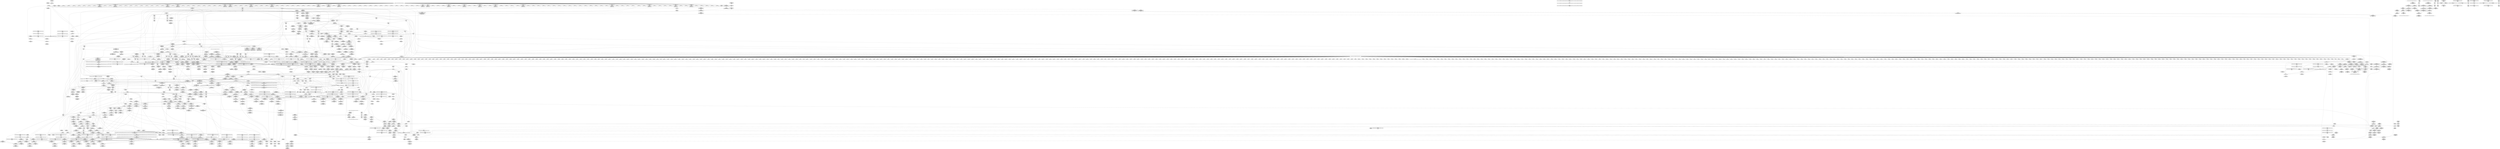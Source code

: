 digraph {
	CE0x5158f90 [shape=record,shape=Mrecord,label="{CE0x5158f90|apparmor_path_mknod:tmp1}"]
	CE0x52c39f0 [shape=record,shape=Mrecord,label="{CE0x52c39f0|72:_i32,_:_CRE_908,909_}"]
	CE0x51d3fd0 [shape=record,shape=Mrecord,label="{CE0x51d3fd0|common_perm:tmp10|security/apparmor/lsm.c,172|*SummSink*}"]
	CE0x5215610 [shape=record,shape=Mrecord,label="{CE0x5215610|VOIDTB_TE:_CE_288,296_}"]
	CE0x51f6d10 [shape=record,shape=Mrecord,label="{CE0x51f6d10|void_(i8*,_i32,_i64)*_asm_sideeffect_1:_09ud2_0A.pushsection___bug_table,_22a_22_0A2:_09.long_1b_-_2b,_$_0:c_-_2b_0A_09.word_$_1:c_,_0_0A_09.org_2b+$_2:c_0A.popsection_,_i,i,i,_dirflag_,_fpsr_,_flags_}"]
	CE0x52b1070 [shape=record,shape=Mrecord,label="{CE0x52b1070|72:_i32,_:_CRE_196,197_}"]
	CE0x517b340 [shape=record,shape=Mrecord,label="{CE0x517b340|common_perm_create:tmp}"]
	CE0x52c2a00 [shape=record,shape=Mrecord,label="{CE0x52c2a00|72:_i32,_:_CRE_893,894_}"]
	CE0x51bf3d0 [shape=record,shape=Mrecord,label="{CE0x51bf3d0|i32_0|*Constant*}"]
	CE0x52aed60 [shape=record,shape=Mrecord,label="{CE0x52aed60|72:_i32,_:_CRE_163,164_}"]
	CE0x522ba50 [shape=record,shape=Mrecord,label="{CE0x522ba50|common_perm:tmp|*SummSink*}"]
	CE0x5160790 [shape=record,shape=Mrecord,label="{CE0x5160790|common_perm_create:tmp15|security/apparmor/lsm.c,251|*SummSink*}"]
	CE0x52bba70 [shape=record,shape=Mrecord,label="{CE0x52bba70|72:_i32,_:_CRE_577,578_}"]
	CE0x516e790 [shape=record,shape=Mrecord,label="{CE0x516e790|common_perm_create:tmp10|security/apparmor/lsm.c,251|*SummSink*}"]
	CE0x51c6b50 [shape=record,shape=Mrecord,label="{CE0x51c6b50|common_perm:call|security/apparmor/lsm.c,168}"]
	CE0x5196560 [shape=record,shape=Mrecord,label="{CE0x5196560|GLOBAL:__llvm_gcov_ctr58|Global_var:__llvm_gcov_ctr58}"]
	CE0x5266110 [shape=record,shape=Mrecord,label="{CE0x5266110|aa_cred_profile:tmp19|security/apparmor/include/context.h,100}"]
	CE0x5157350 [shape=record,shape=Mrecord,label="{CE0x5157350|common_perm_create:uid|security/apparmor/lsm.c,251|*SummSource*}"]
	CE0x516de50 [shape=record,shape=Mrecord,label="{CE0x516de50|mediated_filesystem:entry|*SummSource*}"]
	CE0x52c3170 [shape=record,shape=Mrecord,label="{CE0x52c3170|72:_i32,_:_CRE_900,901_}"]
	CE0x5214880 [shape=record,shape=Mrecord,label="{CE0x5214880|VOIDTB_TE:_CE_219,220_}"]
	CE0x522bcb0 [shape=record,shape=Mrecord,label="{CE0x522bcb0|GLOBAL:__llvm_gcov_ctr46|Global_var:__llvm_gcov_ctr46|*SummSource*}"]
	CE0x5283dd0 [shape=record,shape=Mrecord,label="{CE0x5283dd0|VOIDTB_TE:_CE_91,92_}"]
	CE0x515d270 [shape=record,shape=Mrecord,label="{CE0x515d270|apparmor_path_mknod:tmp2|*SummSource*}"]
	CE0x5269660 [shape=record,shape=Mrecord,label="{CE0x5269660|aa_cred_profile:entry|*SummSource*}"]
	CE0x5236950 [shape=record,shape=Mrecord,label="{CE0x5236950|__aa_current_profile:entry|*SummSource*}"]
	CE0x52515e0 [shape=record,shape=Mrecord,label="{CE0x52515e0|i64*_getelementptr_inbounds_(_16_x_i64_,_16_x_i64_*___llvm_gcov_ctr46,_i64_0,_i64_4)|*Constant*|*SummSource*}"]
	CE0x52527f0 [shape=record,shape=Mrecord,label="{CE0x52527f0|_call_void_mcount()_#2}"]
	CE0x522e7d0 [shape=record,shape=Mrecord,label="{CE0x522e7d0|__aa_current_profile:tmp3|*SummSource*}"]
	CE0x51a7570 [shape=record,shape=Mrecord,label="{CE0x51a7570|common_perm_create:tmp35|security/apparmor/lsm.c,256}"]
	CE0x5180db0 [shape=record,shape=Mrecord,label="{CE0x5180db0|i64*_getelementptr_inbounds_(_5_x_i64_,_5_x_i64_*___llvm_gcov_ctr57,_i64_0,_i64_3)|*Constant*|*SummSink*}"]
	CE0x517baa0 [shape=record,shape=Mrecord,label="{CE0x517baa0|GLOBAL:current_task|Global_var:current_task|*SummSink*}"]
	CE0x5269760 [shape=record,shape=Mrecord,label="{CE0x5269760|aa_cred_profile:cred|Function::aa_cred_profile&Arg::cred::}"]
	CE0x51d4570 [shape=record,shape=Mrecord,label="{CE0x51d4570|__aa_current_profile:land.lhs.true|*SummSource*}"]
	CE0x51850d0 [shape=record,shape=Mrecord,label="{CE0x51850d0|mediated_filesystem:tmp2}"]
	CE0x51fa190 [shape=record,shape=Mrecord,label="{CE0x51fa190|aa_cred_profile:tmp22|security/apparmor/include/context.h,100|*SummSource*}"]
	CE0x5162c70 [shape=record,shape=Mrecord,label="{CE0x5162c70|common_perm_create:call|security/apparmor/lsm.c,251}"]
	CE0x52579a0 [shape=record,shape=Mrecord,label="{CE0x52579a0|aa_cred_profile:lor.rhs|*SummSource*}"]
	CE0x5174bf0 [shape=record,shape=Mrecord,label="{CE0x5174bf0|common_perm_create:land.lhs.true}"]
	CE0x51d7a60 [shape=record,shape=Mrecord,label="{CE0x51d7a60|i64*_getelementptr_inbounds_(_17_x_i64_,_17_x_i64_*___llvm_gcov_ctr60,_i64_0,_i64_16)|*Constant*|*SummSource*}"]
	CE0x5264780 [shape=record,shape=Mrecord,label="{CE0x5264780|get_current:bb}"]
	CE0x5239e30 [shape=record,shape=Mrecord,label="{CE0x5239e30|common_perm_dir_dentry:bb}"]
	CE0x51603a0 [shape=record,shape=Mrecord,label="{CE0x51603a0|i8_1|*Constant*}"]
	CE0x526acf0 [shape=record,shape=Mrecord,label="{CE0x526acf0|VOIDTB_TE:_CE_144,145_}"]
	CE0x524dcd0 [shape=record,shape=Mrecord,label="{CE0x524dcd0|i64*_getelementptr_inbounds_(_11_x_i64_,_11_x_i64_*___llvm_gcov_ctr58,_i64_0,_i64_6)|*Constant*}"]
	CE0x526c050 [shape=record,shape=Mrecord,label="{CE0x526c050|aa_cred_profile:if.then|*SummSource*}"]
	CE0x526c950 [shape=record,shape=Mrecord,label="{CE0x526c950|i64_3|*Constant*}"]
	CE0x5276870 [shape=record,shape=Mrecord,label="{CE0x5276870|i64*_getelementptr_inbounds_(_16_x_i64_,_16_x_i64_*___llvm_gcov_ctr46,_i64_0,_i64_7)|*Constant*}"]
	CE0x518bbb0 [shape=record,shape=Mrecord,label="{CE0x518bbb0|i64_10|*Constant*}"]
	CE0x5170ee0 [shape=record,shape=Mrecord,label="{CE0x5170ee0|common_perm_create:tmp17|security/apparmor/lsm.c,251|*SummSource*}"]
	CE0x5262aa0 [shape=record,shape=Mrecord,label="{CE0x5262aa0|__aa_current_profile:tmp16|security/apparmor/include/context.h,138|*SummSource*}"]
	CE0x51898d0 [shape=record,shape=Mrecord,label="{CE0x51898d0|common_perm_create:tmp21|security/apparmor/lsm.c,251}"]
	CE0x52c0b60 [shape=record,shape=Mrecord,label="{CE0x52c0b60|72:_i32,_:_CRE_864,865_}"]
	CE0x5250de0 [shape=record,shape=Mrecord,label="{CE0x5250de0|aa_cred_profile:tmp9|security/apparmor/include/context.h,100}"]
	CE0x5189ae0 [shape=record,shape=Mrecord,label="{CE0x5189ae0|common_perm_create:mode4|security/apparmor/lsm.c,251|*SummSink*}"]
	CE0x51c9b70 [shape=record,shape=Mrecord,label="{CE0x51c9b70|104:_%struct.inode*,_:_CRE_309,310_}"]
	CE0x51bfd30 [shape=record,shape=Mrecord,label="{CE0x51bfd30|__aa_current_profile:land.lhs.true|*SummSink*}"]
	CE0x5184d70 [shape=record,shape=Mrecord,label="{CE0x5184d70|i64*_getelementptr_inbounds_(_2_x_i64_,_2_x_i64_*___llvm_gcov_ctr55,_i64_0,_i64_1)|*Constant*|*SummSink*}"]
	CE0x5175240 [shape=record,shape=Mrecord,label="{CE0x5175240|common_perm_dir_dentry:tmp1|*SummSource*}"]
	CE0x51589d0 [shape=record,shape=Mrecord,label="{CE0x51589d0|apparmor_path_mknod:dentry|Function::apparmor_path_mknod&Arg::dentry::|*SummSink*}"]
	CE0x5239920 [shape=record,shape=Mrecord,label="{CE0x5239920|mediated_filesystem:lnot|security/apparmor/include/apparmor.h,117|*SummSource*}"]
	CE0x51934b0 [shape=record,shape=Mrecord,label="{CE0x51934b0|104:_%struct.inode*,_:_CRE_181,182_}"]
	CE0x526ff60 [shape=record,shape=Mrecord,label="{CE0x526ff60|aa_cred_profile:profile|security/apparmor/include/context.h,100|*SummSink*}"]
	CE0x5255320 [shape=record,shape=Mrecord,label="{CE0x5255320|__aa_current_profile:call|security/apparmor/include/context.h,138|*SummSource*}"]
	CE0x5235b90 [shape=record,shape=Mrecord,label="{CE0x5235b90|__aa_current_profile:tmp2}"]
	CE0x5215a60 [shape=record,shape=Mrecord,label="{CE0x5215a60|VOIDTB_TE:_CE_306,307_}"]
	CE0x5187c30 [shape=record,shape=Mrecord,label="{CE0x5187c30|common_perm:tmp1|*SummSource*}"]
	CE0x52b8ee0 [shape=record,shape=Mrecord,label="{CE0x52b8ee0|72:_i32,_:_CRE_483,484_}"]
	CE0x5170650 [shape=record,shape=Mrecord,label="{CE0x5170650|i64*_getelementptr_inbounds_(_17_x_i64_,_17_x_i64_*___llvm_gcov_ctr60,_i64_0,_i64_9)|*Constant*}"]
	CE0x5228fa0 [shape=record,shape=Mrecord,label="{CE0x5228fa0|mediated_filesystem:tmp5|security/apparmor/include/apparmor.h,117|*SummSource*}"]
	CE0x514e490 [shape=record,shape=Mrecord,label="{CE0x514e490|common_perm_create:entry}"]
	CE0x514f0b0 [shape=record,shape=Mrecord,label="{CE0x514f0b0|apparmor_path_mknod:dir|Function::apparmor_path_mknod&Arg::dir::|*SummSink*}"]
	CE0x516e350 [shape=record,shape=Mrecord,label="{CE0x516e350|mediated_filesystem:inode|Function::mediated_filesystem&Arg::inode::}"]
	CE0x5254d40 [shape=record,shape=Mrecord,label="{CE0x5254d40|__aa_current_profile:tmp}"]
	CE0x527eda0 [shape=record,shape=Mrecord,label="{CE0x527eda0|aa_cred_profile:tmp16|security/apparmor/include/context.h,100}"]
	CE0x51d5910 [shape=record,shape=Mrecord,label="{CE0x51d5910|common_perm_dir_dentry:op|Function::common_perm_dir_dentry&Arg::op::|*SummSink*}"]
	CE0x51fa200 [shape=record,shape=Mrecord,label="{CE0x51fa200|aa_cred_profile:tmp22|security/apparmor/include/context.h,100|*SummSink*}"]
	CE0x522daf0 [shape=record,shape=Mrecord,label="{CE0x522daf0|i64*_getelementptr_inbounds_(_5_x_i64_,_5_x_i64_*___llvm_gcov_ctr57,_i64_0,_i64_0)|*Constant*|*SummSink*}"]
	CE0x515d200 [shape=record,shape=Mrecord,label="{CE0x515d200|apparmor_path_mknod:tmp3}"]
	CE0x5192080 [shape=record,shape=Mrecord,label="{CE0x5192080|104:_%struct.inode*,_:_CRE_164,165_}"]
	CE0x515d7e0 [shape=record,shape=Mrecord,label="{CE0x515d7e0|i64_1|*Constant*|*SummSink*}"]
	CE0x51cbff0 [shape=record,shape=Mrecord,label="{CE0x51cbff0|i64*_getelementptr_inbounds_(_17_x_i64_,_17_x_i64_*___llvm_gcov_ctr60,_i64_0,_i64_14)|*Constant*|*SummSink*}"]
	CE0x52af6f0 [shape=record,shape=Mrecord,label="{CE0x52af6f0|72:_i32,_:_CRE_172,173_}"]
	CE0x52ad0e0 [shape=record,shape=Mrecord,label="{CE0x52ad0e0|72:_i32,_:_CRE_136,137_}"]
	CE0x515b080 [shape=record,shape=Mrecord,label="{CE0x515b080|_call_void_mcount()_#2|*SummSource*}"]
	CE0x5284560 [shape=record,shape=Mrecord,label="{CE0x5284560|aa_cred_profile:do.cond|*SummSource*}"]
	CE0x5257230 [shape=record,shape=Mrecord,label="{CE0x5257230|VOIDTB_TE:_CE_187,188_}"]
	CE0x5191bc0 [shape=record,shape=Mrecord,label="{CE0x5191bc0|104:_%struct.inode*,_:_CRE_160,161_}"]
	CE0x5238150 [shape=record,shape=Mrecord,label="{CE0x5238150|common_perm:call1|security/apparmor/lsm.c,170|*SummSource*}"]
	CE0x51a48f0 [shape=record,shape=Mrecord,label="{CE0x51a48f0|common_perm_create:tmp28|security/apparmor/lsm.c,253|*SummSink*}"]
	CE0x5273680 [shape=record,shape=Mrecord,label="{CE0x5273680|aa_cred_profile:tmp5|security/apparmor/include/context.h,99|*SummSource*}"]
	CE0x51c8d40 [shape=record,shape=Mrecord,label="{CE0x51c8d40|104:_%struct.inode*,_:_CRE_272,280_|*MultipleSource*|*LoadInst*|security/apparmor/lsm.c,253|security/apparmor/lsm.c,253}"]
	CE0x518bc20 [shape=record,shape=Mrecord,label="{CE0x518bc20|i64_10|*Constant*|*SummSource*}"]
	CE0x52ae920 [shape=record,shape=Mrecord,label="{CE0x52ae920|72:_i32,_:_CRE_159,160_}"]
	CE0x5217240 [shape=record,shape=Mrecord,label="{CE0x5217240|72:_i32,_:_CRE_48,56_}"]
	CE0x51beee0 [shape=record,shape=Mrecord,label="{CE0x51beee0|common_perm:if.end|*SummSource*}"]
	CE0x52af1a0 [shape=record,shape=Mrecord,label="{CE0x52af1a0|72:_i32,_:_CRE_167,168_}"]
	CE0x522a0f0 [shape=record,shape=Mrecord,label="{CE0x522a0f0|common_perm:path|Function::common_perm&Arg::path::|*SummSink*}"]
	CE0x52716e0 [shape=record,shape=Mrecord,label="{CE0x52716e0|VOIDTB_TE:_CE_178,179_}"]
	CE0x514f260 [shape=record,shape=Mrecord,label="{CE0x514f260|apparmor_path_mknod:entry|*SummSource*}"]
	CE0x528a020 [shape=record,shape=Mrecord,label="{CE0x528a020|VOIDTB_TE:_CE_180,181_}"]
	CE0x515d670 [shape=record,shape=Mrecord,label="{CE0x515d670|i64*_getelementptr_inbounds_(_2_x_i64_,_2_x_i64_*___llvm_gcov_ctr62,_i64_0,_i64_1)|*Constant*}"]
	CE0x5276070 [shape=record,shape=Mrecord,label="{CE0x5276070|aa_cred_profile:tmp20|security/apparmor/include/context.h,100}"]
	CE0x51d8060 [shape=record,shape=Mrecord,label="{CE0x51d8060|common_perm_create:tmp37|security/apparmor/lsm.c,257|*SummSource*}"]
	CE0x52b38d0 [shape=record,shape=Mrecord,label="{CE0x52b38d0|72:_i32,_:_CRE_261,262_}"]
	CE0x515a9d0 [shape=record,shape=Mrecord,label="{CE0x515a9d0|i64*_getelementptr_inbounds_(_2_x_i64_,_2_x_i64_*___llvm_gcov_ctr56,_i64_0,_i64_1)|*Constant*}"]
	CE0x51935e0 [shape=record,shape=Mrecord,label="{CE0x51935e0|104:_%struct.inode*,_:_CRE_182,183_}"]
	CE0x524f200 [shape=record,shape=Mrecord,label="{CE0x524f200|i64*_getelementptr_inbounds_(_11_x_i64_,_11_x_i64_*___llvm_gcov_ctr58,_i64_0,_i64_1)|*Constant*}"]
	CE0x51876c0 [shape=record,shape=Mrecord,label="{CE0x51876c0|i64*_getelementptr_inbounds_(_2_x_i64_,_2_x_i64_*___llvm_gcov_ctr112,_i64_0,_i64_1)|*Constant*|*SummSource*}"]
	CE0x5189610 [shape=record,shape=Mrecord,label="{CE0x5189610|i64_4|*Constant*}"]
	CE0x52adc60 [shape=record,shape=Mrecord,label="{CE0x52adc60|72:_i32,_:_CRE_147,148_}"]
	CE0x522af10 [shape=record,shape=Mrecord,label="{CE0x522af10|_ret_i32_%error.0,_!dbg_!15483|security/apparmor/lsm.c,172|*SummSink*}"]
	CE0x52afd50 [shape=record,shape=Mrecord,label="{CE0x52afd50|72:_i32,_:_CRE_178,179_}"]
	CE0x518aa40 [shape=record,shape=Mrecord,label="{CE0x518aa40|GLOBAL:__llvm_gcov_ctr57|Global_var:__llvm_gcov_ctr57}"]
	CE0x52b8880 [shape=record,shape=Mrecord,label="{CE0x52b8880|72:_i32,_:_CRE_477,478_}"]
	CE0x5267380 [shape=record,shape=Mrecord,label="{CE0x5267380|__aa_current_profile:call3|security/apparmor/include/context.h,138|*SummSource*}"]
	CE0x522bb50 [shape=record,shape=Mrecord,label="{CE0x522bb50|GLOBAL:__llvm_gcov_ctr46|Global_var:__llvm_gcov_ctr46}"]
	CE0x51a3e30 [shape=record,shape=Mrecord,label="{CE0x51a3e30|i32_5|*Constant*|*SummSink*}"]
	CE0x5229dc0 [shape=record,shape=Mrecord,label="{CE0x5229dc0|common_perm:path|Function::common_perm&Arg::path::}"]
	CE0x5214dd0 [shape=record,shape=Mrecord,label="{CE0x5214dd0|VOIDTB_TE:_CE_224,232_}"]
	CE0x52c23a0 [shape=record,shape=Mrecord,label="{CE0x52c23a0|72:_i32,_:_CRE_887,888_}"]
	CE0x52b8aa0 [shape=record,shape=Mrecord,label="{CE0x52b8aa0|72:_i32,_:_CRE_479,480_}"]
	CE0x4dbda20 [shape=record,shape=Mrecord,label="{CE0x4dbda20|apparmor_path_mknod:call|security/apparmor/lsm.c,279}"]
	CE0x5271c30 [shape=record,shape=Mrecord,label="{CE0x5271c30|VOIDTB_TE:_CE_94,95_}"]
	CE0x5155b50 [shape=record,shape=Mrecord,label="{CE0x5155b50|common_perm_create:dir|Function::common_perm_create&Arg::dir::}"]
	CE0x51cfbb0 [shape=record,shape=Mrecord,label="{CE0x51cfbb0|common_perm:error.0}"]
	CE0x52c3d20 [shape=record,shape=Mrecord,label="{CE0x52c3d20|72:_i32,_:_CRE_911,912_}"]
	CE0x524d9b0 [shape=record,shape=Mrecord,label="{CE0x524d9b0|__aa_current_profile:tmp12|security/apparmor/include/context.h,138|*SummSource*}"]
	CE0x5186f70 [shape=record,shape=Mrecord,label="{CE0x5186f70|get_current:tmp2|*SummSource*}"]
	CE0x518fe30 [shape=record,shape=Mrecord,label="{CE0x518fe30|104:_%struct.inode*,_:_CRE_91,92_}"]
	CE0x52b3160 [shape=record,shape=Mrecord,label="{CE0x52b3160|72:_i32,_:_CRE_254,255_}"]
	CE0x517e1b0 [shape=record,shape=Mrecord,label="{CE0x517e1b0|common_perm_create:lor.lhs.false|*SummSource*}"]
	CE0x517d2d0 [shape=record,shape=Mrecord,label="{CE0x517d2d0|common_perm_create:tmp8|security/apparmor/lsm.c,251}"]
	CE0x516f670 [shape=record,shape=Mrecord,label="{CE0x516f670|i8_1|*Constant*|*SummSink*}"]
	CE0x5239120 [shape=record,shape=Mrecord,label="{CE0x5239120|mediated_filesystem:tobool|security/apparmor/include/apparmor.h,117}"]
	CE0x52bd0c0 [shape=record,shape=Mrecord,label="{CE0x52bd0c0|72:_i32,_:_CRE_598,599_}"]
	CE0x52af2b0 [shape=record,shape=Mrecord,label="{CE0x52af2b0|72:_i32,_:_CRE_168,169_}"]
	CE0x5278630 [shape=record,shape=Mrecord,label="{CE0x5278630|i64*_getelementptr_inbounds_(_16_x_i64_,_16_x_i64_*___llvm_gcov_ctr46,_i64_0,_i64_14)|*Constant*|*SummSink*}"]
	CE0x52b49d0 [shape=record,shape=Mrecord,label="{CE0x52b49d0|72:_i32,_:_CRE_277,278_}"]
	CE0x524efe0 [shape=record,shape=Mrecord,label="{CE0x524efe0|__aa_current_profile:tmp1|*SummSource*}"]
	CE0x5270e70 [shape=record,shape=Mrecord,label="{CE0x5270e70|aa_cred_profile:conv|security/apparmor/include/context.h,100|*SummSink*}"]
	CE0x517b2d0 [shape=record,shape=Mrecord,label="{CE0x517b2d0|i64*_getelementptr_inbounds_(_17_x_i64_,_17_x_i64_*___llvm_gcov_ctr60,_i64_0,_i64_0)|*Constant*|*SummSink*}"]
	CE0x52bb850 [shape=record,shape=Mrecord,label="{CE0x52bb850|72:_i32,_:_CRE_575,576_}"]
	CE0x51f9210 [shape=record,shape=Mrecord,label="{CE0x51f9210|aa_cred_profile:tmp24|security/apparmor/include/context.h,100|*SummSink*}"]
	CE0x52ba640 [shape=record,shape=Mrecord,label="{CE0x52ba640|72:_i32,_:_CRE_558,559_}"]
	CE0x51d30f0 [shape=record,shape=Mrecord,label="{CE0x51d30f0|common_perm:error.0|*SummSink*}"]
	CE0x52afb30 [shape=record,shape=Mrecord,label="{CE0x52afb30|72:_i32,_:_CRE_176,177_}"]
	CE0x528b120 [shape=record,shape=Mrecord,label="{CE0x528b120|VOIDTB_TE:_CE_149,150_}"]
	CE0x52beb50 [shape=record,shape=Mrecord,label="{CE0x52beb50|72:_i32,_:_CRE_623,624_}"]
	CE0x52ac750 [shape=record,shape=Mrecord,label="{CE0x52ac750|72:_i32,_:_CRE_72,76_}"]
	CE0x528b620 [shape=record,shape=Mrecord,label="{CE0x528b620|aa_cred_profile:tmp2|*SummSource*}"]
	CE0x52b57a0 [shape=record,shape=Mrecord,label="{CE0x52b57a0|72:_i32,_:_CRE_290,291_}"]
	CE0x52adb50 [shape=record,shape=Mrecord,label="{CE0x52adb50|72:_i32,_:_CRE_146,147_}"]
	CE0x52b78c0 [shape=record,shape=Mrecord,label="{CE0x52b78c0|72:_i32,_:_CRE_392,400_}"]
	CE0x52b48c0 [shape=record,shape=Mrecord,label="{CE0x52b48c0|72:_i32,_:_CRE_276,277_}"]
	CE0x51612b0 [shape=record,shape=Mrecord,label="{CE0x51612b0|common_perm_create:tmp8|security/apparmor/lsm.c,251|*SummSink*}"]
	CE0x5217140 [shape=record,shape=Mrecord,label="{CE0x5217140|72:_i32,_:_CRE_40,48_}"]
	CE0x5192410 [shape=record,shape=Mrecord,label="{CE0x5192410|104:_%struct.inode*,_:_CRE_167,168_}"]
	CE0x52b7bf0 [shape=record,shape=Mrecord,label="{CE0x52b7bf0|72:_i32,_:_CRE_416,424_}"]
	CE0x5257450 [shape=record,shape=Mrecord,label="{CE0x5257450|VOIDTB_TE:_CE_189,190_}"]
	CE0x51bd810 [shape=record,shape=Mrecord,label="{CE0x51bd810|mediated_filesystem:tmp4|*LoadInst*|security/apparmor/include/apparmor.h,117|*SummSink*}"]
	CE0x51bd060 [shape=record,shape=Mrecord,label="{CE0x51bd060|i64*_getelementptr_inbounds_(_11_x_i64_,_11_x_i64_*___llvm_gcov_ctr58,_i64_0,_i64_1)|*Constant*|*SummSink*}"]
	CE0x52c3e30 [shape=record,shape=Mrecord,label="{CE0x52c3e30|72:_i32,_:_CRE_912,913_}"]
	CE0x52bf1e0 [shape=record,shape=Mrecord,label="{CE0x52bf1e0|72:_i32,_:_CRE_664,672_}"]
	CE0x52bf950 [shape=record,shape=Mrecord,label="{CE0x52bf950|72:_i32,_:_CRE_712,728_}"]
	CE0x5190220 [shape=record,shape=Mrecord,label="{CE0x5190220|104:_%struct.inode*,_:_CRE_95,96_}"]
	CE0x5181570 [shape=record,shape=Mrecord,label="{CE0x5181570|GLOBAL:__llvm_gcov_ctr60|Global_var:__llvm_gcov_ctr60|*SummSource*}"]
	CE0x5190480 [shape=record,shape=Mrecord,label="{CE0x5190480|104:_%struct.inode*,_:_CRE_104,112_|*MultipleSource*|*LoadInst*|security/apparmor/lsm.c,253|security/apparmor/lsm.c,253}"]
	CE0x51a6980 [shape=record,shape=Mrecord,label="{CE0x51a6980|common_perm_create:tmp34|security/apparmor/lsm.c,254|*SummSource*}"]
	CE0x52c4d10 [shape=record,shape=Mrecord,label="{CE0x52c4d10|72:_i32,_:_CRE_926,927_}"]
	CE0x51bfe10 [shape=record,shape=Mrecord,label="{CE0x51bfe10|__aa_current_profile:if.then|*SummSource*}"]
	CE0x525a960 [shape=record,shape=Mrecord,label="{CE0x525a960|i64_0|*Constant*}"]
	CE0x52b8250 [shape=record,shape=Mrecord,label="{CE0x52b8250|72:_i32,_:_CRE_464,472_}"]
	CE0x52baca0 [shape=record,shape=Mrecord,label="{CE0x52baca0|72:_i32,_:_CRE_564,565_}"]
	CE0x5281fc0 [shape=record,shape=Mrecord,label="{CE0x5281fc0|VOIDTB_TE:_CE_24,40_}"]
	CE0x517ab60 [shape=record,shape=Mrecord,label="{CE0x517ab60|_ret_%struct.task_struct*_%tmp4,_!dbg_!15471|./arch/x86/include/asm/current.h,14|*SummSink*}"]
	CE0x52befc0 [shape=record,shape=Mrecord,label="{CE0x52befc0|72:_i32,_:_CRE_648,656_}"]
	CE0x518abc0 [shape=record,shape=Mrecord,label="{CE0x518abc0|GLOBAL:__llvm_gcov_ctr57|Global_var:__llvm_gcov_ctr57|*SummSource*}"]
	CE0x5278ae0 [shape=record,shape=Mrecord,label="{CE0x5278ae0|aa_cred_profile:tmp30|security/apparmor/include/context.h,100|*SummSink*}"]
	CE0x51ca850 [shape=record,shape=Mrecord,label="{CE0x51ca850|GLOBAL:mediated_filesystem|*Constant*}"]
	CE0x5237bb0 [shape=record,shape=Mrecord,label="{CE0x5237bb0|common_perm:tmp8|security/apparmor/lsm.c,170}"]
	CE0x52c5b10 [shape=record,shape=Mrecord,label="{CE0x52c5b10|72:_i32,_:_CRE_960,968_}"]
	CE0x51a36a0 [shape=record,shape=Mrecord,label="{CE0x51a36a0|common_perm_create:tmp27|*LoadInst*|security/apparmor/lsm.c,253|*SummSink*}"]
	CE0x520c460 [shape=record,shape=Mrecord,label="{CE0x520c460|mediated_filesystem:s_flags|security/apparmor/include/apparmor.h,117|*SummSource*}"]
	CE0x51c7780 [shape=record,shape=Mrecord,label="{CE0x51c7780|104:_%struct.inode*,_:_CRE_214,215_}"]
	CE0x51cf9f0 [shape=record,shape=Mrecord,label="{CE0x51cf9f0|i64*_getelementptr_inbounds_(_5_x_i64_,_5_x_i64_*___llvm_gcov_ctr57,_i64_0,_i64_4)|*Constant*}"]
	CE0x517eae0 [shape=record,shape=Mrecord,label="{CE0x517eae0|i32_1|*Constant*}"]
	CE0x5215570 [shape=record,shape=Mrecord,label="{CE0x5215570|VOIDTB_TE:_CE_280,288_}"]
	CE0x52be710 [shape=record,shape=Mrecord,label="{CE0x52be710|72:_i32,_:_CRE_619,620_}"]
	CE0x5289d70 [shape=record,shape=Mrecord,label="{CE0x5289d70|aa_cred_profile:lor.rhs}"]
	CE0x518ae60 [shape=record,shape=Mrecord,label="{CE0x518ae60|common_perm:tmp4|security/apparmor/lsm.c,169}"]
	CE0x518de10 [shape=record,shape=Mrecord,label="{CE0x518de10|common_perm_create:cred|security/apparmor/lsm.c,251|*SummSource*}"]
	CE0x51a1430 [shape=record,shape=Mrecord,label="{CE0x51a1430|common_perm:cmp|security/apparmor/lsm.c,169|*SummSource*}"]
	CE0x526fa30 [shape=record,shape=Mrecord,label="{CE0x526fa30|aa_cred_profile:do.body6|*SummSink*}"]
	CE0x5272a60 [shape=record,shape=Mrecord,label="{CE0x5272a60|VOIDTB_TE:_CE_200,201_}"]
	CE0x5214aa0 [shape=record,shape=Mrecord,label="{CE0x5214aa0|VOIDTB_TE:_CE_221,222_}"]
	CE0x5214cc0 [shape=record,shape=Mrecord,label="{CE0x5214cc0|VOIDTB_TE:_CE_223,224_}"]
	CE0x51615a0 [shape=record,shape=Mrecord,label="{CE0x51615a0|common_perm_create:tobool1|security/apparmor/lsm.c,251|*SummSink*}"]
	CE0x5253740 [shape=record,shape=Mrecord,label="{CE0x5253740|0:_%struct.aa_profile*,_:_CMRE_24,32_|*MultipleSource*|security/apparmor/include/context.h,99|*LoadInst*|security/apparmor/include/context.h,99|security/apparmor/include/context.h,100}"]
	CE0x52c4af0 [shape=record,shape=Mrecord,label="{CE0x52c4af0|72:_i32,_:_CRE_924,925_}"]
	CE0x52ade80 [shape=record,shape=Mrecord,label="{CE0x52ade80|72:_i32,_:_CRE_149,150_}"]
	CE0x518acf0 [shape=record,shape=Mrecord,label="{CE0x518acf0|GLOBAL:__llvm_gcov_ctr57|Global_var:__llvm_gcov_ctr57|*SummSink*}"]
	CE0x5289500 [shape=record,shape=Mrecord,label="{CE0x5289500|VOIDTB_TE:_CE_159,160_}"]
	CE0x52b0e50 [shape=record,shape=Mrecord,label="{CE0x52b0e50|72:_i32,_:_CRE_194,195_}"]
	CE0x52704a0 [shape=record,shape=Mrecord,label="{CE0x52704a0|VOIDTB_TE:_CE_64,72_}"]
	CE0x52b3d10 [shape=record,shape=Mrecord,label="{CE0x52b3d10|72:_i32,_:_CRE_265,266_}"]
	CE0x52ad820 [shape=record,shape=Mrecord,label="{CE0x52ad820|72:_i32,_:_CRE_143,144_}"]
	CE0x52afc40 [shape=record,shape=Mrecord,label="{CE0x52afc40|72:_i32,_:_CRE_177,178_}"]
	CE0x5252420 [shape=record,shape=Mrecord,label="{CE0x5252420|aa_cred_profile:if.end}"]
	CE0x5285d00 [shape=record,shape=Mrecord,label="{CE0x5285d00|i64_5|*Constant*}"]
	CE0x52bbfc0 [shape=record,shape=Mrecord,label="{CE0x52bbfc0|72:_i32,_:_CRE_582,583_}"]
	CE0x5258cf0 [shape=record,shape=Mrecord,label="{CE0x5258cf0|__aa_current_profile:if.then|*SummSink*}"]
	CE0x5180540 [shape=record,shape=Mrecord,label="{CE0x5180540|common_perm:tmp6|security/apparmor/lsm.c,169|*SummSource*}"]
	CE0x52b76a0 [shape=record,shape=Mrecord,label="{CE0x52b76a0|72:_i32,_:_CRE_376,384_}"]
	CE0x51a4d10 [shape=record,shape=Mrecord,label="{CE0x51a4d10|mediated_filesystem:tmp1}"]
	CE0x5234630 [shape=record,shape=Mrecord,label="{CE0x5234630|aa_path_perm:op|Function::aa_path_perm&Arg::op::|*SummSink*}"]
	CE0x5186000 [shape=record,shape=Mrecord,label="{CE0x5186000|i32_8|*Constant*|*SummSource*}"]
	CE0x51c79e0 [shape=record,shape=Mrecord,label="{CE0x51c79e0|104:_%struct.inode*,_:_CRE_216,217_}"]
	CE0x52bc400 [shape=record,shape=Mrecord,label="{CE0x52bc400|72:_i32,_:_CRE_586,587_}"]
	CE0x52c4270 [shape=record,shape=Mrecord,label="{CE0x52c4270|72:_i32,_:_CRE_916,917_}"]
	CE0x51d4fd0 [shape=record,shape=Mrecord,label="{CE0x51d4fd0|common_perm_dir_dentry:entry}"]
	CE0x5279e40 [shape=record,shape=Mrecord,label="{CE0x5279e40|aa_cred_profile:tmp27|security/apparmor/include/context.h,100|*SummSink*}"]
	CE0x526e960 [shape=record,shape=Mrecord,label="{CE0x526e960|aa_cred_profile:tmp7|security/apparmor/include/context.h,100|*SummSink*}"]
	CE0x522f480 [shape=record,shape=Mrecord,label="{CE0x522f480|aa_cred_profile:do.cond}"]
	CE0x515b170 [shape=record,shape=Mrecord,label="{CE0x515b170|_call_void_mcount()_#2|*SummSink*}"]
	CE0x52b07f0 [shape=record,shape=Mrecord,label="{CE0x52b07f0|72:_i32,_:_CRE_188,189_}"]
	CE0x51c78b0 [shape=record,shape=Mrecord,label="{CE0x51c78b0|104:_%struct.inode*,_:_CRE_215,216_}"]
	CE0x528a240 [shape=record,shape=Mrecord,label="{CE0x528a240|VOIDTB_TE:_CE_182,183_}"]
	CE0x5229850 [shape=record,shape=Mrecord,label="{CE0x5229850|common_perm:entry|*SummSource*}"]
	CE0x5191240 [shape=record,shape=Mrecord,label="{CE0x5191240|104:_%struct.inode*,_:_CRE_152,153_}"]
	CE0x522c680 [shape=record,shape=Mrecord,label="{CE0x522c680|_call_void_mcount()_#2|*SummSink*}"]
	CE0x526a300 [shape=record,shape=Mrecord,label="{CE0x526a300|aa_cred_profile:profile|security/apparmor/include/context.h,100}"]
	CE0x51c7520 [shape=record,shape=Mrecord,label="{CE0x51c7520|104:_%struct.inode*,_:_CRE_212,213_}"]
	CE0x5272400 [shape=record,shape=Mrecord,label="{CE0x5272400|VOIDTB_TE:_CE_194,195_}"]
	CE0x52b2c10 [shape=record,shape=Mrecord,label="{CE0x52b2c10|72:_i32,_:_CRE_249,250_}"]
	CE0x522d4b0 [shape=record,shape=Mrecord,label="{CE0x522d4b0|_ret_%struct.aa_profile*_%call4,_!dbg_!15494|security/apparmor/include/context.h,138}"]
	CE0x52bc510 [shape=record,shape=Mrecord,label="{CE0x52bc510|72:_i32,_:_CRE_587,588_}"]
	CE0x52baec0 [shape=record,shape=Mrecord,label="{CE0x52baec0|72:_i32,_:_CRE_566,567_}"]
	CE0x526cb30 [shape=record,shape=Mrecord,label="{CE0x526cb30|aa_cred_profile:tobool|security/apparmor/include/context.h,100|*SummSource*}"]
	CE0x5177390 [shape=record,shape=Mrecord,label="{CE0x5177390|i64*_getelementptr_inbounds_(_17_x_i64_,_17_x_i64_*___llvm_gcov_ctr60,_i64_0,_i64_8)|*Constant*|*SummSink*}"]
	CE0x523b670 [shape=record,shape=Mrecord,label="{CE0x523b670|common_perm_dir_dentry:tmp3|*SummSink*}"]
	CE0x5181500 [shape=record,shape=Mrecord,label="{CE0x5181500|GLOBAL:__llvm_gcov_ctr60|Global_var:__llvm_gcov_ctr60}"]
	CE0x5196ee0 [shape=record,shape=Mrecord,label="{CE0x5196ee0|common_perm_create:tmp3}"]
	CE0x524e9e0 [shape=record,shape=Mrecord,label="{CE0x524e9e0|i64*_getelementptr_inbounds_(_11_x_i64_,_11_x_i64_*___llvm_gcov_ctr58,_i64_0,_i64_0)|*Constant*|*SummSource*}"]
	CE0x52aee70 [shape=record,shape=Mrecord,label="{CE0x52aee70|72:_i32,_:_CRE_164,165_}"]
	CE0x52c5370 [shape=record,shape=Mrecord,label="{CE0x52c5370|72:_i32,_:_CRE_932,933_}"]
	CE0x515ce70 [shape=record,shape=Mrecord,label="{CE0x515ce70|common_perm_create:dentry|Function::common_perm_create&Arg::dentry::|*SummSource*}"]
	CE0x527f620 [shape=record,shape=Mrecord,label="{CE0x527f620|aa_cred_profile:expval|security/apparmor/include/context.h,100|*SummSink*}"]
	CE0x5238d70 [shape=record,shape=Mrecord,label="{CE0x5238d70|mediated_filesystem:and|security/apparmor/include/apparmor.h,117|*SummSource*}"]
	"CONST[source:0(mediator),value:2(dynamic)][purpose:{object}][SnkIdx:3]"
	CE0x51c7d70 [shape=record,shape=Mrecord,label="{CE0x51c7d70|104:_%struct.inode*,_:_CRE_219,220_}"]
	CE0x517ed20 [shape=record,shape=Mrecord,label="{CE0x517ed20|common_perm_create:tmp1|*SummSink*}"]
	CE0x5254b70 [shape=record,shape=Mrecord,label="{CE0x5254b70|i64*_getelementptr_inbounds_(_11_x_i64_,_11_x_i64_*___llvm_gcov_ctr58,_i64_0,_i64_0)|*Constant*|*SummSink*}"]
	CE0x52b1180 [shape=record,shape=Mrecord,label="{CE0x52b1180|72:_i32,_:_CRE_197,198_}"]
	CE0x52b17e0 [shape=record,shape=Mrecord,label="{CE0x52b17e0|72:_i32,_:_CRE_203,204_}"]
	CE0x52746a0 [shape=record,shape=Mrecord,label="{CE0x52746a0|aa_cred_profile:tobool1|security/apparmor/include/context.h,100|*SummSink*}"]
	CE0x52bc950 [shape=record,shape=Mrecord,label="{CE0x52bc950|72:_i32,_:_CRE_591,592_}"]
	CE0x52b1c20 [shape=record,shape=Mrecord,label="{CE0x52b1c20|72:_i32,_:_CRE_207,208_}"]
	CE0x52af800 [shape=record,shape=Mrecord,label="{CE0x52af800|72:_i32,_:_CRE_173,174_}"]
	CE0x5191110 [shape=record,shape=Mrecord,label="{CE0x5191110|104:_%struct.inode*,_:_CRE_151,152_}"]
	CE0x5217340 [shape=record,shape=Mrecord,label="{CE0x5217340|72:_i32,_:_CRE_56,64_}"]
	CE0x5180050 [shape=record,shape=Mrecord,label="{CE0x5180050|0:_%struct.vfsmount*,_8:_%struct.dentry*,_:_CRE_0,8_|*MultipleSource*|Function::common_perm_create&Arg::dir::|Function::apparmor_path_mknod&Arg::dir::|security/apparmor/lsm.c,253}"]
	CE0x5267e90 [shape=record,shape=Mrecord,label="{CE0x5267e90|__aa_current_profile:cred|security/apparmor/include/context.h,138}"]
	CE0x52404a0 [shape=record,shape=Mrecord,label="{CE0x52404a0|i64_-2147483648|*Constant*|*SummSink*}"]
	CE0x5282400 [shape=record,shape=Mrecord,label="{CE0x5282400|i32_0|*Constant*}"]
	CE0x51a2710 [shape=record,shape=Mrecord,label="{CE0x51a2710|common_perm_create:tmp26|security/apparmor/lsm.c,253|*SummSource*}"]
	CE0x52365d0 [shape=record,shape=Mrecord,label="{CE0x52365d0|i64*_getelementptr_inbounds_(_16_x_i64_,_16_x_i64_*___llvm_gcov_ctr46,_i64_0,_i64_4)|*Constant*}"]
	CE0x52b4260 [shape=record,shape=Mrecord,label="{CE0x52b4260|72:_i32,_:_CRE_270,271_}"]
	CE0x5235600 [shape=record,shape=Mrecord,label="{CE0x5235600|aa_path_perm:request|Function::aa_path_perm&Arg::request::}"]
	CE0x5286e40 [shape=record,shape=Mrecord,label="{CE0x5286e40|_call_void_mcount()_#2|*SummSource*}"]
	CE0x52b15c0 [shape=record,shape=Mrecord,label="{CE0x52b15c0|72:_i32,_:_CRE_201,202_}"]
	CE0x5276340 [shape=record,shape=Mrecord,label="{CE0x5276340|aa_cred_profile:tmp21|security/apparmor/include/context.h,100}"]
	CE0x5289870 [shape=record,shape=Mrecord,label="{CE0x5289870|aa_cred_profile:tmp19|security/apparmor/include/context.h,100|*SummSink*}"]
	CE0x52b7e10 [shape=record,shape=Mrecord,label="{CE0x52b7e10|72:_i32,_:_CRE_432,440_}"]
	CE0x51cd5f0 [shape=record,shape=Mrecord,label="{CE0x51cd5f0|mediated_filesystem:tmp4|*LoadInst*|security/apparmor/include/apparmor.h,117}"]
	CE0x51c1630 [shape=record,shape=Mrecord,label="{CE0x51c1630|%struct.task_struct*_(%struct.task_struct**)*_asm_movq_%gs:$_1:P_,$0_,_r,im,_dirflag_,_fpsr_,_flags_}"]
	CE0x527d9e0 [shape=record,shape=Mrecord,label="{CE0x527d9e0|aa_cred_profile:tmp32|security/apparmor/include/context.h,101|*SummSink*}"]
	CE0x5263830 [shape=record,shape=Mrecord,label="{CE0x5263830|_call_void_lockdep_rcu_suspicious(i8*_getelementptr_inbounds_(_36_x_i8_,_36_x_i8_*_.str12,_i32_0,_i32_0),_i32_138,_i8*_getelementptr_inbounds_(_45_x_i8_,_45_x_i8_*_.str14,_i32_0,_i32_0))_#7,_!dbg_!15483|security/apparmor/include/context.h,138|*SummSink*}"]
	CE0x52b9650 [shape=record,shape=Mrecord,label="{CE0x52b9650|72:_i32,_:_CRE_500,504_}"]
	CE0x51f9830 [shape=record,shape=Mrecord,label="{CE0x51f9830|aa_cred_profile:tmp25|security/apparmor/include/context.h,100|*SummSink*}"]
	CE0x5251c50 [shape=record,shape=Mrecord,label="{CE0x5251c50|__aa_current_profile:tmp9|security/apparmor/include/context.h,138|*SummSource*}"]
	CE0x525cd90 [shape=record,shape=Mrecord,label="{CE0x525cd90|__aa_current_profile:tmp8|security/apparmor/include/context.h,138|*SummSource*}"]
	CE0x525efe0 [shape=record,shape=Mrecord,label="{CE0x525efe0|i1_true|*Constant*}"]
	CE0x516eca0 [shape=record,shape=Mrecord,label="{CE0x516eca0|common_perm_create:tmp11|security/apparmor/lsm.c,251|*SummSink*}"]
	CE0x52aca20 [shape=record,shape=Mrecord,label="{CE0x52aca20|72:_i32,_:_CRE_88,96_}"]
	CE0x523b590 [shape=record,shape=Mrecord,label="{CE0x523b590|common_perm_dir_dentry:tmp3|*SummSource*}"]
	CE0x518d910 [shape=record,shape=Mrecord,label="{CE0x518d910|i32_78|*Constant*}"]
	CE0x51cf3d0 [shape=record,shape=Mrecord,label="{CE0x51cf3d0|aa_path_perm:cond|Function::aa_path_perm&Arg::cond::|*SummSink*}"]
	CE0x5265f00 [shape=record,shape=Mrecord,label="{CE0x5265f00|aa_cred_profile:tmp18|security/apparmor/include/context.h,100|*SummSink*}"]
	CE0x51f9130 [shape=record,shape=Mrecord,label="{CE0x51f9130|aa_cred_profile:tmp24|security/apparmor/include/context.h,100}"]
	CE0x52bd720 [shape=record,shape=Mrecord,label="{CE0x52bd720|72:_i32,_:_CRE_604,605_}"]
	CE0x52b7010 [shape=record,shape=Mrecord,label="{CE0x52b7010|72:_i32,_:_CRE_320,328_}"]
	CE0x517f410 [shape=record,shape=Mrecord,label="{CE0x517f410|common_perm_create:if.then|*SummSource*}"]
	CE0x5157ac0 [shape=record,shape=Mrecord,label="{CE0x5157ac0|common_perm_create:bb|*SummSink*}"]
	CE0x5266840 [shape=record,shape=Mrecord,label="{CE0x5266840|__aa_current_profile:tmp19|security/apparmor/include/context.h,138|*SummSink*}"]
	CE0x51c99c0 [shape=record,shape=Mrecord,label="{CE0x51c99c0|104:_%struct.inode*,_:_CRE_307,308_}"]
	CE0x5182750 [shape=record,shape=Mrecord,label="{CE0x5182750|common_perm_create:tmp6|security/apparmor/lsm.c,251|*SummSink*}"]
	CE0x52718c0 [shape=record,shape=Mrecord,label="{CE0x52718c0|aa_cred_profile:security|security/apparmor/include/context.h,99|*SummSink*}"]
	CE0x51d38d0 [shape=record,shape=Mrecord,label="{CE0x51d38d0|common_perm:tmp9|security/apparmor/lsm.c,172|*SummSink*}"]
	CE0x5280850 [shape=record,shape=Mrecord,label="{CE0x5280850|aa_cred_profile:tmp15|security/apparmor/include/context.h,100|*SummSink*}"]
	CE0x5253bb0 [shape=record,shape=Mrecord,label="{CE0x5253bb0|__aa_current_profile:if.end|*SummSink*}"]
	CE0x5234740 [shape=record,shape=Mrecord,label="{CE0x5234740|aa_path_perm:profile|Function::aa_path_perm&Arg::profile::}"]
	CE0x5164c00 [shape=record,shape=Mrecord,label="{CE0x5164c00|common_perm_create:cond|security/apparmor/lsm.c, 251}"]
	CE0x5235ab0 [shape=record,shape=Mrecord,label="{CE0x5235ab0|aa_path_perm:cond|Function::aa_path_perm&Arg::cond::}"]
	CE0x5194550 [shape=record,shape=Mrecord,label="{CE0x5194550|104:_%struct.inode*,_:_CRE_195,196_}"]
	CE0x52b0b20 [shape=record,shape=Mrecord,label="{CE0x52b0b20|72:_i32,_:_CRE_191,192_}"]
	CE0x52368c0 [shape=record,shape=Mrecord,label="{CE0x52368c0|__aa_current_profile:entry}"]
	CE0x52b2e30 [shape=record,shape=Mrecord,label="{CE0x52b2e30|72:_i32,_:_CRE_251,252_}"]
	CE0x52b3af0 [shape=record,shape=Mrecord,label="{CE0x52b3af0|72:_i32,_:_CRE_263,264_}"]
	CE0x51bfda0 [shape=record,shape=Mrecord,label="{CE0x51bfda0|__aa_current_profile:if.then}"]
	CE0x5269eb0 [shape=record,shape=Mrecord,label="{CE0x5269eb0|_ret_%struct.aa_profile*_%tmp34,_!dbg_!15510|security/apparmor/include/context.h,101}"]
	CE0x51a3810 [shape=record,shape=Mrecord,label="{CE0x51a3810|i32_5|*Constant*}"]
	CE0x5231bf0 [shape=record,shape=Mrecord,label="{CE0x5231bf0|common_perm:cmp|security/apparmor/lsm.c,169}"]
	CE0x525be80 [shape=record,shape=Mrecord,label="{CE0x525be80|i64*_getelementptr_inbounds_(_16_x_i64_,_16_x_i64_*___llvm_gcov_ctr46,_i64_0,_i64_0)|*Constant*|*SummSource*}"]
	CE0x52ba120 [shape=record,shape=Mrecord,label="{CE0x52ba120|72:_i32,_:_CRE_553,554_}"]
	CE0x5283d00 [shape=record,shape=Mrecord,label="{CE0x5283d00|VOIDTB_TE:_CE_90,91_}"]
	CE0x51ca980 [shape=record,shape=Mrecord,label="{CE0x51ca980|common_perm_create:tmp28|security/apparmor/lsm.c,253}"]
	CE0x521c0c0 [shape=record,shape=Mrecord,label="{CE0x521c0c0|VOIDTB_TE:_CE_212,213_}"]
	CE0x5173530 [shape=record,shape=Mrecord,label="{CE0x5173530|i32_251|*Constant*|*SummSink*}"]
	CE0x525a890 [shape=record,shape=Mrecord,label="{CE0x525a890|GLOBAL:__aa_current_profile.__warned|Global_var:__aa_current_profile.__warned}"]
	CE0x5265e90 [shape=record,shape=Mrecord,label="{CE0x5265e90|aa_cred_profile:tmp18|security/apparmor/include/context.h,100|*SummSource*}"]
	CE0x5257670 [shape=record,shape=Mrecord,label="{CE0x5257670|VOIDTB_TE:_CE_191,192_}"]
	CE0x51d6630 [shape=record,shape=Mrecord,label="{CE0x51d6630|common_perm_dir_dentry:mask|Function::common_perm_dir_dentry&Arg::mask::}"]
	CE0x52b4e10 [shape=record,shape=Mrecord,label="{CE0x52b4e10|72:_i32,_:_CRE_281,282_}"]
	CE0x51a2220 [shape=record,shape=Mrecord,label="{CE0x51a2220|common_perm_create:tmp25|security/apparmor/lsm.c,253|*SummSource*}"]
	CE0x5157c00 [shape=record,shape=Mrecord,label="{CE0x5157c00|common_perm_create:do.end|*SummSink*}"]
	CE0x5181200 [shape=record,shape=Mrecord,label="{CE0x5181200|common_perm:tmp7|security/apparmor/lsm.c,170|*SummSource*}"]
	CE0x5170e00 [shape=record,shape=Mrecord,label="{CE0x5170e00|GLOBAL:get_current|*Constant*}"]
	CE0x52b9df0 [shape=record,shape=Mrecord,label="{CE0x52b9df0|72:_i32,_:_CRE_540,544_}"]
	CE0x52b4480 [shape=record,shape=Mrecord,label="{CE0x52b4480|72:_i32,_:_CRE_272,273_}"]
	CE0x5172e00 [shape=record,shape=Mrecord,label="{CE0x5172e00|GLOBAL:lockdep_rcu_suspicious|*Constant*}"]
	CE0x5196800 [shape=record,shape=Mrecord,label="{CE0x5196800|i64*_getelementptr_inbounds_(_17_x_i64_,_17_x_i64_*___llvm_gcov_ctr60,_i64_0,_i64_1)|*Constant*|*SummSink*}"]
	CE0x518d980 [shape=record,shape=Mrecord,label="{CE0x518d980|i32_78|*Constant*|*SummSink*}"]
	CE0x51f8a20 [shape=record,shape=Mrecord,label="{CE0x51f8a20|i64*_getelementptr_inbounds_(_16_x_i64_,_16_x_i64_*___llvm_gcov_ctr46,_i64_0,_i64_10)|*Constant*|*SummSource*}"]
	CE0x52165e0 [shape=record,shape=Mrecord,label="{CE0x52165e0|VOIDTB_TE:_CE_317,318_}"]
	CE0x5250a40 [shape=record,shape=Mrecord,label="{CE0x5250a40|__aa_current_profile:tmp11|security/apparmor/include/context.h,138|*SummSource*}"]
	CE0x5195000 [shape=record,shape=Mrecord,label="{CE0x5195000|104:_%struct.inode*,_:_CRE_204,205_}"]
	CE0x525e080 [shape=record,shape=Mrecord,label="{CE0x525e080|aa_cred_profile:tmp6|security/apparmor/include/context.h,100|*SummSource*}"]
	CE0x52b22b0 [shape=record,shape=Mrecord,label="{CE0x52b22b0|72:_i32,_:_CRE_240,241_}"]
	CE0x52b3050 [shape=record,shape=Mrecord,label="{CE0x52b3050|72:_i32,_:_CRE_253,254_}"]
	CE0x51a1c30 [shape=record,shape=Mrecord,label="{CE0x51a1c30|common_perm_create:tmp24|security/apparmor/lsm.c,253|*SummSource*}"]
	CE0x52bf2f0 [shape=record,shape=Mrecord,label="{CE0x52bf2f0|72:_i32,_:_CRE_672,680_}"]
	CE0x517bdd0 [shape=record,shape=Mrecord,label="{CE0x517bdd0|mediated_filesystem:bb|*SummSource*}"]
	CE0x527e6e0 [shape=record,shape=Mrecord,label="{CE0x527e6e0|aa_cred_profile:tmp21|security/apparmor/include/context.h,100|*SummSource*}"]
	CE0x526a640 [shape=record,shape=Mrecord,label="{CE0x526a640|aa_cred_profile:profile|security/apparmor/include/context.h,100|*SummSource*}"]
	CE0x51701d0 [shape=record,shape=Mrecord,label="{CE0x51701d0|i8*_getelementptr_inbounds_(_45_x_i8_,_45_x_i8_*_.str14,_i32_0,_i32_0)|*Constant*|*SummSource*}"]
	CE0x528a350 [shape=record,shape=Mrecord,label="{CE0x528a350|VOIDTB_TE:_CE_183,184_}"]
	CE0x52b0d40 [shape=record,shape=Mrecord,label="{CE0x52b0d40|72:_i32,_:_CRE_193,194_}"]
	CE0x522b0b0 [shape=record,shape=Mrecord,label="{CE0x522b0b0|common_perm:if.then|*SummSink*}"]
	CE0x5191f50 [shape=record,shape=Mrecord,label="{CE0x5191f50|104:_%struct.inode*,_:_CRE_163,164_}"]
	CE0x523fef0 [shape=record,shape=Mrecord,label="{CE0x523fef0|i32_1|*Constant*}"]
	CE0x51647f0 [shape=record,shape=Mrecord,label="{CE0x51647f0|i32_1|*Constant*|*SummSink*}"]
	CE0x5192c60 [shape=record,shape=Mrecord,label="{CE0x5192c60|104:_%struct.inode*,_:_CRE_174,175_}"]
	CE0x5185660 [shape=record,shape=Mrecord,label="{CE0x5185660|i64*_getelementptr_inbounds_(_2_x_i64_,_2_x_i64_*___llvm_gcov_ctr112,_i64_0,_i64_0)|*Constant*}"]
	CE0x518ca30 [shape=record,shape=Mrecord,label="{CE0x518ca30|common_perm_create:tmp36|security/apparmor/lsm.c,256}"]
	CE0x51bf1f0 [shape=record,shape=Mrecord,label="{CE0x51bf1f0|mediated_filesystem:i_sb|security/apparmor/include/apparmor.h,117|*SummSource*}"]
	CE0x51c8360 [shape=record,shape=Mrecord,label="{CE0x51c8360|104:_%struct.inode*,_:_CRE_224,232_|*MultipleSource*|*LoadInst*|security/apparmor/lsm.c,253|security/apparmor/lsm.c,253}"]
	CE0x51584c0 [shape=record,shape=Mrecord,label="{CE0x51584c0|apparmor_path_mknod:tmp1|*SummSource*}"]
	CE0x52620d0 [shape=record,shape=Mrecord,label="{CE0x52620d0|__aa_current_profile:tmp18|security/apparmor/include/context.h,138}"]
	CE0x5195390 [shape=record,shape=Mrecord,label="{CE0x5195390|104:_%struct.inode*,_:_CRE_207,208_}"]
	CE0x51593e0 [shape=record,shape=Mrecord,label="{CE0x51593e0|common_perm_create:tmp9|security/apparmor/lsm.c,251|*SummSource*}"]
	CE0x52b1b10 [shape=record,shape=Mrecord,label="{CE0x52b1b10|72:_i32,_:_CRE_206,207_}"]
	CE0x517c800 [shape=record,shape=Mrecord,label="{CE0x517c800|i64*_getelementptr_inbounds_(_2_x_i64_,_2_x_i64_*___llvm_gcov_ctr55,_i64_0,_i64_1)|*Constant*}"]
	CE0x52c2070 [shape=record,shape=Mrecord,label="{CE0x52c2070|72:_i32,_:_CRE_884,885_}"]
	CE0x525c820 [shape=record,shape=Mrecord,label="{CE0x525c820|aa_cred_profile:do.body5|*SummSink*}"]
	CE0x528bab0 [shape=record,shape=Mrecord,label="{CE0x528bab0|i64*_getelementptr_inbounds_(_16_x_i64_,_16_x_i64_*___llvm_gcov_ctr46,_i64_0,_i64_7)|*Constant*|*SummSink*}"]
	CE0x52bee80 [shape=record,shape=Mrecord,label="{CE0x52bee80|72:_i32,_:_CRE_640,648_}"]
	CE0x5160480 [shape=record,shape=Mrecord,label="{CE0x5160480|common_perm_create:tmp15|security/apparmor/lsm.c,251|*SummSource*}"]
	CE0x5162fc0 [shape=record,shape=Mrecord,label="{CE0x5162fc0|apparmor_path_mknod:call|security/apparmor/lsm.c,279|*SummSink*}"]
	CE0x522a930 [shape=record,shape=Mrecord,label="{CE0x522a930|common_perm:cond|Function::common_perm&Arg::cond::|*SummSource*}"]
	CE0x518aed0 [shape=record,shape=Mrecord,label="{CE0x518aed0|common_perm:tmp4|security/apparmor/lsm.c,169|*SummSource*}"]
	CE0x51ca130 [shape=record,shape=Mrecord,label="{CE0x51ca130|104:_%struct.inode*,_:_CRE_314,315_}"]
	CE0x52badb0 [shape=record,shape=Mrecord,label="{CE0x52badb0|72:_i32,_:_CRE_565,566_}"]
	CE0x5188c40 [shape=record,shape=Mrecord,label="{CE0x5188c40|common_perm_create:tmp21|security/apparmor/lsm.c,251}"]
	CE0x52388a0 [shape=record,shape=Mrecord,label="{CE0x52388a0|GLOBAL:aa_path_perm|*Constant*|*SummSink*}"]
	CE0x52b2090 [shape=record,shape=Mrecord,label="{CE0x52b2090|72:_i32,_:_CRE_224,232_}"]
	CE0x517e5a0 [shape=record,shape=Mrecord,label="{CE0x517e5a0|GLOBAL:current_task|Global_var:current_task}"]
	CE0x5275ca0 [shape=record,shape=Mrecord,label="{CE0x5275ca0|i64*_getelementptr_inbounds_(_16_x_i64_,_16_x_i64_*___llvm_gcov_ctr46,_i64_0,_i64_8)|*Constant*|*SummSink*}"]
	CE0x528a130 [shape=record,shape=Mrecord,label="{CE0x528a130|VOIDTB_TE:_CE_181,182_}"]
	CE0x5176c80 [shape=record,shape=Mrecord,label="{CE0x5176c80|common_perm_create:tmp14|security/apparmor/lsm.c,251}"]
	CE0x5231df0 [shape=record,shape=Mrecord,label="{CE0x5231df0|i64*_getelementptr_inbounds_(_16_x_i64_,_16_x_i64_*___llvm_gcov_ctr46,_i64_0,_i64_4)|*Constant*|*SummSink*}"]
	CE0x5257780 [shape=record,shape=Mrecord,label="{CE0x5257780|VOIDTB_TE:_CE_192,193_}"]
	CE0x51fa8b0 [shape=record,shape=Mrecord,label="{CE0x51fa8b0|80:_i64,_:_CRE_80,88_|*MultipleSource*|security/apparmor/include/apparmor.h,117|*LoadInst*|security/apparmor/include/apparmor.h,117}"]
	CE0x528a570 [shape=record,shape=Mrecord,label="{CE0x528a570|VOIDTB_TE:_CE_185,186_}"]
	CE0x5159850 [shape=record,shape=Mrecord,label="{CE0x5159850|apparmor_path_mknod:tmp3|*SummSource*}"]
	CE0x51d88f0 [shape=record,shape=Mrecord,label="{CE0x51d88f0|common_perm_create:tmp38|security/apparmor/lsm.c,257|*SummSink*}"]
	CE0x5158f20 [shape=record,shape=Mrecord,label="{CE0x5158f20|apparmor_path_mknod:tmp1|*SummSink*}"]
	CE0x52bfa60 [shape=record,shape=Mrecord,label="{CE0x52bfa60|72:_i32,_:_CRE_728,736_}"]
	CE0x51927a0 [shape=record,shape=Mrecord,label="{CE0x51927a0|104:_%struct.inode*,_:_CRE_170,171_}"]
	CE0x5173fc0 [shape=record,shape=Mrecord,label="{CE0x5173fc0|common_perm_create:if.then8|*SummSource*}"]
	CE0x51882e0 [shape=record,shape=Mrecord,label="{CE0x51882e0|mediated_filesystem:tmp|*SummSink*}"]
	CE0x528b690 [shape=record,shape=Mrecord,label="{CE0x528b690|aa_cred_profile:tmp2|*SummSink*}"]
	CE0x5214550 [shape=record,shape=Mrecord,label="{CE0x5214550|VOIDTB_TE:_CE_216,217_}"]
	CE0x5283bf0 [shape=record,shape=Mrecord,label="{CE0x5283bf0|VOIDTB_TE:_CE_89,90_}"]
	CE0x52ba530 [shape=record,shape=Mrecord,label="{CE0x52ba530|72:_i32,_:_CRE_557,558_}"]
	CE0x5163150 [shape=record,shape=Mrecord,label="{CE0x5163150|i64_1|*Constant*}"]
	CE0x515a870 [shape=record,shape=Mrecord,label="{CE0x515a870|common_perm_dir_dentry:path|security/apparmor/lsm.c, 189|*SummSource*}"]
	CE0x523cd80 [shape=record,shape=Mrecord,label="{CE0x523cd80|0:_%struct.vfsmount*,_8:_%struct.dentry*,_:_SCMRE_8,16_|*MultipleSource*|security/apparmor/lsm.c, 189|security/apparmor/lsm.c,189}"]
	CE0x518a2e0 [shape=record,shape=Mrecord,label="{CE0x518a2e0|common_perm_create:mnt|security/apparmor/lsm.c,253|*SummSink*}"]
	CE0x5282c90 [shape=record,shape=Mrecord,label="{CE0x5282c90|aa_cred_profile:expval|security/apparmor/include/context.h,100|*SummSource*}"]
	CE0x51648b0 [shape=record,shape=Mrecord,label="{CE0x51648b0|common_perm_create:cond|security/apparmor/lsm.c, 251|*SummSink*}"]
	CE0x51816a0 [shape=record,shape=Mrecord,label="{CE0x51816a0|GLOBAL:__llvm_gcov_ctr60|Global_var:__llvm_gcov_ctr60|*SummSink*}"]
	CE0x52295e0 [shape=record,shape=Mrecord,label="{CE0x52295e0|GLOBAL:common_perm|*Constant*|*SummSink*}"]
	CE0x515abc0 [shape=record,shape=Mrecord,label="{CE0x515abc0|i64_0|*Constant*}"]
	CE0x5164b90 [shape=record,shape=Mrecord,label="{CE0x5164b90|i64*_getelementptr_inbounds_(_17_x_i64_,_17_x_i64_*___llvm_gcov_ctr60,_i64_0,_i64_1)|*Constant*}"]
	CE0x521bd90 [shape=record,shape=Mrecord,label="{CE0x521bd90|VOIDTB_TE:_CE_209,210_}"]
	CE0x523a180 [shape=record,shape=Mrecord,label="{CE0x523a180|common_perm_dir_dentry:bb|*SummSink*}"]
	CE0x52c4380 [shape=record,shape=Mrecord,label="{CE0x52c4380|72:_i32,_:_CRE_917,918_}"]
	CE0x5171300 [shape=record,shape=Mrecord,label="{CE0x5171300|common_perm_create:tmp18|security/apparmor/lsm.c,251|*SummSource*}"]
	CE0x51d5d90 [shape=record,shape=Mrecord,label="{CE0x51d5d90|common_perm_dir_dentry:dentry|Function::common_perm_dir_dentry&Arg::dentry::}"]
	CE0x5158db0 [shape=record,shape=Mrecord,label="{CE0x5158db0|common_perm_create:call|security/apparmor/lsm.c,251|*SummSource*}"]
	CE0x5264010 [shape=record,shape=Mrecord,label="{CE0x5264010|i64*_getelementptr_inbounds_(_11_x_i64_,_11_x_i64_*___llvm_gcov_ctr58,_i64_0,_i64_10)|*Constant*|*SummSource*}"]
	CE0x52c6140 [shape=record,shape=Mrecord,label="{CE0x52c6140|72:_i32,_:_CRE_980,981_}"]
	CE0x5267a50 [shape=record,shape=Mrecord,label="{CE0x5267a50|get_current:entry}"]
	CE0x518cff0 [shape=record,shape=Mrecord,label="{CE0x518cff0|common_perm_create:call10|security/apparmor/lsm.c,256}"]
	CE0x5261ef0 [shape=record,shape=Mrecord,label="{CE0x5261ef0|__aa_current_profile:tmp17|security/apparmor/include/context.h,138|*SummSource*}"]
	CE0x5160a30 [shape=record,shape=Mrecord,label="{CE0x5160a30|common_perm_create:tmp16|security/apparmor/lsm.c,251|*SummSource*}"]
	CE0x52b8770 [shape=record,shape=Mrecord,label="{CE0x52b8770|72:_i32,_:_CRE_476,477_}"]
	CE0x51a54a0 [shape=record,shape=Mrecord,label="{CE0x51a54a0|_call_void_mcount()_#2}"]
	CE0x515add0 [shape=record,shape=Mrecord,label="{CE0x515add0|common_perm_create:tmp4|security/apparmor/lsm.c,251|*SummSource*}"]
	CE0x524fe30 [shape=record,shape=Mrecord,label="{CE0x524fe30|i64_1|*Constant*}"]
	CE0x52bd500 [shape=record,shape=Mrecord,label="{CE0x52bd500|72:_i32,_:_CRE_602,603_}"]
	CE0x52c0e60 [shape=record,shape=Mrecord,label="{CE0x52c0e60|72:_i32,_:_CRE_867,868_}"]
	CE0x51d5b30 [shape=record,shape=Mrecord,label="{CE0x51d5b30|common_perm_dir_dentry:dir|Function::common_perm_dir_dentry&Arg::dir::|*SummSource*}"]
	CE0x5197070 [shape=record,shape=Mrecord,label="{CE0x5197070|aa_cred_profile:tmp10|security/apparmor/include/context.h,100|*SummSource*}"]
	CE0x523c8c0 [shape=record,shape=Mrecord,label="{CE0x523c8c0|common_perm_dir_dentry:mnt|security/apparmor/lsm.c,189|*SummSource*}"]
	CE0x5163900 [shape=record,shape=Mrecord,label="{CE0x5163900|i64_11|*Constant*|*SummSource*}"]
	CE0x52595a0 [shape=record,shape=Mrecord,label="{CE0x52595a0|__aa_current_profile:tmp6|security/apparmor/include/context.h,138|*SummSource*}"]
	CE0x52ba750 [shape=record,shape=Mrecord,label="{CE0x52ba750|72:_i32,_:_CRE_559,560_}"]
	CE0x5270f70 [shape=record,shape=Mrecord,label="{CE0x5270f70|VOIDTB_TE:_CE_171,172_}"]
	CE0x5ad7ee0 [shape=record,shape=Mrecord,label="{CE0x5ad7ee0|i32_6|*Constant*|*SummSource*}"]
	CE0x51d8d80 [shape=record,shape=Mrecord,label="{CE0x51d8d80|i64*_getelementptr_inbounds_(_2_x_i64_,_2_x_i64_*___llvm_gcov_ctr112,_i64_0,_i64_0)|*Constant*}"]
	CE0x518e9a0 [shape=record,shape=Mrecord,label="{CE0x518e9a0|common_perm_create:fsuid|security/apparmor/lsm.c,251|*SummSink*}"]
	CE0x52166f0 [shape=record,shape=Mrecord,label="{CE0x52166f0|VOIDTB_TE:_CE_318,319_}"]
	CE0x516eb90 [shape=record,shape=Mrecord,label="{CE0x516eb90|common_perm_create:tmp11|security/apparmor/lsm.c,251|*SummSource*}"]
	CE0x5190cd0 [shape=record,shape=Mrecord,label="{CE0x5190cd0|104:_%struct.inode*,_:_CRE_147,148_}"]
	CE0x526f440 [shape=record,shape=Mrecord,label="{CE0x526f440|%struct.aa_profile*_null|*Constant*|*SummSink*}"]
	CE0x518eab0 [shape=record,shape=Mrecord,label="{CE0x518eab0|i32_4|*Constant*}"]
	CE0x517f4b0 [shape=record,shape=Mrecord,label="{CE0x517f4b0|common_perm_create:if.then|*SummSink*}"]
	CE0x52648a0 [shape=record,shape=Mrecord,label="{CE0x52648a0|get_current:tmp}"]
	CE0x5194b40 [shape=record,shape=Mrecord,label="{CE0x5194b40|104:_%struct.inode*,_:_CRE_200,201_}"]
	CE0x5171b40 [shape=record,shape=Mrecord,label="{CE0x5171b40|GLOBAL:get_current|*Constant*|*SummSource*}"]
	CE0x52162b0 [shape=record,shape=Mrecord,label="{CE0x52162b0|VOIDTB_TE:_CE_314,315_}"]
	CE0x52b7f20 [shape=record,shape=Mrecord,label="{CE0x52b7f20|72:_i32,_:_CRE_440,448_}"]
	CE0x527d900 [shape=record,shape=Mrecord,label="{CE0x527d900|aa_cred_profile:tmp32|security/apparmor/include/context.h,101}"]
	CE0x52bd1d0 [shape=record,shape=Mrecord,label="{CE0x52bd1d0|72:_i32,_:_CRE_599,600_}"]
	"CONST[source:0(mediator),value:0(static)][purpose:{operation}][SnkIdx:0]"
	CE0x5257890 [shape=record,shape=Mrecord,label="{CE0x5257890|VOIDTB_TE:_CE_193,194_}"]
	CE0x52715d0 [shape=record,shape=Mrecord,label="{CE0x52715d0|VOIDTB_TE:_CE_177,178_}"]
	CE0x5270120 [shape=record,shape=Mrecord,label="{CE0x5270120|0:_%struct.aa_profile*,_:_CMRE_0,8_|*MultipleSource*|security/apparmor/include/context.h,99|*LoadInst*|security/apparmor/include/context.h,99|security/apparmor/include/context.h,100}"]
	CE0x52ae5f0 [shape=record,shape=Mrecord,label="{CE0x52ae5f0|72:_i32,_:_CRE_156,157_}"]
	CE0x5289b80 [shape=record,shape=Mrecord,label="{CE0x5289b80|aa_cred_profile:do.body|*SummSource*}"]
	CE0x5180b00 [shape=record,shape=Mrecord,label="{CE0x5180b00|i64*_getelementptr_inbounds_(_5_x_i64_,_5_x_i64_*___llvm_gcov_ctr57,_i64_0,_i64_3)|*Constant*|*SummSource*}"]
	CE0x51f7470 [shape=record,shape=Mrecord,label="{CE0x51f7470|i64*_getelementptr_inbounds_(_16_x_i64_,_16_x_i64_*___llvm_gcov_ctr46,_i64_0,_i64_9)|*Constant*|*SummSink*}"]
	CE0x52ba010 [shape=record,shape=Mrecord,label="{CE0x52ba010|72:_i32,_:_CRE_552,553_}"]
	CE0x52c2c20 [shape=record,shape=Mrecord,label="{CE0x52c2c20|72:_i32,_:_CRE_895,896_}"]
	CE0x518a0a0 [shape=record,shape=Mrecord,label="{CE0x518a0a0|common_perm_create:mnt|security/apparmor/lsm.c,253}"]
	CE0x52baa80 [shape=record,shape=Mrecord,label="{CE0x52baa80|72:_i32,_:_CRE_562,563_}"]
	CE0x5191a90 [shape=record,shape=Mrecord,label="{CE0x5191a90|104:_%struct.inode*,_:_CRE_159,160_}"]
	CE0x5171410 [shape=record,shape=Mrecord,label="{CE0x5171410|common_perm_create:tmp18|security/apparmor/lsm.c,251|*SummSink*}"]
	CE0x5236e20 [shape=record,shape=Mrecord,label="{CE0x5236e20|__aa_current_profile:tmp4|security/apparmor/include/context.h,138|*SummSink*}"]
	CE0x52b5580 [shape=record,shape=Mrecord,label="{CE0x52b5580|72:_i32,_:_CRE_288,289_}"]
	CE0x5190350 [shape=record,shape=Mrecord,label="{CE0x5190350|104:_%struct.inode*,_:_CRE_96,104_|*MultipleSource*|*LoadInst*|security/apparmor/lsm.c,253|security/apparmor/lsm.c,253}"]
	CE0x52bfd90 [shape=record,shape=Mrecord,label="{CE0x52bfd90|72:_i32,_:_CRE_752,756_}"]
	CE0x52c1a10 [shape=record,shape=Mrecord,label="{CE0x52c1a10|72:_i32,_:_CRE_878,879_}"]
	CE0x5153c70 [shape=record,shape=Mrecord,label="{CE0x5153c70|apparmor_path_mknod:entry}"]
	CE0x51a6e00 [shape=record,shape=Mrecord,label="{CE0x51a6e00|i64*_getelementptr_inbounds_(_17_x_i64_,_17_x_i64_*___llvm_gcov_ctr60,_i64_0,_i64_15)|*Constant*|*SummSource*}"]
	CE0x525ceb0 [shape=record,shape=Mrecord,label="{CE0x525ceb0|__aa_current_profile:tobool1|security/apparmor/include/context.h,138}"]
	CE0x52714c0 [shape=record,shape=Mrecord,label="{CE0x52714c0|VOIDTB_TE:_CE_176,177_}"]
	CE0x51cafe0 [shape=record,shape=Mrecord,label="{CE0x51cafe0|i64*_getelementptr_inbounds_(_17_x_i64_,_17_x_i64_*___llvm_gcov_ctr60,_i64_0,_i64_14)|*Constant*}"]
	CE0x5157290 [shape=record,shape=Mrecord,label="{CE0x5157290|i32_0|*Constant*|*SummSink*}"]
	CE0x523c070 [shape=record,shape=Mrecord,label="{CE0x523c070|common_perm_dir_dentry:mnt|security/apparmor/lsm.c,189}"]
	CE0x525c900 [shape=record,shape=Mrecord,label="{CE0x525c900|aa_cred_profile:do.end10}"]
	CE0x522aa60 [shape=record,shape=Mrecord,label="{CE0x522aa60|common_perm:cond|Function::common_perm&Arg::cond::|*SummSink*}"]
	CE0x5237e60 [shape=record,shape=Mrecord,label="{CE0x5237e60|common_perm:tmp8|security/apparmor/lsm.c,170|*SummSink*}"]
	CE0x52b7480 [shape=record,shape=Mrecord,label="{CE0x52b7480|72:_i32,_:_CRE_352,360_}"]
	CE0x52c4050 [shape=record,shape=Mrecord,label="{CE0x52c4050|72:_i32,_:_CRE_914,915_}"]
	CE0x51d3860 [shape=record,shape=Mrecord,label="{CE0x51d3860|common_perm:tmp9|security/apparmor/lsm.c,172|*SummSource*}"]
	CE0x5279710 [shape=record,shape=Mrecord,label="{CE0x5279710|aa_cred_profile:tmp26|security/apparmor/include/context.h,100}"]
	CE0x5265e20 [shape=record,shape=Mrecord,label="{CE0x5265e20|aa_cred_profile:tmp18|security/apparmor/include/context.h,100}"]
	CE0x52c4490 [shape=record,shape=Mrecord,label="{CE0x52c4490|72:_i32,_:_CRE_918,919_}"]
	CE0x516db40 [shape=record,shape=Mrecord,label="{CE0x516db40|i64_4|*Constant*|*SummSink*}"]
	CE0x52be930 [shape=record,shape=Mrecord,label="{CE0x52be930|72:_i32,_:_CRE_621,622_}"]
	CE0x52b79d0 [shape=record,shape=Mrecord,label="{CE0x52b79d0|72:_i32,_:_CRE_400,408_}"]
	CE0x52681e0 [shape=record,shape=Mrecord,label="{CE0x52681e0|__aa_current_profile:cred|security/apparmor/include/context.h,138|*SummSink*}"]
	CE0x5260f10 [shape=record,shape=Mrecord,label="{CE0x5260f10|i32_138|*Constant*|*SummSink*}"]
	CE0x523ed40 [shape=record,shape=Mrecord,label="{CE0x523ed40|get_current:tmp2}"]
	CE0x5274560 [shape=record,shape=Mrecord,label="{CE0x5274560|aa_cred_profile:tobool1|security/apparmor/include/context.h,100|*SummSource*}"]
	CE0x51d6d50 [shape=record,shape=Mrecord,label="{CE0x51d6d50|common_perm_dir_dentry:cond|Function::common_perm_dir_dentry&Arg::cond::|*SummSink*}"]
	CE0x52c4c00 [shape=record,shape=Mrecord,label="{CE0x52c4c00|72:_i32,_:_CRE_925,926_}"]
	CE0x5191830 [shape=record,shape=Mrecord,label="{CE0x5191830|104:_%struct.inode*,_:_CRE_157,158_}"]
	CE0x5159a10 [shape=record,shape=Mrecord,label="{CE0x5159a10|common_perm_create:if.end|*SummSink*}"]
	CE0x522b540 [shape=record,shape=Mrecord,label="{CE0x522b540|common_perm:if.then|*SummSource*}"]
	CE0x52b6570 [shape=record,shape=Mrecord,label="{CE0x52b6570|72:_i32,_:_CRE_303,304_}"]
	CE0x5193f60 [shape=record,shape=Mrecord,label="{CE0x5193f60|104:_%struct.inode*,_:_CRE_190,191_}"]
	CE0x52ac920 [shape=record,shape=Mrecord,label="{CE0x52ac920|72:_i32,_:_CRE_80,88_}"]
	CE0x51ca5f0 [shape=record,shape=Mrecord,label="{CE0x51ca5f0|104:_%struct.inode*,_:_CRE_318,319_}"]
	CE0x518d060 [shape=record,shape=Mrecord,label="{CE0x518d060|common_perm_create:call10|security/apparmor/lsm.c,256|*SummSource*}"]
	CE0x52792c0 [shape=record,shape=Mrecord,label="{CE0x52792c0|i64*_getelementptr_inbounds_(_16_x_i64_,_16_x_i64_*___llvm_gcov_ctr46,_i64_0,_i64_15)|*Constant*}"]
	CE0x52bf730 [shape=record,shape=Mrecord,label="{CE0x52bf730|72:_i32,_:_CRE_696,704_}"]
	CE0x5257560 [shape=record,shape=Mrecord,label="{CE0x5257560|VOIDTB_TE:_CE_190,191_}"]
	CE0x4ee1900 [shape=record,shape=Mrecord,label="{CE0x4ee1900|apparmor_path_mknod:dentry|Function::apparmor_path_mknod&Arg::dentry::}"]
	CE0x5175d20 [shape=record,shape=Mrecord,label="{CE0x5175d20|i64*_getelementptr_inbounds_(_17_x_i64_,_17_x_i64_*___llvm_gcov_ctr60,_i64_0,_i64_14)|*Constant*|*SummSource*}"]
	CE0x5254db0 [shape=record,shape=Mrecord,label="{CE0x5254db0|COLLAPSED:_GCMRE___llvm_gcov_ctr58_internal_global_11_x_i64_zeroinitializer:_elem_0:default:}"]
	CE0x517f790 [shape=record,shape=Mrecord,label="{CE0x517f790|common_perm_create:land.lhs.true2|*SummSink*}"]
	CE0x523b3b0 [shape=record,shape=Mrecord,label="{CE0x523b3b0|common_perm_dir_dentry:tmp3}"]
	CE0x52b02a0 [shape=record,shape=Mrecord,label="{CE0x52b02a0|72:_i32,_:_CRE_183,184_}"]
	CE0x52294d0 [shape=record,shape=Mrecord,label="{CE0x52294d0|GLOBAL:common_perm|*Constant*|*SummSource*}"]
	CE0x51cade0 [shape=record,shape=Mrecord,label="{CE0x51cade0|i64_13|*Constant*|*SummSource*}"]
	CE0x5262590 [shape=record,shape=Mrecord,label="{CE0x5262590|__aa_current_profile:tmp15|security/apparmor/include/context.h,138|*SummSink*}"]
	CE0x522d6d0 [shape=record,shape=Mrecord,label="{CE0x522d6d0|GLOBAL:__aa_current_profile.__warned|Global_var:__aa_current_profile.__warned|*SummSink*}"]
	CE0x5267d30 [shape=record,shape=Mrecord,label="{CE0x5267d30|_ret_%struct.task_struct*_%tmp4,_!dbg_!15471|./arch/x86/include/asm/current.h,14}"]
	CE0x5195fc0 [shape=record,shape=Mrecord,label="{CE0x5195fc0|common_perm_create:return|*SummSource*}"]
	CE0x5191960 [shape=record,shape=Mrecord,label="{CE0x5191960|104:_%struct.inode*,_:_CRE_158,159_}"]
	CE0x51d0cf0 [shape=record,shape=Mrecord,label="{CE0x51d0cf0|common_perm_create:call7|security/apparmor/lsm.c,253|*SummSink*}"]
	CE0x52c1900 [shape=record,shape=Mrecord,label="{CE0x52c1900|72:_i32,_:_CRE_877,878_}"]
	CE0x515bb30 [shape=record,shape=Mrecord,label="{CE0x515bb30|i32_16|*Constant*|*SummSource*}"]
	CE0x518bdd0 [shape=record,shape=Mrecord,label="{CE0x518bdd0|common_perm_create:dentry6|security/apparmor/lsm.c,253}"]
	CE0x52c56a0 [shape=record,shape=Mrecord,label="{CE0x52c56a0|72:_i32,_:_CRE_935,936_}"]
	CE0x51c8b70 [shape=record,shape=Mrecord,label="{CE0x51c8b70|104:_%struct.inode*,_:_CRE_264,272_|*MultipleSource*|*LoadInst*|security/apparmor/lsm.c,253|security/apparmor/lsm.c,253}"]
	CE0x521c2e0 [shape=record,shape=Mrecord,label="{CE0x521c2e0|VOIDTB_TE:_CE_214,215_}"]
	CE0x52b8bb0 [shape=record,shape=Mrecord,label="{CE0x52b8bb0|72:_i32,_:_CRE_480,481_}"]
	CE0x5238720 [shape=record,shape=Mrecord,label="{CE0x5238720|GLOBAL:aa_path_perm|*Constant*|*SummSource*}"]
	CE0x52c5480 [shape=record,shape=Mrecord,label="{CE0x52c5480|72:_i32,_:_CRE_933,934_}"]
	CE0x517b420 [shape=record,shape=Mrecord,label="{CE0x517b420|common_perm_create:tmp|*SummSource*}"]
	CE0x5272b70 [shape=record,shape=Mrecord,label="{CE0x5272b70|VOIDTB_TE:_CE_201,202_}"]
	CE0x525e7d0 [shape=record,shape=Mrecord,label="{CE0x525e7d0|__aa_current_profile:tmp13|security/apparmor/include/context.h,138|*SummSource*}"]
	CE0x51d03e0 [shape=record,shape=Mrecord,label="{CE0x51d03e0|common_perm_create:tmp29|security/apparmor/lsm.c,253|*SummSink*}"]
	CE0x515fac0 [shape=record,shape=Mrecord,label="{CE0x515fac0|_ret_i32_%call,_!dbg_!15473|security/apparmor/lsm.c,279|*SummSource*}"]
	CE0x5214990 [shape=record,shape=Mrecord,label="{CE0x5214990|VOIDTB_TE:_CE_220,221_}"]
	CE0x525f380 [shape=record,shape=Mrecord,label="{CE0x525f380|i64*_getelementptr_inbounds_(_11_x_i64_,_11_x_i64_*___llvm_gcov_ctr58,_i64_0,_i64_8)|*Constant*}"]
	CE0x52319b0 [shape=record,shape=Mrecord,label="{CE0x52319b0|common_perm:tmp2|security/apparmor/lsm.c,169|*SummSink*}"]
	CE0x528b5b0 [shape=record,shape=Mrecord,label="{CE0x528b5b0|aa_cred_profile:tmp2}"]
	CE0x517e750 [shape=record,shape=Mrecord,label="{CE0x517e750|common_perm_create:tmp|*SummSink*}"]
	CE0x523def0 [shape=record,shape=Mrecord,label="{CE0x523def0|common_perm_dir_dentry:call|security/apparmor/lsm.c,191}"]
	CE0x5164c70 [shape=record,shape=Mrecord,label="{CE0x5164c70|common_perm_create:cond|security/apparmor/lsm.c, 251|*SummSource*}"]
	CE0x515c570 [shape=record,shape=Mrecord,label="{CE0x515c570|apparmor_path_mknod:mode|Function::apparmor_path_mknod&Arg::mode::|*SummSource*}"]
	CE0x52ae4e0 [shape=record,shape=Mrecord,label="{CE0x52ae4e0|72:_i32,_:_CRE_155,156_}"]
	CE0x5188ad0 [shape=record,shape=Mrecord,label="{CE0x5188ad0|common_perm_create:tmp20|security/apparmor/lsm.c,251|*SummSink*}"]
	CE0x5283b80 [shape=record,shape=Mrecord,label="{CE0x5283b80|VOIDTB_TE:_CE_88,89_}"]
	CE0x5216090 [shape=record,shape=Mrecord,label="{CE0x5216090|VOIDTB_TE:_CE_312,313_}"]
	CE0x5257d70 [shape=record,shape=Mrecord,label="{CE0x5257d70|__aa_current_profile:bb|*SummSource*}"]
	CE0x51cf850 [shape=record,shape=Mrecord,label="{CE0x51cf850|_ret_i32_%call17,_!dbg_!15526|security/apparmor/file.c,307|*SummSink*}"]
	CE0x5163a00 [shape=record,shape=Mrecord,label="{CE0x5163a00|i64_11|*Constant*}"]
	CE0x52b58b0 [shape=record,shape=Mrecord,label="{CE0x52b58b0|72:_i32,_:_CRE_291,292_}"]
	CE0x517a2b0 [shape=record,shape=Mrecord,label="{CE0x517a2b0|get_current:tmp|*SummSink*}"]
	CE0x5193aa0 [shape=record,shape=Mrecord,label="{CE0x5193aa0|104:_%struct.inode*,_:_CRE_186,187_}"]
	CE0x51c9850 [shape=record,shape=Mrecord,label="{CE0x51c9850|104:_%struct.inode*,_:_CRE_306,307_}"]
	CE0x51746f0 [shape=record,shape=Mrecord,label="{CE0x51746f0|common_perm_create:do.end}"]
	CE0x52628a0 [shape=record,shape=Mrecord,label="{CE0x52628a0|__aa_current_profile:tmp16|security/apparmor/include/context.h,138}"]
	CE0x527b550 [shape=record,shape=Mrecord,label="{CE0x527b550|i64*_getelementptr_inbounds_(_16_x_i64_,_16_x_i64_*___llvm_gcov_ctr46,_i64_0,_i64_15)|*Constant*|*SummSink*}"]
	CE0x523dd70 [shape=record,shape=Mrecord,label="{CE0x523dd70|common_perm_dir_dentry:dentry2|security/apparmor/lsm.c,189|*SummSink*}"]
	CE0x51a2820 [shape=record,shape=Mrecord,label="{CE0x51a2820|common_perm_create:tmp26|security/apparmor/lsm.c,253|*SummSink*}"]
	CE0x518ec60 [shape=record,shape=Mrecord,label="{CE0x518ec60|104:_%struct.inode*,_:_CRE_24,40_|*MultipleSource*|*LoadInst*|security/apparmor/lsm.c,253|security/apparmor/lsm.c,253}"]
	CE0x5194680 [shape=record,shape=Mrecord,label="{CE0x5194680|104:_%struct.inode*,_:_CRE_196,197_}"]
	CE0x51c9680 [shape=record,shape=Mrecord,label="{CE0x51c9680|104:_%struct.inode*,_:_CRE_305,306_}"]
	CE0x514f9c0 [shape=record,shape=Mrecord,label="{CE0x514f9c0|apparmor_path_mknod:bb}"]
	CE0x521c3f0 [shape=record,shape=Mrecord,label="{CE0x521c3f0|VOIDTB_TE:_CE_215,216_}"]
	CE0x52891d0 [shape=record,shape=Mrecord,label="{CE0x52891d0|VOIDTB_TE:_CE_156,157_}"]
	CE0x52ae1b0 [shape=record,shape=Mrecord,label="{CE0x52ae1b0|72:_i32,_:_CRE_152,153_}"]
	CE0x52b6020 [shape=record,shape=Mrecord,label="{CE0x52b6020|72:_i32,_:_CRE_298,299_}"]
	CE0x51915d0 [shape=record,shape=Mrecord,label="{CE0x51915d0|104:_%struct.inode*,_:_CRE_155,156_}"]
	CE0x51bf650 [shape=record,shape=Mrecord,label="{CE0x51bf650|mediated_filesystem:i_sb|security/apparmor/include/apparmor.h,117|*SummSink*}"]
	CE0x522c560 [shape=record,shape=Mrecord,label="{CE0x522c560|_call_void_mcount()_#2|*SummSource*}"]
	CE0x52b6bd0 [shape=record,shape=Mrecord,label="{CE0x52b6bd0|72:_i32,_:_CRE_309,310_}"]
	CE0x5275480 [shape=record,shape=Mrecord,label="{CE0x5275480|aa_cred_profile:tmp13|*SummSource*}"]
	CE0x521bea0 [shape=record,shape=Mrecord,label="{CE0x521bea0|VOIDTB_TE:_CE_210,211_}"]
	CE0x5214ff0 [shape=record,shape=Mrecord,label="{CE0x5214ff0|VOIDTB_TE:_CE_240,248_}"]
	CE0x52ba310 [shape=record,shape=Mrecord,label="{CE0x52ba310|72:_i32,_:_CRE_555,556_}"]
	CE0x5181ef0 [shape=record,shape=Mrecord,label="{CE0x5181ef0|COLLAPSED:_GCMRE___llvm_gcov_ctr56_internal_global_2_x_i64_zeroinitializer:_elem_0:default:}"]
	CE0x524faf0 [shape=record,shape=Mrecord,label="{CE0x524faf0|aa_cred_profile:do.end8}"]
	CE0x527a000 [shape=record,shape=Mrecord,label="{CE0x527a000|i64*_getelementptr_inbounds_(_16_x_i64_,_16_x_i64_*___llvm_gcov_ctr46,_i64_0,_i64_13)|*Constant*}"]
	CE0x515fc40 [shape=record,shape=Mrecord,label="{CE0x515fc40|i64*_getelementptr_inbounds_(_17_x_i64_,_17_x_i64_*___llvm_gcov_ctr60,_i64_0,_i64_8)|*Constant*}"]
	CE0x52bd2e0 [shape=record,shape=Mrecord,label="{CE0x52bd2e0|72:_i32,_:_CRE_600,601_}"]
	CE0x5288580 [shape=record,shape=Mrecord,label="{CE0x5288580|aa_cred_profile:tmp14|security/apparmor/include/context.h,100}"]
	CE0x518d9f0 [shape=record,shape=Mrecord,label="{CE0x518d9f0|i32_78|*Constant*|*SummSource*}"]
	CE0x52532c0 [shape=record,shape=Mrecord,label="{CE0x52532c0|__aa_current_profile:call|security/apparmor/include/context.h,138}"]
	CE0x525a160 [shape=record,shape=Mrecord,label="{CE0x525a160|aa_cred_profile:tmp13}"]
	"CONST[source:1(input),value:2(dynamic)][purpose:{object}][SrcIdx:3]"
	CE0x525a9d0 [shape=record,shape=Mrecord,label="{CE0x525a9d0|aa_cred_profile:tmp6|security/apparmor/include/context.h,100|*SummSink*}"]
	CE0x52639b0 [shape=record,shape=Mrecord,label="{CE0x52639b0|__aa_current_profile:tmp18|security/apparmor/include/context.h,138|*SummSource*}"]
	CE0x51947b0 [shape=record,shape=Mrecord,label="{CE0x51947b0|104:_%struct.inode*,_:_CRE_197,198_}"]
	CE0x5215840 [shape=record,shape=Mrecord,label="{CE0x5215840|VOIDTB_TE:_CE_304,305_}"]
	CE0x517fc50 [shape=record,shape=Mrecord,label="{CE0x517fc50|i64*_getelementptr_inbounds_(_2_x_i64_,_2_x_i64_*___llvm_gcov_ctr55,_i64_0,_i64_0)|*Constant*|*SummSink*}"]
	CE0x525b9f0 [shape=record,shape=Mrecord,label="{CE0x525b9f0|i64*_getelementptr_inbounds_(_11_x_i64_,_11_x_i64_*___llvm_gcov_ctr58,_i64_0,_i64_6)|*Constant*|*SummSink*}"]
	CE0x5272950 [shape=record,shape=Mrecord,label="{CE0x5272950|VOIDTB_TE:_CE_199,200_}"]
	CE0x52bc0d0 [shape=record,shape=Mrecord,label="{CE0x52bc0d0|72:_i32,_:_CRE_583,584_}"]
	CE0x51d8f20 [shape=record,shape=Mrecord,label="{CE0x51d8f20|i64*_getelementptr_inbounds_(_2_x_i64_,_2_x_i64_*___llvm_gcov_ctr112,_i64_0,_i64_0)|*Constant*|*SummSource*}"]
	CE0x522e680 [shape=record,shape=Mrecord,label="{CE0x522e680|__aa_current_profile:tmp3}"]
	CE0x52bdd80 [shape=record,shape=Mrecord,label="{CE0x52bdd80|72:_i32,_:_CRE_610,611_}"]
	"CONST[source:0(mediator),value:2(dynamic)][purpose:{object}][SnkIdx:2]"
	CE0x51972f0 [shape=record,shape=Mrecord,label="{CE0x51972f0|aa_cred_profile:tmp11|security/apparmor/include/context.h,100}"]
	CE0x52b8030 [shape=record,shape=Mrecord,label="{CE0x52b8030|72:_i32,_:_CRE_448,456_}"]
	CE0x5274d20 [shape=record,shape=Mrecord,label="{CE0x5274d20|%struct.aa_task_cxt*_null|*Constant*}"]
	CE0x518fee0 [shape=record,shape=Mrecord,label="{CE0x518fee0|104:_%struct.inode*,_:_CRE_92,93_}"]
	CE0x51d0370 [shape=record,shape=Mrecord,label="{CE0x51d0370|_ret_i1_%lnot,_!dbg_!15473|security/apparmor/include/apparmor.h,117|*SummSink*}"]
	CE0x527a6b0 [shape=record,shape=Mrecord,label="{CE0x527a6b0|i64*_getelementptr_inbounds_(_16_x_i64_,_16_x_i64_*___llvm_gcov_ctr46,_i64_0,_i64_13)|*Constant*|*SummSink*}"]
	CE0x5158600 [shape=record,shape=Mrecord,label="{CE0x5158600|i64_1|*Constant*}"]
	CE0x5157ca0 [shape=record,shape=Mrecord,label="{CE0x5157ca0|common_perm_create:do.body}"]
	CE0x51c8230 [shape=record,shape=Mrecord,label="{CE0x51c8230|104:_%struct.inode*,_:_CRE_223,224_}"]
	CE0x5192a00 [shape=record,shape=Mrecord,label="{CE0x5192a00|104:_%struct.inode*,_:_CRE_172,173_}"]
	CE0x52c6030 [shape=record,shape=Mrecord,label="{CE0x52c6030|72:_i32,_:_CRE_979,980_}"]
	CE0x522d290 [shape=record,shape=Mrecord,label="{CE0x522d290|_ret_%struct.aa_profile*_%call4,_!dbg_!15494|security/apparmor/include/context.h,138|*SummSource*}"]
	CE0x5250f80 [shape=record,shape=Mrecord,label="{CE0x5250f80|aa_cred_profile:tmp9|security/apparmor/include/context.h,100|*SummSource*}"]
	CE0x517ca60 [shape=record,shape=Mrecord,label="{CE0x517ca60|i64*_getelementptr_inbounds_(_2_x_i64_,_2_x_i64_*___llvm_gcov_ctr55,_i64_0,_i64_1)|*Constant*|*SummSource*}"]
	CE0x5260d20 [shape=record,shape=Mrecord,label="{CE0x5260d20|i32_138|*Constant*}"]
	CE0x5284340 [shape=record,shape=Mrecord,label="{CE0x5284340|i64*_getelementptr_inbounds_(_16_x_i64_,_16_x_i64_*___llvm_gcov_ctr46,_i64_0,_i64_1)|*Constant*|*SummSink*}"]
	CE0x5188540 [shape=record,shape=Mrecord,label="{CE0x5188540|common_perm_create:fsuid|security/apparmor/lsm.c,251}"]
	CE0x5276b30 [shape=record,shape=Mrecord,label="{CE0x5276b30|aa_cred_profile:do.end10|*SummSink*}"]
	CE0x5172590 [shape=record,shape=Mrecord,label="{CE0x5172590|i8*_getelementptr_inbounds_(_24_x_i8_,_24_x_i8_*_.str8,_i32_0,_i32_0)|*Constant*|*SummSource*}"]
	CE0x5229c10 [shape=record,shape=Mrecord,label="{CE0x5229c10|common_perm:op|Function::common_perm&Arg::op::|*SummSource*}"]
	CE0x522c960 [shape=record,shape=Mrecord,label="{CE0x522c960|common_perm:bb|*SummSink*}"]
	CE0x525e310 [shape=record,shape=Mrecord,label="{CE0x525e310|VOIDTB_TE:_CE_152,153_}"]
	CE0x52b5360 [shape=record,shape=Mrecord,label="{CE0x52b5360|72:_i32,_:_CRE_286,287_}"]
	CE0x52b9790 [shape=record,shape=Mrecord,label="{CE0x52b9790|72:_i32,_:_CRE_504,508_}"]
	CE0x515c8d0 [shape=record,shape=Mrecord,label="{CE0x515c8d0|common_perm_create:mode|Function::common_perm_create&Arg::mode::|*SummSink*}"]
	CE0x51c8100 [shape=record,shape=Mrecord,label="{CE0x51c8100|104:_%struct.inode*,_:_CRE_222,223_}"]
	CE0x5237d30 [shape=record,shape=Mrecord,label="{CE0x5237d30|common_perm:tmp8|security/apparmor/lsm.c,170|*SummSource*}"]
	CE0x52b1e40 [shape=record,shape=Mrecord,label="{CE0x52b1e40|72:_i32,_:_CRE_212,216_}"]
	CE0x5159c50 [shape=record,shape=Mrecord,label="{CE0x5159c50|common_perm_create:if.end9|*SummSource*}"]
	CE0x51900f0 [shape=record,shape=Mrecord,label="{CE0x51900f0|104:_%struct.inode*,_:_CRE_94,95_}"]
	CE0x52bb300 [shape=record,shape=Mrecord,label="{CE0x52bb300|72:_i32,_:_CRE_570,571_}"]
	CE0x51cca30 [shape=record,shape=Mrecord,label="{CE0x51cca30|i64*_getelementptr_inbounds_(_17_x_i64_,_17_x_i64_*___llvm_gcov_ctr60,_i64_0,_i64_15)|*Constant*}"]
	CE0x525df00 [shape=record,shape=Mrecord,label="{CE0x525df00|i64_2|*Constant*}"]
	CE0x5185ab0 [shape=record,shape=Mrecord,label="{CE0x5185ab0|_call_void_mcount()_#2|*SummSink*}"]
	CE0x52899f0 [shape=record,shape=Mrecord,label="{CE0x52899f0|i64*_getelementptr_inbounds_(_16_x_i64_,_16_x_i64_*___llvm_gcov_ctr46,_i64_0,_i64_8)|*Constant*}"]
	CE0x52c3060 [shape=record,shape=Mrecord,label="{CE0x52c3060|72:_i32,_:_CRE_899,900_}"]
	CE0x5215760 [shape=record,shape=Mrecord,label="{CE0x5215760|VOIDTB_TE:_CE_296,304_}"]
	CE0x52885f0 [shape=record,shape=Mrecord,label="{CE0x52885f0|aa_cred_profile:tmp14|security/apparmor/include/context.h,100|*SummSource*}"]
	CE0x5ad7e00 [shape=record,shape=Mrecord,label="{CE0x5ad7e00|i32_6|*Constant*|*SummSink*}"]
	CE0x51bf050 [shape=record,shape=Mrecord,label="{CE0x51bf050|common_perm:if.end}"]
	CE0x518f980 [shape=record,shape=Mrecord,label="{CE0x518f980|104:_%struct.inode*,_:_CRE_88,89_}"]
	CE0x516d230 [shape=record,shape=Mrecord,label="{CE0x516d230|i64_5|*Constant*|*SummSource*}"]
	CE0x52c57b0 [shape=record,shape=Mrecord,label="{CE0x52c57b0|72:_i32,_:_CRE_936,944_}"]
	CE0x5238400 [shape=record,shape=Mrecord,label="{CE0x5238400|GLOBAL:aa_path_perm|*Constant*}"]
	CE0x51d76c0 [shape=record,shape=Mrecord,label="{CE0x51d76c0|common_perm_create:retval.0|*SummSource*}"]
	CE0x51d6250 [shape=record,shape=Mrecord,label="{CE0x51d6250|common_perm_dir_dentry:dentry|Function::common_perm_dir_dentry&Arg::dentry::|*SummSink*}"]
	CE0x517f6c0 [shape=record,shape=Mrecord,label="{CE0x517f6c0|common_perm_create:land.lhs.true2|*SummSource*}"]
	CE0x52c47c0 [shape=record,shape=Mrecord,label="{CE0x52c47c0|72:_i32,_:_CRE_921,922_}"]
	CE0x51d3380 [shape=record,shape=Mrecord,label="{CE0x51d3380|i64*_getelementptr_inbounds_(_5_x_i64_,_5_x_i64_*___llvm_gcov_ctr57,_i64_0,_i64_4)|*Constant*|*SummSource*}"]
	CE0x5266760 [shape=record,shape=Mrecord,label="{CE0x5266760|__aa_current_profile:tmp19|security/apparmor/include/context.h,138}"]
	CE0x51751d0 [shape=record,shape=Mrecord,label="{CE0x51751d0|common_perm_dir_dentry:tmp1}"]
	CE0x527e000 [shape=record,shape=Mrecord,label="{CE0x527e000|aa_cred_profile:tmp33|security/apparmor/include/context.h,101|*SummSource*}"]
	CE0x5185890 [shape=record,shape=Mrecord,label="{CE0x5185890|GLOBAL:current_task|Global_var:current_task}"]
	CE0x5191e20 [shape=record,shape=Mrecord,label="{CE0x5191e20|104:_%struct.inode*,_:_CRE_162,163_}"]
	CE0x52857b0 [shape=record,shape=Mrecord,label="{CE0x52857b0|i32_22|*Constant*|*SummSource*}"]
	CE0x52b5cf0 [shape=record,shape=Mrecord,label="{CE0x52b5cf0|72:_i32,_:_CRE_295,296_}"]
	CE0x517ee60 [shape=record,shape=Mrecord,label="{CE0x517ee60|i32_1|*Constant*|*SummSource*}"]
	CE0x517f040 [shape=record,shape=Mrecord,label="{CE0x517f040|i64*_getelementptr_inbounds_(_2_x_i64_,_2_x_i64_*___llvm_gcov_ctr55,_i64_0,_i64_0)|*Constant*}"]
	CE0x522fee0 [shape=record,shape=Mrecord,label="{CE0x522fee0|common_perm:mode|security/apparmor/lsm.c,169}"]
	CE0x52834b0 [shape=record,shape=Mrecord,label="{CE0x52834b0|void_(i8*,_i32,_i64)*_asm_sideeffect_1:_09ud2_0A.pushsection___bug_table,_22a_22_0A2:_09.long_1b_-_2b,_$_0:c_-_2b_0A_09.word_$_1:c_,_0_0A_09.org_2b+$_2:c_0A.popsection_,_i,i,i,_dirflag_,_fpsr_,_flags_|*SummSink*}"]
	CE0x5158670 [shape=record,shape=Mrecord,label="{CE0x5158670|apparmor_path_mknod:tmp|*SummSink*}"]
	CE0x51d0a20 [shape=record,shape=Mrecord,label="{CE0x51d0a20|_ret_i1_%lnot,_!dbg_!15473|security/apparmor/include/apparmor.h,117}"]
	CE0x526afe0 [shape=record,shape=Mrecord,label="{CE0x526afe0|VOIDTB_TE:_CE_148,149_}"]
	CE0x516c070 [shape=record,shape=Mrecord,label="{CE0x516c070|GLOBAL:common_perm_create.__warned|Global_var:common_perm_create.__warned}"]
	CE0x52b47b0 [shape=record,shape=Mrecord,label="{CE0x52b47b0|72:_i32,_:_CRE_275,276_}"]
	CE0x528a8a0 [shape=record,shape=Mrecord,label="{CE0x528a8a0|i64*_getelementptr_inbounds_(_16_x_i64_,_16_x_i64_*___llvm_gcov_ctr46,_i64_0,_i64_14)|*Constant*}"]
	CE0x514e720 [shape=record,shape=Mrecord,label="{CE0x514e720|common_perm_create:tmp3|*SummSink*}"]
	CE0x5285f50 [shape=record,shape=Mrecord,label="{CE0x5285f50|i64_6|*Constant*}"]
	CE0x516cb90 [shape=record,shape=Mrecord,label="{CE0x516cb90|_ret_i32_%call,_!dbg_!15473|security/apparmor/lsm.c,279|*SummSink*}"]
	CE0x5160cf0 [shape=record,shape=Mrecord,label="{CE0x5160cf0|aa_cred_profile:tmp7|security/apparmor/include/context.h,100|*SummSource*}"]
	CE0x52b46a0 [shape=record,shape=Mrecord,label="{CE0x52b46a0|72:_i32,_:_CRE_274,275_}"]
	CE0x5215b70 [shape=record,shape=Mrecord,label="{CE0x5215b70|VOIDTB_TE:_CE_307,308_}"]
	CE0x52c49e0 [shape=record,shape=Mrecord,label="{CE0x52c49e0|72:_i32,_:_CRE_923,924_}"]
	CE0x52b8660 [shape=record,shape=Mrecord,label="{CE0x52b8660|72:_i32,_:_CRE_475,476_}"]
	CE0x517a500 [shape=record,shape=Mrecord,label="{CE0x517a500|i64*_getelementptr_inbounds_(_2_x_i64_,_2_x_i64_*___llvm_gcov_ctr112,_i64_0,_i64_0)|*Constant*|*SummSink*}"]
	CE0x51d5ba0 [shape=record,shape=Mrecord,label="{CE0x51d5ba0|common_perm_dir_dentry:dir|Function::common_perm_dir_dentry&Arg::dir::|*SummSink*}"]
	CE0x51c9c70 [shape=record,shape=Mrecord,label="{CE0x51c9c70|104:_%struct.inode*,_:_CRE_310,311_}"]
	CE0x521b730 [shape=record,shape=Mrecord,label="{CE0x521b730|VOIDTB_TE:_CE_203,204_}"]
	CE0x51c8f40 [shape=record,shape=Mrecord,label="{CE0x51c8f40|104:_%struct.inode*,_:_CRE_280,288_|*MultipleSource*|*LoadInst*|security/apparmor/lsm.c,253|security/apparmor/lsm.c,253}"]
	"CONST[source:0(mediator),value:0(static)][purpose:{operation}][SrcIdx:6]"
	CE0x516c5d0 [shape=record,shape=Mrecord,label="{CE0x516c5d0|common_perm_create:tmp7|security/apparmor/lsm.c,251|*SummSource*}"]
	CE0x5216a20 [shape=record,shape=Mrecord,label="{CE0x5216a20|72:_i32,_:_CRE_2,4_}"]
	CE0x51576d0 [shape=record,shape=Mrecord,label="{CE0x51576d0|common_perm_create:tobool|security/apparmor/lsm.c,251}"]
	CE0x52c02e0 [shape=record,shape=Mrecord,label="{CE0x52c02e0|72:_i32,_:_CRE_800,804_}"]
	CE0x52af5e0 [shape=record,shape=Mrecord,label="{CE0x52af5e0|72:_i32,_:_CRE_171,172_}"]
	CE0x51d7cc0 [shape=record,shape=Mrecord,label="{CE0x51d7cc0|i64*_getelementptr_inbounds_(_17_x_i64_,_17_x_i64_*___llvm_gcov_ctr60,_i64_0,_i64_16)|*Constant*|*SummSink*}"]
	CE0x518bcd0 [shape=record,shape=Mrecord,label="{CE0x518bcd0|i64_10|*Constant*|*SummSink*}"]
	CE0x5186b30 [shape=record,shape=Mrecord,label="{CE0x5186b30|_call_void_mcount()_#2|*SummSource*}"]
	CE0x51cd3b0 [shape=record,shape=Mrecord,label="{CE0x51cd3b0|i32_10|*Constant*}"]
	CE0x527d970 [shape=record,shape=Mrecord,label="{CE0x527d970|aa_cred_profile:tmp32|security/apparmor/include/context.h,101|*SummSource*}"]
	CE0x5276550 [shape=record,shape=Mrecord,label="{CE0x5276550|aa_cred_profile:tmp17|security/apparmor/include/context.h,100|*SummSource*}"]
	CE0x52c4f30 [shape=record,shape=Mrecord,label="{CE0x52c4f30|72:_i32,_:_CRE_928,929_}"]
	CE0x5193e30 [shape=record,shape=Mrecord,label="{CE0x5193e30|104:_%struct.inode*,_:_CRE_189,190_}"]
	CE0x5258fc0 [shape=record,shape=Mrecord,label="{CE0x5258fc0|__aa_current_profile:do.end|*SummSink*}"]
	CE0x518e820 [shape=record,shape=Mrecord,label="{CE0x518e820|i32_10|*Constant*|*SummSource*}"]
	CE0x5155ce0 [shape=record,shape=Mrecord,label="{CE0x5155ce0|common_perm_create:dir|Function::common_perm_create&Arg::dir::|*SummSink*}"]
	CE0x52bfc80 [shape=record,shape=Mrecord,label="{CE0x52bfc80|72:_i32,_:_CRE_744,752_}"]
	CE0x5263ab0 [shape=record,shape=Mrecord,label="{CE0x5263ab0|__aa_current_profile:tmp18|security/apparmor/include/context.h,138|*SummSink*}"]
	CE0x520c380 [shape=record,shape=Mrecord,label="{CE0x520c380|mediated_filesystem:s_flags|security/apparmor/include/apparmor.h,117}"]
	CE0x5268d90 [shape=record,shape=Mrecord,label="{CE0x5268d90|__aa_current_profile:call4|security/apparmor/include/context.h,138|*SummSink*}"]
	CE0x5256f20 [shape=record,shape=Mrecord,label="{CE0x5256f20|aa_cred_profile:tmp4|*LoadInst*|security/apparmor/include/context.h,99|*SummSource*}"]
	CE0x52af3c0 [shape=record,shape=Mrecord,label="{CE0x52af3c0|72:_i32,_:_CRE_169,170_}"]
	CE0x518e1b0 [shape=record,shape=Mrecord,label="{CE0x518e1b0|common_perm_create:tmp19|security/apparmor/lsm.c,251}"]
	CE0x51a2330 [shape=record,shape=Mrecord,label="{CE0x51a2330|common_perm_create:tmp25|security/apparmor/lsm.c,253|*SummSink*}"]
	CE0x52b9210 [shape=record,shape=Mrecord,label="{CE0x52b9210|72:_i32,_:_CRE_486,487_}"]
	CE0x51f7bd0 [shape=record,shape=Mrecord,label="{CE0x51f7bd0|i64*_getelementptr_inbounds_(_16_x_i64_,_16_x_i64_*___llvm_gcov_ctr46,_i64_0,_i64_9)|*Constant*}"]
	CE0x52b16d0 [shape=record,shape=Mrecord,label="{CE0x52b16d0|72:_i32,_:_CRE_202,203_}"]
	CE0x5193380 [shape=record,shape=Mrecord,label="{CE0x5193380|104:_%struct.inode*,_:_CRE_180,181_}"]
	CE0x518f070 [shape=record,shape=Mrecord,label="{CE0x518f070|104:_%struct.inode*,_:_CRE_48,52_|*MultipleSource*|*LoadInst*|security/apparmor/lsm.c,253|security/apparmor/lsm.c,253}"]
	CE0x52af4d0 [shape=record,shape=Mrecord,label="{CE0x52af4d0|72:_i32,_:_CRE_170,171_}"]
	CE0x525a300 [shape=record,shape=Mrecord,label="{CE0x525a300|aa_cred_profile:lnot|security/apparmor/include/context.h,100|*SummSink*}"]
	CE0x517c2f0 [shape=record,shape=Mrecord,label="{CE0x517c2f0|common_perm_create:tmp22|*LoadInst*|security/apparmor/lsm.c,253|*SummSink*}"]
	CE0x5191370 [shape=record,shape=Mrecord,label="{CE0x5191370|104:_%struct.inode*,_:_CRE_153,154_}"]
	CE0x5216800 [shape=record,shape=Mrecord,label="{CE0x5216800|VOIDTB_TE:_CE_319,320_}"]
	CE0x52b03b0 [shape=record,shape=Mrecord,label="{CE0x52b03b0|72:_i32,_:_CRE_184,185_}"]
	CE0x523ba00 [shape=record,shape=Mrecord,label="{CE0x523ba00|_call_void_mcount()_#2|*SummSource*}"]
	CE0x522f3f0 [shape=record,shape=Mrecord,label="{CE0x522f3f0|aa_cred_profile:if.end|*SummSink*}"]
	CE0x52be0b0 [shape=record,shape=Mrecord,label="{CE0x52be0b0|72:_i32,_:_CRE_613,614_}"]
	CE0x52c3b00 [shape=record,shape=Mrecord,label="{CE0x52c3b00|72:_i32,_:_CRE_909,910_}"]
	CE0x52c3c10 [shape=record,shape=Mrecord,label="{CE0x52c3c10|72:_i32,_:_CRE_910,911_}"]
	CE0x51ca720 [shape=record,shape=Mrecord,label="{CE0x51ca720|104:_%struct.inode*,_:_CRE_319,320_}"]
	CE0x51969d0 [shape=record,shape=Mrecord,label="{CE0x51969d0|common_perm_create:tmp2}"]
	CE0x52586d0 [shape=record,shape=Mrecord,label="{CE0x52586d0|__aa_current_profile:tmp5|security/apparmor/include/context.h,138}"]
	CE0x52886c0 [shape=record,shape=Mrecord,label="{CE0x52886c0|aa_cred_profile:tmp14|security/apparmor/include/context.h,100|*SummSink*}"]
	CE0x5276150 [shape=record,shape=Mrecord,label="{CE0x5276150|aa_cred_profile:tmp20|security/apparmor/include/context.h,100|*SummSink*}"]
	CE0x51f8550 [shape=record,shape=Mrecord,label="{CE0x51f8550|aa_cred_profile:tmp23|security/apparmor/include/context.h,100|*SummSink*}"]
	CE0x52c3f40 [shape=record,shape=Mrecord,label="{CE0x52c3f40|72:_i32,_:_CRE_913,914_}"]
	CE0x5229970 [shape=record,shape=Mrecord,label="{CE0x5229970|common_perm:entry|*SummSink*}"]
	CE0x52bb0e0 [shape=record,shape=Mrecord,label="{CE0x52bb0e0|72:_i32,_:_CRE_568,569_}"]
	CE0x51851b0 [shape=record,shape=Mrecord,label="{CE0x51851b0|mediated_filesystem:tmp2|*SummSink*}"]
	CE0x51885e0 [shape=record,shape=Mrecord,label="{CE0x51885e0|common_perm_create:fsuid|security/apparmor/lsm.c,251|*SummSource*}"]
	CE0x51c0800 [shape=record,shape=Mrecord,label="{CE0x51c0800|mediated_filesystem:tmp3|*SummSource*}"]
	CE0x52b1290 [shape=record,shape=Mrecord,label="{CE0x52b1290|72:_i32,_:_CRE_198,199_}"]
	CE0x51a2d60 [shape=record,shape=Mrecord,label="{CE0x51a2d60|common_perm_create:dentry6|security/apparmor/lsm.c,253|*SummSink*}"]
	CE0x5164680 [shape=record,shape=Mrecord,label="{CE0x5164680|i64*_getelementptr_inbounds_(_2_x_i64_,_2_x_i64_*___llvm_gcov_ctr62,_i64_0,_i64_1)|*Constant*|*SummSink*}"]
	CE0x5260ea0 [shape=record,shape=Mrecord,label="{CE0x5260ea0|i32_138|*Constant*|*SummSource*}"]
	CE0x5188970 [shape=record,shape=Mrecord,label="{CE0x5188970|common_perm_create:tmp20|security/apparmor/lsm.c,251|*SummSource*}"]
	CE0x52820d0 [shape=record,shape=Mrecord,label="{CE0x52820d0|i32_22|*Constant*|*SummSink*}"]
	CE0x51d37f0 [shape=record,shape=Mrecord,label="{CE0x51d37f0|common_perm:tmp9|security/apparmor/lsm.c,172}"]
	CE0x518afe0 [shape=record,shape=Mrecord,label="{CE0x518afe0|common_perm:tmp5|security/apparmor/lsm.c,169}"]
	CE0x52c37d0 [shape=record,shape=Mrecord,label="{CE0x52c37d0|72:_i32,_:_CRE_906,907_}"]
	CE0x52add70 [shape=record,shape=Mrecord,label="{CE0x52add70|72:_i32,_:_CRE_148,149_}"]
	CE0x5181e80 [shape=record,shape=Mrecord,label="{CE0x5181e80|common_perm_dir_dentry:tmp}"]
	CE0x52b9bd0 [shape=record,shape=Mrecord,label="{CE0x52b9bd0|72:_i32,_:_CRE_528,536_}"]
	CE0x52317d0 [shape=record,shape=Mrecord,label="{CE0x52317d0|common_perm:tmp2|security/apparmor/lsm.c,169|*SummSource*}"]
	CE0x5192ff0 [shape=record,shape=Mrecord,label="{CE0x5192ff0|104:_%struct.inode*,_:_CRE_177,178_}"]
	CE0x51c7b10 [shape=record,shape=Mrecord,label="{CE0x51c7b10|104:_%struct.inode*,_:_CRE_217,218_}"]
	CE0x51526d0 [shape=record,shape=Mrecord,label="{CE0x51526d0|common_perm_create:bb}"]
	CE0x515b280 [shape=record,shape=Mrecord,label="{CE0x515b280|i32_0|*Constant*}"]
	CE0x522a720 [shape=record,shape=Mrecord,label="{CE0x522a720|common_perm:cond|Function::common_perm&Arg::cond::}"]
	CE0x517e340 [shape=record,shape=Mrecord,label="{CE0x517e340|%struct.task_struct*_(%struct.task_struct**)*_asm_movq_%gs:$_1:P_,$0_,_r,im,_dirflag_,_fpsr_,_flags_|*SummSource*}"]
	CE0x5175800 [shape=record,shape=Mrecord,label="{CE0x5175800|common_perm_create:tmp32|security/apparmor/lsm.c,253}"]
	CE0x52bdfa0 [shape=record,shape=Mrecord,label="{CE0x52bdfa0|72:_i32,_:_CRE_612,613_}"]
	CE0x5281a50 [shape=record,shape=Mrecord,label="{CE0x5281a50|VOIDTB_TE:_CE_167,168_}"]
	CE0x52c1c30 [shape=record,shape=Mrecord,label="{CE0x52c1c30|72:_i32,_:_CRE_880,881_}"]
	CE0x51ceeb0 [shape=record,shape=Mrecord,label="{CE0x51ceeb0|GLOBAL:mediated_filesystem|*Constant*|*SummSink*}"]
	CE0x5264330 [shape=record,shape=Mrecord,label="{CE0x5264330|i64*_getelementptr_inbounds_(_11_x_i64_,_11_x_i64_*___llvm_gcov_ctr58,_i64_0,_i64_10)|*Constant*|*SummSink*}"]
	CE0x52667d0 [shape=record,shape=Mrecord,label="{CE0x52667d0|__aa_current_profile:tmp19|security/apparmor/include/context.h,138|*SummSource*}"]
	CE0x5289c80 [shape=record,shape=Mrecord,label="{CE0x5289c80|aa_cred_profile:do.body|*SummSink*}"]
	CE0x51a29c0 [shape=record,shape=Mrecord,label="{CE0x51a29c0|common_perm_create:dentry6|security/apparmor/lsm.c,253|*SummSource*}"]
	CE0x52b04c0 [shape=record,shape=Mrecord,label="{CE0x52b04c0|72:_i32,_:_CRE_185,186_}"]
	CE0x51c9da0 [shape=record,shape=Mrecord,label="{CE0x51c9da0|104:_%struct.inode*,_:_CRE_311,312_}"]
	CE0x516d5f0 [shape=record,shape=Mrecord,label="{CE0x516d5f0|i64_5|*Constant*|*SummSink*}"]
	CE0x52bd3f0 [shape=record,shape=Mrecord,label="{CE0x52bd3f0|72:_i32,_:_CRE_601,602_}"]
	CE0x51d09b0 [shape=record,shape=Mrecord,label="{CE0x51d09b0|i64_12|*Constant*|*SummSink*}"]
	CE0x522ec30 [shape=record,shape=Mrecord,label="{CE0x522ec30|common_perm:mode|security/apparmor/lsm.c,169|*SummSink*}"]
	CE0x5154690 [shape=record,shape=Mrecord,label="{CE0x5154690|i64*_getelementptr_inbounds_(_2_x_i64_,_2_x_i64_*___llvm_gcov_ctr62,_i64_0,_i64_0)|*Constant*}"]
	CE0x526f9a0 [shape=record,shape=Mrecord,label="{CE0x526f9a0|aa_cred_profile:do.body6|*SummSource*}"]
	CE0x5216910 [shape=record,shape=Mrecord,label="{CE0x5216910|72:_i32,_:_CRE_0,2_}"]
	CE0x52392a0 [shape=record,shape=Mrecord,label="{CE0x52392a0|mediated_filesystem:tobool|security/apparmor/include/apparmor.h,117|*SummSource*}"]
	CE0x5186f00 [shape=record,shape=Mrecord,label="{CE0x5186f00|get_current:tmp2}"]
	CE0x51c1170 [shape=record,shape=Mrecord,label="{CE0x51c1170|i64*_getelementptr_inbounds_(_2_x_i64_,_2_x_i64_*___llvm_gcov_ctr55,_i64_0,_i64_0)|*Constant*|*SummSource*}"]
	CE0x5271ba0 [shape=record,shape=Mrecord,label="{CE0x5271ba0|VOIDTB_TE:_CE_93,94_}"]
	CE0x52b0190 [shape=record,shape=Mrecord,label="{CE0x52b0190|72:_i32,_:_CRE_182,183_}"]
	CE0x5180390 [shape=record,shape=Mrecord,label="{CE0x5180390|common_perm:tmp6|security/apparmor/lsm.c,169}"]
	CE0x523b780 [shape=record,shape=Mrecord,label="{CE0x523b780|_call_void_mcount()_#2}"]
	CE0x52797f0 [shape=record,shape=Mrecord,label="{CE0x52797f0|aa_cred_profile:tmp26|security/apparmor/include/context.h,100|*SummSink*}"]
	CE0x52163c0 [shape=record,shape=Mrecord,label="{CE0x52163c0|VOIDTB_TE:_CE_315,316_}"]
	CE0x5254910 [shape=record,shape=Mrecord,label="{CE0x5254910|aa_cred_profile:tmp11|security/apparmor/include/context.h,100|*SummSink*}"]
	CE0x52ad930 [shape=record,shape=Mrecord,label="{CE0x52ad930|72:_i32,_:_CRE_144,145_}"]
	CE0x5235940 [shape=record,shape=Mrecord,label="{CE0x5235940|aa_path_perm:request|Function::aa_path_perm&Arg::request::|*SummSink*}"]
	CE0x52bed70 [shape=record,shape=Mrecord,label="{CE0x52bed70|72:_i32,_:_CRE_632,640_}"]
	CE0x51cb5a0 [shape=record,shape=Mrecord,label="{CE0x51cb5a0|common_perm_create:tmp30|security/apparmor/lsm.c,253|*SummSource*}"]
	CE0x528b230 [shape=record,shape=Mrecord,label="{CE0x528b230|VOIDTB_TE:_CE_150,151_}"]
	CE0x52624b0 [shape=record,shape=Mrecord,label="{CE0x52624b0|__aa_current_profile:tmp15|security/apparmor/include/context.h,138}"]
	CE0x52b9430 [shape=record,shape=Mrecord,label="{CE0x52b9430|72:_i32,_:_CRE_488,496_}"]
	CE0x517e8c0 [shape=record,shape=Mrecord,label="{CE0x517e8c0|common_perm_create:tmp1|*SummSource*}"]
	CE0x5260530 [shape=record,shape=Mrecord,label="{CE0x5260530|i8*_getelementptr_inbounds_(_36_x_i8_,_36_x_i8_*_.str12,_i32_0,_i32_0)|*Constant*|*SummSource*}"]
	CE0x522dd60 [shape=record,shape=Mrecord,label="{CE0x522dd60|COLLAPSED:_GCMRE___llvm_gcov_ctr57_internal_global_5_x_i64_zeroinitializer:_elem_0:default:}"]
	CE0x5262d60 [shape=record,shape=Mrecord,label="{CE0x5262d60|i8_1|*Constant*}"]
	CE0x5279d20 [shape=record,shape=Mrecord,label="{CE0x5279d20|aa_cred_profile:tmp27|security/apparmor/include/context.h,100|*SummSource*}"]
	CE0x52b6130 [shape=record,shape=Mrecord,label="{CE0x52b6130|72:_i32,_:_CRE_299,300_}"]
	CE0x5215d60 [shape=record,shape=Mrecord,label="{CE0x5215d60|VOIDTB_TE:_CE_309,310_}"]
	CE0x514fae0 [shape=record,shape=Mrecord,label="{CE0x514fae0|apparmor_path_mknod:tmp|*SummSource*}"]
	CE0x5186bd0 [shape=record,shape=Mrecord,label="{CE0x5186bd0|_call_void_mcount()_#2|*SummSink*}"]
	CE0x517e080 [shape=record,shape=Mrecord,label="{CE0x517e080|common_perm_create:lor.lhs.false}"]
	CE0x517d9b0 [shape=record,shape=Mrecord,label="{CE0x517d9b0|i64_2|*Constant*|*SummSource*}"]
	CE0x527a370 [shape=record,shape=Mrecord,label="{CE0x527a370|i64*_getelementptr_inbounds_(_16_x_i64_,_16_x_i64_*___llvm_gcov_ctr46,_i64_0,_i64_13)|*Constant*|*SummSource*}"]
	CE0x52b4bf0 [shape=record,shape=Mrecord,label="{CE0x52b4bf0|72:_i32,_:_CRE_279,280_}"]
	CE0x5257a60 [shape=record,shape=Mrecord,label="{CE0x5257a60|aa_cred_profile:lor.rhs|*SummSink*}"]
	CE0x5269c10 [shape=record,shape=Mrecord,label="{CE0x5269c10|_ret_%struct.aa_profile*_%tmp34,_!dbg_!15510|security/apparmor/include/context.h,101|*SummSource*}"]
	CE0x51cd830 [shape=record,shape=Mrecord,label="{CE0x51cd830|mediated_filesystem:tmp4|*LoadInst*|security/apparmor/include/apparmor.h,117|*SummSource*}"]
	CE0x52553c0 [shape=record,shape=Mrecord,label="{CE0x52553c0|__aa_current_profile:call|security/apparmor/include/context.h,138|*SummSink*}"]
	CE0x51730c0 [shape=record,shape=Mrecord,label="{CE0x51730c0|i32_251|*Constant*}"]
	CE0x51d3ea0 [shape=record,shape=Mrecord,label="{CE0x51d3ea0|common_perm:tmp10|security/apparmor/lsm.c,172|*SummSource*}"]
	CE0x52b27d0 [shape=record,shape=Mrecord,label="{CE0x52b27d0|72:_i32,_:_CRE_245,246_}"]
	CE0x5214770 [shape=record,shape=Mrecord,label="{CE0x5214770|VOIDTB_TE:_CE_218,219_}"]
	CE0x515f8a0 [shape=record,shape=Mrecord,label="{CE0x515f8a0|_ret_i32_%call,_!dbg_!15473|security/apparmor/lsm.c,279}"]
	CE0x517da80 [shape=record,shape=Mrecord,label="{CE0x517da80|i64_2|*Constant*|*SummSink*}"]
	CE0x525e530 [shape=record,shape=Mrecord,label="{CE0x525e530|VOIDTB_TE:_CE_154,155_}"]
	CE0x52c59d0 [shape=record,shape=Mrecord,label="{CE0x52c59d0|72:_i32,_:_CRE_952,960_}"]
	CE0x51cb210 [shape=record,shape=Mrecord,label="{CE0x51cb210|common_perm_create:tmp29|security/apparmor/lsm.c,253|*SummSource*}"]
	CE0x51f7b60 [shape=record,shape=Mrecord,label="{CE0x51f7b60|i64_12|*Constant*}"]
	CE0x522cb20 [shape=record,shape=Mrecord,label="{CE0x522cb20|i64*_getelementptr_inbounds_(_5_x_i64_,_5_x_i64_*___llvm_gcov_ctr57,_i64_0,_i64_0)|*Constant*|*SummSource*}"]
	CE0x52be820 [shape=record,shape=Mrecord,label="{CE0x52be820|72:_i32,_:_CRE_620,621_}"]
	CE0x52707f0 [shape=record,shape=Mrecord,label="{CE0x52707f0|VOIDTB_TE:_CE_164,165_}"]
	CE0x515e680 [shape=record,shape=Mrecord,label="{CE0x515e680|GLOBAL:common_perm_create|*Constant*|*SummSink*}"]
	CE0x517d030 [shape=record,shape=Mrecord,label="{CE0x517d030|common_perm_create:tobool1|security/apparmor/lsm.c,251}"]
	CE0x52b6ce0 [shape=record,shape=Mrecord,label="{CE0x52b6ce0|72:_i32,_:_CRE_310,311_}"]
	CE0x52b5470 [shape=record,shape=Mrecord,label="{CE0x52b5470|72:_i32,_:_CRE_287,288_}"]
	CE0x515bba0 [shape=record,shape=Mrecord,label="{CE0x515bba0|i32_16|*Constant*|*SummSink*}"]
	CE0x524d730 [shape=record,shape=Mrecord,label="{CE0x524d730|__aa_current_profile:tmp12|security/apparmor/include/context.h,138}"]
	CE0x51f9710 [shape=record,shape=Mrecord,label="{CE0x51f9710|aa_cred_profile:tmp25|security/apparmor/include/context.h,100|*SummSource*}"]
	CE0x526b810 [shape=record,shape=Mrecord,label="{CE0x526b810|0:_%struct.aa_profile*,_:_CMRE_16,24_|*MultipleSource*|security/apparmor/include/context.h,99|*LoadInst*|security/apparmor/include/context.h,99|security/apparmor/include/context.h,100}"]
	CE0x527ec90 [shape=record,shape=Mrecord,label="{CE0x527ec90|VOIDTB_TE:_CE_8,12_}"]
	CE0x51a7850 [shape=record,shape=Mrecord,label="{CE0x51a7850|common_perm_create:tmp35|security/apparmor/lsm.c,256|*SummSink*}"]
	CE0x516c390 [shape=record,shape=Mrecord,label="{CE0x516c390|common_perm_create:tmp7|security/apparmor/lsm.c,251}"]
	CE0x5288d10 [shape=record,shape=Mrecord,label="{CE0x5288d10|VOIDTB_TE:_CE_163,164_}"]
	CE0x52570a0 [shape=record,shape=Mrecord,label="{CE0x52570a0|aa_cred_profile:tmp4|*LoadInst*|security/apparmor/include/context.h,99|*SummSink*}"]
	CE0x517df30 [shape=record,shape=Mrecord,label="{CE0x517df30|common_perm_create:do.body|*SummSink*}"]
	CE0x5157b90 [shape=record,shape=Mrecord,label="{CE0x5157b90|common_perm_create:do.end|*SummSource*}"]
	CE0x517b120 [shape=record,shape=Mrecord,label="{CE0x517b120|get_current:tmp3|*SummSink*}"]
	CE0x52b13a0 [shape=record,shape=Mrecord,label="{CE0x52b13a0|72:_i32,_:_CRE_199,200_}"]
	CE0x526ec20 [shape=record,shape=Mrecord,label="{CE0x526ec20|aa_cred_profile:tmp8|security/apparmor/include/context.h,100|*SummSink*}"]
	CE0x5229cb0 [shape=record,shape=Mrecord,label="{CE0x5229cb0|common_perm:op|Function::common_perm&Arg::op::|*SummSink*}"]
	CE0x52aef80 [shape=record,shape=Mrecord,label="{CE0x52aef80|72:_i32,_:_CRE_165,166_}"]
	CE0x523c980 [shape=record,shape=Mrecord,label="{CE0x523c980|common_perm_dir_dentry:mnt|security/apparmor/lsm.c,189|*SummSink*}"]
	CE0x518c9c0 [shape=record,shape=Mrecord,label="{CE0x518c9c0|GLOBAL:common_perm_dir_dentry|*Constant*}"]
	CE0x52b59c0 [shape=record,shape=Mrecord,label="{CE0x52b59c0|72:_i32,_:_CRE_292,293_}"]
	CE0x52b26c0 [shape=record,shape=Mrecord,label="{CE0x52b26c0|72:_i32,_:_CRE_244,245_}"]
	CE0x51909c0 [shape=record,shape=Mrecord,label="{CE0x51909c0|104:_%struct.inode*,_:_CRE_145,146_}"]
	CE0x5251930 [shape=record,shape=Mrecord,label="{CE0x5251930|__aa_current_profile:tmp9|security/apparmor/include/context.h,138}"]
	CE0x518a200 [shape=record,shape=Mrecord,label="{CE0x518a200|common_perm_create:mnt|security/apparmor/lsm.c,253|*SummSource*}"]
	CE0x5272ce0 [shape=record,shape=Mrecord,label="{CE0x5272ce0|aa_cred_profile:lnot|security/apparmor/include/context.h,100}"]
	CE0x527e800 [shape=record,shape=Mrecord,label="{CE0x527e800|aa_cred_profile:tmp21|security/apparmor/include/context.h,100|*SummSink*}"]
	CE0x5253d70 [shape=record,shape=Mrecord,label="{CE0x5253d70|__aa_current_profile:do.body|*SummSource*}"]
	CE0x52543a0 [shape=record,shape=Mrecord,label="{CE0x52543a0|i64_3|*Constant*}"]
	CE0x5259880 [shape=record,shape=Mrecord,label="{CE0x5259880|__aa_current_profile:tmp7|security/apparmor/include/context.h,138}"]
	CE0x5289f10 [shape=record,shape=Mrecord,label="{CE0x5289f10|VOIDTB_TE:_CE_179,180_}"]
	CE0x5258740 [shape=record,shape=Mrecord,label="{CE0x5258740|__aa_current_profile:tmp5|security/apparmor/include/context.h,138|*SummSource*}"]
	CE0x51d4de0 [shape=record,shape=Mrecord,label="{CE0x51d4de0|i64_4|*Constant*}"]
	CE0x5269500 [shape=record,shape=Mrecord,label="{CE0x5269500|GLOBAL:aa_cred_profile|*Constant*|*SummSink*}"]
	CE0x5187bc0 [shape=record,shape=Mrecord,label="{CE0x5187bc0|common_perm:tmp1}"]
	CE0x5189330 [shape=record,shape=Mrecord,label="{CE0x5189330|i32_4|*Constant*|*SummSink*}"]
	CE0x52360f0 [shape=record,shape=Mrecord,label="{CE0x52360f0|i32_11|*Constant*}"]
	CE0x516f390 [shape=record,shape=Mrecord,label="{CE0x516f390|i8_1|*Constant*|*SummSource*}"]
	CE0x5278a70 [shape=record,shape=Mrecord,label="{CE0x5278a70|aa_cred_profile:tmp30|security/apparmor/include/context.h,100|*SummSource*}"]
	CE0x52acd20 [shape=record,shape=Mrecord,label="{CE0x52acd20|72:_i32,_:_CRE_112,120_}"]
	CE0x518c4c0 [shape=record,shape=Mrecord,label="{CE0x518c4c0|get_current:entry}"]
	CE0x51f8430 [shape=record,shape=Mrecord,label="{CE0x51f8430|aa_cred_profile:tmp23|security/apparmor/include/context.h,100|*SummSource*}"]
	CE0x518dbc0 [shape=record,shape=Mrecord,label="{CE0x518dbc0|common_perm_create:cred|security/apparmor/lsm.c,251|*SummSink*}"]
	CE0x51a24a0 [shape=record,shape=Mrecord,label="{CE0x51a24a0|common_perm_create:tmp26|security/apparmor/lsm.c,253}"]
	CE0x5258d80 [shape=record,shape=Mrecord,label="{CE0x5258d80|__aa_current_profile:do.end}"]
	CE0x5240590 [shape=record,shape=Mrecord,label="{CE0x5240590|i64_0|*Constant*}"]
	CE0x5282b30 [shape=record,shape=Mrecord,label="{CE0x5282b30|GLOBAL:llvm.expect.i64|*Constant*|*SummSink*}"]
	CE0x5217040 [shape=record,shape=Mrecord,label="{CE0x5217040|72:_i32,_:_CRE_32,40_}"]
	CE0x5283f90 [shape=record,shape=Mrecord,label="{CE0x5283f90|aa_cred_profile:lor.end}"]
	CE0x5156fe0 [shape=record,shape=Mrecord,label="{CE0x5156fe0|_call_void_mcount()_#2|*SummSource*}"]
	CE0x5258eb0 [shape=record,shape=Mrecord,label="{CE0x5258eb0|__aa_current_profile:do.end|*SummSource*}"]
	CE0x5266e20 [shape=record,shape=Mrecord,label="{CE0x5266e20|__aa_current_profile:tmp20|security/apparmor/include/context.h,138|*SummSink*}"]
	CE0x5250ba0 [shape=record,shape=Mrecord,label="{CE0x5250ba0|__aa_current_profile:tmp11|security/apparmor/include/context.h,138|*SummSink*}"]
	CE0x522be90 [shape=record,shape=Mrecord,label="{CE0x522be90|GLOBAL:__llvm_gcov_ctr46|Global_var:__llvm_gcov_ctr46|*SummSink*}"]
	CE0x52b7d00 [shape=record,shape=Mrecord,label="{CE0x52b7d00|72:_i32,_:_CRE_424,432_}"]
	CE0x51a6af0 [shape=record,shape=Mrecord,label="{CE0x51a6af0|common_perm_create:tmp34|security/apparmor/lsm.c,254|*SummSink*}"]
	CE0x526cc10 [shape=record,shape=Mrecord,label="{CE0x526cc10|aa_cred_profile:tobool|security/apparmor/include/context.h,100|*SummSink*}"]
	CE0x52c4e20 [shape=record,shape=Mrecord,label="{CE0x52c4e20|72:_i32,_:_CRE_927,928_}"]
	CE0x52522c0 [shape=record,shape=Mrecord,label="{CE0x52522c0|aa_cred_profile:lor.end|*SummSource*}"]
	CE0x526ca90 [shape=record,shape=Mrecord,label="{CE0x526ca90|aa_cred_profile:tobool|security/apparmor/include/context.h,100}"]
	CE0x51928d0 [shape=record,shape=Mrecord,label="{CE0x51928d0|104:_%struct.inode*,_:_CRE_171,172_}"]
	CE0x514f640 [shape=record,shape=Mrecord,label="{CE0x514f640|COLLAPSED:_GCMRE___llvm_gcov_ctr62_internal_global_2_x_i64_zeroinitializer:_elem_0:default:}"]
	CE0x517a8b0 [shape=record,shape=Mrecord,label="{CE0x517a8b0|_ret_%struct.task_struct*_%tmp4,_!dbg_!15471|./arch/x86/include/asm/current.h,14|*SummSource*}"]
	CE0x5270a10 [shape=record,shape=Mrecord,label="{CE0x5270a10|VOIDTB_TE:_CE_166,167_}"]
	CE0x52c6580 [shape=record,shape=Mrecord,label="{CE0x52c6580|72:_i32,_:_CRE_984,988_}"]
	CE0x528b780 [shape=record,shape=Mrecord,label="{CE0x528b780|aa_cred_profile:tmp3}"]
	CE0x522c8c0 [shape=record,shape=Mrecord,label="{CE0x522c8c0|common_perm:bb|*SummSource*}"]
	CE0x5263c70 [shape=record,shape=Mrecord,label="{CE0x5263c70|i64*_getelementptr_inbounds_(_11_x_i64_,_11_x_i64_*___llvm_gcov_ctr58,_i64_0,_i64_10)|*Constant*}"]
	CE0x517f590 [shape=record,shape=Mrecord,label="{CE0x517f590|common_perm_create:land.lhs.true2}"]
	CE0x5271080 [shape=record,shape=Mrecord,label="{CE0x5271080|VOIDTB_TE:_CE_172,173_}"]
	CE0x52b6ac0 [shape=record,shape=Mrecord,label="{CE0x52b6ac0|72:_i32,_:_CRE_308,309_}"]
	CE0x52c5e40 [shape=record,shape=Mrecord,label="{CE0x52c5e40|72:_i32,_:_CRE_977,978_}"]
	CE0x52ad3e0 [shape=record,shape=Mrecord,label="{CE0x52ad3e0|72:_i32,_:_CRE_139,140_}"]
	CE0x5160e00 [shape=record,shape=Mrecord,label="{CE0x5160e00|aa_cred_profile:tmp8|security/apparmor/include/context.h,100}"]
	CE0x5191cf0 [shape=record,shape=Mrecord,label="{CE0x5191cf0|104:_%struct.inode*,_:_CRE_161,162_}"]
	CE0x52841d0 [shape=record,shape=Mrecord,label="{CE0x52841d0|i64*_getelementptr_inbounds_(_16_x_i64_,_16_x_i64_*___llvm_gcov_ctr46,_i64_0,_i64_1)|*Constant*|*SummSource*}"]
	CE0x528ac10 [shape=record,shape=Mrecord,label="{CE0x528ac10|i64*_getelementptr_inbounds_(_16_x_i64_,_16_x_i64_*___llvm_gcov_ctr46,_i64_0,_i64_14)|*Constant*|*SummSource*}"]
	CE0x524f9c0 [shape=record,shape=Mrecord,label="{CE0x524f9c0|aa_cred_profile:bb}"]
	CE0x5234960 [shape=record,shape=Mrecord,label="{CE0x5234960|aa_path_perm:profile|Function::aa_path_perm&Arg::profile::|*SummSource*}"]
	CE0x52b9100 [shape=record,shape=Mrecord,label="{CE0x52b9100|72:_i32,_:_CRE_485,486_}"]
	CE0x5175140 [shape=record,shape=Mrecord,label="{CE0x5175140|common_perm_dir_dentry:tmp|*SummSink*}"]
	CE0x51c0640 [shape=record,shape=Mrecord,label="{CE0x51c0640|mediated_filesystem:tmp3}"]
	CE0x521c1d0 [shape=record,shape=Mrecord,label="{CE0x521c1d0|VOIDTB_TE:_CE_213,214_}"]
	CE0x51c0380 [shape=record,shape=Mrecord,label="{CE0x51c0380|i64*_getelementptr_inbounds_(_11_x_i64_,_11_x_i64_*___llvm_gcov_ctr58,_i64_0,_i64_1)|*Constant*|*SummSource*}"]
	CE0x51d9780 [shape=record,shape=Mrecord,label="{CE0x51d9780|i64*_getelementptr_inbounds_(_2_x_i64_,_2_x_i64_*___llvm_gcov_ctr56,_i64_0,_i64_0)|*Constant*|*SummSource*}"]
	CE0x51cf720 [shape=record,shape=Mrecord,label="{CE0x51cf720|_ret_i32_%call17,_!dbg_!15526|security/apparmor/file.c,307|*SummSource*}"]
	CE0x5164de0 [shape=record,shape=Mrecord,label="{CE0x5164de0|i64*_getelementptr_inbounds_(_17_x_i64_,_17_x_i64_*___llvm_gcov_ctr60,_i64_0,_i64_1)|*Constant*|*SummSource*}"]
	CE0x51d7100 [shape=record,shape=Mrecord,label="{CE0x51d7100|_ret_i32_%call,_!dbg_!15477|security/apparmor/lsm.c,191|*SummSource*}"]
	CE0x4eb39a0 [shape=record,shape=Mrecord,label="{CE0x4eb39a0|common_perm_create:op|Function::common_perm_create&Arg::op::|*SummSink*}"]
	CE0x517c5e0 [shape=record,shape=Mrecord,label="{CE0x517c5e0|%struct.vfsmount*_null|*Constant*}"]
	CE0x517e280 [shape=record,shape=Mrecord,label="{CE0x517e280|common_perm_create:lor.lhs.false|*SummSink*}"]
	CE0x52c5040 [shape=record,shape=Mrecord,label="{CE0x52c5040|72:_i32,_:_CRE_929,930_}"]
	CE0x5287d60 [shape=record,shape=Mrecord,label="{CE0x5287d60|aa_cred_profile:tmp16|security/apparmor/include/context.h,100|*SummSink*}"]
	CE0x52bfb70 [shape=record,shape=Mrecord,label="{CE0x52bfb70|72:_i32,_:_CRE_736,740_}"]
	CE0x52c48d0 [shape=record,shape=Mrecord,label="{CE0x52c48d0|72:_i32,_:_CRE_922,923_}"]
	CE0x522c780 [shape=record,shape=Mrecord,label="{CE0x522c780|common_perm:if.end|*SummSink*}"]
	CE0x5187760 [shape=record,shape=Mrecord,label="{CE0x5187760|i64*_getelementptr_inbounds_(_2_x_i64_,_2_x_i64_*___llvm_gcov_ctr112,_i64_0,_i64_1)|*Constant*|*SummSink*}"]
	CE0x52712a0 [shape=record,shape=Mrecord,label="{CE0x52712a0|VOIDTB_TE:_CE_174,175_}"]
	CE0x522d5d0 [shape=record,shape=Mrecord,label="{CE0x522d5d0|_ret_%struct.aa_profile*_%call4,_!dbg_!15494|security/apparmor/include/context.h,138|*SummSink*}"]
	CE0x523cbb0 [shape=record,shape=Mrecord,label="{CE0x523cbb0|common_perm_dir_dentry:mnt1|security/apparmor/lsm.c,189}"]
	CE0x522ade0 [shape=record,shape=Mrecord,label="{CE0x522ade0|_ret_i32_%error.0,_!dbg_!15483|security/apparmor/lsm.c,172|*SummSource*}"]
	CE0x52c0500 [shape=record,shape=Mrecord,label="{CE0x52c0500|72:_i32,_:_CRE_816,824_}"]
	CE0x5235150 [shape=record,shape=Mrecord,label="{CE0x5235150|aa_path_perm:flags|Function::aa_path_perm&Arg::flags::}"]
	CE0x523d8a0 [shape=record,shape=Mrecord,label="{CE0x523d8a0|common_perm_dir_dentry:dentry2|security/apparmor/lsm.c,189}"]
	CE0x52c68e0 [shape=record,shape=Mrecord,label="{CE0x52c68e0|72:_i32,_:_CRE_1000,1008_}"]
	CE0x52be4f0 [shape=record,shape=Mrecord,label="{CE0x52be4f0|72:_i32,_:_CRE_617,618_}"]
	CE0x5268f40 [shape=record,shape=Mrecord,label="{CE0x5268f40|GLOBAL:aa_cred_profile|*Constant*}"]
	CE0x52b8580 [shape=record,shape=Mrecord,label="{CE0x52b8580|72:_i32,_:_CRE_474,475_}"]
	CE0x527aaf0 [shape=record,shape=Mrecord,label="{CE0x527aaf0|aa_cred_profile:tmp28|security/apparmor/include/context.h,100|*SummSource*}"]
	CE0x5255c70 [shape=record,shape=Mrecord,label="{CE0x5255c70|__aa_current_profile:land.lhs.true2|*SummSink*}"]
	CE0x52ae0a0 [shape=record,shape=Mrecord,label="{CE0x52ae0a0|72:_i32,_:_CRE_151,152_}"]
	CE0x52876e0 [shape=record,shape=Mrecord,label="{CE0x52876e0|aa_cred_profile:tmp15|security/apparmor/include/context.h,100}"]
	CE0x526c3a0 [shape=record,shape=Mrecord,label="{CE0x526c3a0|_call_void_mcount()_#2}"]
	CE0x5177280 [shape=record,shape=Mrecord,label="{CE0x5177280|i1_true|*Constant*|*SummSink*}"]
	CE0x522c000 [shape=record,shape=Mrecord,label="{CE0x522c000|common_perm:call|security/apparmor/lsm.c,168|*SummSink*}"]
	CE0x5192670 [shape=record,shape=Mrecord,label="{CE0x5192670|104:_%struct.inode*,_:_CRE_169,170_}"]
	CE0x523aa60 [shape=record,shape=Mrecord,label="{CE0x523aa60|aa_cred_profile:lnot3|security/apparmor/include/context.h,100|*SummSink*}"]
	CE0x51cc500 [shape=record,shape=Mrecord,label="{CE0x51cc500|common_perm_create:tmp33|security/apparmor/lsm.c,254}"]
	CE0x51a4780 [shape=record,shape=Mrecord,label="{CE0x51a4780|104:_%struct.inode*,_:_CRE_16,24_|*MultipleSource*|*LoadInst*|security/apparmor/lsm.c,253|security/apparmor/lsm.c,253}"]
	CE0x52b68a0 [shape=record,shape=Mrecord,label="{CE0x52b68a0|72:_i32,_:_CRE_306,307_}"]
	CE0x51c9a70 [shape=record,shape=Mrecord,label="{CE0x51c9a70|104:_%struct.inode*,_:_CRE_308,309_}"]
	CE0x52b6350 [shape=record,shape=Mrecord,label="{CE0x52b6350|72:_i32,_:_CRE_301,302_}"]
	CE0x527b8f0 [shape=record,shape=Mrecord,label="{CE0x527b8f0|aa_cred_profile:profile11|security/apparmor/include/context.h,101|*SummSource*}"]
	CE0x51cad70 [shape=record,shape=Mrecord,label="{CE0x51cad70|i64_13|*Constant*}"]
	CE0x52c46b0 [shape=record,shape=Mrecord,label="{CE0x52c46b0|72:_i32,_:_CRE_920,921_}"]
	CE0x5235460 [shape=record,shape=Mrecord,label="{CE0x5235460|aa_path_perm:flags|Function::aa_path_perm&Arg::flags::|*SummSink*}"]
	CE0x52b8990 [shape=record,shape=Mrecord,label="{CE0x52b8990|72:_i32,_:_CRE_478,479_}"]
	CE0x51d67d0 [shape=record,shape=Mrecord,label="{CE0x51d67d0|common_perm_dir_dentry:mask|Function::common_perm_dir_dentry&Arg::mask::|*SummSource*}"]
	CE0x5234590 [shape=record,shape=Mrecord,label="{CE0x5234590|aa_path_perm:op|Function::aa_path_perm&Arg::op::|*SummSource*}"]
	CE0x518f5e0 [shape=record,shape=Mrecord,label="{CE0x518f5e0|104:_%struct.inode*,_:_CRE_72,80_|*MultipleSource*|*LoadInst*|security/apparmor/lsm.c,253|security/apparmor/lsm.c,253}"]
	CE0x517fef0 [shape=record,shape=Mrecord,label="{CE0x517fef0|COLLAPSED:_GCMRE___llvm_gcov_ctr55_internal_global_2_x_i64_zeroinitializer:_elem_0:default:}"]
	CE0x521bfb0 [shape=record,shape=Mrecord,label="{CE0x521bfb0|VOIDTB_TE:_CE_211,212_}"]
	CE0x514f5d0 [shape=record,shape=Mrecord,label="{CE0x514f5d0|apparmor_path_mknod:tmp}"]
	CE0x51d4940 [shape=record,shape=Mrecord,label="{CE0x51d4940|__aa_current_profile:tobool1|security/apparmor/include/context.h,138|*SummSink*}"]
	CE0x52b2d20 [shape=record,shape=Mrecord,label="{CE0x52b2d20|72:_i32,_:_CRE_250,251_}"]
	CE0x4eb3930 [shape=record,shape=Mrecord,label="{CE0x4eb3930|apparmor_path_mknod:dir|Function::apparmor_path_mknod&Arg::dir::}"]
	CE0x5230090 [shape=record,shape=Mrecord,label="{CE0x5230090|i32_0|*Constant*}"]
	CE0x52c5590 [shape=record,shape=Mrecord,label="{CE0x52c5590|72:_i32,_:_CRE_934,935_}"]
	CE0x523ac90 [shape=record,shape=Mrecord,label="{CE0x523ac90|common_perm_dir_dentry:path|security/apparmor/lsm.c, 189|*SummSink*}"]
	CE0x52b35a0 [shape=record,shape=Mrecord,label="{CE0x52b35a0|72:_i32,_:_CRE_258,259_}"]
	CE0x523ea30 [shape=record,shape=Mrecord,label="{CE0x523ea30|common_perm_dir_dentry:tmp2}"]
	CE0x5192540 [shape=record,shape=Mrecord,label="{CE0x5192540|104:_%struct.inode*,_:_CRE_168,169_}"]
	CE0x5190eb0 [shape=record,shape=Mrecord,label="{CE0x5190eb0|104:_%struct.inode*,_:_CRE_149,150_}"]
	CE0x515cbe0 [shape=record,shape=Mrecord,label="{CE0x515cbe0|common_perm_create:dentry|Function::common_perm_create&Arg::dentry::}"]
	CE0x522f9b0 [shape=record,shape=Mrecord,label="{CE0x522f9b0|i64_2|*Constant*}"]
	CE0x52b8ff0 [shape=record,shape=Mrecord,label="{CE0x52b8ff0|72:_i32,_:_CRE_484,485_}"]
	CE0x5287000 [shape=record,shape=Mrecord,label="{CE0x5287000|i32_22|*Constant*}"]
	CE0x52b28e0 [shape=record,shape=Mrecord,label="{CE0x52b28e0|72:_i32,_:_CRE_246,247_}"]
	CE0x52bd830 [shape=record,shape=Mrecord,label="{CE0x52bd830|72:_i32,_:_CRE_605,606_}"]
	CE0x52c16e0 [shape=record,shape=Mrecord,label="{CE0x52c16e0|72:_i32,_:_CRE_875,876_}"]
	CE0x52c4160 [shape=record,shape=Mrecord,label="{CE0x52c4160|72:_i32,_:_CRE_915,916_}"]
	CE0x52b14b0 [shape=record,shape=Mrecord,label="{CE0x52b14b0|72:_i32,_:_CRE_200,201_}"]
	CE0x51cb100 [shape=record,shape=Mrecord,label="{CE0x51cb100|common_perm_create:tmp29|security/apparmor/lsm.c,253}"]
	CE0x518c660 [shape=record,shape=Mrecord,label="{CE0x518c660|get_current:entry|*SummSource*}"]
	CE0x517b1e0 [shape=record,shape=Mrecord,label="{CE0x517b1e0|_call_void_mcount()_#2}"]
	CE0x523d320 [shape=record,shape=Mrecord,label="{CE0x523d320|common_perm_dir_dentry:mnt1|security/apparmor/lsm.c,189|*SummSink*}"]
	CE0x516e460 [shape=record,shape=Mrecord,label="{CE0x516e460|mediated_filesystem:inode|Function::mediated_filesystem&Arg::inode::|*SummSink*}"]
	CE0x5287ee0 [shape=record,shape=Mrecord,label="{CE0x5287ee0|aa_cred_profile:tmp17|security/apparmor/include/context.h,100}"]
	CE0x5175690 [shape=record,shape=Mrecord,label="{CE0x5175690|common_perm_create:tmp31|security/apparmor/lsm.c,253|*SummSink*}"]
	CE0x52b7120 [shape=record,shape=Mrecord,label="{CE0x52b7120|72:_i32,_:_CRE_328,336_}"]
	CE0x5188e80 [shape=record,shape=Mrecord,label="{CE0x5188e80|common_perm_create:tmp21|security/apparmor/lsm.c,251|*SummSource*}"]
	CE0x51807f0 [shape=record,shape=Mrecord,label="{CE0x51807f0|i64*_getelementptr_inbounds_(_5_x_i64_,_5_x_i64_*___llvm_gcov_ctr57,_i64_0,_i64_3)|*Constant*}"]
	CE0x5255b80 [shape=record,shape=Mrecord,label="{CE0x5255b80|__aa_current_profile:land.lhs.true2|*SummSource*}"]
	CE0x523a8e0 [shape=record,shape=Mrecord,label="{CE0x523a8e0|aa_cred_profile:lnot3|security/apparmor/include/context.h,100|*SummSource*}"]
	CE0x51d6a00 [shape=record,shape=Mrecord,label="{CE0x51d6a00|common_perm_dir_dentry:cond|Function::common_perm_dir_dentry&Arg::cond::|*SummSource*}"]
	CE0x516d790 [shape=record,shape=Mrecord,label="{CE0x516d790|common_perm_create:tmp9|security/apparmor/lsm.c,251|*SummSink*}"]
	CE0x5194090 [shape=record,shape=Mrecord,label="{CE0x5194090|104:_%struct.inode*,_:_CRE_191,192_}"]
	CE0x523ce60 [shape=record,shape=Mrecord,label="{CE0x523ce60|common_perm_dir_dentry:mnt1|security/apparmor/lsm.c,189|*SummSource*}"]
	CE0x51c6ab0 [shape=record,shape=Mrecord,label="{CE0x51c6ab0|_call_void_mcount()_#2|*SummSink*}"]
	CE0x51d4870 [shape=record,shape=Mrecord,label="{CE0x51d4870|__aa_current_profile:tobool1|security/apparmor/include/context.h,138|*SummSource*}"]
	CE0x5252190 [shape=record,shape=Mrecord,label="{CE0x5252190|aa_cred_profile:do.cond|*SummSink*}"]
	CE0x52aec50 [shape=record,shape=Mrecord,label="{CE0x52aec50|72:_i32,_:_CRE_162,163_}"]
	CE0x524e860 [shape=record,shape=Mrecord,label="{CE0x524e860|i64*_getelementptr_inbounds_(_11_x_i64_,_11_x_i64_*___llvm_gcov_ctr58,_i64_0,_i64_0)|*Constant*}"]
	CE0x51636b0 [shape=record,shape=Mrecord,label="{CE0x51636b0|common_perm_create:tobool5|security/apparmor/lsm.c,253|*SummSource*}"]
	CE0x52ba230 [shape=record,shape=Mrecord,label="{CE0x52ba230|72:_i32,_:_CRE_554,555_}"]
	CE0x516e660 [shape=record,shape=Mrecord,label="{CE0x516e660|common_perm_create:tmp10|security/apparmor/lsm.c,251|*SummSource*}"]
	CE0x527c950 [shape=record,shape=Mrecord,label="{CE0x527c950|VOIDTB_TE:_CE_0,4_}"]
	CE0x52bcc80 [shape=record,shape=Mrecord,label="{CE0x52bcc80|72:_i32,_:_CRE_594,595_}"]
	CE0x52b6df0 [shape=record,shape=Mrecord,label="{CE0x52b6df0|72:_i32,_:_CRE_311,312_}"]
	CE0x51941c0 [shape=record,shape=Mrecord,label="{CE0x51941c0|104:_%struct.inode*,_:_CRE_192,193_}"]
	CE0x51d9710 [shape=record,shape=Mrecord,label="{CE0x51d9710|i64*_getelementptr_inbounds_(_2_x_i64_,_2_x_i64_*___llvm_gcov_ctr56,_i64_0,_i64_0)|*Constant*}"]
	CE0x5263100 [shape=record,shape=Mrecord,label="{CE0x5263100|_call_void_lockdep_rcu_suspicious(i8*_getelementptr_inbounds_(_36_x_i8_,_36_x_i8_*_.str12,_i32_0,_i32_0),_i32_138,_i8*_getelementptr_inbounds_(_45_x_i8_,_45_x_i8_*_.str14,_i32_0,_i32_0))_#7,_!dbg_!15483|security/apparmor/include/context.h,138}"]
	CE0x517fe80 [shape=record,shape=Mrecord,label="{CE0x517fe80|mediated_filesystem:tmp}"]
	CE0x5281d40 [shape=record,shape=Mrecord,label="{CE0x5281d40|VOIDTB_TE:_CE_170,171_}"]
	CE0x51d4440 [shape=record,shape=Mrecord,label="{CE0x51d4440|__aa_current_profile:land.lhs.true}"]
	CE0x51d54d0 [shape=record,shape=Mrecord,label="{CE0x51d54d0|common_perm_dir_dentry:dir|Function::common_perm_dir_dentry&Arg::dir::}"]
	CE0x52848e0 [shape=record,shape=Mrecord,label="{CE0x52848e0|i64*_getelementptr_inbounds_(_16_x_i64_,_16_x_i64_*___llvm_gcov_ctr46,_i64_0,_i64_7)|*Constant*|*SummSource*}"]
	CE0x5257ec0 [shape=record,shape=Mrecord,label="{CE0x5257ec0|__aa_current_profile:bb|*SummSink*}"]
	CE0x5175b80 [shape=record,shape=Mrecord,label="{CE0x5175b80|common_perm_create:tmp32|security/apparmor/lsm.c,253|*SummSink*}"]
	CE0x52ad710 [shape=record,shape=Mrecord,label="{CE0x52ad710|72:_i32,_:_CRE_142,143_}"]
	CE0x524e750 [shape=record,shape=Mrecord,label="{CE0x524e750|__aa_current_profile:do.body|*SummSink*}"]
	CE0x52c1190 [shape=record,shape=Mrecord,label="{CE0x52c1190|72:_i32,_:_CRE_870,871_}"]
	CE0x51ca390 [shape=record,shape=Mrecord,label="{CE0x51ca390|104:_%struct.inode*,_:_CRE_316,317_}"]
	CE0x5270600 [shape=record,shape=Mrecord,label="{CE0x5270600|VOIDTB_TE:_CE_80,88_}"]
	CE0x4eb38c0 [shape=record,shape=Mrecord,label="{CE0x4eb38c0|common_perm_create:op|Function::common_perm_create&Arg::op::|*SummSource*}"]
	CE0x5283170 [shape=record,shape=Mrecord,label="{CE0x5283170|_call_void_asm_sideeffect_1:_09ud2_0A.pushsection___bug_table,_22a_22_0A2:_09.long_1b_-_2b,_$_0:c_-_2b_0A_09.word_$_1:c_,_0_0A_09.org_2b+$_2:c_0A.popsection_,_i,i,i,_dirflag_,_fpsr_,_flags_(i8*_getelementptr_inbounds_(_36_x_i8_,_36_x_i8_*_.str12,_i32_0,_i32_0),_i32_100,_i64_12)_#2,_!dbg_!15490,_!srcloc_!15493|security/apparmor/include/context.h,100|*SummSource*}"]
	CE0x52be1c0 [shape=record,shape=Mrecord,label="{CE0x52be1c0|72:_i32,_:_CRE_614,615_}"]
	CE0x521b840 [shape=record,shape=Mrecord,label="{CE0x521b840|VOIDTB_TE:_CE_204,205_}"]
	CE0x52b1f50 [shape=record,shape=Mrecord,label="{CE0x52b1f50|72:_i32,_:_CRE_216,224_}"]
	CE0x51cbbb0 [shape=record,shape=Mrecord,label="{CE0x51cbbb0|common_perm_create:tmp31|security/apparmor/lsm.c,253|*SummSource*}"]
	CE0x51a1730 [shape=record,shape=Mrecord,label="{CE0x51a1730|common_perm:cmp|security/apparmor/lsm.c,169|*SummSink*}"]
	CE0x52603e0 [shape=record,shape=Mrecord,label="{CE0x52603e0|i8*_getelementptr_inbounds_(_36_x_i8_,_36_x_i8_*_.str12,_i32_0,_i32_0)|*Constant*}"]
	CE0x52b5140 [shape=record,shape=Mrecord,label="{CE0x52b5140|72:_i32,_:_CRE_284,285_}"]
	CE0x515acc0 [shape=record,shape=Mrecord,label="{CE0x515acc0|common_perm_create:tmp4|security/apparmor/lsm.c,251}"]
	CE0x5272840 [shape=record,shape=Mrecord,label="{CE0x5272840|VOIDTB_TE:_CE_198,199_}"]
	CE0x5163be0 [shape=record,shape=Mrecord,label="{CE0x5163be0|common_perm_create:tmp4|security/apparmor/lsm.c,251|*SummSink*}"]
	CE0x518e140 [shape=record,shape=Mrecord,label="{CE0x518e140|i32_10|*Constant*}"]
	CE0x523fd60 [shape=record,shape=Mrecord,label="{CE0x523fd60|common_perm_dir_dentry:tmp1|*SummSink*}"]
	CE0x525c0d0 [shape=record,shape=Mrecord,label="{CE0x525c0d0|aa_cred_profile:tmp}"]
	CE0x52c5150 [shape=record,shape=Mrecord,label="{CE0x52c5150|72:_i32,_:_CRE_930,931_}"]
	CE0x52c0c70 [shape=record,shape=Mrecord,label="{CE0x52c0c70|72:_i32,_:_CRE_865,866_}"]
	CE0x525a730 [shape=record,shape=Mrecord,label="{CE0x525a730|__aa_current_profile:tmp7|security/apparmor/include/context.h,138|*SummSink*}"]
	CE0x52bc730 [shape=record,shape=Mrecord,label="{CE0x52bc730|72:_i32,_:_CRE_589,590_}"]
	CE0x51801f0 [shape=record,shape=Mrecord,label="{CE0x51801f0|common_perm_create:tmp22|*LoadInst*|security/apparmor/lsm.c,253|*SummSource*}"]
	CE0x52bcd90 [shape=record,shape=Mrecord,label="{CE0x52bcd90|72:_i32,_:_CRE_595,596_}"]
	CE0x51f8180 [shape=record,shape=Mrecord,label="{CE0x51f8180|aa_cred_profile:tmp23|security/apparmor/include/context.h,100}"]
	CE0x515bf40 [shape=record,shape=Mrecord,label="{CE0x515bf40|_ret_i32_%retval.0,_!dbg_!15515|security/apparmor/lsm.c,257}"]
	CE0x5254e20 [shape=record,shape=Mrecord,label="{CE0x5254e20|__aa_current_profile:tmp|*SummSource*}"]
	CE0x5170850 [shape=record,shape=Mrecord,label="{CE0x5170850|i64*_getelementptr_inbounds_(_17_x_i64_,_17_x_i64_*___llvm_gcov_ctr60,_i64_0,_i64_9)|*Constant*|*SummSink*}"]
	"CONST[source:0(mediator),value:0(static)][purpose:{operation}][SnkIdx:4]"
	CE0x526eaa0 [shape=record,shape=Mrecord,label="{CE0x526eaa0|aa_cred_profile:tmp8|security/apparmor/include/context.h,100|*SummSource*}"]
	CE0x52bec60 [shape=record,shape=Mrecord,label="{CE0x52bec60|72:_i32,_:_CRE_624,628_}"]
	CE0x5253ac0 [shape=record,shape=Mrecord,label="{CE0x5253ac0|__aa_current_profile:if.end|*SummSource*}"]
	CE0x5216b30 [shape=record,shape=Mrecord,label="{CE0x5216b30|72:_i32,_:_CRE_4,8_}"]
	CE0x51d2f80 [shape=record,shape=Mrecord,label="{CE0x51d2f80|common_perm:error.0|*SummSource*}"]
	CE0x528b340 [shape=record,shape=Mrecord,label="{CE0x528b340|VOIDTB_TE:_CE_151,152_}"]
	CE0x5260b70 [shape=record,shape=Mrecord,label="{CE0x5260b70|GLOBAL:lockdep_rcu_suspicious|*Constant*}"]
	CE0x51741a0 [shape=record,shape=Mrecord,label="{CE0x51741a0|common_perm_create:if.then}"]
	CE0x522fd50 [shape=record,shape=Mrecord,label="{CE0x522fd50|i32_11|*Constant*|*SummSource*}"]
	CE0x51c7170 [shape=record,shape=Mrecord,label="{CE0x51c7170|get_current:tmp4|./arch/x86/include/asm/current.h,14|*SummSource*}"]
	CE0x5261820 [shape=record,shape=Mrecord,label="{CE0x5261820|i64*_getelementptr_inbounds_(_11_x_i64_,_11_x_i64_*___llvm_gcov_ctr58,_i64_0,_i64_9)|*Constant*}"]
	CE0x5157870 [shape=record,shape=Mrecord,label="{CE0x5157870|common_perm_create:tobool|security/apparmor/lsm.c,251|*SummSink*}"]
	CE0x52c26d0 [shape=record,shape=Mrecord,label="{CE0x52c26d0|72:_i32,_:_CRE_890,891_}"]
	CE0x525e220 [shape=record,shape=Mrecord,label="{CE0x525e220|aa_cred_profile:tmp6|security/apparmor/include/context.h,100}"]
	CE0x51f99f0 [shape=record,shape=Mrecord,label="{CE0x51f99f0|i64*_getelementptr_inbounds_(_16_x_i64_,_16_x_i64_*___llvm_gcov_ctr46,_i64_0,_i64_12)|*Constant*}"]
	CE0x5264a70 [shape=record,shape=Mrecord,label="{CE0x5264a70|i64_1|*Constant*}"]
	CE0x52c1b20 [shape=record,shape=Mrecord,label="{CE0x52c1b20|72:_i32,_:_CRE_879,880_}"]
	CE0x528a460 [shape=record,shape=Mrecord,label="{CE0x528a460|VOIDTB_TE:_CE_184,185_}"]
	CE0x527f690 [shape=record,shape=Mrecord,label="{CE0x527f690|aa_cred_profile:tobool4|security/apparmor/include/context.h,100}"]
	CE0x5289750 [shape=record,shape=Mrecord,label="{CE0x5289750|aa_cred_profile:tmp19|security/apparmor/include/context.h,100|*SummSource*}"]
	CE0x52c25c0 [shape=record,shape=Mrecord,label="{CE0x52c25c0|72:_i32,_:_CRE_889,890_}"]
	CE0x5252080 [shape=record,shape=Mrecord,label="{CE0x5252080|__aa_current_profile:tmp10|security/apparmor/include/context.h,138|*SummSource*}"]
	CE0x526e440 [shape=record,shape=Mrecord,label="{CE0x526e440|aa_cred_profile:tobool1|security/apparmor/include/context.h,100}"]
	CE0x52b0c30 [shape=record,shape=Mrecord,label="{CE0x52b0c30|72:_i32,_:_CRE_192,193_}"]
	CE0x5152160 [shape=record,shape=Mrecord,label="{CE0x5152160|GLOBAL:common_perm_create|*Constant*}"]
	CE0x52b8140 [shape=record,shape=Mrecord,label="{CE0x52b8140|72:_i32,_:_CRE_456,464_}"]
	CE0x52c1f60 [shape=record,shape=Mrecord,label="{CE0x52c1f60|72:_i32,_:_CRE_883,884_}"]
	CE0x514e7e0 [shape=record,shape=Mrecord,label="{CE0x514e7e0|_call_void_mcount()_#2}"]
	CE0x525e840 [shape=record,shape=Mrecord,label="{CE0x525e840|__aa_current_profile:tmp13|security/apparmor/include/context.h,138|*SummSink*}"]
	CE0x5256e50 [shape=record,shape=Mrecord,label="{CE0x5256e50|aa_cred_profile:tmp4|*LoadInst*|security/apparmor/include/context.h,99}"]
	CE0x516df90 [shape=record,shape=Mrecord,label="{CE0x516df90|mediated_filesystem:entry|*SummSink*}"]
	CE0x525d020 [shape=record,shape=Mrecord,label="{CE0x525d020|get_current:tmp3}"]
	CE0x526c410 [shape=record,shape=Mrecord,label="{CE0x526c410|get_current:tmp4|./arch/x86/include/asm/current.h,14}"]
	CE0x52662a0 [shape=record,shape=Mrecord,label="{CE0x52662a0|aa_cred_profile:if.end|*SummSource*}"]
	CE0x52bb630 [shape=record,shape=Mrecord,label="{CE0x52bb630|72:_i32,_:_CRE_573,574_}"]
	CE0x52703b0 [shape=record,shape=Mrecord,label="{CE0x52703b0|VOIDTB_TE:_CE_56,64_}"]
	CE0x5174680 [shape=record,shape=Mrecord,label="{CE0x5174680|common_perm_create:bb|*SummSource*}"]
	CE0x51caab0 [shape=record,shape=Mrecord,label="{CE0x51caab0|common_perm_create:tmp28|security/apparmor/lsm.c,253|*SummSource*}"]
	CE0x51cd9f0 [shape=record,shape=Mrecord,label="{CE0x51cd9f0|mediated_filesystem:s_flags|security/apparmor/include/apparmor.h,117|*SummSink*}"]
	CE0x5189100 [shape=record,shape=Mrecord,label="{CE0x5189100|i32_4|*Constant*|*SummSource*}"]
	CE0x52be3e0 [shape=record,shape=Mrecord,label="{CE0x52be3e0|72:_i32,_:_CRE_616,617_}"]
	CE0x526ac60 [shape=record,shape=Mrecord,label="{CE0x526ac60|VOIDTB_TE:_CE_112,144_}"]
	CE0x52b8dd0 [shape=record,shape=Mrecord,label="{CE0x52b8dd0|72:_i32,_:_CRE_482,483_}"]
	CE0x52bcea0 [shape=record,shape=Mrecord,label="{CE0x52bcea0|72:_i32,_:_CRE_596,597_}"]
	CE0x5238d00 [shape=record,shape=Mrecord,label="{CE0x5238d00|mediated_filesystem:and|security/apparmor/include/apparmor.h,117}"]
	CE0x52c1080 [shape=record,shape=Mrecord,label="{CE0x52c1080|72:_i32,_:_CRE_869,870_}"]
	CE0x5173ae0 [shape=record,shape=Mrecord,label="{CE0x5173ae0|%struct.task_struct*_(%struct.task_struct**)*_asm_movq_%gs:$_1:P_,$0_,_r,im,_dirflag_,_fpsr_,_flags_}"]
	CE0x52c1d40 [shape=record,shape=Mrecord,label="{CE0x52c1d40|72:_i32,_:_CRE_881,882_}"]
	CE0x518c320 [shape=record,shape=Mrecord,label="{CE0x518c320|common_perm_create:tmp24|security/apparmor/lsm.c,253}"]
	CE0x5190fe0 [shape=record,shape=Mrecord,label="{CE0x5190fe0|104:_%struct.inode*,_:_CRE_150,151_}"]
	CE0x51706c0 [shape=record,shape=Mrecord,label="{CE0x51706c0|i64*_getelementptr_inbounds_(_17_x_i64_,_17_x_i64_*___llvm_gcov_ctr60,_i64_0,_i64_9)|*Constant*|*SummSource*}"]
	CE0x52bab90 [shape=record,shape=Mrecord,label="{CE0x52bab90|72:_i32,_:_CRE_563,564_}"]
	CE0x516e5f0 [shape=record,shape=Mrecord,label="{CE0x516e5f0|common_perm_create:tmp10|security/apparmor/lsm.c,251}"]
	CE0x523e4d0 [shape=record,shape=Mrecord,label="{CE0x523e4d0|common_perm_dir_dentry:call|security/apparmor/lsm.c,191|*SummSource*}"]
	CE0x52b23c0 [shape=record,shape=Mrecord,label="{CE0x52b23c0|72:_i32,_:_CRE_241,242_}"]
	CE0x5272510 [shape=record,shape=Mrecord,label="{CE0x5272510|VOIDTB_TE:_CE_195,196_}"]
	CE0x525cd20 [shape=record,shape=Mrecord,label="{CE0x525cd20|0:_i8,_:_GCMR___aa_current_profile.__warned_internal_global_i8_0,_section_.data.unlikely_,_align_1:_elem_0:default:}"]
	CE0x5273db0 [shape=record,shape=Mrecord,label="{CE0x5273db0|aa_cred_profile:lnot2|security/apparmor/include/context.h,100|*SummSink*}"]
	CE0x5267bb0 [shape=record,shape=Mrecord,label="{CE0x5267bb0|i32_78|*Constant*}"]
	CE0x5268250 [shape=record,shape=Mrecord,label="{CE0x5268250|__aa_current_profile:tmp21|security/apparmor/include/context.h,138}"]
	CE0x52bf840 [shape=record,shape=Mrecord,label="{CE0x52bf840|72:_i32,_:_CRE_704,712_}"]
	CE0x522e8f0 [shape=record,shape=Mrecord,label="{CE0x522e8f0|__aa_current_profile:tmp3|*SummSink*}"]
	CE0x51a4df0 [shape=record,shape=Mrecord,label="{CE0x51a4df0|mediated_filesystem:tmp1|*SummSink*}"]
	CE0x5215f80 [shape=record,shape=Mrecord,label="{CE0x5215f80|VOIDTB_TE:_CE_311,312_}"]
	CE0x52766b0 [shape=record,shape=Mrecord,label="{CE0x52766b0|aa_cred_profile:tmp17|security/apparmor/include/context.h,100|*SummSink*}"]
	CE0x52b8360 [shape=record,shape=Mrecord,label="{CE0x52b8360|72:_i32,_:_CRE_472,473_}"]
	CE0x52ad4f0 [shape=record,shape=Mrecord,label="{CE0x52ad4f0|72:_i32,_:_CRE_140,141_}"]
	CE0x52c0940 [shape=record,shape=Mrecord,label="{CE0x52c0940|72:_i32,_:_CRE_848,856_}"]
	CE0x5261890 [shape=record,shape=Mrecord,label="{CE0x5261890|i64*_getelementptr_inbounds_(_11_x_i64_,_11_x_i64_*___llvm_gcov_ctr58,_i64_0,_i64_9)|*Constant*|*SummSource*}"]
	CE0x527dee0 [shape=record,shape=Mrecord,label="{CE0x527dee0|aa_cred_profile:tmp33|security/apparmor/include/context.h,101}"]
	CE0x5235c70 [shape=record,shape=Mrecord,label="{CE0x5235c70|__aa_current_profile:tmp2|*SummSink*}"]
	CE0x518d6c0 [shape=record,shape=Mrecord,label="{CE0x518d6c0|GLOBAL:common_perm_dir_dentry|*Constant*|*SummSink*}"]
	CE0x52382d0 [shape=record,shape=Mrecord,label="{CE0x52382d0|common_perm:call1|security/apparmor/lsm.c,170|*SummSink*}"]
	CE0x5193bd0 [shape=record,shape=Mrecord,label="{CE0x5193bd0|104:_%struct.inode*,_:_CRE_187,188_}"]
	CE0x524fbe0 [shape=record,shape=Mrecord,label="{CE0x524fbe0|aa_cred_profile:do.end8|*SummSource*}"]
	CE0x5188900 [shape=record,shape=Mrecord,label="{CE0x5188900|common_perm_create:tmp20|security/apparmor/lsm.c,251}"]
	CE0x51710d0 [shape=record,shape=Mrecord,label="{CE0x51710d0|common_perm_create:tmp17|security/apparmor/lsm.c,251|*SummSink*}"]
	CE0x5187fd0 [shape=record,shape=Mrecord,label="{CE0x5187fd0|mediated_filesystem:tmp|*SummSource*}"]
	CE0x51cc800 [shape=record,shape=Mrecord,label="{CE0x51cc800|common_perm_create:tmp33|security/apparmor/lsm.c,254|*SummSink*}"]
	CE0x5281c30 [shape=record,shape=Mrecord,label="{CE0x5281c30|VOIDTB_TE:_CE_169,170_}"]
	CE0x52c0830 [shape=record,shape=Mrecord,label="{CE0x52c0830|72:_i32,_:_CRE_840,848_}"]
	CE0x5279780 [shape=record,shape=Mrecord,label="{CE0x5279780|aa_cred_profile:tmp26|security/apparmor/include/context.h,100|*SummSource*}"]
	CE0x51d5370 [shape=record,shape=Mrecord,label="{CE0x51d5370|common_perm_dir_dentry:entry|*SummSink*}"]
	CE0x52bf400 [shape=record,shape=Mrecord,label="{CE0x52bf400|72:_i32,_:_CRE_680,684_}"]
	CE0x51f7c80 [shape=record,shape=Mrecord,label="{CE0x51f7c80|i64*_getelementptr_inbounds_(_16_x_i64_,_16_x_i64_*___llvm_gcov_ctr46,_i64_0,_i64_9)|*Constant*|*SummSource*}"]
	CE0x522f550 [shape=record,shape=Mrecord,label="{CE0x522f550|GLOBAL:__aa_current_profile|*Constant*}"]
	CE0x5251ab0 [shape=record,shape=Mrecord,label="{CE0x5251ab0|__aa_current_profile:tmp10|security/apparmor/include/context.h,138}"]
	CE0x5252370 [shape=record,shape=Mrecord,label="{CE0x5252370|aa_cred_profile:do.end|*SummSource*}"]
	CE0x5257340 [shape=record,shape=Mrecord,label="{CE0x5257340|VOIDTB_TE:_CE_188,189_}"]
	CE0x515b7c0 [shape=record,shape=Mrecord,label="{CE0x515b7c0|common_perm_create:entry|*SummSource*}"]
	CE0x51a2e70 [shape=record,shape=Mrecord,label="{CE0x51a2e70|common_perm_create:tmp27|*LoadInst*|security/apparmor/lsm.c,253}"]
	CE0x5278df0 [shape=record,shape=Mrecord,label="{CE0x5278df0|aa_cred_profile:tmp31|security/apparmor/include/context.h,100}"]
	CE0x5159e20 [shape=record,shape=Mrecord,label="{CE0x5159e20|apparmor_path_mknod:tmp3|*SummSink*}"]
	CE0x52c03f0 [shape=record,shape=Mrecord,label="{CE0x52c03f0|72:_i32,_:_CRE_808,816_}"]
	CE0x5175a70 [shape=record,shape=Mrecord,label="{CE0x5175a70|common_perm_create:tmp32|security/apparmor/lsm.c,253|*SummSource*}"]
	CE0x52403d0 [shape=record,shape=Mrecord,label="{CE0x52403d0|i64_-2147483648|*Constant*|*SummSource*}"]
	CE0x5195260 [shape=record,shape=Mrecord,label="{CE0x5195260|104:_%struct.inode*,_:_CRE_206,207_}"]
	CE0x52c5f50 [shape=record,shape=Mrecord,label="{CE0x52c5f50|72:_i32,_:_CRE_978,979_}"]
	CE0x52698c0 [shape=record,shape=Mrecord,label="{CE0x52698c0|aa_cred_profile:cred|Function::aa_cred_profile&Arg::cred::|*SummSource*}"]
	CE0x523ae20 [shape=record,shape=Mrecord,label="{CE0x523ae20|i64*_getelementptr_inbounds_(_2_x_i64_,_2_x_i64_*___llvm_gcov_ctr56,_i64_0,_i64_1)|*Constant*|*SummSource*}"]
	CE0x52bcb70 [shape=record,shape=Mrecord,label="{CE0x52bcb70|72:_i32,_:_CRE_593,594_}"]
	CE0x5216e40 [shape=record,shape=Mrecord,label="{CE0x5216e40|72:_i32,_:_CRE_16,24_}"]
	CE0x5231900 [shape=record,shape=Mrecord,label="{CE0x5231900|i64_3|*Constant*}"]
	CE0x5160410 [shape=record,shape=Mrecord,label="{CE0x5160410|common_perm_create:tmp15|security/apparmor/lsm.c,251}"]
	CE0x51c8490 [shape=record,shape=Mrecord,label="{CE0x51c8490|104:_%struct.inode*,_:_CRE_232,240_|*MultipleSource*|*LoadInst*|security/apparmor/lsm.c,253|security/apparmor/lsm.c,253}"]
	CE0x51961e0 [shape=record,shape=Mrecord,label="{CE0x51961e0|common_perm_create:if.end}"]
	CE0x51d6990 [shape=record,shape=Mrecord,label="{CE0x51d6990|common_perm_dir_dentry:cond|Function::common_perm_dir_dentry&Arg::cond::}"]
	CE0x51a1ee0 [shape=record,shape=Mrecord,label="{CE0x51a1ee0|common_perm_create:tmp25|security/apparmor/lsm.c,253}"]
	CE0x515b8e0 [shape=record,shape=Mrecord,label="{CE0x515b8e0|common_perm_create:entry|*SummSink*}"]
	CE0x51a4350 [shape=record,shape=Mrecord,label="{CE0x51a4350|common_perm_create:d_inode|security/apparmor/lsm.c,253|*SummSource*}"]
	CE0x51caeb0 [shape=record,shape=Mrecord,label="{CE0x51caeb0|i64_13|*Constant*|*SummSink*}"]
	CE0x516c870 [shape=record,shape=Mrecord,label="{CE0x516c870|GLOBAL:common_perm_create.__warned|Global_var:common_perm_create.__warned|*SummSink*}"]
	CE0x515bd90 [shape=record,shape=Mrecord,label="{CE0x515bd90|common_perm_create:mask|Function::common_perm_create&Arg::mask::}"]
	CE0x5235810 [shape=record,shape=Mrecord,label="{CE0x5235810|aa_path_perm:request|Function::aa_path_perm&Arg::request::|*SummSource*}"]
	CE0x51a75e0 [shape=record,shape=Mrecord,label="{CE0x51a75e0|common_perm_create:tmp35|security/apparmor/lsm.c,256|*SummSource*}"]
	CE0x5170160 [shape=record,shape=Mrecord,label="{CE0x5170160|i8*_getelementptr_inbounds_(_45_x_i8_,_45_x_i8_*_.str14,_i32_0,_i32_0)|*Constant*}"]
	CE0x52b5f10 [shape=record,shape=Mrecord,label="{CE0x52b5f10|72:_i32,_:_CRE_297,298_}"]
	CE0x5268830 [shape=record,shape=Mrecord,label="{CE0x5268830|__aa_current_profile:tmp21|security/apparmor/include/context.h,138|*SummSink*}"]
	CE0x51a1d90 [shape=record,shape=Mrecord,label="{CE0x51a1d90|common_perm_create:tmp24|security/apparmor/lsm.c,253|*SummSink*}"]
	CE0x52b4370 [shape=record,shape=Mrecord,label="{CE0x52b4370|72:_i32,_:_CRE_271,272_}"]
	CE0x52b6790 [shape=record,shape=Mrecord,label="{CE0x52b6790|72:_i32,_:_CRE_305,306_}"]
	CE0x52c5c20 [shape=record,shape=Mrecord,label="{CE0x52c5c20|72:_i32,_:_CRE_968,976_}"]
	CE0x52bafd0 [shape=record,shape=Mrecord,label="{CE0x52bafd0|72:_i32,_:_CRE_567,568_}"]
	CE0x518dd40 [shape=record,shape=Mrecord,label="{CE0x518dd40|common_perm_create:cred|security/apparmor/lsm.c,251}"]
	CE0x52676a0 [shape=record,shape=Mrecord,label="{CE0x52676a0|GLOBAL:get_current|*Constant*}"]
	CE0x518cce0 [shape=record,shape=Mrecord,label="{CE0x518cce0|common_perm_create:tmp36|security/apparmor/lsm.c,256|*SummSink*}"]
	CE0x51631c0 [shape=record,shape=Mrecord,label="{CE0x51631c0|get_current:tmp1}"]
	CE0x52afe60 [shape=record,shape=Mrecord,label="{CE0x52afe60|72:_i32,_:_CRE_179,180_}"]
	CE0x51d0b90 [shape=record,shape=Mrecord,label="{CE0x51d0b90|common_perm_create:call7|security/apparmor/lsm.c,253|*SummSource*}"]
	CE0x52395c0 [shape=record,shape=Mrecord,label="{CE0x52395c0|mediated_filesystem:tobool|security/apparmor/include/apparmor.h,117|*SummSink*}"]
	CE0x522f720 [shape=record,shape=Mrecord,label="{CE0x522f720|GLOBAL:__aa_current_profile|*Constant*|*SummSource*}"]
	CE0x51cdfd0 [shape=record,shape=Mrecord,label="{CE0x51cdfd0|i64_-2147483648|*Constant*}"]
	CE0x5216d20 [shape=record,shape=Mrecord,label="{CE0x5216d20|72:_i32,_:_CRE_8,12_}"]
	CE0x518e890 [shape=record,shape=Mrecord,label="{CE0x518e890|i32_10|*Constant*|*SummSink*}"]
	CE0x5287880 [shape=record,shape=Mrecord,label="{CE0x5287880|i64_6|*Constant*|*SummSink*}"]
	CE0x5250570 [shape=record,shape=Mrecord,label="{CE0x5250570|__aa_current_profile:tmp10|security/apparmor/include/context.h,138|*SummSink*}"]
	CE0x527b880 [shape=record,shape=Mrecord,label="{CE0x527b880|aa_cred_profile:profile11|security/apparmor/include/context.h,101}"]
	CE0x526ae90 [shape=record,shape=Mrecord,label="{CE0x526ae90|VOIDTB_TE:_CE_146,147_}"]
	CE0x52696f0 [shape=record,shape=Mrecord,label="{CE0x52696f0|aa_cred_profile:entry|*SummSink*}"]
	CE0x52342b0 [shape=record,shape=Mrecord,label="{CE0x52342b0|aa_path_perm:entry|*SummSink*}"]
	CE0x51cf280 [shape=record,shape=Mrecord,label="{CE0x51cf280|aa_path_perm:cond|Function::aa_path_perm&Arg::cond::|*SummSource*}"]
	CE0x527aa80 [shape=record,shape=Mrecord,label="{CE0x527aa80|aa_cred_profile:tmp28|security/apparmor/include/context.h,100}"]
	CE0x51c89a0 [shape=record,shape=Mrecord,label="{CE0x51c89a0|104:_%struct.inode*,_:_CRE_256,264_|*MultipleSource*|*LoadInst*|security/apparmor/lsm.c,253|security/apparmor/lsm.c,253}"]
	CE0x5181f60 [shape=record,shape=Mrecord,label="{CE0x5181f60|common_perm_dir_dentry:tmp|*SummSource*}"]
	CE0x52b18f0 [shape=record,shape=Mrecord,label="{CE0x52b18f0|72:_i32,_:_CRE_204,205_}"]
	CE0x51d8c00 [shape=record,shape=Mrecord,label="{CE0x51d8c00|get_current:bb|*SummSource*}"]
	CE0x51582f0 [shape=record,shape=Mrecord,label="{CE0x51582f0|i64*_getelementptr_inbounds_(_17_x_i64_,_17_x_i64_*___llvm_gcov_ctr60,_i64_0,_i64_6)|*Constant*|*SummSource*}"]
	CE0x52afa20 [shape=record,shape=Mrecord,label="{CE0x52afa20|72:_i32,_:_CRE_175,176_}"]
	CE0x5257cb0 [shape=record,shape=Mrecord,label="{CE0x5257cb0|__aa_current_profile:bb}"]
	CE0x5181270 [shape=record,shape=Mrecord,label="{CE0x5181270|common_perm:tmp7|security/apparmor/lsm.c,170|*SummSink*}"]
	CE0x527bfc0 [shape=record,shape=Mrecord,label="{CE0x527bfc0|aa_cred_profile:tmp34|security/apparmor/include/context.h,101|*SummSource*}"]
	CE0x518a030 [shape=record,shape=Mrecord,label="{CE0x518a030|common_perm_create:tmp22|*LoadInst*|security/apparmor/lsm.c,253}"]
	CE0x5236d50 [shape=record,shape=Mrecord,label="{CE0x5236d50|__aa_current_profile:tmp4|security/apparmor/include/context.h,138|*SummSource*}"]
	CE0x518bef0 [shape=record,shape=Mrecord,label="{CE0x518bef0|common_perm_create:tmp23|security/apparmor/lsm.c,253}"]
	CE0x52bca60 [shape=record,shape=Mrecord,label="{CE0x52bca60|72:_i32,_:_CRE_592,593_}"]
	CE0x52c36c0 [shape=record,shape=Mrecord,label="{CE0x52c36c0|72:_i32,_:_CRE_905,906_}"]
	CE0x51cefc0 [shape=record,shape=Mrecord,label="{CE0x51cefc0|mediated_filesystem:entry}"]
	CE0x5171290 [shape=record,shape=Mrecord,label="{CE0x5171290|common_perm_create:tmp18|security/apparmor/lsm.c,251}"]
	CE0x52c0610 [shape=record,shape=Mrecord,label="{CE0x52c0610|72:_i32,_:_CRE_824,832_}"]
	CE0x527b060 [shape=record,shape=Mrecord,label="{CE0x527b060|aa_cred_profile:tmp29|security/apparmor/include/context.h,100|*SummSource*}"]
	CE0x5197000 [shape=record,shape=Mrecord,label="{CE0x5197000|aa_cred_profile:tmp10|security/apparmor/include/context.h,100}"]
	CE0x51ca260 [shape=record,shape=Mrecord,label="{CE0x51ca260|104:_%struct.inode*,_:_CRE_315,316_}"]
	CE0x51d8580 [shape=record,shape=Mrecord,label="{CE0x51d8580|get_current:bb}"]
	CE0x5257fe0 [shape=record,shape=Mrecord,label="{CE0x5257fe0|__aa_current_profile:land.lhs.true2}"]
	CE0x51f7910 [shape=record,shape=Mrecord,label="{CE0x51f7910|i32_100|*Constant*|*SummSink*}"]
	CE0x521ba60 [shape=record,shape=Mrecord,label="{CE0x521ba60|VOIDTB_TE:_CE_206,207_}"]
	CE0x52b69b0 [shape=record,shape=Mrecord,label="{CE0x52b69b0|72:_i32,_:_CRE_307,308_}"]
	CE0x515f2f0 [shape=record,shape=Mrecord,label="{CE0x515f2f0|common_perm_create:mode|Function::common_perm_create&Arg::mode::|*SummSource*}"]
	CE0x51cc570 [shape=record,shape=Mrecord,label="{CE0x51cc570|common_perm_create:tmp33|security/apparmor/lsm.c,254|*SummSource*}"]
	CE0x52ba860 [shape=record,shape=Mrecord,label="{CE0x52ba860|72:_i32,_:_CRE_560,561_}"]
	CE0x525cf20 [shape=record,shape=Mrecord,label="{CE0x525cf20|__aa_current_profile:tmp8|security/apparmor/include/context.h,138|*SummSink*}"]
	CE0x52bc840 [shape=record,shape=Mrecord,label="{CE0x52bc840|72:_i32,_:_CRE_590,591_}"]
	CE0x52686d0 [shape=record,shape=Mrecord,label="{CE0x52686d0|__aa_current_profile:tmp21|security/apparmor/include/context.h,138|*SummSource*}"]
	CE0x52c5d30 [shape=record,shape=Mrecord,label="{CE0x52c5d30|72:_i32,_:_CRE_976,977_}"]
	CE0x5194a10 [shape=record,shape=Mrecord,label="{CE0x5194a10|104:_%struct.inode*,_:_CRE_199,200_}"]
	CE0x51d0750 [shape=record,shape=Mrecord,label="{CE0x51d0750|i64_12|*Constant*|*SummSource*}"]
	CE0x5158820 [shape=record,shape=Mrecord,label="{CE0x5158820|apparmor_path_mknod:dentry|Function::apparmor_path_mknod&Arg::dentry::|*SummSource*}"]
	CE0x5236bb0 [shape=record,shape=Mrecord,label="{CE0x5236bb0|i64_0|*Constant*}"]
	CE0x4eb3da0 [shape=record,shape=Mrecord,label="{CE0x4eb3da0|apparmor_path_mknod:bb|*SummSink*}"]
	CE0x5174d50 [shape=record,shape=Mrecord,label="{CE0x5174d50|common_perm_create:land.lhs.true|*SummSource*}"]
	CE0x5281b20 [shape=record,shape=Mrecord,label="{CE0x5281b20|VOIDTB_TE:_CE_168,169_}"]
	CE0x52755a0 [shape=record,shape=Mrecord,label="{CE0x52755a0|aa_cred_profile:tmp13|*SummSink*}"]
	CE0x516f920 [shape=record,shape=Mrecord,label="{CE0x516f920|_call_void_lockdep_rcu_suspicious(i8*_getelementptr_inbounds_(_24_x_i8_,_24_x_i8_*_.str8,_i32_0,_i32_0),_i32_251,_i8*_getelementptr_inbounds_(_45_x_i8_,_45_x_i8_*_.str14,_i32_0,_i32_0))_#7,_!dbg_!15492|security/apparmor/lsm.c,251}"]
	CE0x515ff90 [shape=record,shape=Mrecord,label="{CE0x515ff90|i64*_getelementptr_inbounds_(_17_x_i64_,_17_x_i64_*___llvm_gcov_ctr60,_i64_0,_i64_8)|*Constant*|*SummSource*}"]
	CE0x52c6690 [shape=record,shape=Mrecord,label="{CE0x52c6690|72:_i32,_:_CRE_988,992_}"]
	CE0x5215c50 [shape=record,shape=Mrecord,label="{CE0x5215c50|VOIDTB_TE:_CE_308,309_}"]
	CE0x522c820 [shape=record,shape=Mrecord,label="{CE0x522c820|common_perm:bb}"]
	CE0x5258850 [shape=record,shape=Mrecord,label="{CE0x5258850|__aa_current_profile:tmp6|security/apparmor/include/context.h,138}"]
	CE0x52ad1f0 [shape=record,shape=Mrecord,label="{CE0x52ad1f0|72:_i32,_:_CRE_137,138_}"]
	CE0x51d4a50 [shape=record,shape=Mrecord,label="{CE0x51d4a50|i64_5|*Constant*}"]
	CE0x5215e70 [shape=record,shape=Mrecord,label="{CE0x5215e70|VOIDTB_TE:_CE_310,311_}"]
	CE0x52ba970 [shape=record,shape=Mrecord,label="{CE0x52ba970|72:_i32,_:_CRE_561,562_}"]
	CE0x517e4c0 [shape=record,shape=Mrecord,label="{CE0x517e4c0|%struct.task_struct*_(%struct.task_struct**)*_asm_movq_%gs:$_1:P_,$0_,_r,im,_dirflag_,_fpsr_,_flags_|*SummSink*}"]
	CE0x527c120 [shape=record,shape=Mrecord,label="{CE0x527c120|aa_cred_profile:tmp34|security/apparmor/include/context.h,101|*SummSink*}"]
	CE0x5234e90 [shape=record,shape=Mrecord,label="{CE0x5234e90|aa_path_perm:path|Function::aa_path_perm&Arg::path::|*SummSource*}"]
	CE0x5188f90 [shape=record,shape=Mrecord,label="{CE0x5188f90|common_perm_create:tmp21|security/apparmor/lsm.c,251|*SummSink*}"]
	CE0x525e640 [shape=record,shape=Mrecord,label="{CE0x525e640|VOIDTB_TE:_CE_155,156_}"]
	CE0x52b7590 [shape=record,shape=Mrecord,label="{CE0x52b7590|72:_i32,_:_CRE_360,376_}"]
	CE0x5270300 [shape=record,shape=Mrecord,label="{CE0x5270300|VOIDTB_TE:_CE_48,52_}"]
	CE0x527ed00 [shape=record,shape=Mrecord,label="{CE0x527ed00|VOIDTB_TE:_CE_16,24_}"]
	CE0x52be2d0 [shape=record,shape=Mrecord,label="{CE0x52be2d0|72:_i32,_:_CRE_615,616_}"]
	CE0x5282910 [shape=record,shape=Mrecord,label="{CE0x5282910|GLOBAL:llvm.expect.i64|*Constant*|*SummSource*}"]
	CE0x514ec60 [shape=record,shape=Mrecord,label="{CE0x514ec60|apparmor_path_mknod:entry|*SummSink*}"]
	CE0x52aeb40 [shape=record,shape=Mrecord,label="{CE0x52aeb40|72:_i32,_:_CRE_161,162_}"]
	CE0x52c3280 [shape=record,shape=Mrecord,label="{CE0x52c3280|72:_i32,_:_CRE_901,902_}"]
	CE0x523d2b0 [shape=record,shape=Mrecord,label="{CE0x523d2b0|common_perm_dir_dentry:tmp4|*LoadInst*|security/apparmor/lsm.c,189|*SummSource*}"]
	CE0x522abd0 [shape=record,shape=Mrecord,label="{CE0x522abd0|_ret_i32_%error.0,_!dbg_!15483|security/apparmor/lsm.c,172}"]
	CE0x5253c90 [shape=record,shape=Mrecord,label="{CE0x5253c90|__aa_current_profile:do.body}"]
	CE0x515a750 [shape=record,shape=Mrecord,label="{CE0x515a750|common_perm_dir_dentry:path|security/apparmor/lsm.c, 189}"]
	CE0x51d8750 [shape=record,shape=Mrecord,label="{CE0x51d8750|common_perm_create:tmp38|security/apparmor/lsm.c,257|*SummSource*}"]
	CE0x52b5e00 [shape=record,shape=Mrecord,label="{CE0x52b5e00|72:_i32,_:_CRE_296,297_}"]
	CE0x5192ec0 [shape=record,shape=Mrecord,label="{CE0x5192ec0|104:_%struct.inode*,_:_CRE_176,177_}"]
	CE0x522ca20 [shape=record,shape=Mrecord,label="{CE0x522ca20|i64*_getelementptr_inbounds_(_5_x_i64_,_5_x_i64_*___llvm_gcov_ctr57,_i64_0,_i64_0)|*Constant*}"]
	CE0x516dd40 [shape=record,shape=Mrecord,label="{CE0x516dd40|common_perm_create:tmp9|security/apparmor/lsm.c,251}"]
	CE0x5270550 [shape=record,shape=Mrecord,label="{CE0x5270550|VOIDTB_TE:_CE_72,80_}"]
	CE0x52c2d30 [shape=record,shape=Mrecord,label="{CE0x52c2d30|72:_i32,_:_CRE_896,897_}"]
	CE0x515d6e0 [shape=record,shape=Mrecord,label="{CE0x515d6e0|i64*_getelementptr_inbounds_(_2_x_i64_,_2_x_i64_*___llvm_gcov_ctr62,_i64_0,_i64_1)|*Constant*|*SummSource*}"]
	CE0x5214ee0 [shape=record,shape=Mrecord,label="{CE0x5214ee0|VOIDTB_TE:_CE_232,240_}"]
	CE0x5234cc0 [shape=record,shape=Mrecord,label="{CE0x5234cc0|aa_path_perm:path|Function::aa_path_perm&Arg::path::}"]
	CE0x527ab60 [shape=record,shape=Mrecord,label="{CE0x527ab60|aa_cred_profile:tmp28|security/apparmor/include/context.h,100|*SummSink*}"]
	CE0x5163530 [shape=record,shape=Mrecord,label="{CE0x5163530|%struct.vfsmount*_null|*Constant*|*SummSource*}"]
	CE0x525c140 [shape=record,shape=Mrecord,label="{CE0x525c140|aa_cred_profile:tmp|*SummSource*}"]
	"CONST[source:2(external),value:2(dynamic)][purpose:{subject}][SrcIdx:8]"
	CE0x51a3c70 [shape=record,shape=Mrecord,label="{CE0x51a3c70|i32_5|*Constant*|*SummSource*}"]
	CE0x51cb530 [shape=record,shape=Mrecord,label="{CE0x51cb530|common_perm_create:tmp30|security/apparmor/lsm.c,253}"]
	CE0x51d8c70 [shape=record,shape=Mrecord,label="{CE0x51d8c70|get_current:bb|*SummSink*}"]
	CE0x5228db0 [shape=record,shape=Mrecord,label="{CE0x5228db0|mediated_filesystem:tmp5|security/apparmor/include/apparmor.h,117}"]
	CE0x522ddd0 [shape=record,shape=Mrecord,label="{CE0x522ddd0|common_perm:tmp|*SummSource*}"]
	CE0x5251d50 [shape=record,shape=Mrecord,label="{CE0x5251d50|__aa_current_profile:tmp9|security/apparmor/include/context.h,138|*SummSink*}"]
	CE0x522cf10 [shape=record,shape=Mrecord,label="{CE0x522cf10|GLOBAL:__aa_current_profile.__warned|Global_var:__aa_current_profile.__warned|*SummSource*}"]
	CE0x516f1f0 [shape=record,shape=Mrecord,label="{CE0x516f1f0|common_perm_create:tmp16|security/apparmor/lsm.c,251|*SummSink*}"]
	CE0x516bf00 [shape=record,shape=Mrecord,label="{CE0x516bf00|common_perm_create:tmp5|security/apparmor/lsm.c,251|*SummSink*}"]
	CE0x52bbb80 [shape=record,shape=Mrecord,label="{CE0x52bbb80|72:_i32,_:_CRE_578,579_}"]
	CE0x52ae810 [shape=record,shape=Mrecord,label="{CE0x52ae810|72:_i32,_:_CRE_158,159_}"]
	CE0x51c1330 [shape=record,shape=Mrecord,label="{CE0x51c1330|get_current:tmp}"]
	CE0x516dc40 [shape=record,shape=Mrecord,label="{CE0x516dc40|i64*_getelementptr_inbounds_(_17_x_i64_,_17_x_i64_*___llvm_gcov_ctr60,_i64_0,_i64_6)|*Constant*}"]
	CE0x517fa20 [shape=record,shape=Mrecord,label="{CE0x517fa20|i64*_getelementptr_inbounds_(_17_x_i64_,_17_x_i64_*___llvm_gcov_ctr60,_i64_0,_i64_0)|*Constant*|*SummSource*}"]
	CE0x52acec0 [shape=record,shape=Mrecord,label="{CE0x52acec0|72:_i32,_:_CRE_120,128_}"]
	CE0x52bea40 [shape=record,shape=Mrecord,label="{CE0x52bea40|72:_i32,_:_CRE_622,623_}"]
	CE0x515d0b0 [shape=record,shape=Mrecord,label="{CE0x515d0b0|common_perm_create:dentry|Function::common_perm_create&Arg::dentry::|*SummSink*}"]
	CE0x525ed20 [shape=record,shape=Mrecord,label="{CE0x525ed20|__aa_current_profile:tmp14|security/apparmor/include/context.h,138|*SummSource*}"]
	CE0x51a46c0 [shape=record,shape=Mrecord,label="{CE0x51a46c0|104:_%struct.inode*,_:_CRE_8,12_|*MultipleSource*|*LoadInst*|security/apparmor/lsm.c,253|security/apparmor/lsm.c,253}"]
	CE0x516d990 [shape=record,shape=Mrecord,label="{CE0x516d990|i64_4|*Constant*}"]
	CE0x52c2e40 [shape=record,shape=Mrecord,label="{CE0x52c2e40|72:_i32,_:_CRE_897,898_}"]
	CE0x5172f30 [shape=record,shape=Mrecord,label="{CE0x5172f30|GLOBAL:lockdep_rcu_suspicious|*Constant*|*SummSource*}"]
	CE0x5217440 [shape=record,shape=Mrecord,label="{CE0x5217440|72:_i32,_:_CRE_64,72_}"]
	CE0x52bb740 [shape=record,shape=Mrecord,label="{CE0x52bb740|72:_i32,_:_CRE_574,575_}"]
	CE0x51d85f0 [shape=record,shape=Mrecord,label="{CE0x51d85f0|common_perm_create:tmp38|security/apparmor/lsm.c,257}"]
	CE0x526b1c0 [shape=record,shape=Mrecord,label="{CE0x526b1c0|i64*_getelementptr_inbounds_(_16_x_i64_,_16_x_i64_*___llvm_gcov_ctr46,_i64_0,_i64_1)|*Constant*}"]
	CE0x5176750 [shape=record,shape=Mrecord,label="{CE0x5176750|common_perm_create:tmp13|security/apparmor/lsm.c,251}"]
	CE0x517b080 [shape=record,shape=Mrecord,label="{CE0x517b080|get_current:tmp3|*SummSource*}"]
	CE0x514fa70 [shape=record,shape=Mrecord,label="{CE0x514fa70|i64*_getelementptr_inbounds_(_2_x_i64_,_2_x_i64_*___llvm_gcov_ctr62,_i64_0,_i64_0)|*Constant*|*SummSink*}"]
	CE0x522bae0 [shape=record,shape=Mrecord,label="{CE0x522bae0|i64_1|*Constant*}"]
	CE0x518b4b0 [shape=record,shape=Mrecord,label="{CE0x518b4b0|common_perm:tmp5|security/apparmor/lsm.c,169|*SummSource*}"]
	CE0x52b9540 [shape=record,shape=Mrecord,label="{CE0x52b9540|72:_i32,_:_CRE_496,500_}"]
	CE0x5279100 [shape=record,shape=Mrecord,label="{CE0x5279100|aa_cred_profile:tmp31|security/apparmor/include/context.h,100|*SummSink*}"]
	CE0x52b5ad0 [shape=record,shape=Mrecord,label="{CE0x52b5ad0|72:_i32,_:_CRE_293,294_}"]
	CE0x52b39e0 [shape=record,shape=Mrecord,label="{CE0x52b39e0|72:_i32,_:_CRE_262,263_}"]
	CE0x52526a0 [shape=record,shape=Mrecord,label="{CE0x52526a0|aa_cred_profile:tmp3|*SummSink*}"]
	CE0x515c340 [shape=record,shape=Mrecord,label="{CE0x515c340|common_perm_create:mask|Function::common_perm_create&Arg::mask::|*SummSource*}"]
	CE0x52b4040 [shape=record,shape=Mrecord,label="{CE0x52b4040|72:_i32,_:_CRE_268,269_}"]
	CE0x52c2180 [shape=record,shape=Mrecord,label="{CE0x52c2180|72:_i32,_:_CRE_885,886_}"]
	CE0x51609c0 [shape=record,shape=Mrecord,label="{CE0x51609c0|common_perm_create:tmp16|security/apparmor/lsm.c,251}"]
	CE0x5252630 [shape=record,shape=Mrecord,label="{CE0x5252630|aa_cred_profile:tmp3|*SummSource*}"]
	CE0x524db10 [shape=record,shape=Mrecord,label="{CE0x524db10|__aa_current_profile:tmp12|security/apparmor/include/context.h,138|*SummSink*}"]
	CE0x5282470 [shape=record,shape=Mrecord,label="{CE0x5282470|aa_cred_profile:security|security/apparmor/include/context.h,99}"]
	CE0x517d810 [shape=record,shape=Mrecord,label="{CE0x517d810|i64_2|*Constant*}"]
	CE0x51d3520 [shape=record,shape=Mrecord,label="{CE0x51d3520|i64*_getelementptr_inbounds_(_5_x_i64_,_5_x_i64_*___llvm_gcov_ctr57,_i64_0,_i64_4)|*Constant*|*SummSink*}"]
	CE0x52806d0 [shape=record,shape=Mrecord,label="{CE0x52806d0|aa_cred_profile:tmp15|security/apparmor/include/context.h,100|*SummSource*}"]
	CE0x515cac0 [shape=record,shape=Mrecord,label="{CE0x515cac0|apparmor_path_mknod:tmp2}"]
	CE0x51c13e0 [shape=record,shape=Mrecord,label="{CE0x51c13e0|get_current:tmp|*SummSource*}"]
	CE0x52810b0 [shape=record,shape=Mrecord,label="{CE0x52810b0|aa_cred_profile:tobool4|security/apparmor/include/context.h,100|*SummSink*}"]
	CE0x51828a0 [shape=record,shape=Mrecord,label="{CE0x51828a0|common_perm_create:uid|security/apparmor/lsm.c,251}"]
	CE0x5238e50 [shape=record,shape=Mrecord,label="{CE0x5238e50|mediated_filesystem:and|security/apparmor/include/apparmor.h,117|*SummSink*}"]
	CE0x5239fc0 [shape=record,shape=Mrecord,label="{CE0x5239fc0|common_perm_dir_dentry:bb|*SummSource*}"]
	CE0x51806c0 [shape=record,shape=Mrecord,label="{CE0x51806c0|common_perm:tmp6|security/apparmor/lsm.c,169|*SummSink*}"]
	CE0x5161530 [shape=record,shape=Mrecord,label="{CE0x5161530|common_perm_create:tobool1|security/apparmor/lsm.c,251|*SummSource*}"]
	CE0x51c0900 [shape=record,shape=Mrecord,label="{CE0x51c0900|mediated_filesystem:tmp3|*SummSink*}"]
	CE0x5239c60 [shape=record,shape=Mrecord,label="{CE0x5239c60|mediated_filesystem:lnot|security/apparmor/include/apparmor.h,117|*SummSink*}"]
	CE0x52b3380 [shape=record,shape=Mrecord,label="{CE0x52b3380|72:_i32,_:_CRE_256,257_}"]
	CE0x5170240 [shape=record,shape=Mrecord,label="{CE0x5170240|i8*_getelementptr_inbounds_(_45_x_i8_,_45_x_i8_*_.str14,_i32_0,_i32_0)|*Constant*|*SummSink*}"]
	CE0x51922e0 [shape=record,shape=Mrecord,label="{CE0x51922e0|104:_%struct.inode*,_:_CRE_166,167_}"]
	CE0x52bde90 [shape=record,shape=Mrecord,label="{CE0x52bde90|72:_i32,_:_CRE_611,612_}"]
	CE0x517e7e0 [shape=record,shape=Mrecord,label="{CE0x517e7e0|i64_1|*Constant*}"]
	CE0x5255480 [shape=record,shape=Mrecord,label="{CE0x5255480|i32_0|*Constant*}"]
	CE0x52b29f0 [shape=record,shape=Mrecord,label="{CE0x52b29f0|72:_i32,_:_CRE_247,248_}"]
	CE0x5192b30 [shape=record,shape=Mrecord,label="{CE0x5192b30|104:_%struct.inode*,_:_CRE_173,174_}"]
	CE0x5269b00 [shape=record,shape=Mrecord,label="{CE0x5269b00|aa_cred_profile:cred|Function::aa_cred_profile&Arg::cred::|*SummSink*}"]
	CE0x516e120 [shape=record,shape=Mrecord,label="{CE0x516e120|_ret_i1_%lnot,_!dbg_!15473|security/apparmor/include/apparmor.h,117|*SummSource*}"]
	CE0x522dcf0 [shape=record,shape=Mrecord,label="{CE0x522dcf0|common_perm:tmp}"]
	CE0x521bb70 [shape=record,shape=Mrecord,label="{CE0x521bb70|VOIDTB_TE:_CE_207,208_}"]
	CE0x523dbb0 [shape=record,shape=Mrecord,label="{CE0x523dbb0|common_perm_dir_dentry:dentry2|security/apparmor/lsm.c,189|*SummSource*}"]
	CE0x523b130 [shape=record,shape=Mrecord,label="{CE0x523b130|i64*_getelementptr_inbounds_(_2_x_i64_,_2_x_i64_*___llvm_gcov_ctr56,_i64_0,_i64_1)|*Constant*|*SummSink*}"]
	CE0x5276c40 [shape=record,shape=Mrecord,label="{CE0x5276c40|aa_cred_profile:do.body}"]
	CE0x521b620 [shape=record,shape=Mrecord,label="{CE0x521b620|VOIDTB_TE:_CE_202,203_}"]
	CE0x5160c80 [shape=record,shape=Mrecord,label="{CE0x5160c80|aa_cred_profile:tmp7|security/apparmor/include/context.h,100}"]
	CE0x517b3b0 [shape=record,shape=Mrecord,label="{CE0x517b3b0|COLLAPSED:_GCMRE___llvm_gcov_ctr60_internal_global_17_x_i64_zeroinitializer:_elem_0:default:}"]
	CE0x51962c0 [shape=record,shape=Mrecord,label="{CE0x51962c0|common_perm_create:if.end|*SummSource*}"]
	CE0x5193970 [shape=record,shape=Mrecord,label="{CE0x5193970|104:_%struct.inode*,_:_CRE_185,186_}"]
	CE0x525b6e0 [shape=record,shape=Mrecord,label="{CE0x525b6e0|i64*_getelementptr_inbounds_(_11_x_i64_,_11_x_i64_*___llvm_gcov_ctr58,_i64_0,_i64_6)|*Constant*|*SummSource*}"]
	CE0x5186fe0 [shape=record,shape=Mrecord,label="{CE0x5186fe0|get_current:tmp2|*SummSink*}"]
	CE0x526ade0 [shape=record,shape=Mrecord,label="{CE0x526ade0|VOIDTB_TE:_CE_145,146_}"]
	CE0x518b850 [shape=record,shape=Mrecord,label="{CE0x518b850|i64_11|*Constant*|*SummSink*}"]
	CE0x52c0720 [shape=record,shape=Mrecord,label="{CE0x52c0720|72:_i32,_:_CRE_832,840_}"]
	CE0x5278fe0 [shape=record,shape=Mrecord,label="{CE0x5278fe0|aa_cred_profile:tmp31|security/apparmor/include/context.h,100|*SummSource*}"]
	CE0x527bc30 [shape=record,shape=Mrecord,label="{CE0x527bc30|aa_cred_profile:tmp34|security/apparmor/include/context.h,101}"]
	CE0x51c87d0 [shape=record,shape=Mrecord,label="{CE0x51c87d0|104:_%struct.inode*,_:_CRE_248,256_|*MultipleSource*|*LoadInst*|security/apparmor/lsm.c,253|security/apparmor/lsm.c,253}"]
	CE0x518fcf0 [shape=record,shape=Mrecord,label="{CE0x518fcf0|104:_%struct.inode*,_:_CRE_90,91_}"]
	CE0x51954c0 [shape=record,shape=Mrecord,label="{CE0x51954c0|104:_%struct.inode*,_:_CRE_208,209_}"]
	CE0x51a1930 [shape=record,shape=Mrecord,label="{CE0x51a1930|common_perm:tmp3|security/apparmor/lsm.c,169}"]
	CE0x5254680 [shape=record,shape=Mrecord,label="{CE0x5254680|__aa_current_profile:tobool|security/apparmor/include/context.h,138|*SummSource*}"]
	CE0x51c73f0 [shape=record,shape=Mrecord,label="{CE0x51c73f0|104:_%struct.inode*,_:_CRE_211,212_}"]
	CE0x515e610 [shape=record,shape=Mrecord,label="{CE0x515e610|GLOBAL:common_perm_create|*Constant*|*SummSource*}"]
	CE0x52713b0 [shape=record,shape=Mrecord,label="{CE0x52713b0|VOIDTB_TE:_CE_175,176_}"]
	CE0x52c0a50 [shape=record,shape=Mrecord,label="{CE0x52c0a50|72:_i32,_:_CRE_856,864_}"]
	CE0x51d5120 [shape=record,shape=Mrecord,label="{CE0x51d5120|common_perm_dir_dentry:entry|*SummSource*}"]
	CE0x5159d20 [shape=record,shape=Mrecord,label="{CE0x5159d20|common_perm_create:if.end9|*SummSink*}"]
	CE0x5277260 [shape=record,shape=Mrecord,label="{CE0x5277260|i64*_getelementptr_inbounds_(_16_x_i64_,_16_x_i64_*___llvm_gcov_ctr46,_i64_0,_i64_12)|*Constant*|*SummSink*}"]
	CE0x5256980 [shape=record,shape=Mrecord,label="{CE0x5256980|aa_cred_profile:tmp|*SummSink*}"]
	CE0x52c58c0 [shape=record,shape=Mrecord,label="{CE0x52c58c0|72:_i32,_:_CRE_944,952_}"]
	CE0x5264a00 [shape=record,shape=Mrecord,label="{CE0x5264a00|get_current:tmp1}"]
	CE0x52b3270 [shape=record,shape=Mrecord,label="{CE0x52b3270|72:_i32,_:_CRE_255,256_}"]
	CE0x514e660 [shape=record,shape=Mrecord,label="{CE0x514e660|common_perm_create:tmp3|*SummSource*}"]
	CE0x5182270 [shape=record,shape=Mrecord,label="{CE0x5182270|common_perm_create:tmp5|security/apparmor/lsm.c,251|*SummSource*}"]
	CE0x52b21a0 [shape=record,shape=Mrecord,label="{CE0x52b21a0|72:_i32,_:_CRE_232,236_}"]
	CE0x5266d20 [shape=record,shape=Mrecord,label="{CE0x5266d20|__aa_current_profile:tmp20|security/apparmor/include/context.h,138|*SummSource*}"]
	CE0x51ca4c0 [shape=record,shape=Mrecord,label="{CE0x51ca4c0|104:_%struct.inode*,_:_CRE_317,318_}"]
	CE0x51948e0 [shape=record,shape=Mrecord,label="{CE0x51948e0|104:_%struct.inode*,_:_CRE_198,199_}"]
	CE0x52b9ac0 [shape=record,shape=Mrecord,label="{CE0x52b9ac0|72:_i32,_:_CRE_520,528_}"]
	CE0x526d370 [shape=record,shape=Mrecord,label="{CE0x526d370|0:_%struct.aa_profile*,_:_CMRE_8,16_|*MultipleSource*|security/apparmor/include/context.h,99|*LoadInst*|security/apparmor/include/context.h,99|security/apparmor/include/context.h,100}"]
	CE0x524f8b0 [shape=record,shape=Mrecord,label="{CE0x524f8b0|aa_cred_profile:lor.end|*SummSink*}"]
	CE0x5ad7e70 [shape=record,shape=Mrecord,label="{CE0x5ad7e70|i32_6|*Constant*}"]
	CE0x52bb1f0 [shape=record,shape=Mrecord,label="{CE0x52bb1f0|72:_i32,_:_CRE_569,570_}"]
	CE0x5176cf0 [shape=record,shape=Mrecord,label="{CE0x5176cf0|common_perm_create:tmp14|security/apparmor/lsm.c,251|*SummSource*}"]
	CE0x51d57f0 [shape=record,shape=Mrecord,label="{CE0x51d57f0|common_perm_dir_dentry:op|Function::common_perm_dir_dentry&Arg::op::|*SummSource*}"]
	CE0x515c420 [shape=record,shape=Mrecord,label="{CE0x515c420|common_perm_create:mask|Function::common_perm_create&Arg::mask::|*SummSink*}"]
	CE0x523eb10 [shape=record,shape=Mrecord,label="{CE0x523eb10|common_perm_dir_dentry:tmp2|*SummSink*}"]
	CE0x51a68c0 [shape=record,shape=Mrecord,label="{CE0x51a68c0|common_perm_create:tmp34|security/apparmor/lsm.c,254}"]
	CE0x52569f0 [shape=record,shape=Mrecord,label="{CE0x52569f0|aa_cred_profile:tmp1}"]
	CE0x5264dc0 [shape=record,shape=Mrecord,label="{CE0x5264dc0|aa_cred_profile:lnot.ext|security/apparmor/include/context.h,100|*SummSink*}"]
	CE0x52821d0 [shape=record,shape=Mrecord,label="{CE0x52821d0|aa_cred_profile:security|security/apparmor/include/context.h,99|*SummSource*}"]
	CE0x51970e0 [shape=record,shape=Mrecord,label="{CE0x51970e0|aa_cred_profile:tmp10|security/apparmor/include/context.h,100|*SummSink*}"]
	CE0x527e1c0 [shape=record,shape=Mrecord,label="{CE0x527e1c0|aa_cred_profile:tmp33|security/apparmor/include/context.h,101|*SummSink*}"]
	CE0x51ca000 [shape=record,shape=Mrecord,label="{CE0x51ca000|104:_%struct.inode*,_:_CRE_313,314_}"]
	CE0x51c14c0 [shape=record,shape=Mrecord,label="{CE0x51c14c0|COLLAPSED:_GCMRE___llvm_gcov_ctr112_internal_global_2_x_i64_zeroinitializer:_elem_0:default:}"]
	CE0x521bc80 [shape=record,shape=Mrecord,label="{CE0x521bc80|VOIDTB_TE:_CE_208,209_}"]
	CE0x51a42e0 [shape=record,shape=Mrecord,label="{CE0x51a42e0|common_perm_create:d_inode|security/apparmor/lsm.c,253}"]
	CE0x51d0100 [shape=record,shape=Mrecord,label="{CE0x51d0100|mediated_filesystem:inode|Function::mediated_filesystem&Arg::inode::|*SummSource*}"]
	CE0x525ee20 [shape=record,shape=Mrecord,label="{CE0x525ee20|__aa_current_profile:tmp14|security/apparmor/include/context.h,138|*SummSink*}"]
	CE0x52bd610 [shape=record,shape=Mrecord,label="{CE0x52bd610|72:_i32,_:_CRE_603,604_}"]
	CE0x5194420 [shape=record,shape=Mrecord,label="{CE0x5194420|104:_%struct.inode*,_:_CRE_194,195_}"]
	CE0x51a6f80 [shape=record,shape=Mrecord,label="{CE0x51a6f80|i64*_getelementptr_inbounds_(_17_x_i64_,_17_x_i64_*___llvm_gcov_ctr60,_i64_0,_i64_15)|*Constant*|*SummSink*}"]
	CE0x5257160 [shape=record,shape=Mrecord,label="{CE0x5257160|VOIDTB_TE:_CE_186,187_}"]
	CE0x51c0290 [shape=record,shape=Mrecord,label="{CE0x51c0290|__aa_current_profile:tmp1|*SummSink*}"]
	CE0x5268070 [shape=record,shape=Mrecord,label="{CE0x5268070|__aa_current_profile:cred|security/apparmor/include/context.h,138|*SummSource*}"]
	CE0x52674e0 [shape=record,shape=Mrecord,label="{CE0x52674e0|__aa_current_profile:call3|security/apparmor/include/context.h,138|*SummSink*}"]
	CE0x52c6250 [shape=record,shape=Mrecord,label="{CE0x52c6250|72:_i32,_:_CRE_981,982_}"]
	CE0x5239420 [shape=record,shape=Mrecord,label="{CE0x5239420|i1_true|*Constant*}"]
	CE0x526af40 [shape=record,shape=Mrecord,label="{CE0x526af40|VOIDTB_TE:_CE_147,148_}"]
	CE0x52c13b0 [shape=record,shape=Mrecord,label="{CE0x52c13b0|72:_i32,_:_CRE_872,873_}"]
	CE0x525d460 [shape=record,shape=Mrecord,label="{CE0x525d460|aa_cred_profile:lnot.ext|security/apparmor/include/context.h,100|*SummSource*}"]
	CE0x523eaa0 [shape=record,shape=Mrecord,label="{CE0x523eaa0|common_perm_dir_dentry:tmp2|*SummSource*}"]
	CE0x52b0080 [shape=record,shape=Mrecord,label="{CE0x52b0080|72:_i32,_:_CRE_181,182_}"]
	CE0x52547f0 [shape=record,shape=Mrecord,label="{CE0x52547f0|aa_cred_profile:tmp11|security/apparmor/include/context.h,100|*SummSource*}"]
	CE0x52c34a0 [shape=record,shape=Mrecord,label="{CE0x52c34a0|72:_i32,_:_CRE_903,904_}"]
	CE0x52b8470 [shape=record,shape=Mrecord,label="{CE0x52b8470|72:_i32,_:_CRE_473,474_}"]
	CE0x52b05d0 [shape=record,shape=Mrecord,label="{CE0x52b05d0|72:_i32,_:_CRE_186,187_}"]
	CE0x518fb20 [shape=record,shape=Mrecord,label="{CE0x518fb20|104:_%struct.inode*,_:_CRE_89,90_}"]
	CE0x518d170 [shape=record,shape=Mrecord,label="{CE0x518d170|common_perm_create:call10|security/apparmor/lsm.c,256|*SummSink*}"]
	CE0x5272730 [shape=record,shape=Mrecord,label="{CE0x5272730|VOIDTB_TE:_CE_197,198_}"]
	CE0x51a4070 [shape=record,shape=Mrecord,label="{CE0x51a4070|104:_%struct.inode*,_:_CRE_0,4_|*MultipleSource*|*LoadInst*|security/apparmor/lsm.c,253|security/apparmor/lsm.c,253}"]
	CE0x518d310 [shape=record,shape=Mrecord,label="{CE0x518d310|GLOBAL:common_perm_dir_dentry|*Constant*|*SummSource*}"]
	CE0x52aea30 [shape=record,shape=Mrecord,label="{CE0x52aea30|72:_i32,_:_CRE_160,161_}"]
	CE0x5271d00 [shape=record,shape=Mrecord,label="{CE0x5271d00|VOIDTB_TE:_CE_95,96_}"]
	CE0x5258530 [shape=record,shape=Mrecord,label="{CE0x5258530|GLOBAL:__llvm_gcov_ctr58|Global_var:__llvm_gcov_ctr58|*SummSink*}"]
	CE0x52689b0 [shape=record,shape=Mrecord,label="{CE0x52689b0|__aa_current_profile:call4|security/apparmor/include/context.h,138}"]
	CE0x5262520 [shape=record,shape=Mrecord,label="{CE0x5262520|__aa_current_profile:tmp15|security/apparmor/include/context.h,138|*SummSource*}"]
	CE0x51cf540 [shape=record,shape=Mrecord,label="{CE0x51cf540|_ret_i32_%call17,_!dbg_!15526|security/apparmor/file.c,307}"]
	CE0x51a3010 [shape=record,shape=Mrecord,label="{CE0x51a3010|common_perm_create:tmp27|*LoadInst*|security/apparmor/lsm.c,253|*SummSource*}"]
	CE0x5274f00 [shape=record,shape=Mrecord,label="{CE0x5274f00|%struct.aa_task_cxt*_null|*Constant*|*SummSource*}"]
	CE0x51f91a0 [shape=record,shape=Mrecord,label="{CE0x51f91a0|aa_cred_profile:tmp24|security/apparmor/include/context.h,100|*SummSource*}"]
	CE0x5185140 [shape=record,shape=Mrecord,label="{CE0x5185140|mediated_filesystem:tmp2|*SummSource*}"]
	CE0x5263260 [shape=record,shape=Mrecord,label="{CE0x5263260|_call_void_lockdep_rcu_suspicious(i8*_getelementptr_inbounds_(_36_x_i8_,_36_x_i8_*_.str12,_i32_0,_i32_0),_i32_138,_i8*_getelementptr_inbounds_(_45_x_i8_,_45_x_i8_*_.str14,_i32_0,_i32_0))_#7,_!dbg_!15483|security/apparmor/include/context.h,138|*SummSource*}"]
	CE0x516e900 [shape=record,shape=Mrecord,label="{CE0x516e900|common_perm_create:tmp11|security/apparmor/lsm.c,251}"]
	CE0x5284be0 [shape=record,shape=Mrecord,label="{CE0x5284be0|aa_cred_profile:do.end|*SummSink*}"]
	CE0x5250730 [shape=record,shape=Mrecord,label="{CE0x5250730|__aa_current_profile:tmp11|security/apparmor/include/context.h,138}"]
	CE0x5271850 [shape=record,shape=Mrecord,label="{CE0x5271850|aa_cred_profile:tmp5|security/apparmor/include/context.h,99}"]
	CE0x51c72c0 [shape=record,shape=Mrecord,label="{CE0x51c72c0|104:_%struct.inode*,_:_CRE_210,211_}"]
	CE0x5215460 [shape=record,shape=Mrecord,label="{CE0x5215460|VOIDTB_TE:_CE_272,280_}"]
	CE0x5174e40 [shape=record,shape=Mrecord,label="{CE0x5174e40|common_perm_create:land.lhs.true|*SummSink*}"]
	CE0x52389d0 [shape=record,shape=Mrecord,label="{CE0x52389d0|aa_path_perm:entry}"]
	CE0x51c9110 [shape=record,shape=Mrecord,label="{CE0x51c9110|104:_%struct.inode*,_:_CRE_288,296_|*MultipleSource*|*LoadInst*|security/apparmor/lsm.c,253|security/apparmor/lsm.c,253}"]
	CE0x516da30 [shape=record,shape=Mrecord,label="{CE0x516da30|i64_4|*Constant*|*SummSource*}"]
	CE0x52380e0 [shape=record,shape=Mrecord,label="{CE0x52380e0|common_perm:call1|security/apparmor/lsm.c,170}"]
	CE0x52bf510 [shape=record,shape=Mrecord,label="{CE0x52bf510|72:_i32,_:_CRE_684,688_}"]
	CE0x527e980 [shape=record,shape=Mrecord,label="{CE0x527e980|_call_void_asm_sideeffect_1:_09ud2_0A.pushsection___bug_table,_22a_22_0A2:_09.long_1b_-_2b,_$_0:c_-_2b_0A_09.word_$_1:c_,_0_0A_09.org_2b+$_2:c_0A.popsection_,_i,i,i,_dirflag_,_fpsr_,_flags_(i8*_getelementptr_inbounds_(_36_x_i8_,_36_x_i8_*_.str12,_i32_0,_i32_0),_i32_100,_i64_12)_#2,_!dbg_!15490,_!srcloc_!15493|security/apparmor/include/context.h,100}"]
	CE0x52bdb60 [shape=record,shape=Mrecord,label="{CE0x52bdb60|72:_i32,_:_CRE_608,609_}"]
	CE0x51a7970 [shape=record,shape=Mrecord,label="{CE0x51a7970|common_perm_create:tmp8|security/apparmor/lsm.c,251|*SummSource*}"]
	CE0x51d7290 [shape=record,shape=Mrecord,label="{CE0x51d7290|_ret_i32_%call,_!dbg_!15477|security/apparmor/lsm.c,191|*SummSink*}"]
	CE0x52b9f00 [shape=record,shape=Mrecord,label="{CE0x52b9f00|72:_i32,_:_CRE_544,552_}"]
	CE0x51d8370 [shape=record,shape=Mrecord,label="{CE0x51d8370|common_perm_create:tmp37|security/apparmor/lsm.c,257|*SummSink*}"]
	CE0x5181c20 [shape=record,shape=Mrecord,label="{CE0x5181c20|i64*_getelementptr_inbounds_(_2_x_i64_,_2_x_i64_*___llvm_gcov_ctr56,_i64_0,_i64_0)|*Constant*|*SummSink*}"]
	CE0x51870b0 [shape=record,shape=Mrecord,label="{CE0x51870b0|get_current:tmp3}"]
	CE0x5194c70 [shape=record,shape=Mrecord,label="{CE0x5194c70|104:_%struct.inode*,_:_CRE_201,202_}"]
	CE0x51d3d20 [shape=record,shape=Mrecord,label="{CE0x51d3d20|common_perm:tmp10|security/apparmor/lsm.c,172}"]
	CE0x526a090 [shape=record,shape=Mrecord,label="{CE0x526a090|_ret_%struct.aa_profile*_%tmp34,_!dbg_!15510|security/apparmor/include/context.h,101|*SummSink*}"]
	CE0x518c000 [shape=record,shape=Mrecord,label="{CE0x518c000|common_perm_create:tmp23|security/apparmor/lsm.c,253|*SummSource*}"]
	CE0x52acb20 [shape=record,shape=Mrecord,label="{CE0x52acb20|72:_i32,_:_CRE_96,104_}"]
	CE0x5158bb0 [shape=record,shape=Mrecord,label="{CE0x5158bb0|i32_16|*Constant*}"]
	CE0x51d0dd0 [shape=record,shape=Mrecord,label="{CE0x51d0dd0|GLOBAL:mediated_filesystem|*Constant*|*SummSource*}"]
	CE0x5253830 [shape=record,shape=Mrecord,label="{CE0x5253830|aa_cred_profile:tmp12|security/apparmor/include/context.h,100}"]
	CE0x52b0a10 [shape=record,shape=Mrecord,label="{CE0x52b0a10|72:_i32,_:_CRE_190,191_}"]
	"CONST[source:1(input),value:2(dynamic)][purpose:{object}][SrcIdx:7]"
	CE0x52164d0 [shape=record,shape=Mrecord,label="{CE0x52164d0|VOIDTB_TE:_CE_316,317_}"]
	CE0x5271190 [shape=record,shape=Mrecord,label="{CE0x5271190|VOIDTB_TE:_CE_173,174_}"]
	CE0x5229f90 [shape=record,shape=Mrecord,label="{CE0x5229f90|common_perm:path|Function::common_perm&Arg::path::|*SummSource*}"]
	CE0x52bb410 [shape=record,shape=Mrecord,label="{CE0x52bb410|72:_i32,_:_CRE_571,572_}"]
	CE0x5266fe0 [shape=record,shape=Mrecord,label="{CE0x5266fe0|__aa_current_profile:call3|security/apparmor/include/context.h,138}"]
	CE0x5215100 [shape=record,shape=Mrecord,label="{CE0x5215100|VOIDTB_TE:_CE_248,256_}"]
	CE0x5216dd0 [shape=record,shape=Mrecord,label="{CE0x5216dd0|72:_i32,_:_CRE_12,16_}"]
	CE0x518eeb0 [shape=record,shape=Mrecord,label="{CE0x518eeb0|104:_%struct.inode*,_:_CRE_40,48_|*MultipleSource*|*LoadInst*|security/apparmor/lsm.c,253|security/apparmor/lsm.c,253}"]
	CE0x5174090 [shape=record,shape=Mrecord,label="{CE0x5174090|common_perm_create:if.then8|*SummSink*}"]
	CE0x52bc620 [shape=record,shape=Mrecord,label="{CE0x52bc620|72:_i32,_:_CRE_588,589_}"]
	CE0x51a5840 [shape=record,shape=Mrecord,label="{CE0x51a5840|_call_void_mcount()_#2|*SummSource*}"]
	CE0x5174f20 [shape=record,shape=Mrecord,label="{CE0x5174f20|common_perm_create:return}"]
	CE0x52ad300 [shape=record,shape=Mrecord,label="{CE0x52ad300|72:_i32,_:_CRE_138,139_}"]
	CE0x5270ce0 [shape=record,shape=Mrecord,label="{CE0x5270ce0|aa_cred_profile:conv|security/apparmor/include/context.h,100|*SummSource*}"]
	CE0x51c94b0 [shape=record,shape=Mrecord,label="{CE0x51c94b0|104:_%struct.inode*,_:_CRE_304,305_}"]
	CE0x52ae2c0 [shape=record,shape=Mrecord,label="{CE0x52ae2c0|72:_i32,_:_CRE_153,154_}"]
	CE0x52832f0 [shape=record,shape=Mrecord,label="{CE0x52832f0|_call_void_asm_sideeffect_1:_09ud2_0A.pushsection___bug_table,_22a_22_0A2:_09.long_1b_-_2b,_$_0:c_-_2b_0A_09.word_$_1:c_,_0_0A_09.org_2b+$_2:c_0A.popsection_,_i,i,i,_dirflag_,_fpsr_,_flags_(i8*_getelementptr_inbounds_(_36_x_i8_,_36_x_i8_*_.str12,_i32_0,_i32_0),_i32_100,_i64_12)_#2,_!dbg_!15490,_!srcloc_!15493|security/apparmor/include/context.h,100|*SummSink*}"]
	CE0x5216f40 [shape=record,shape=Mrecord,label="{CE0x5216f40|72:_i32,_:_CRE_24,32_}"]
	CE0x52b36b0 [shape=record,shape=Mrecord,label="{CE0x52b36b0|72:_i32,_:_CRE_259,260_}"]
	CE0x517aac0 [shape=record,shape=Mrecord,label="{CE0x517aac0|_ret_%struct.task_struct*_%tmp4,_!dbg_!15471|./arch/x86/include/asm/current.h,14}"]
	CE0x5274440 [shape=record,shape=Mrecord,label="{CE0x5274440|%struct.aa_profile*_null|*Constant*|*SummSource*}"]
	CE0x5196c60 [shape=record,shape=Mrecord,label="{CE0x5196c60|common_perm_create:tmp2|*SummSource*}"]
	CE0x517d160 [shape=record,shape=Mrecord,label="{CE0x517d160|0:_i8,_:_GCMR_common_perm_create.__warned_internal_global_i8_0,_section_.data.unlikely_,_align_1:_elem_0:default:}"]
	CE0x52c6360 [shape=record,shape=Mrecord,label="{CE0x52c6360|72:_i32,_:_CRE_982,983_}"]
	CE0x51c7650 [shape=record,shape=Mrecord,label="{CE0x51c7650|104:_%struct.inode*,_:_CRE_213,214_}"]
	CE0x52bb520 [shape=record,shape=Mrecord,label="{CE0x52bb520|72:_i32,_:_CRE_572,573_}"]
	CE0x5257b70 [shape=record,shape=Mrecord,label="{CE0x5257b70|aa_cred_profile:if.then}"]
	CE0x523d5a0 [shape=record,shape=Mrecord,label="{CE0x523d5a0|common_perm_dir_dentry:tmp4|*LoadInst*|security/apparmor/lsm.c,189}"]
	CE0x5182100 [shape=record,shape=Mrecord,label="{CE0x5182100|common_perm_create:uid|security/apparmor/lsm.c,251|*SummSink*}"]
	CE0x52ad600 [shape=record,shape=Mrecord,label="{CE0x52ad600|72:_i32,_:_CRE_141,142_}"]
	CE0x527b210 [shape=record,shape=Mrecord,label="{CE0x527b210|i64*_getelementptr_inbounds_(_16_x_i64_,_16_x_i64_*___llvm_gcov_ctr46,_i64_0,_i64_15)|*Constant*|*SummSource*}"]
	CE0x522ea00 [shape=record,shape=Mrecord,label="{CE0x522ea00|_call_void_mcount()_#2}"]
	CE0x521b950 [shape=record,shape=Mrecord,label="{CE0x521b950|VOIDTB_TE:_CE_205,206_}"]
	CE0x5189b50 [shape=record,shape=Mrecord,label="{CE0x5189b50|common_perm_create:mode4|security/apparmor/lsm.c,251|*SummSource*}"]
	CE0x52c3390 [shape=record,shape=Mrecord,label="{CE0x52c3390|72:_i32,_:_CRE_902,903_}"]
	CE0x5285000 [shape=record,shape=Mrecord,label="{CE0x5285000|i64*_getelementptr_inbounds_(_16_x_i64_,_16_x_i64_*___llvm_gcov_ctr46,_i64_0,_i64_8)|*Constant*|*SummSource*}"]
	CE0x5229190 [shape=record,shape=Mrecord,label="{CE0x5229190|mediated_filesystem:tmp5|security/apparmor/include/apparmor.h,117|*SummSink*}"]
	CE0x52af910 [shape=record,shape=Mrecord,label="{CE0x52af910|72:_i32,_:_CRE_174,175_}"]
	CE0x516bdf0 [shape=record,shape=Mrecord,label="{CE0x516bdf0|i64_0|*Constant*|*SummSink*}"]
	CE0x51a43c0 [shape=record,shape=Mrecord,label="{CE0x51a43c0|common_perm_create:d_inode|security/apparmor/lsm.c,253|*SummSink*}"]
	CE0x52bcfb0 [shape=record,shape=Mrecord,label="{CE0x52bcfb0|72:_i32,_:_CRE_597,598_}"]
	CE0x5271dd0 [shape=record,shape=Mrecord,label="{CE0x5271dd0|VOIDTB_TE:_CE_96,104_}"]
	CE0x524ef70 [shape=record,shape=Mrecord,label="{CE0x524ef70|__aa_current_profile:tmp1}"]
	CE0x525fcf0 [shape=record,shape=Mrecord,label="{CE0x525fcf0|i64*_getelementptr_inbounds_(_11_x_i64_,_11_x_i64_*___llvm_gcov_ctr58,_i64_0,_i64_8)|*Constant*|*SummSource*}"]
	CE0x52c2b10 [shape=record,shape=Mrecord,label="{CE0x52c2b10|72:_i32,_:_CRE_894,895_}"]
	CE0x517a7a0 [shape=record,shape=Mrecord,label="{CE0x517a7a0|get_current:entry|*SummSink*}"]
	CE0x51966c0 [shape=record,shape=Mrecord,label="{CE0x51966c0|GLOBAL:__llvm_gcov_ctr58|Global_var:__llvm_gcov_ctr58|*SummSource*}"]
	CE0x5181190 [shape=record,shape=Mrecord,label="{CE0x5181190|common_perm:tmp7|security/apparmor/lsm.c,170}"]
	CE0x51c0a50 [shape=record,shape=Mrecord,label="{CE0x51c0a50|_call_void_mcount()_#2|*SummSource*}"]
	CE0x515f380 [shape=record,shape=Mrecord,label="{CE0x515f380|_ret_i32_%retval.0,_!dbg_!15515|security/apparmor/lsm.c,257|*SummSource*}"]
	CE0x5176fa0 [shape=record,shape=Mrecord,label="{CE0x5176fa0|i1_true|*Constant*|*SummSource*}"]
	CE0x5158150 [shape=record,shape=Mrecord,label="{CE0x5158150|common_perm_create:tmp12|security/apparmor/lsm.c,251|*SummSink*}"]
	CE0x52b6460 [shape=record,shape=Mrecord,label="{CE0x52b6460|72:_i32,_:_CRE_302,303_}"]
	CE0x517f8a0 [shape=record,shape=Mrecord,label="{CE0x517f8a0|i64*_getelementptr_inbounds_(_17_x_i64_,_17_x_i64_*___llvm_gcov_ctr60,_i64_0,_i64_0)|*Constant*}"]
	CE0x522b3a0 [shape=record,shape=Mrecord,label="{CE0x522b3a0|common_perm:if.then}"]
	CE0x52b0900 [shape=record,shape=Mrecord,label="{CE0x52b0900|72:_i32,_:_CRE_189,190_}"]
	CE0x52ae700 [shape=record,shape=Mrecord,label="{CE0x52ae700|72:_i32,_:_CRE_157,158_}"]
	CE0x516d0c0 [shape=record,shape=Mrecord,label="{CE0x516d0c0|i64_5|*Constant*}"]
	CE0x515c3b0 [shape=record,shape=Mrecord,label="{CE0x515c3b0|apparmor_path_mknod:mode|Function::apparmor_path_mknod&Arg::mode::}"]
	CE0x52b6680 [shape=record,shape=Mrecord,label="{CE0x52b6680|72:_i32,_:_CRE_304,305_}"]
	CE0x525eb50 [shape=record,shape=Mrecord,label="{CE0x525eb50|__aa_current_profile:tmp14|security/apparmor/include/context.h,138}"]
	CE0x51be430 [shape=record,shape=Mrecord,label="{CE0x51be430|40:_%struct.super_block*,_:_CRE_40,48_|*MultipleSource*|security/apparmor/include/apparmor.h,117|security/apparmor/lsm.c,253|Function::mediated_filesystem&Arg::inode::}"]
	CE0x52b1a00 [shape=record,shape=Mrecord,label="{CE0x52b1a00|72:_i32,_:_CRE_205,206_}"]
	CE0x5215240 [shape=record,shape=Mrecord,label="{CE0x5215240|VOIDTB_TE:_CE_256,264_}"]
	CE0x5172950 [shape=record,shape=Mrecord,label="{CE0x5172950|i8*_getelementptr_inbounds_(_24_x_i8_,_24_x_i8_*_.str8,_i32_0,_i32_0)|*Constant*|*SummSink*}"]
	CE0x5176a50 [shape=record,shape=Mrecord,label="{CE0x5176a50|common_perm_create:tmp13|security/apparmor/lsm.c,251|*SummSink*}"]
	CE0x5272e60 [shape=record,shape=Mrecord,label="{CE0x5272e60|aa_cred_profile:lnot|security/apparmor/include/context.h,100|*SummSource*}"]
	CE0x5269380 [shape=record,shape=Mrecord,label="{CE0x5269380|GLOBAL:aa_cred_profile|*Constant*|*SummSource*}"]
	CE0x5182170 [shape=record,shape=Mrecord,label="{CE0x5182170|44:_i32,_48:_i16,_128:_i8*,_:_SCMRE_4,6_|*MultipleSource*|security/apparmor/lsm.c, 251|security/apparmor/lsm.c,251}"]
	CE0x5272260 [shape=record,shape=Mrecord,label="{CE0x5272260|aa_cred_profile:expval|security/apparmor/include/context.h,100}"]
	CE0x523cc20 [shape=record,shape=Mrecord,label="{CE0x523cc20|0:_%struct.vfsmount*,_8:_%struct.dentry*,_:_SCMRE_0,8_|*MultipleSource*|security/apparmor/lsm.c, 189|security/apparmor/lsm.c,189}"]
	"CONST[source:0(mediator),value:0(static)][purpose:{operation}][SrcIdx:5]"
	CE0x52c2f50 [shape=record,shape=Mrecord,label="{CE0x52c2f50|72:_i32,_:_CRE_898,899_}"]
	CE0x52b5690 [shape=record,shape=Mrecord,label="{CE0x52b5690|72:_i32,_:_CRE_289,290_}"]
	CE0x526e2e0 [shape=record,shape=Mrecord,label="{CE0x526e2e0|aa_cred_profile:tmp12|security/apparmor/include/context.h,100|*SummSink*}"]
	CE0x5229a00 [shape=record,shape=Mrecord,label="{CE0x5229a00|common_perm:op|Function::common_perm&Arg::op::}"]
	CE0x51d5f10 [shape=record,shape=Mrecord,label="{CE0x51d5f10|common_perm_dir_dentry:dentry|Function::common_perm_dir_dentry&Arg::dentry::|*SummSource*}"]
	CE0x5231650 [shape=record,shape=Mrecord,label="{CE0x5231650|common_perm:tmp2|security/apparmor/lsm.c,169}"]
	CE0x5235c00 [shape=record,shape=Mrecord,label="{CE0x5235c00|__aa_current_profile:tmp2|*SummSource*}"]
	CE0x52c38e0 [shape=record,shape=Mrecord,label="{CE0x52c38e0|72:_i32,_:_CRE_907,908_}"]
	CE0x52b99b0 [shape=record,shape=Mrecord,label="{CE0x52b99b0|72:_i32,_:_CRE_512,520_}"]
	CE0x5193710 [shape=record,shape=Mrecord,label="{CE0x5193710|104:_%struct.inode*,_:_CRE_183,184_}"]
	CE0x5157220 [shape=record,shape=Mrecord,label="{CE0x5157220|i32_0|*Constant*|*SummSource*}"]
	CE0x522a3c0 [shape=record,shape=Mrecord,label="{CE0x522a3c0|common_perm:mask|Function::common_perm&Arg::mask::|*SummSource*}"]
	CE0x5271ea0 [shape=record,shape=Mrecord,label="{CE0x5271ea0|VOIDTB_TE:_CE_104,112_}"]
	CE0x5238a60 [shape=record,shape=Mrecord,label="{CE0x5238a60|aa_path_perm:entry|*SummSource*}"]
	CE0x5163870 [shape=record,shape=Mrecord,label="{CE0x5163870|%struct.vfsmount*_null|*Constant*|*SummSink*}"]
	CE0x5266b50 [shape=record,shape=Mrecord,label="{CE0x5266b50|__aa_current_profile:tmp20|security/apparmor/include/context.h,138}"]
	CE0x518a750 [shape=record,shape=Mrecord,label="{CE0x518a750|common_perm:tmp3|security/apparmor/lsm.c,169|*SummSink*}"]
	CE0x52ac820 [shape=record,shape=Mrecord,label="{CE0x52ac820|72:_i32,_:_CRE_76,80_}"]
	CE0x52be600 [shape=record,shape=Mrecord,label="{CE0x52be600|72:_i32,_:_CRE_618,619_}"]
	CE0x5256640 [shape=record,shape=Mrecord,label="{CE0x5256640|__aa_current_profile:tobool|security/apparmor/include/context.h,138}"]
	CE0x51859e0 [shape=record,shape=Mrecord,label="{CE0x51859e0|_call_void_mcount()_#2}"]
	CE0x516c700 [shape=record,shape=Mrecord,label="{CE0x516c700|common_perm_create:tmp7|security/apparmor/lsm.c,251|*SummSink*}"]
	CE0x52539d0 [shape=record,shape=Mrecord,label="{CE0x52539d0|aa_cred_profile:tmp12|security/apparmor/include/context.h,100|*SummSource*}"]
	"CONST[source:1(input),value:2(dynamic)][purpose:{object}][SrcIdx:2]"
	CE0x51733a0 [shape=record,shape=Mrecord,label="{CE0x51733a0|i32_251|*Constant*|*SummSource*}"]
	CE0x52b9ce0 [shape=record,shape=Mrecord,label="{CE0x52b9ce0|72:_i32,_:_CRE_536,540_}"]
	CE0x518e330 [shape=record,shape=Mrecord,label="{CE0x518e330|common_perm_create:tmp19|security/apparmor/lsm.c,251|*SummSink*}"]
	CE0x5194da0 [shape=record,shape=Mrecord,label="{CE0x5194da0|104:_%struct.inode*,_:_CRE_202,203_}"]
	CE0x5170e70 [shape=record,shape=Mrecord,label="{CE0x5170e70|common_perm_create:tmp17|security/apparmor/lsm.c,251}"]
	CE0x525cbb0 [shape=record,shape=Mrecord,label="{CE0x525cbb0|__aa_current_profile:tmp8|security/apparmor/include/context.h,138}"]
	CE0x52b6f00 [shape=record,shape=Mrecord,label="{CE0x52b6f00|72:_i32,_:_CRE_312,320_}"]
	CE0x52aff70 [shape=record,shape=Mrecord,label="{CE0x52aff70|72:_i32,_:_CRE_180,181_}"]
	CE0x52b37c0 [shape=record,shape=Mrecord,label="{CE0x52b37c0|72:_i32,_:_CRE_260,261_}"]
	CE0x52c1e50 [shape=record,shape=Mrecord,label="{CE0x52c1e50|72:_i32,_:_CRE_882,883_}"]
	CE0x52c5260 [shape=record,shape=Mrecord,label="{CE0x52c5260|72:_i32,_:_CRE_931,932_}"]
	CE0x522ebc0 [shape=record,shape=Mrecord,label="{CE0x522ebc0|COLLAPSED:_CRE:_elem_0::|security/apparmor/lsm.c,169}"]
	CE0x5194ed0 [shape=record,shape=Mrecord,label="{CE0x5194ed0|104:_%struct.inode*,_:_CRE_203,204_}"]
	CE0x51d7440 [shape=record,shape=Mrecord,label="{CE0x51d7440|i64*_getelementptr_inbounds_(_17_x_i64_,_17_x_i64_*___llvm_gcov_ctr60,_i64_0,_i64_16)|*Constant*}"]
	CE0x522d1c0 [shape=record,shape=Mrecord,label="{CE0x522d1c0|__aa_current_profile:tmp7|security/apparmor/include/context.h,138|*SummSource*}"]
	CE0x51955f0 [shape=record,shape=Mrecord,label="{CE0x51955f0|104:_%struct.inode*,_:_CRE_209,210_}"]
	CE0x5236160 [shape=record,shape=Mrecord,label="{CE0x5236160|i32_11|*Constant*|*SummSink*}"]
	CE0x52b4f20 [shape=record,shape=Mrecord,label="{CE0x52b4f20|72:_i32,_:_CRE_282,283_}"]
	CE0x51c7ea0 [shape=record,shape=Mrecord,label="{CE0x51c7ea0|104:_%struct.inode*,_:_CRE_220,221_}"]
	CE0x52b9320 [shape=record,shape=Mrecord,label="{CE0x52b9320|72:_i32,_:_CRE_487,488_}"]
	CE0x5270900 [shape=record,shape=Mrecord,label="{CE0x5270900|VOIDTB_TE:_CE_165,166_}"]
	CE0x5192d90 [shape=record,shape=Mrecord,label="{CE0x5192d90|104:_%struct.inode*,_:_CRE_175,176_}"]
	CE0x52bb960 [shape=record,shape=Mrecord,label="{CE0x52bb960|72:_i32,_:_CRE_576,577_}"]
	CE0x5256770 [shape=record,shape=Mrecord,label="{CE0x5256770|COLLAPSED:_GCMRE___llvm_gcov_ctr46_internal_global_16_x_i64_zeroinitializer:_elem_0:default:}"]
	CE0x514ef30 [shape=record,shape=Mrecord,label="{CE0x514ef30|apparmor_path_mknod:dir|Function::apparmor_path_mknod&Arg::dir::|*SummSource*}"]
	CE0x516fd60 [shape=record,shape=Mrecord,label="{CE0x516fd60|_call_void_lockdep_rcu_suspicious(i8*_getelementptr_inbounds_(_24_x_i8_,_24_x_i8_*_.str8,_i32_0,_i32_0),_i32_251,_i8*_getelementptr_inbounds_(_45_x_i8_,_45_x_i8_*_.str14,_i32_0,_i32_0))_#7,_!dbg_!15492|security/apparmor/lsm.c,251|*SummSource*}"]
	CE0x51c7c40 [shape=record,shape=Mrecord,label="{CE0x51c7c40|104:_%struct.inode*,_:_CRE_218,219_}"]
	CE0x52acc20 [shape=record,shape=Mrecord,label="{CE0x52acc20|72:_i32,_:_CRE_104,112_}"]
	CE0x51f7110 [shape=record,shape=Mrecord,label="{CE0x51f7110|void_(i8*,_i32,_i64)*_asm_sideeffect_1:_09ud2_0A.pushsection___bug_table,_22a_22_0A2:_09.long_1b_-_2b,_$_0:c_-_2b_0A_09.word_$_1:c_,_0_0A_09.org_2b+$_2:c_0A.popsection_,_i,i,i,_dirflag_,_fpsr_,_flags_|*SummSource*}"]
	CE0x5235330 [shape=record,shape=Mrecord,label="{CE0x5235330|aa_path_perm:flags|Function::aa_path_perm&Arg::flags::|*SummSource*}"]
	CE0x5ad7f70 [shape=record,shape=Mrecord,label="{CE0x5ad7f70|common_perm_create:op|Function::common_perm_create&Arg::op::}"]
	CE0x523e690 [shape=record,shape=Mrecord,label="{CE0x523e690|common_perm_dir_dentry:call|security/apparmor/lsm.c,191|*SummSink*}"]
	CE0x52889e0 [shape=record,shape=Mrecord,label="{CE0x52889e0|VOIDTB_TE:_CE_160,161_}"]
	CE0x522fa20 [shape=record,shape=Mrecord,label="{CE0x522fa20|__aa_current_profile:tmp4|security/apparmor/include/context.h,138}"]
	CE0x517e850 [shape=record,shape=Mrecord,label="{CE0x517e850|common_perm_create:tmp1}"]
	CE0x51cb870 [shape=record,shape=Mrecord,label="{CE0x51cb870|common_perm_create:tmp31|security/apparmor/lsm.c,253}"]
	CE0x5261e80 [shape=record,shape=Mrecord,label="{CE0x5261e80|__aa_current_profile:tmp17|security/apparmor/include/context.h,138}"]
	CE0x523bae0 [shape=record,shape=Mrecord,label="{CE0x523bae0|_call_void_mcount()_#2|*SummSink*}"]
	CE0x522f8a0 [shape=record,shape=Mrecord,label="{CE0x522f8a0|GLOBAL:__aa_current_profile|*Constant*|*SummSink*}"]
	CE0x51fa120 [shape=record,shape=Mrecord,label="{CE0x51fa120|aa_cred_profile:tmp22|security/apparmor/include/context.h,100}"]
	CE0x515c5e0 [shape=record,shape=Mrecord,label="{CE0x515c5e0|apparmor_path_mknod:mode|Function::apparmor_path_mknod&Arg::mode::|*SummSink*}"]
	CE0x526c110 [shape=record,shape=Mrecord,label="{CE0x526c110|aa_cred_profile:if.then|*SummSink*}"]
	CE0x51c1570 [shape=record,shape=Mrecord,label="{CE0x51c1570|get_current:tmp4|./arch/x86/include/asm/current.h,14|*SummSink*}"]
	CE0x52c24b0 [shape=record,shape=Mrecord,label="{CE0x52c24b0|72:_i32,_:_CRE_888,889_}"]
	CE0x525feb0 [shape=record,shape=Mrecord,label="{CE0x525feb0|i64*_getelementptr_inbounds_(_11_x_i64_,_11_x_i64_*___llvm_gcov_ctr58,_i64_0,_i64_8)|*Constant*|*SummSink*}"]
	CE0x5159780 [shape=record,shape=Mrecord,label="{CE0x5159780|apparmor_path_mknod:tmp2|*SummSink*}"]
	CE0x5196cd0 [shape=record,shape=Mrecord,label="{CE0x5196cd0|common_perm_create:tmp2|*SummSink*}"]
	CE0x51767c0 [shape=record,shape=Mrecord,label="{CE0x51767c0|common_perm_create:tmp13|security/apparmor/lsm.c,251|*SummSource*}"]
	CE0x51bf470 [shape=record,shape=Mrecord,label="{CE0x51bf470|mediated_filesystem:i_sb|security/apparmor/include/apparmor.h,117}"]
	CE0x5191700 [shape=record,shape=Mrecord,label="{CE0x5191700|104:_%struct.inode*,_:_CRE_156,157_}"]
	CE0x517ef70 [shape=record,shape=Mrecord,label="{CE0x517ef70|mediated_filesystem:bb|*SummSink*}"]
	CE0x5214660 [shape=record,shape=Mrecord,label="{CE0x5214660|VOIDTB_TE:_CE_217,218_}"]
	CE0x51a1540 [shape=record,shape=Mrecord,label="{CE0x51a1540|i64_2|*Constant*}"]
	CE0x5284cc0 [shape=record,shape=Mrecord,label="{CE0x5284cc0|aa_cred_profile:do.body6}"]
	CE0x517d6c0 [shape=record,shape=Mrecord,label="{CE0x517d6c0|GLOBAL:common_perm_create.__warned|Global_var:common_perm_create.__warned|*SummSource*}"]
	CE0x5159ef0 [shape=record,shape=Mrecord,label="{CE0x5159ef0|_call_void_mcount()_#2}"]
	CE0x52bbda0 [shape=record,shape=Mrecord,label="{CE0x52bbda0|72:_i32,_:_CRE_580,581_}"]
	CE0x518ffc0 [shape=record,shape=Mrecord,label="{CE0x518ffc0|104:_%struct.inode*,_:_CRE_93,94_}"]
	CE0x5195130 [shape=record,shape=Mrecord,label="{CE0x5195130|104:_%struct.inode*,_:_CRE_205,206_}"]
	CE0x5190d80 [shape=record,shape=Mrecord,label="{CE0x5190d80|104:_%struct.inode*,_:_CRE_148,149_}"]
	CE0x5172fa0 [shape=record,shape=Mrecord,label="{CE0x5172fa0|GLOBAL:lockdep_rcu_suspicious|*Constant*|*SummSink*}"]
	CE0x5185440 [shape=record,shape=Mrecord,label="{CE0x5185440|get_current:tmp1|*SummSource*}"]
	CE0x5268c30 [shape=record,shape=Mrecord,label="{CE0x5268c30|__aa_current_profile:call4|security/apparmor/include/context.h,138|*SummSource*}"]
	CE0x52c17f0 [shape=record,shape=Mrecord,label="{CE0x52c17f0|72:_i32,_:_CRE_876,877_}"]
	CE0x52c2290 [shape=record,shape=Mrecord,label="{CE0x52c2290|72:_i32,_:_CRE_886,887_}"]
	CE0x51d6ed0 [shape=record,shape=Mrecord,label="{CE0x51d6ed0|_ret_i32_%call,_!dbg_!15477|security/apparmor/lsm.c,191}"]
	CE0x51a1ba0 [shape=record,shape=Mrecord,label="{CE0x51a1ba0|i64_0|*Constant*}"]
	CE0x5288af0 [shape=record,shape=Mrecord,label="{CE0x5288af0|VOIDTB_TE:_CE_161,162_}"]
	CE0x52b3f30 [shape=record,shape=Mrecord,label="{CE0x52b3f30|72:_i32,_:_CRE_267,268_}"]
	CE0x52c0d80 [shape=record,shape=Mrecord,label="{CE0x52c0d80|72:_i32,_:_CRE_866,867_}"]
	CE0x518c3b0 [shape=record,shape=Mrecord,label="{CE0x518c3b0|GLOBAL:get_current|*Constant*|*SummSink*}"]
	CE0x52b0f60 [shape=record,shape=Mrecord,label="{CE0x52b0f60|72:_i32,_:_CRE_195,196_}"]
	CE0x51921b0 [shape=record,shape=Mrecord,label="{CE0x51921b0|104:_%struct.inode*,_:_CRE_165,166_}"]
	CE0x52c6470 [shape=record,shape=Mrecord,label="{CE0x52c6470|72:_i32,_:_CRE_983,984_}"]
	CE0x527f050 [shape=record,shape=Mrecord,label="{CE0x527f050|aa_cred_profile:tmp16|security/apparmor/include/context.h,100|*SummSource*}"]
	CE0x5172340 [shape=record,shape=Mrecord,label="{CE0x5172340|i8*_getelementptr_inbounds_(_24_x_i8_,_24_x_i8_*_.str8,_i32_0,_i32_0)|*Constant*}"]
	CE0x51f74e0 [shape=record,shape=Mrecord,label="{CE0x51f74e0|i32_100|*Constant*}"]
	CE0x5278a00 [shape=record,shape=Mrecord,label="{CE0x5278a00|aa_cred_profile:tmp30|security/apparmor/include/context.h,100}"]
	CE0x52363b0 [shape=record,shape=Mrecord,label="{CE0x52363b0|aa_cred_profile:tmp9|security/apparmor/include/context.h,100|*SummSink*}"]
	CE0x52b5be0 [shape=record,shape=Mrecord,label="{CE0x52b5be0|72:_i32,_:_CRE_294,295_}"]
	CE0x51942f0 [shape=record,shape=Mrecord,label="{CE0x51942f0|104:_%struct.inode*,_:_CRE_193,194_}"]
	CE0x51825b0 [shape=record,shape=Mrecord,label="{CE0x51825b0|common_perm_create:tmp6|security/apparmor/lsm.c,251}"]
	CE0x51c92e0 [shape=record,shape=Mrecord,label="{CE0x51c92e0|104:_%struct.inode*,_:_CRE_296,304_|*MultipleSource*|*LoadInst*|security/apparmor/lsm.c,253|security/apparmor/lsm.c,253}"]
	CE0x51d0b20 [shape=record,shape=Mrecord,label="{CE0x51d0b20|common_perm_create:call7|security/apparmor/lsm.c,253}"]
	CE0x5273d40 [shape=record,shape=Mrecord,label="{CE0x5273d40|aa_cred_profile:lnot2|security/apparmor/include/context.h,100|*SummSource*}"]
	CE0x5215350 [shape=record,shape=Mrecord,label="{CE0x5215350|VOIDTB_TE:_CE_264,272_}"]
	CE0x51d05a0 [shape=record,shape=Mrecord,label="{CE0x51d05a0|i64_12|*Constant*}"]
	CE0x5236a70 [shape=record,shape=Mrecord,label="{CE0x5236a70|__aa_current_profile:entry|*SummSink*}"]
	CE0x4dbd6d0 [shape=record,shape=Mrecord,label="{CE0x4dbd6d0|i64_3|*Constant*}"]
	CE0x5163ad0 [shape=record,shape=Mrecord,label="{CE0x5163ad0|i64_3|*Constant*|*SummSink*}"]
	CE0x5239790 [shape=record,shape=Mrecord,label="{CE0x5239790|mediated_filesystem:lnot|security/apparmor/include/apparmor.h,117}"]
	CE0x518f410 [shape=record,shape=Mrecord,label="{CE0x518f410|104:_%struct.inode*,_:_CRE_64,72_|*MultipleSource*|*LoadInst*|security/apparmor/lsm.c,253|security/apparmor/lsm.c,253}"]
	CE0x51715b0 [shape=record,shape=Mrecord,label="{CE0x51715b0|common_perm_create:call3|security/apparmor/lsm.c,251}"]
	CE0x51d6840 [shape=record,shape=Mrecord,label="{CE0x51d6840|common_perm_dir_dentry:mask|Function::common_perm_dir_dentry&Arg::mask::|*SummSink*}"]
	CE0x5159b20 [shape=record,shape=Mrecord,label="{CE0x5159b20|common_perm_create:if.end9}"]
	CE0x518b630 [shape=record,shape=Mrecord,label="{CE0x518b630|common_perm:tmp5|security/apparmor/lsm.c,169|*SummSink*}"]
	CE0x5176280 [shape=record,shape=Mrecord,label="{CE0x5176280|i1_true|*Constant*}"]
	CE0x52bfea0 [shape=record,shape=Mrecord,label="{CE0x52bfea0|72:_i32,_:_CRE_760,768_}"]
	CE0x5215950 [shape=record,shape=Mrecord,label="{CE0x5215950|VOIDTB_TE:_CE_305,306_}"]
	CE0x52b98a0 [shape=record,shape=Mrecord,label="{CE0x52b98a0|72:_i32,_:_CRE_508,512_}"]
	CE0x5234b00 [shape=record,shape=Mrecord,label="{CE0x5234b00|aa_path_perm:profile|Function::aa_path_perm&Arg::profile::|*SummSink*}"]
	CE0x5171890 [shape=record,shape=Mrecord,label="{CE0x5171890|common_perm_create:call3|security/apparmor/lsm.c,251|*SummSource*}"]
	CE0x5176e00 [shape=record,shape=Mrecord,label="{CE0x5176e00|common_perm_create:tmp14|security/apparmor/lsm.c,251|*SummSink*}"]
	CE0x52c14c0 [shape=record,shape=Mrecord,label="{CE0x52c14c0|72:_i32,_:_CRE_873,874_}"]
	CE0x52b3c00 [shape=record,shape=Mrecord,label="{CE0x52b3c00|72:_i32,_:_CRE_264,265_}"]
	CE0x524fda0 [shape=record,shape=Mrecord,label="{CE0x524fda0|__aa_current_profile:tmp|*SummSink*}"]
	CE0x518e4a0 [shape=record,shape=Mrecord,label="{CE0x518e4a0|common_perm_create:tmp19|security/apparmor/lsm.c,251|*SummSource*}"]
	CE0x518db50 [shape=record,shape=Mrecord,label="{CE0x518db50|COLLAPSED:_GCRE_current_task_external_global_%struct.task_struct*:_elem_0::|security/apparmor/lsm.c,251}"]
	CE0x516fe10 [shape=record,shape=Mrecord,label="{CE0x516fe10|_call_void_lockdep_rcu_suspicious(i8*_getelementptr_inbounds_(_24_x_i8_,_24_x_i8_*_.str8,_i32_0,_i32_0),_i32_251,_i8*_getelementptr_inbounds_(_45_x_i8_,_45_x_i8_*_.str14,_i32_0,_i32_0))_#7,_!dbg_!15492|security/apparmor/lsm.c,251|*SummSink*}"]
	CE0x52c0f70 [shape=record,shape=Mrecord,label="{CE0x52c0f70|72:_i32,_:_CRE_868,869_}"]
	CE0x51f77b0 [shape=record,shape=Mrecord,label="{CE0x51f77b0|i32_100|*Constant*|*SummSource*}"]
	CE0x52adf90 [shape=record,shape=Mrecord,label="{CE0x52adf90|72:_i32,_:_CRE_150,151_}"]
	CE0x52acfd0 [shape=record,shape=Mrecord,label="{CE0x52acfd0|72:_i32,_:_CRE_128,136_}"]
	CE0x52b5030 [shape=record,shape=Mrecord,label="{CE0x52b5030|72:_i32,_:_CRE_283,284_}"]
	CE0x52607b0 [shape=record,shape=Mrecord,label="{CE0x52607b0|i8*_getelementptr_inbounds_(_36_x_i8_,_36_x_i8_*_.str12,_i32_0,_i32_0)|*Constant*|*SummSink*}"]
	CE0x4dbd850 [shape=record,shape=Mrecord,label="{CE0x4dbd850|common_perm_create:call|security/apparmor/lsm.c,251|*SummSink*}"]
	CE0x52bffb0 [shape=record,shape=Mrecord,label="{CE0x52bffb0|72:_i32,_:_CRE_768,776_}"]
	CE0x5157950 [shape=record,shape=Mrecord,label="{CE0x5157950|i64_3|*Constant*|*SummSource*}"]
	CE0x5264f80 [shape=record,shape=Mrecord,label="{CE0x5264f80|aa_cred_profile:conv|security/apparmor/include/context.h,100}"]
	CE0x51570e0 [shape=record,shape=Mrecord,label="{CE0x51570e0|_call_void_mcount()_#2|*SummSink*}"]
	CE0x5173c70 [shape=record,shape=Mrecord,label="{CE0x5173c70|aa_cred_profile:do.end8|*SummSink*}"]
	CE0x523e800 [shape=record,shape=Mrecord,label="{CE0x523e800|GLOBAL:common_perm|*Constant*}"]
	CE0x51719a0 [shape=record,shape=Mrecord,label="{CE0x51719a0|common_perm_create:call3|security/apparmor/lsm.c,251|*SummSink*}"]
	CE0x5256910 [shape=record,shape=Mrecord,label="{CE0x5256910|aa_cred_profile:tmp1|*SummSource*}"]
	CE0x5259700 [shape=record,shape=Mrecord,label="{CE0x5259700|__aa_current_profile:tmp6|security/apparmor/include/context.h,138|*SummSink*}"]
	CE0x52b4150 [shape=record,shape=Mrecord,label="{CE0x52b4150|72:_i32,_:_CRE_269,270_}"]
	CE0x527f7f0 [shape=record,shape=Mrecord,label="{CE0x527f7f0|aa_cred_profile:tobool4|security/apparmor/include/context.h,100|*SummSource*}"]
	CE0x5274710 [shape=record,shape=Mrecord,label="{CE0x5274710|i1_true|*Constant*}"]
	CE0x5157530 [shape=record,shape=Mrecord,label="{CE0x5157530|44:_i32,_48:_i16,_128:_i8*,_:_SCMRE_0,4_|*MultipleSource*|security/apparmor/lsm.c, 251|security/apparmor/lsm.c,251}"]
	CE0x52892e0 [shape=record,shape=Mrecord,label="{CE0x52892e0|VOIDTB_TE:_CE_157,158_}"]
	CE0x52ae3d0 [shape=record,shape=Mrecord,label="{CE0x52ae3d0|72:_i32,_:_CRE_154,155_}"]
	CE0x524df50 [shape=record,shape=Mrecord,label="{CE0x524df50|aa_cred_profile:do.body5}"]
	CE0x52b5250 [shape=record,shape=Mrecord,label="{CE0x52b5250|72:_i32,_:_CRE_285,286_}"]
	CE0x5214bb0 [shape=record,shape=Mrecord,label="{CE0x5214bb0|VOIDTB_TE:_CE_222,223_}"]
	CE0x5254520 [shape=record,shape=Mrecord,label="{CE0x5254520|__aa_current_profile:tobool|security/apparmor/include/context.h,138|*SummSink*}"]
	CE0x52bf620 [shape=record,shape=Mrecord,label="{CE0x52bf620|72:_i32,_:_CRE_688,692_}"]
	CE0x522bf60 [shape=record,shape=Mrecord,label="{CE0x522bf60|common_perm:call|security/apparmor/lsm.c,168|*SummSource*}"]
	CE0x52b7370 [shape=record,shape=Mrecord,label="{CE0x52b7370|72:_i32,_:_CRE_344,352_}"]
	CE0x52bc1e0 [shape=record,shape=Mrecord,label="{CE0x52bc1e0|72:_i32,_:_CRE_584,585_}"]
	CE0x517bc50 [shape=record,shape=Mrecord,label="{CE0x517bc50|mediated_filesystem:bb}"]
	CE0x52b24d0 [shape=record,shape=Mrecord,label="{CE0x52b24d0|72:_i32,_:_CRE_242,243_}"]
	CE0x52bd940 [shape=record,shape=Mrecord,label="{CE0x52bd940|72:_i32,_:_CRE_606,607_}"]
	CE0x5185c00 [shape=record,shape=Mrecord,label="{CE0x5185c00|i32_8|*Constant*}"]
	CE0x518b150 [shape=record,shape=Mrecord,label="{CE0x518b150|common_perm:tmp4|security/apparmor/lsm.c,169|*SummSink*}"]
	CE0x5252a50 [shape=record,shape=Mrecord,label="{CE0x5252a50|__aa_current_profile:tmp5|security/apparmor/include/context.h,138|*SummSink*}"]
	CE0x517beb0 [shape=record,shape=Mrecord,label="{CE0x517beb0|common_perm_create:tobool5|security/apparmor/lsm.c,253}"]
	CE0x5256af0 [shape=record,shape=Mrecord,label="{CE0x5256af0|i64*_getelementptr_inbounds_(_2_x_i64_,_2_x_i64_*___llvm_gcov_ctr112,_i64_0,_i64_1)|*Constant*}"]
	CE0x52b1d30 [shape=record,shape=Mrecord,label="{CE0x52b1d30|72:_i32,_:_CRE_208,210_}"]
	CE0x52736f0 [shape=record,shape=Mrecord,label="{CE0x52736f0|aa_cred_profile:tmp5|security/apparmor/include/context.h,99|*SummSink*}"]
	CE0x525e420 [shape=record,shape=Mrecord,label="{CE0x525e420|VOIDTB_TE:_CE_153,154_}"]
	CE0x515c760 [shape=record,shape=Mrecord,label="{CE0x515c760|common_perm_create:mode|Function::common_perm_create&Arg::mode::}"]
	CE0x5190b60 [shape=record,shape=Mrecord,label="{CE0x5190b60|104:_%struct.inode*,_:_CRE_146,147_}"]
	CE0x52b4ae0 [shape=record,shape=Mrecord,label="{CE0x52b4ae0|72:_i32,_:_CRE_278,279_}"]
	CE0x5264cd0 [shape=record,shape=Mrecord,label="{CE0x5264cd0|aa_cred_profile:lnot.ext|security/apparmor/include/context.h,100}"]
	CE0x52bbc90 [shape=record,shape=Mrecord,label="{CE0x52bbc90|72:_i32,_:_CRE_579,580_}"]
	CE0x52c28f0 [shape=record,shape=Mrecord,label="{CE0x52c28f0|72:_i32,_:_CRE_892,893_}"]
	CE0x51c7fd0 [shape=record,shape=Mrecord,label="{CE0x51c7fd0|104:_%struct.inode*,_:_CRE_221,222_}"]
	CE0x5234fe0 [shape=record,shape=Mrecord,label="{CE0x5234fe0|aa_path_perm:path|Function::aa_path_perm&Arg::path::|*SummSink*}"]
	CE0x515a510 [shape=record,shape=Mrecord,label="{CE0x515a510|apparmor_path_mknod:call|security/apparmor/lsm.c,279|*SummSource*}"]
	CE0x5255d80 [shape=record,shape=Mrecord,label="{CE0x5255d80|__aa_current_profile:if.end}"]
	CE0x5261f60 [shape=record,shape=Mrecord,label="{CE0x5261f60|__aa_current_profile:tmp17|security/apparmor/include/context.h,138|*SummSink*}"]
	CE0x52ba420 [shape=record,shape=Mrecord,label="{CE0x52ba420|72:_i32,_:_CRE_556,557_}"]
	CE0x52bbeb0 [shape=record,shape=Mrecord,label="{CE0x52bbeb0|72:_i32,_:_CRE_581,582_}"]
	CE0x51f86b0 [shape=record,shape=Mrecord,label="{CE0x51f86b0|i64*_getelementptr_inbounds_(_16_x_i64_,_16_x_i64_*___llvm_gcov_ctr46,_i64_0,_i64_10)|*Constant*}"]
	CE0x522a580 [shape=record,shape=Mrecord,label="{CE0x522a580|common_perm:mask|Function::common_perm&Arg::mask::|*SummSink*}"]
	CE0x5157740 [shape=record,shape=Mrecord,label="{CE0x5157740|common_perm_create:tobool|security/apparmor/lsm.c,251|*SummSource*}"]
	CE0x52b77b0 [shape=record,shape=Mrecord,label="{CE0x52b77b0|72:_i32,_:_CRE_384,388_}"]
	CE0x52b8cc0 [shape=record,shape=Mrecord,label="{CE0x52b8cc0|72:_i32,_:_CRE_481,482_}"]
	CE0x52c00c0 [shape=record,shape=Mrecord,label="{CE0x52c00c0|72:_i32,_:_CRE_776,792_}"]
	CE0x52c15d0 [shape=record,shape=Mrecord,label="{CE0x52c15d0|72:_i32,_:_CRE_874,875_}"]
	CE0x523d7c0 [shape=record,shape=Mrecord,label="{CE0x523d7c0|common_perm_dir_dentry:tmp4|*LoadInst*|security/apparmor/lsm.c,189|*SummSink*}"]
	CE0x52c67a0 [shape=record,shape=Mrecord,label="{CE0x52c67a0|72:_i32,_:_CRE_992,1000_}"]
	CE0x52760e0 [shape=record,shape=Mrecord,label="{CE0x52760e0|aa_cred_profile:tmp20|security/apparmor/include/context.h,100|*SummSource*}"]
	CE0x51a56c0 [shape=record,shape=Mrecord,label="{CE0x51a56c0|common_perm:tmp1|*SummSink*}"]
	CE0x516ee10 [shape=record,shape=Mrecord,label="{CE0x516ee10|common_perm_create:tmp12|security/apparmor/lsm.c,251}"]
	CE0x51f67e0 [shape=record,shape=Mrecord,label="{CE0x51f67e0|i8*_getelementptr_inbounds_(_36_x_i8_,_36_x_i8_*_.str12,_i32_0,_i32_0)|*Constant*}"]
	CE0x522ea90 [shape=record,shape=Mrecord,label="{CE0x522ea90|common_perm:mode|security/apparmor/lsm.c,169|*SummSource*}"]
	CE0x5182620 [shape=record,shape=Mrecord,label="{CE0x5182620|common_perm_create:tmp6|security/apparmor/lsm.c,251|*SummSource*}"]
	CE0x5154570 [shape=record,shape=Mrecord,label="{CE0x5154570|apparmor_path_mknod:bb|*SummSource*}"]
	CE0x52bda50 [shape=record,shape=Mrecord,label="{CE0x52bda50|72:_i32,_:_CRE_607,608_}"]
	CE0x5269220 [shape=record,shape=Mrecord,label="{CE0x5269220|aa_cred_profile:entry}"]
	CE0x52296c0 [shape=record,shape=Mrecord,label="{CE0x52296c0|common_perm:entry}"]
	CE0x525c030 [shape=record,shape=Mrecord,label="{CE0x525c030|i64*_getelementptr_inbounds_(_16_x_i64_,_16_x_i64_*___llvm_gcov_ctr46,_i64_0,_i64_0)|*Constant*|*SummSink*}"]
	CE0x5173e60 [shape=record,shape=Mrecord,label="{CE0x5173e60|common_perm_create:if.then8}"]
	CE0x5193d00 [shape=record,shape=Mrecord,label="{CE0x5193d00|104:_%struct.inode*,_:_CRE_188,189_}"]
	CE0x5288c00 [shape=record,shape=Mrecord,label="{CE0x5288c00|VOIDTB_TE:_CE_162,163_}"]
	CE0x52893f0 [shape=record,shape=Mrecord,label="{CE0x52893f0|VOIDTB_TE:_CE_158,159_}"]
	CE0x51f8d60 [shape=record,shape=Mrecord,label="{CE0x51f8d60|i64*_getelementptr_inbounds_(_16_x_i64_,_16_x_i64_*___llvm_gcov_ctr46,_i64_0,_i64_10)|*Constant*|*SummSink*}"]
	CE0x527cad0 [shape=record,shape=Mrecord,label="{CE0x527cad0|72:_%struct.hlist_bl_node**,_80:_%struct.dentry*,_104:_%struct.inode*,_:_CRE:_elem_0:default:}"]
	CE0x51d93e0 [shape=record,shape=Mrecord,label="{CE0x51d93e0|get_current:tmp1|*SummSink*}"]
	CE0x5287520 [shape=record,shape=Mrecord,label="{CE0x5287520|i64_6|*Constant*|*SummSource*}"]
	CE0x51905b0 [shape=record,shape=Mrecord,label="{CE0x51905b0|104:_%struct.inode*,_:_CRE_112,144_|*MultipleSource*|*LoadInst*|security/apparmor/lsm.c,253|security/apparmor/lsm.c,253}"]
	CE0x5186c90 [shape=record,shape=Mrecord,label="{CE0x5186c90|get_current:tmp4|./arch/x86/include/asm/current.h,14}"]
	CE0x51bf0f0 [shape=record,shape=Mrecord,label="{CE0x51bf0f0|i32_8|*Constant*|*SummSink*}"]
	CE0x5193840 [shape=record,shape=Mrecord,label="{CE0x5193840|104:_%struct.inode*,_:_CRE_184,185_}"]
	CE0x52bc2f0 [shape=record,shape=Mrecord,label="{CE0x52bc2f0|72:_i32,_:_CRE_585,586_}"]
	CE0x51f9d60 [shape=record,shape=Mrecord,label="{CE0x51f9d60|i64*_getelementptr_inbounds_(_16_x_i64_,_16_x_i64_*___llvm_gcov_ctr46,_i64_0,_i64_12)|*Constant*|*SummSource*}"]
	CE0x52b2f40 [shape=record,shape=Mrecord,label="{CE0x52b2f40|72:_i32,_:_CRE_252,253_}"]
	CE0x5272620 [shape=record,shape=Mrecord,label="{CE0x5272620|VOIDTB_TE:_CE_196,197_}"]
	CE0x522a220 [shape=record,shape=Mrecord,label="{CE0x522a220|common_perm:mask|Function::common_perm&Arg::mask::}"]
	CE0x514f700 [shape=record,shape=Mrecord,label="{CE0x514f700|i64_1|*Constant*|*SummSource*}"]
	CE0x5234410 [shape=record,shape=Mrecord,label="{CE0x5234410|aa_path_perm:op|Function::aa_path_perm&Arg::op::}"]
	CE0x52b7260 [shape=record,shape=Mrecord,label="{CE0x52b7260|72:_i32,_:_CRE_336,344_}"]
	CE0x52b4590 [shape=record,shape=Mrecord,label="{CE0x52b4590|72:_i32,_:_CRE_273,274_}"]
	CE0x518cb40 [shape=record,shape=Mrecord,label="{CE0x518cb40|common_perm_create:tmp36|security/apparmor/lsm.c,256|*SummSource*}"]
	CE0x52bf0d0 [shape=record,shape=Mrecord,label="{CE0x52bf0d0|72:_i32,_:_CRE_656,664_}"]
	CE0x52bdc70 [shape=record,shape=Mrecord,label="{CE0x52bdc70|72:_i32,_:_CRE_609,610_}"]
	CE0x517a350 [shape=record,shape=Mrecord,label="{CE0x517a350|i64*_getelementptr_inbounds_(_2_x_i64_,_2_x_i64_*___llvm_gcov_ctr112,_i64_0,_i64_1)|*Constant*}"]
	CE0x52c45a0 [shape=record,shape=Mrecord,label="{CE0x52c45a0|72:_i32,_:_CRE_919,920_}"]
	CE0x52550f0 [shape=record,shape=Mrecord,label="{CE0x52550f0|aa_cred_profile:bb|*SummSource*}"]
	CE0x51a4d80 [shape=record,shape=Mrecord,label="{CE0x51a4d80|mediated_filesystem:tmp1|*SummSource*}"]
	CE0x51914a0 [shape=record,shape=Mrecord,label="{CE0x51914a0|104:_%struct.inode*,_:_CRE_154,155_}"]
	CE0x517dc40 [shape=record,shape=Mrecord,label="{CE0x517dc40|GLOBAL:current_task|Global_var:current_task|*SummSource*}"]
	CE0x52c35b0 [shape=record,shape=Mrecord,label="{CE0x52c35b0|72:_i32,_:_CRE_904,905_}"]
	CE0x51a1a90 [shape=record,shape=Mrecord,label="{CE0x51a1a90|common_perm:tmp3|security/apparmor/lsm.c,169|*SummSource*}"]
	CE0x51d56d0 [shape=record,shape=Mrecord,label="{CE0x51d56d0|common_perm_dir_dentry:op|Function::common_perm_dir_dentry&Arg::op::}"]
	"CONST[source:2(external),value:2(dynamic)][purpose:{object}][SrcIdx:4]"
	CE0x5189470 [shape=record,shape=Mrecord,label="{CE0x5189470|common_perm_create:mode4|security/apparmor/lsm.c,251}"]
	CE0x5175580 [shape=record,shape=Mrecord,label="{CE0x5175580|common_perm_create:tmp12|security/apparmor/lsm.c,251|*SummSource*}"]
	CE0x51d7580 [shape=record,shape=Mrecord,label="{CE0x51d7580|common_perm_create:retval.0}"]
	CE0x5157d40 [shape=record,shape=Mrecord,label="{CE0x5157d40|common_perm_create:do.body|*SummSource*}"]
	CE0x525ca10 [shape=record,shape=Mrecord,label="{CE0x525ca10|aa_cred_profile:do.end10|*SummSource*}"]
	CE0x51d7ff0 [shape=record,shape=Mrecord,label="{CE0x51d7ff0|common_perm_create:tmp37|security/apparmor/lsm.c,257}"]
	CE0x524e0c0 [shape=record,shape=Mrecord,label="{CE0x524e0c0|aa_cred_profile:do.body5|*SummSource*}"]
	CE0x52c01d0 [shape=record,shape=Mrecord,label="{CE0x52c01d0|72:_i32,_:_CRE_792,800_}"]
	CE0x52b3490 [shape=record,shape=Mrecord,label="{CE0x52b3490|72:_i32,_:_CRE_257,258_}"]
	CE0x518f240 [shape=record,shape=Mrecord,label="{CE0x518f240|104:_%struct.inode*,_:_CRE_56,64_|*MultipleSource*|*LoadInst*|security/apparmor/lsm.c,253|security/apparmor/lsm.c,253}"]
	CE0x5255230 [shape=record,shape=Mrecord,label="{CE0x5255230|aa_cred_profile:bb|*SummSink*}"]
	CE0x5155bc0 [shape=record,shape=Mrecord,label="{CE0x5155bc0|common_perm_create:dir|Function::common_perm_create&Arg::dir::|*SummSource*}"]
	CE0x52b2b00 [shape=record,shape=Mrecord,label="{CE0x52b2b00|72:_i32,_:_CRE_248,249_}"]
	CE0x518b9f0 [shape=record,shape=Mrecord,label="{CE0x518b9f0|common_perm_create:tmp23|security/apparmor/lsm.c,253|*SummSink*}"]
	CE0x526b100 [shape=record,shape=Mrecord,label="{CE0x526b100|aa_cred_profile:tmp1|*SummSink*}"]
	CE0x527ae70 [shape=record,shape=Mrecord,label="{CE0x527ae70|aa_cred_profile:tmp29|security/apparmor/include/context.h,100}"]
	CE0x5279b00 [shape=record,shape=Mrecord,label="{CE0x5279b00|aa_cred_profile:tmp27|security/apparmor/include/context.h,100}"]
	CE0x5196100 [shape=record,shape=Mrecord,label="{CE0x5196100|common_perm_create:return|*SummSink*}"]
	CE0x526b970 [shape=record,shape=Mrecord,label="{CE0x526b970|%struct.aa_profile*_null|*Constant*}"]
	CE0x51f9520 [shape=record,shape=Mrecord,label="{CE0x51f9520|aa_cred_profile:tmp25|security/apparmor/include/context.h,100}"]
	CE0x52b7ae0 [shape=record,shape=Mrecord,label="{CE0x52b7ae0|72:_i32,_:_CRE_408,416_}"]
	CE0x52ada40 [shape=record,shape=Mrecord,label="{CE0x52ada40|72:_i32,_:_CRE_145,146_}"]
	CE0x5281f50 [shape=record,shape=Mrecord,label="{CE0x5281f50|VOIDTB_TE:_CE_40,48_}"]
	"CONST[source:0(mediator),value:2(dynamic)][purpose:{subject}][SnkIdx:1]"
	CE0x528a6e0 [shape=record,shape=Mrecord,label="{CE0x528a6e0|aa_cred_profile:tmp29|security/apparmor/include/context.h,100|*SummSink*}"]
	CE0x51760e0 [shape=record,shape=Mrecord,label="{CE0x51760e0|i64*_getelementptr_inbounds_(_17_x_i64_,_17_x_i64_*___llvm_gcov_ctr60,_i64_0,_i64_6)|*Constant*|*SummSink*}"]
	CE0x526c220 [shape=record,shape=Mrecord,label="{CE0x526c220|i64*_getelementptr_inbounds_(_16_x_i64_,_16_x_i64_*___llvm_gcov_ctr46,_i64_0,_i64_0)|*Constant*}"]
	CE0x5283e40 [shape=record,shape=Mrecord,label="{CE0x5283e40|VOIDTB_TE:_CE_92,93_}"]
	CE0x5163970 [shape=record,shape=Mrecord,label="{CE0x5163970|common_perm_create:tobool5|security/apparmor/lsm.c,253|*SummSink*}"]
	CE0x52b25b0 [shape=record,shape=Mrecord,label="{CE0x52b25b0|72:_i32,_:_CRE_243,244_}"]
	CE0x5262ba0 [shape=record,shape=Mrecord,label="{CE0x5262ba0|__aa_current_profile:tmp16|security/apparmor/include/context.h,138|*SummSink*}"]
	CE0x5173da0 [shape=record,shape=Mrecord,label="{CE0x5173da0|aa_cred_profile:do.end}"]
	CE0x5275780 [shape=record,shape=Mrecord,label="{CE0x5275780|aa_cred_profile:lnot2|security/apparmor/include/context.h,100}"]
	CE0x52b3e20 [shape=record,shape=Mrecord,label="{CE0x52b3e20|72:_i32,_:_CRE_266,267_}"]
	CE0x51c9ed0 [shape=record,shape=Mrecord,label="{CE0x51c9ed0|104:_%struct.inode*,_:_CRE_312,313_}"]
	CE0x51cb700 [shape=record,shape=Mrecord,label="{CE0x51cb700|common_perm_create:tmp30|security/apparmor/lsm.c,253|*SummSink*}"]
	CE0x5273e70 [shape=record,shape=Mrecord,label="{CE0x5273e70|aa_cred_profile:lnot3|security/apparmor/include/context.h,100}"]
	CE0x52b6240 [shape=record,shape=Mrecord,label="{CE0x52b6240|72:_i32,_:_CRE_300,301_}"]
	CE0x515e720 [shape=record,shape=Mrecord,label="{CE0x515e720|i64*_getelementptr_inbounds_(_2_x_i64_,_2_x_i64_*___llvm_gcov_ctr62,_i64_0,_i64_0)|*Constant*|*SummSource*}"]
	CE0x52c12a0 [shape=record,shape=Mrecord,label="{CE0x52c12a0|72:_i32,_:_CRE_871,872_}"]
	CE0x5193250 [shape=record,shape=Mrecord,label="{CE0x5193250|104:_%struct.inode*,_:_CRE_179,180_}"]
	CE0x52b4d00 [shape=record,shape=Mrecord,label="{CE0x52b4d00|72:_i32,_:_CRE_280,281_}"]
	CE0x5261b00 [shape=record,shape=Mrecord,label="{CE0x5261b00|i64*_getelementptr_inbounds_(_11_x_i64_,_11_x_i64_*___llvm_gcov_ctr58,_i64_0,_i64_9)|*Constant*|*SummSink*}"]
	CE0x516bbf0 [shape=record,shape=Mrecord,label="{CE0x516bbf0|i64_0|*Constant*|*SummSource*}"]
	CE0x52b06e0 [shape=record,shape=Mrecord,label="{CE0x52b06e0|72:_i32,_:_CRE_187,188_}"]
	CE0x52af090 [shape=record,shape=Mrecord,label="{CE0x52af090|72:_i32,_:_CRE_166,167_}"]
	CE0x518f7b0 [shape=record,shape=Mrecord,label="{CE0x518f7b0|104:_%struct.inode*,_:_CRE_80,88_|*MultipleSource*|*LoadInst*|security/apparmor/lsm.c,253|security/apparmor/lsm.c,253}"]
	CE0x5272030 [shape=record,shape=Mrecord,label="{CE0x5272030|GLOBAL:llvm.expect.i64|*Constant*}"]
	CE0x51d77d0 [shape=record,shape=Mrecord,label="{CE0x51d77d0|common_perm_create:retval.0|*SummSink*}"]
	CE0x51907f0 [shape=record,shape=Mrecord,label="{CE0x51907f0|104:_%struct.inode*,_:_CRE_144,145_}"]
	CE0x52617b0 [shape=record,shape=Mrecord,label="{CE0x52617b0|i8*_getelementptr_inbounds_(_45_x_i8_,_45_x_i8_*_.str14,_i32_0,_i32_0)|*Constant*}"]
	CE0x525e760 [shape=record,shape=Mrecord,label="{CE0x525e760|__aa_current_profile:tmp13|security/apparmor/include/context.h,138}"]
	CE0x527ba70 [shape=record,shape=Mrecord,label="{CE0x527ba70|aa_cred_profile:profile11|security/apparmor/include/context.h,101|*SummSink*}"]
	CE0x5286eb0 [shape=record,shape=Mrecord,label="{CE0x5286eb0|_call_void_mcount()_#2|*SummSink*}"]
	CE0x51800c0 [shape=record,shape=Mrecord,label="{CE0x51800c0|0:_%struct.vfsmount*,_8:_%struct.dentry*,_:_CRE_8,16_|*MultipleSource*|Function::common_perm_create&Arg::dir::|Function::apparmor_path_mknod&Arg::dir::|security/apparmor/lsm.c,253}"]
	CE0x526dbe0 [shape=record,shape=Mrecord,label="{CE0x526dbe0|%struct.aa_task_cxt*_null|*Constant*|*SummSink*}"]
	CE0x515f540 [shape=record,shape=Mrecord,label="{CE0x515f540|_ret_i32_%retval.0,_!dbg_!15515|security/apparmor/lsm.c,257|*SummSink*}"]
	CE0x5193120 [shape=record,shape=Mrecord,label="{CE0x5193120|104:_%struct.inode*,_:_CRE_178,179_}"]
	CE0x52161a0 [shape=record,shape=Mrecord,label="{CE0x52161a0|VOIDTB_TE:_CE_313,314_}"]
	CE0x51c85c0 [shape=record,shape=Mrecord,label="{CE0x51c85c0|104:_%struct.inode*,_:_CRE_240,248_|*MultipleSource*|*LoadInst*|security/apparmor/lsm.c,253|security/apparmor/lsm.c,253}"]
	CE0x52c27e0 [shape=record,shape=Mrecord,label="{CE0x52c27e0|72:_i32,_:_CRE_891,892_}"]
	CE0x516c1d0 [shape=record,shape=Mrecord,label="{CE0x516c1d0|common_perm_create:tmp5|security/apparmor/lsm.c,251}"]
	CE0x5256640 -> CE0x522fa20
	CE0x51f86b0 -> CE0x51f8d60
	CE0x51d85f0 -> CE0x517b3b0
	CE0x5275780 -> CE0x5273db0
	CE0x51972f0 -> CE0x5254910
	CE0x517bc50 -> CE0x517fef0
	CE0x51d4440 -> CE0x5257fe0
	CE0x5173da0 -> CE0x5279b00
	CE0x5155b50 -> CE0x518bdd0
	CE0x5173e60 -> CE0x51cc500
	"CONST[source:1(input),value:2(dynamic)][purpose:{object}][SrcIdx:3]" -> CE0x52b5e00
	CE0x517f040 -> CE0x517fe80
	CE0x514f5d0 -> CE0x5158670
	"CONST[source:1(input),value:2(dynamic)][purpose:{object}][SrcIdx:3]" -> CE0x5270f70
	CE0x5196560 -> CE0x52586d0
	CE0x5186000 -> CE0x5185c00
	CE0x51d4a50 -> CE0x5251930
	CE0x5264a70 -> CE0x5287ee0
	CE0x5266b50 -> CE0x5254db0
	CE0x514e490 -> CE0x517b340
	CE0x51cafe0 -> CE0x51cc500
	CE0x527f690 -> CE0x5288580
	CE0x5173da0 -> CE0x5279710
	CE0x517b3b0 -> CE0x5160410
	CE0x525fcf0 -> CE0x525f380
	CE0x515c760 -> CE0x515c8d0
	"CONST[source:1(input),value:2(dynamic)][purpose:{object}][SrcIdx:3]" -> CE0x52b9650
	CE0x515cac0 -> CE0x515d200
	"CONST[source:1(input),value:2(dynamic)][purpose:{object}][SrcIdx:3]" -> CE0x52b6130
	CE0x522fa20 -> CE0x5236e20
	CE0x5155b50 -> CE0x51d54d0
	"CONST[source:1(input),value:2(dynamic)][purpose:{object}][SrcIdx:3]" -> CE0x52be0b0
	CE0x51526d0 -> CE0x517b3b0
	CE0x5173da0 -> CE0x5256770
	CE0x51d7440 -> CE0x51d7cc0
	CE0x522a720 -> CE0x5235ab0
	CE0x5269220 -> CE0x5283f90
	CE0x514f700 -> CE0x517e7e0
	CE0x5164c00 -> CE0x5189470
	"CONST[source:1(input),value:2(dynamic)][purpose:{object}][SrcIdx:3]" -> CE0x52b28e0
	CE0x51d8c00 -> CE0x51d8580
	CE0x5262d60 -> CE0x516f670
	CE0x51f7110 -> CE0x51f6d10
	CE0x523def0 -> CE0x523e690
	CE0x518a200 -> CE0x518a0a0
	CE0x5174bf0 -> CE0x5174e40
	CE0x5163150 -> CE0x51870b0
	"CONST[source:1(input),value:2(dynamic)][purpose:{object}][SrcIdx:2]" -> CE0x51c9c70
	"CONST[source:1(input),value:2(dynamic)][purpose:{object}][SrcIdx:2]" -> CE0x51c9a70
	CE0x522c8c0 -> CE0x522c820
	"CONST[source:1(input),value:2(dynamic)][purpose:{object}][SrcIdx:3]" -> CE0x52bcd90
	CE0x522a220 -> CE0x522a580
	CE0x52368c0 -> CE0x51d4440
	CE0x51741a0 -> CE0x516f920
	CE0x5196560 -> CE0x5258530
	CE0x51bfda0 -> CE0x525cd20
	"CONST[source:1(input),value:2(dynamic)][purpose:{object}][SrcIdx:3]" -> CE0x5214dd0
	"CONST[source:1(input),value:2(dynamic)][purpose:{object}][SrcIdx:7]" -> CE0x515c570
	CE0x5269220 -> CE0x525c900
	CE0x51d6990 -> CE0x522a720
	"CONST[source:1(input),value:2(dynamic)][purpose:{object}][SrcIdx:3]" -> CE0x525e530
	CE0x51701d0 -> CE0x5170160
	CE0x5230090 -> CE0x5157290
	CE0x5276550 -> CE0x5287ee0
	CE0x5157530 -> "CONST[source:0(mediator),value:2(dynamic)][purpose:{object}][SnkIdx:3]"
	CE0x5185c00 -> CE0x51bf0f0
	CE0x51d8c00 -> CE0x5264780
	CE0x51be430 -> CE0x51cd5f0
	CE0x5253740 -> "CONST[source:0(mediator),value:2(dynamic)][purpose:{object}][SnkIdx:3]"
	CE0x51d0a20 -> CE0x51d0b20
	CE0x5258d80 -> CE0x52689b0
	CE0x51746f0 -> CE0x51715b0
	CE0x51cf720 -> CE0x51cf540
	CE0x517d9b0 -> CE0x522f9b0
	CE0x517fef0 -> CE0x51850d0
	CE0x517beb0 -> CE0x5163970
	CE0x5171b40 -> CE0x52676a0
	CE0x522bb50 -> CE0x5160c80
	"CONST[source:1(input),value:2(dynamic)][purpose:{object}][SrcIdx:3]" -> CE0x5214550
	"CONST[source:1(input),value:2(dynamic)][purpose:{object}][SrcIdx:3]" -> CE0x52ad710
	CE0x5283f90 -> CE0x5284cc0
	CE0x5269380 -> CE0x5268f40
	CE0x52899f0 -> CE0x5276070
	CE0x524f9c0 -> CE0x52527f0
	"CONST[source:1(input),value:2(dynamic)][purpose:{object}][SrcIdx:2]" -> CE0x51c73f0
	"CONST[source:1(input),value:2(dynamic)][purpose:{object}][SrcIdx:2]" -> CE0x51c7fd0
	CE0x5239e30 -> CE0x523d5a0
	"CONST[source:1(input),value:2(dynamic)][purpose:{object}][SrcIdx:3]" -> CE0x52bd1d0
	"CONST[source:1(input),value:2(dynamic)][purpose:{object}][SrcIdx:3]" -> CE0x5283bf0
	CE0x5274d20 -> CE0x526dbe0
	CE0x5157ca0 -> CE0x516c1d0
	CE0x517dc40 -> CE0x5185890
	CE0x525c0d0 -> CE0x52569f0
	CE0x5234e90 -> CE0x5234cc0
	CE0x51969d0 -> CE0x5196ee0
	CE0x518c4c0 -> CE0x51c14c0
	"CONST[source:1(input),value:2(dynamic)][purpose:{object}][SrcIdx:3]" -> CE0x5283d00
	"CONST[source:1(input),value:2(dynamic)][purpose:{object}][SrcIdx:3]" -> CE0x527c950
	CE0x5235330 -> CE0x5235150
	CE0x5264a70 -> CE0x51972f0
	CE0x514e490 -> CE0x517e850
	"CONST[source:1(input),value:2(dynamic)][purpose:{object}][SrcIdx:2]" -> CE0x5193120
	CE0x51898d0 -> CE0x5157530
	CE0x518eab0 -> CE0x5189330
	CE0x522dd60 -> CE0x522dcf0
	CE0x522c820 -> CE0x51c6b50
	CE0x52885f0 -> CE0x5288580
	CE0x5285f50 -> CE0x5288580
	"CONST[source:1(input),value:2(dynamic)][purpose:{object}][SrcIdx:3]" -> CE0x5215d60
	CE0x51d85f0 -> CE0x51d88f0
	"CONST[source:1(input),value:2(dynamic)][purpose:{object}][SrcIdx:3]" -> CE0x52c57b0
	CE0x516d990 -> CE0x516db40
	"CONST[source:1(input),value:2(dynamic)][purpose:{object}][SrcIdx:3]" -> CE0x52badb0
	CE0x5240590 -> CE0x5239120
	CE0x522abd0 -> CE0x522af10
	CE0x523c070 -> CE0x523cc20
	"CONST[source:1(input),value:2(dynamic)][purpose:{object}][SrcIdx:3]" -> CE0x52bba70
	CE0x5196ee0 -> CE0x514e720
	CE0x5239fc0 -> CE0x5239e30
	CE0x51a2e70 -> CE0x51a42e0
	CE0x5258850 -> CE0x5259700
	CE0x5285000 -> CE0x52899f0
	"CONST[source:1(input),value:2(dynamic)][purpose:{object}][SrcIdx:3]" -> CE0x52c0940
	CE0x5263c70 -> CE0x5254db0
	CE0x5264780 -> CE0x523ed40
	CE0x5289d70 -> CE0x5197000
	"CONST[source:1(input),value:2(dynamic)][purpose:{object}][SrcIdx:3]" -> CE0x52be4f0
	CE0x5269220 -> CE0x5276c40
	"CONST[source:2(external),value:2(dynamic)][purpose:{object}][SrcIdx:4]" -> CE0x5182170
	"CONST[source:1(input),value:2(dynamic)][purpose:{object}][SrcIdx:3]" -> CE0x52b6680
	CE0x517f590 -> CE0x51741a0
	CE0x5174bf0 -> CE0x517d2d0
	"CONST[source:1(input),value:2(dynamic)][purpose:{object}][SrcIdx:3]" -> CE0x521bb70
	CE0x5157950 -> CE0x52543a0
	CE0x523c8c0 -> CE0x523c070
	CE0x5174d50 -> CE0x5174bf0
	CE0x516c1d0 -> CE0x516bf00
	CE0x5260d20 -> CE0x5260f10
	CE0x51c6b50 -> CE0x522c000
	CE0x51746f0 -> CE0x5182170
	CE0x5185660 -> CE0x517a500
	CE0x51962c0 -> CE0x51961e0
	CE0x5274710 -> CE0x525a160
	"CONST[source:1(input),value:2(dynamic)][purpose:{object}][SrcIdx:3]" -> CE0x52ad0e0
	CE0x51cca30 -> CE0x51a7570
	"CONST[source:1(input),value:2(dynamic)][purpose:{object}][SrcIdx:3]" -> CE0x52c1d40
	CE0x51cefc0 -> CE0x517fef0
	"CONST[source:1(input),value:2(dynamic)][purpose:{object}][SrcIdx:2]" -> CE0x5193840
	CE0x51d0b20 -> CE0x5159b20
	"CONST[source:1(input),value:2(dynamic)][purpose:{object}][SrcIdx:3]" -> CE0x52b5250
	"CONST[source:1(input),value:2(dynamic)][purpose:{object}][SrcIdx:3]" -> CE0x52c4050
	"CONST[source:1(input),value:2(dynamic)][purpose:{object}][SrcIdx:3]" -> CE0x52b9100
	CE0x5257cb0 -> CE0x5254db0
	CE0x5283f90 -> CE0x5173da0
	"CONST[source:1(input),value:2(dynamic)][purpose:{object}][SrcIdx:3]" -> CE0x52c6140
	CE0x5272ce0 -> CE0x525a160
	CE0x5273e70 -> CE0x5264cd0
	CE0x5176280 -> CE0x51741a0
	CE0x5274560 -> CE0x526e440
	CE0x518bdd0 -> CE0x51a2e70
	CE0x51746f0 -> CE0x518e1b0
	CE0x52368c0 -> CE0x5253c90
	CE0x5256770 -> CE0x527d900
	"CONST[source:1(input),value:2(dynamic)][purpose:{object}][SrcIdx:3]" -> CE0x52c5f50
	"CONST[source:1(input),value:2(dynamic)][purpose:{object}][SrcIdx:3]" -> CE0x52b8cc0
	CE0x525ca10 -> CE0x525c900
	CE0x5262d60 -> CE0x525cd20
	CE0x51bf1f0 -> CE0x51bf470
	CE0x52899f0 -> CE0x5256770
	"CONST[source:1(input),value:2(dynamic)][purpose:{object}][SrcIdx:3]" -> CE0x5288c00
	"CONST[source:2(external),value:2(dynamic)][purpose:{subject}][SrcIdx:8]" -> CE0x522ebc0
	CE0x5153c70 -> CE0x514f640
	CE0x5289b80 -> CE0x5276c40
	CE0x5239e30 -> CE0x523c070
	"CONST[source:1(input),value:2(dynamic)][purpose:{object}][SrcIdx:3]" -> CE0x526acf0
	CE0x522aa60 -> "CONST[source:0(mediator),value:2(dynamic)][purpose:{object}][SnkIdx:3]"
	CE0x51636b0 -> CE0x517beb0
	CE0x5181e80 -> CE0x5175140
	CE0x5275780 -> CE0x5273e70
	CE0x5276870 -> CE0x5265e20
	CE0x522c820 -> CE0x51a1930
	CE0x514e490 -> CE0x51741a0
	CE0x5289d70 -> CE0x526e440
	CE0x5273680 -> CE0x5271850
	CE0x51d8580 -> CE0x517aac0
	CE0x5287520 -> CE0x5285f50
	"CONST[source:1(input),value:2(dynamic)][purpose:{object}][SrcIdx:3]" -> CE0x52bcb70
	CE0x51a3c70 -> CE0x51a3810
	"CONST[source:1(input),value:2(dynamic)][purpose:{object}][SrcIdx:3]" -> CE0x52b37c0
	CE0x5159b20 -> CE0x518ca30
	CE0x528a8a0 -> CE0x5278a00
	CE0x524d9b0 -> CE0x524d730
	"CONST[source:1(input),value:2(dynamic)][purpose:{object}][SrcIdx:2]" -> CE0x5193bd0
	CE0x518eab0 -> CE0x5157530
	"CONST[source:1(input),value:2(dynamic)][purpose:{object}][SrcIdx:2]" -> CE0x5191a90
	"CONST[source:1(input),value:2(dynamic)][purpose:{object}][SrcIdx:3]" -> CE0x528a350
	"CONST[source:1(input),value:2(dynamic)][purpose:{object}][SrcIdx:3]" -> CE0x52c6030
	CE0x52857b0 -> CE0x5287000
	"CONST[source:1(input),value:2(dynamic)][purpose:{object}][SrcIdx:3]" -> CE0x52bb0e0
	CE0x51a42e0 -> CE0x51ca980
	CE0x51cd3b0 -> CE0x520c380
	"CONST[source:1(input),value:2(dynamic)][purpose:{object}][SrcIdx:3]" -> CE0x52af2b0
	CE0x515a870 -> CE0x515a750
	"CONST[source:1(input),value:2(dynamic)][purpose:{object}][SrcIdx:3]" -> CE0x52b7d00
	CE0x518c660 -> CE0x518c4c0
	CE0x5269220 -> CE0x524df50
	CE0x5276c40 -> CE0x5250de0
	CE0x526c410 -> CE0x5267d30
	CE0x51d54d0 -> CE0x51d5ba0
	"CONST[source:1(input),value:2(dynamic)][purpose:{object}][SrcIdx:3]" -> CE0x52c2a00
	CE0x5264cd0 -> CE0x5264f80
	CE0x514f9c0 -> CE0x515d200
	"CONST[source:1(input),value:2(dynamic)][purpose:{object}][SrcIdx:3]" -> CE0x52bdb60
	"CONST[source:1(input),value:2(dynamic)][purpose:{object}][SrcIdx:2]" -> CE0x5194420
	"CONST[source:1(input),value:2(dynamic)][purpose:{object}][SrcIdx:3]" -> CE0x52b0e50
	"CONST[source:1(input),value:2(dynamic)][purpose:{object}][SrcIdx:2]" -> CE0x51a4780
	CE0x522b540 -> CE0x522b3a0
	"CONST[source:1(input),value:2(dynamic)][purpose:{object}][SrcIdx:2]" -> CE0x51905b0
	CE0x5266b50 -> CE0x5266e20
	CE0x51d0b90 -> CE0x51d0b20
	CE0x5186c90 -> CE0x51c1570
	CE0x51746f0 -> CE0x518a0a0
	CE0x5269220 -> CE0x52696f0
	CE0x51ca980 -> CE0x516e350
	CE0x5269c10 -> CE0x5269eb0
	CE0x5283f90 -> CE0x5275780
	CE0x5255d80 -> CE0x52620d0
	CE0x5267a50 -> CE0x5264a00
	CE0x518e820 -> CE0x51cd3b0
	CE0x524fe30 -> CE0x5259880
	"CONST[source:1(input),value:2(dynamic)][purpose:{object}][SrcIdx:3]" -> CE0x5283b80
	CE0x525a960 -> CE0x516bdf0
	"CONST[source:1(input),value:2(dynamic)][purpose:{object}][SrcIdx:3]" -> CE0x5214660
	CE0x5264a70 -> CE0x527ae70
	CE0x5276c40 -> CE0x5256770
	CE0x5270120 -> CE0x5253830
	CE0x51ca850 -> CE0x51cefc0
	"CONST[source:1(input),value:2(dynamic)][purpose:{object}][SrcIdx:2]" -> CE0x5195000
	"CONST[source:1(input),value:2(dynamic)][purpose:{object}][SrcIdx:3]" -> CE0x5215570
	"CONST[source:1(input),value:2(dynamic)][purpose:{object}][SrcIdx:3]" -> CE0x52c2b10
	CE0x5239e30 -> CE0x523a180
	CE0x523d8a0 -> CE0x523dd70
	CE0x517e080 -> CE0x51a2e70
	CE0x517e080 -> CE0x5175800
	"CONST[source:1(input),value:2(dynamic)][purpose:{object}][SrcIdx:3]" -> CE0x52bfa60
	CE0x515bd90 -> CE0x515c420
	CE0x5186b30 -> CE0x526c3a0
	CE0x5157ca0 -> CE0x5174bf0
	"CONST[source:1(input),value:2(dynamic)][purpose:{object}][SrcIdx:3]" -> CE0x528b230
	"CONST[source:1(input),value:2(dynamic)][purpose:{object}][SrcIdx:3]" -> CE0x52c58c0
	"CONST[source:1(input),value:2(dynamic)][purpose:{object}][SrcIdx:3]" -> CE0x52c45a0
	CE0x51807f0 -> CE0x5180db0
	CE0x5258d80 -> CE0x5267a50
	"CONST[source:1(input),value:2(dynamic)][purpose:{object}][SrcIdx:3]" -> CE0x52c4c00
	"CONST[source:1(input),value:2(dynamic)][purpose:{object}][SrcIdx:3]" -> CE0x52b7370
	CE0x515acc0 -> CE0x5163be0
	"CONST[source:1(input),value:2(dynamic)][purpose:{object}][SrcIdx:2]" -> CE0x51c8100
	CE0x5267a50 -> CE0x51c14c0
	"CONST[source:1(input),value:2(dynamic)][purpose:{object}][SrcIdx:3]" -> CE0x52acfd0
	CE0x52515e0 -> CE0x52365d0
	CE0x514f640 -> CE0x514f5d0
	CE0x515a510 -> CE0x4dbda20
	CE0x51a7570 -> CE0x518ca30
	CE0x51d4870 -> CE0x525ceb0
	"CONST[source:1(input),value:2(dynamic)][purpose:{object}][SrcIdx:3]" -> CE0x52c0500
	CE0x516c1d0 -> CE0x517b3b0
	CE0x5180b00 -> CE0x51807f0
	"CONST[source:1(input),value:2(dynamic)][purpose:{object}][SrcIdx:3]" -> CE0x52bb300
	CE0x5239120 -> CE0x5239790
	"CONST[source:1(input),value:2(dynamic)][purpose:{object}][SrcIdx:3]" -> CE0x52ad600
	CE0x5157220 -> CE0x5255480
	CE0x5256af0 -> CE0x51c14c0
	CE0x524e9e0 -> CE0x524e860
	CE0x51706c0 -> CE0x5170650
	"CONST[source:1(input),value:2(dynamic)][purpose:{object}][SrcIdx:3]" -> CE0x525e310
	CE0x51898d0 -> CE0x5182170
	CE0x5251ab0 -> CE0x5254db0
	CE0x524d730 -> CE0x5254db0
	CE0x5256770 -> CE0x5276070
	CE0x51a54a0 -> CE0x51c6ab0
	CE0x52368c0 -> CE0x5255d80
	"CONST[source:1(input),value:2(dynamic)][purpose:{object}][SrcIdx:3]" -> CE0x52165e0
	CE0x518cff0 -> CE0x518d170
	"CONST[source:1(input),value:2(dynamic)][purpose:{object}][SrcIdx:3]" -> CE0x526af40
	CE0x51d8580 -> CE0x518db50
	"CONST[source:1(input),value:2(dynamic)][purpose:{object}][SrcIdx:3]" -> CE0x52b6570
	CE0x527a000 -> CE0x527a6b0
	CE0x518c660 -> CE0x5267a50
	CE0x515a750 -> CE0x523c070
	CE0x5157ca0 -> CE0x515acc0
	"CONST[source:1(input),value:2(dynamic)][purpose:{object}][SrcIdx:3]" -> CE0x52c6580
	CE0x526a640 -> CE0x526a300
	CE0x5239420 -> CE0x5239790
	CE0x5163a00 -> CE0x518b850
	CE0x515d670 -> CE0x515cac0
	CE0x5266fe0 -> CE0x52674e0
	CE0x51d6630 -> CE0x51d6840
	"CONST[source:1(input),value:2(dynamic)][purpose:{object}][SrcIdx:3]" -> CE0x52b4e10
	CE0x527e980 -> CE0x52832f0
	CE0x5237bb0 -> CE0x5237e60
	"CONST[source:1(input),value:2(dynamic)][purpose:{object}][SrcIdx:3]" -> CE0x52bfb70
	CE0x522ade0 -> CE0x522abd0
	CE0x5234960 -> CE0x5234740
	"CONST[source:1(input),value:2(dynamic)][purpose:{object}][SrcIdx:3]" -> CE0x52bf730
	CE0x517c5e0 -> CE0x5163870
	CE0x515d6e0 -> CE0x515d670
	CE0x5256770 -> CE0x527eda0
	CE0x527dee0 -> CE0x5256770
	"CONST[source:1(input),value:2(dynamic)][purpose:{object}][SrcIdx:3]" -> CE0x52b9f00
	CE0x51d0750 -> CE0x51f7b60
	"CONST[source:1(input),value:2(dynamic)][purpose:{object}][SrcIdx:3]" -> CE0x5283e40
	CE0x523dbb0 -> CE0x523d8a0
	"CONST[source:1(input),value:2(dynamic)][purpose:{object}][SrcIdx:2]" -> CE0x5194da0
	CE0x518ae60 -> CE0x518afe0
	CE0x5265e90 -> CE0x5265e20
	"CONST[source:1(input),value:2(dynamic)][purpose:{object}][SrcIdx:2]" -> CE0x5190480
	CE0x517b3b0 -> CE0x51cb870
	CE0x518c000 -> CE0x518bef0
	CE0x51850d0 -> CE0x51c0640
	CE0x524faf0 -> CE0x5256770
	"CONST[source:1(input),value:2(dynamic)][purpose:{object}][SrcIdx:3]" -> CE0x52ad820
	"CONST[source:1(input),value:2(dynamic)][purpose:{object}][SrcIdx:3]" -> CE0x52c35b0
	"CONST[source:1(input),value:2(dynamic)][purpose:{object}][SrcIdx:3]" -> CE0x52bb740
	CE0x515fc40 -> CE0x5160410
	CE0x51733a0 -> CE0x51730c0
	CE0x51d9710 -> CE0x5181ef0
	"CONST[source:1(input),value:2(dynamic)][purpose:{object}][SrcIdx:3]" -> CE0x52b3c00
	"CONST[source:1(input),value:2(dynamic)][purpose:{object}][SrcIdx:3]" -> CE0x5257890
	"CONST[source:1(input),value:2(dynamic)][purpose:{object}][SrcIdx:2]" -> CE0x51c8230
	CE0x522f720 -> CE0x522f550
	CE0x5254d40 -> CE0x524fda0
	CE0x5160e00 -> CE0x5250de0
	"CONST[source:1(input),value:2(dynamic)][purpose:{object}][SrcIdx:2]" -> CE0x5194680
	"CONST[source:1(input),value:2(dynamic)][purpose:{object}][SrcIdx:3]" -> CE0x52aef80
	CE0x5164c00 -> CE0x51648b0
	CE0x52569f0 -> CE0x526b100
	CE0x5282470 -> CE0x5256e50
	"CONST[source:1(input),value:2(dynamic)][purpose:{object}][SrcIdx:3]" -> CE0x5270300
	"CONST[source:1(input),value:2(dynamic)][purpose:{object}][SrcIdx:2]" -> CE0x518fe30
	CE0x522e7d0 -> CE0x522e680
	CE0x5253c90 -> CE0x5258850
	CE0x517b080 -> CE0x51870b0
	CE0x5283f90 -> CE0x522f480
	CE0x51d3ea0 -> CE0x51d3d20
	CE0x524dcd0 -> CE0x5254db0
	"CONST[source:1(input),value:2(dynamic)][purpose:{object}][SrcIdx:3]" -> CE0x52b5470
	CE0x515d670 -> CE0x5164680
	CE0x5283f90 -> CE0x524faf0
	CE0x4eb3930 -> CE0x514f0b0
	CE0x517e7e0 -> CE0x516ee10
	CE0x517e340 -> CE0x51c1630
	CE0x514e490 -> CE0x5174bf0
	"CONST[source:1(input),value:2(dynamic)][purpose:{object}][SrcIdx:3]" -> CE0x52c13b0
	CE0x5289d70 -> CE0x51972f0
	"CONST[source:1(input),value:2(dynamic)][purpose:{object}][SrcIdx:2]" -> CE0x51c7ea0
	CE0x527d970 -> CE0x527d900
	CE0x5160c80 -> CE0x5256770
	CE0x517aac0 -> CE0x517ab60
	"CONST[source:1(input),value:2(dynamic)][purpose:{object}][SrcIdx:3]" -> CE0x52bb520
	CE0x522ea90 -> CE0x522fee0
	CE0x51d4440 -> CE0x51bfd30
	CE0x517e7e0 -> CE0x5196ee0
	CE0x523ae20 -> CE0x515a9d0
	CE0x5264780 -> CE0x51d8c70
	CE0x527f690 -> CE0x5284cc0
	CE0x5270120 -> CE0x527bc30
	CE0x524faf0 -> CE0x5173c70
	CE0x516fd60 -> CE0x516f920
	CE0x52389d0 -> CE0x52342b0
	CE0x525e7d0 -> CE0x525e760
	CE0x51898d0 -> CE0x5188f90
	CE0x5261820 -> CE0x5261e80
	"CONST[source:1(input),value:2(dynamic)][purpose:{object}][SrcIdx:2]" -> CE0x51c8360
	"CONST[source:1(input),value:2(dynamic)][purpose:{object}][SrcIdx:3]" -> CE0x52bee80
	CE0x5228db0 -> CE0x5238d00
	"CONST[source:1(input),value:2(dynamic)][purpose:{object}][SrcIdx:3]" -> CE0x52b5360
	CE0x525c0d0 -> CE0x5256980
	CE0x51a1540 -> CE0x51a1930
	CE0x5258d80 -> CE0x5268250
	"CONST[source:1(input),value:2(dynamic)][purpose:{object}][SrcIdx:3]" -> CE0x5272620
	CE0x516d990 -> CE0x516dd40
	CE0x51d5120 -> CE0x51d4fd0
	CE0x5186f00 -> CE0x51870b0
	CE0x515b280 -> CE0x5157290
	"CONST[source:1(input),value:2(dynamic)][purpose:{object}][SrcIdx:2]" -> CE0x51c99c0
	CE0x51cc570 -> CE0x51cc500
	CE0x52368c0 -> CE0x5254db0
	CE0x5257fe0 -> CE0x5254db0
	CE0x51a6980 -> CE0x51a68c0
	CE0x5231900 -> CE0x5163ad0
	CE0x5279710 -> CE0x5279b00
	"CONST[source:1(input),value:2(dynamic)][purpose:{object}][SrcIdx:3]" -> CE0x526afe0
	CE0x522a220 -> CE0x5235600
	CE0x51bf3d0 -> CE0x5157290
	CE0x523d5a0 -> CE0x523cc20
	"CONST[source:1(input),value:2(dynamic)][purpose:{object}][SrcIdx:3]" -> CE0x52aeb40
	CE0x517e7e0 -> CE0x515d7e0
	"CONST[source:1(input),value:2(dynamic)][purpose:{object}][SrcIdx:3]" -> CE0x52bb850
	CE0x5159b20 -> CE0x517b3b0
	CE0x51caab0 -> CE0x51ca980
	"CONST[source:1(input),value:2(dynamic)][purpose:{object}][SrcIdx:3]" -> CE0x52b14b0
	CE0x5251c50 -> CE0x5251930
	CE0x5268c30 -> CE0x52689b0
	CE0x5238400 -> CE0x52388a0
	CE0x51f7bd0 -> CE0x51f7470
	"CONST[source:1(input),value:2(dynamic)][purpose:{object}][SrcIdx:3]" -> CE0x5214aa0
	CE0x51bf3d0 -> CE0x51bf470
	CE0x5253c90 -> CE0x522fa20
	CE0x518c4c0 -> CE0x51c1330
	CE0x5229a00 -> CE0x5229cb0
	CE0x5254db0 -> CE0x525e760
	CE0x5159b20 -> CE0x51a7570
	CE0x52368c0 -> CE0x5258d80
	CE0x52628a0 -> CE0x5262ba0
	CE0x517beb0 -> CE0x517e080
	CE0x5258d80 -> CE0x5266b50
	CE0x526e440 -> CE0x5272ce0
	CE0x523fef0 -> CE0x515a750
	CE0x527b880 -> CE0x527ba70
	CE0x5253d70 -> CE0x5253c90
	CE0x522bae0 -> CE0x5180390
	CE0x51d0dd0 -> CE0x51ca850
	CE0x516dd40 -> CE0x516e5f0
	CE0x5239e30 -> CE0x523b3b0
	CE0x51d4440 -> CE0x51bfda0
	"CONST[source:1(input),value:2(dynamic)][purpose:{object}][SrcIdx:2]" -> CE0x51c79e0
	CE0x5267d30 -> CE0x5266fe0
	"CONST[source:1(input),value:2(dynamic)][purpose:{object}][SrcIdx:3]" -> CE0x52b0080
	"CONST[source:1(input),value:2(dynamic)][purpose:{object}][SrcIdx:3]" -> CE0x52b6460
	CE0x515fc40 -> CE0x517b3b0
	CE0x525c900 -> CE0x527bc30
	"CONST[source:1(input),value:2(dynamic)][purpose:{object}][SrcIdx:3]" -> CE0x52b03b0
	CE0x525c140 -> CE0x525c0d0
	"CONST[source:1(input),value:2(dynamic)][purpose:{object}][SrcIdx:3]" -> CE0x52ba750
	CE0x515b280 -> CE0x518dd40
	CE0x5176fa0 -> CE0x5274710
	CE0x51d7ff0 -> CE0x51d8370
	CE0x51d4440 -> CE0x5251ab0
	CE0x518aa40 -> CE0x518acf0
	"CONST[source:1(input),value:2(dynamic)][purpose:{object}][SrcIdx:3]" -> CE0x52b6ce0
	"CONST[source:1(input),value:2(dynamic)][purpose:{object}][SrcIdx:3]" -> CE0x52bc1e0
	"CONST[source:1(input),value:2(dynamic)][purpose:{object}][SrcIdx:3]" -> CE0x52c6360
	CE0x5258850 -> CE0x5259880
	"CONST[source:1(input),value:2(dynamic)][purpose:{object}][SrcIdx:3]" -> CE0x52c2e40
	"CONST[source:1(input),value:2(dynamic)][purpose:{object}][SrcIdx:3]" -> CE0x5272400
	"CONST[source:1(input),value:2(dynamic)][purpose:{object}][SrcIdx:3]" -> CE0x52b77b0
	CE0x5254db0 -> CE0x5266760
	CE0x5186f00 -> CE0x5186fe0
	CE0x522c820 -> CE0x522b3a0
	CE0x51a2710 -> CE0x51a24a0
	CE0x5171300 -> CE0x5171290
	CE0x51c0a50 -> CE0x51859e0
	CE0x5157740 -> CE0x51576d0
	CE0x51a4d80 -> CE0x51a4d10
	CE0x5ad7f70 -> CE0x51d56d0
	"CONST[source:1(input),value:2(dynamic)][purpose:{object}][SrcIdx:3]" -> CE0x52ba530
	CE0x516f390 -> CE0x51603a0
	"CONST[source:1(input),value:2(dynamic)][purpose:{object}][SrcIdx:3]" -> CE0x52ae1b0
	CE0x517c800 -> CE0x5184d70
	CE0x5268070 -> CE0x5267e90
	CE0x51f77b0 -> CE0x51f74e0
	"CONST[source:1(input),value:2(dynamic)][purpose:{object}][SrcIdx:3]" -> CE0x52c23a0
	CE0x5174bf0 -> CE0x516dd40
	CE0x5289d70 -> CE0x5272ce0
	"CONST[source:1(input),value:2(dynamic)][purpose:{object}][SrcIdx:3]" -> CE0x5215460
	"CONST[source:1(input),value:2(dynamic)][purpose:{object}][SrcIdx:3]" -> CE0x52bffb0
	CE0x51d8580 -> CE0x51d8c70
	"CONST[source:1(input),value:2(dynamic)][purpose:{object}][SrcIdx:3]" -> CE0x52afa20
	CE0x5251930 -> CE0x5251ab0
	CE0x522bcb0 -> CE0x522bb50
	"CONST[source:1(input),value:2(dynamic)][purpose:{object}][SrcIdx:3]" -> CE0x52c1a10
	CE0x524d730 -> CE0x524db10
	CE0x5239e30 -> CE0x523cd80
	CE0x52620d0 -> CE0x5263ab0
	"CONST[source:1(input),value:2(dynamic)][purpose:{object}][SrcIdx:3]" -> CE0x5288af0
	CE0x5181500 -> CE0x516e5f0
	CE0x5276070 -> CE0x5276340
	CE0x527f050 -> CE0x527eda0
	CE0x518ae60 -> CE0x522dd60
	CE0x517e7e0 -> CE0x5176c80
	CE0x525f380 -> CE0x52624b0
	"CONST[source:1(input),value:2(dynamic)][purpose:{object}][SrcIdx:3]" -> CE0x52ac920
	"CONST[source:1(input),value:2(dynamic)][purpose:{object}][SrcIdx:3]" -> CE0x52b8ee0
	"CONST[source:1(input),value:2(dynamic)][purpose:{object}][SrcIdx:2]" -> CE0x51c7780
	CE0x51d4de0 -> CE0x5251930
	CE0x522ca20 -> CE0x522daf0
	"CONST[source:1(input),value:2(dynamic)][purpose:{object}][SrcIdx:2]" -> CE0x5194090
	CE0x5160480 -> CE0x5160410
	"CONST[source:1(input),value:2(dynamic)][purpose:{object}][SrcIdx:2]" -> CE0x5191700
	CE0x515a750 -> CE0x5229dc0
	CE0x51746f0 -> CE0x518bef0
	"CONST[source:1(input),value:2(dynamic)][purpose:{object}][SrcIdx:2]" -> CE0x51ca260
	CE0x517bc50 -> CE0x520c380
	CE0x5282400 -> CE0x527b880
	CE0x51cf280 -> CE0x5235ab0
	CE0x51741a0 -> CE0x5160410
	"CONST[source:1(input),value:2(dynamic)][purpose:{object}][SrcIdx:3]" -> CE0x52b8030
	CE0x51746f0 -> CE0x517b3b0
	CE0x517e7e0 -> CE0x51a68c0
	CE0x517e080 -> CE0x5173e60
	CE0x5157ca0 -> CE0x51825b0
	CE0x523fef0 -> CE0x523d8a0
	CE0x5276340 -> CE0x527e800
	CE0x51a1ee0 -> CE0x51a2330
	CE0x5163150 -> CE0x523b3b0
	"CONST[source:1(input),value:2(dynamic)][purpose:{object}][SrcIdx:3]" -> CE0x521b620
	CE0x517fef0 -> CE0x517fe80
	CE0x522f480 -> CE0x5284cc0
	"CONST[source:1(input),value:2(dynamic)][purpose:{object}][SrcIdx:3]" -> CE0x5158820
	CE0x4dbd6d0 -> CE0x5163ad0
	"CONST[source:1(input),value:2(dynamic)][purpose:{object}][SrcIdx:3]" -> CE0x5281f50
	CE0x51bf050 -> CE0x522c780
	CE0x51d6ed0 -> CE0x51d7290
	CE0x518c320 -> CE0x51a1d90
	CE0x51cc500 -> CE0x51cc800
	"CONST[source:1(input),value:2(dynamic)][purpose:{object}][SrcIdx:3]" -> CE0x52ba420
	CE0x5276c40 -> CE0x526ca90
	CE0x5260530 -> CE0x51f67e0
	"CONST[source:1(input),value:2(dynamic)][purpose:{object}][SrcIdx:3]" -> CE0x52b8140
	"CONST[source:1(input),value:2(dynamic)][purpose:{object}][SrcIdx:3]" -> CE0x52ae2c0
	CE0x5236bb0 -> CE0x52586d0
	CE0x5267a50 -> CE0x5264780
	"CONST[source:1(input),value:2(dynamic)][purpose:{object}][SrcIdx:3]" -> CE0x52af3c0
	CE0x517aac0 -> CE0x51715b0
	"CONST[source:1(input),value:2(dynamic)][purpose:{object}][SrcIdx:2]" -> CE0x5191830
	CE0x5238720 -> CE0x5238400
	CE0x52296c0 -> CE0x522c820
	"CONST[source:1(input),value:2(dynamic)][purpose:{object}][SrcIdx:3]" -> CE0x52c47c0
	CE0x5188c40 -> CE0x5188f90
	"CONST[source:1(input),value:2(dynamic)][purpose:{object}][SrcIdx:3]" -> CE0x52ba310
	CE0x5163530 -> CE0x517c5e0
	"CONST[source:1(input),value:2(dynamic)][purpose:{object}][SrcIdx:3]" -> CE0x52ae0a0
	CE0x52698c0 -> CE0x5269760
	CE0x527f690 -> CE0x5257b70
	CE0x518db50 -> CE0x518db50
	CE0x516c390 -> CE0x516c700
	CE0x5283f90 -> CE0x5273e70
	"CONST[source:1(input),value:2(dynamic)][purpose:{object}][SrcIdx:3]" -> CE0x52aea30
	CE0x51d4fd0 -> CE0x5181e80
	"CONST[source:1(input),value:2(dynamic)][purpose:{object}][SrcIdx:3]" -> CE0x52c1b20
	CE0x5235810 -> CE0x5235600
	CE0x51a7570 -> CE0x51a7850
	CE0x5258740 -> CE0x52586d0
	CE0x51d3d20 -> CE0x522dd60
	CE0x5185140 -> CE0x51850d0
	CE0x517d2d0 -> CE0x517d030
	CE0x5287ee0 -> CE0x52766b0
	"CONST[source:1(input),value:2(dynamic)][purpose:{object}][SrcIdx:3]" -> CE0x52b5cf0
	CE0x525c900 -> CE0x527b880
	CE0x5284cc0 -> CE0x51f8180
	CE0x525c900 -> CE0x5269eb0
	"CONST[source:1(input),value:2(dynamic)][purpose:{object}][SrcIdx:3]" -> CE0x52c25c0
	CE0x51a4350 -> CE0x51a42e0
	"CONST[source:1(input),value:2(dynamic)][purpose:{object}][SrcIdx:2]" -> CE0x5193970
	CE0x5159b20 -> CE0x518cff0
	CE0x5239920 -> CE0x5239790
	CE0x51d4fd0 -> CE0x515a750
	CE0x51d05a0 -> CE0x51d09b0
	CE0x527e6e0 -> CE0x5276340
	"CONST[source:1(input),value:2(dynamic)][purpose:{object}][SrcIdx:3]" -> CE0x52b2c10
	CE0x5279780 -> CE0x5279710
	CE0x526f9a0 -> CE0x5284cc0
	CE0x51cafe0 -> CE0x51cbff0
	CE0x51cefc0 -> CE0x517fe80
	CE0x5268250 -> CE0x5268830
	CE0x51cdfd0 -> CE0x52404a0
	CE0x5252420 -> CE0x5278df0
	CE0x526a300 -> CE0x5253830
	CE0x522ebc0 -> "CONST[source:0(mediator),value:2(dynamic)][purpose:{subject}][SnkIdx:1]"
	CE0x51f8180 -> CE0x5256770
	"CONST[source:1(input),value:2(dynamic)][purpose:{object}][SrcIdx:3]" -> CE0x52b23c0
	CE0x51bfe10 -> CE0x51bfda0
	CE0x5170ee0 -> CE0x5170e70
	CE0x5158f90 -> CE0x514f640
	"CONST[source:1(input),value:2(dynamic)][purpose:{object}][SrcIdx:3]" -> CE0x52aee70
	CE0x52365d0 -> CE0x5256770
	CE0x5258d80 -> CE0x5266760
	CE0x515d200 -> CE0x5159e20
	CE0x5256e50 -> CE0x52570a0
	CE0x51c14c0 -> CE0x5186f00
	CE0x517bc50 -> CE0x51850d0
	CE0x5163150 -> CE0x515d7e0
	CE0x5156fe0 -> CE0x5159ef0
	"CONST[source:1(input),value:2(dynamic)][purpose:{object}][SrcIdx:3]" -> CE0x52bc950
	CE0x527b060 -> CE0x527ae70
	CE0x52532c0 -> CE0x5256640
	CE0x523eaa0 -> CE0x523ea30
	CE0x517e850 -> CE0x517ed20
	CE0x522d1c0 -> CE0x5259880
	"CONST[source:1(input),value:2(dynamic)][purpose:{object}][SrcIdx:3]" -> CE0x52c24b0
	CE0x51cca30 -> CE0x51a6f80
	"CONST[source:1(input),value:2(dynamic)][purpose:{object}][SrcIdx:3]" -> CE0x52b6bd0
	CE0x5258d80 -> CE0x5266fe0
	CE0x51d0100 -> CE0x516e350
	CE0x523d5a0 -> CE0x523d7c0
	CE0x517b3b0 -> CE0x5170e70
	CE0x51576d0 -> CE0x5157870
	CE0x517c800 -> CE0x517fef0
	CE0x514f700 -> CE0x5158600
	"CONST[source:1(input),value:2(dynamic)][purpose:{object}][SrcIdx:2]" -> CE0x518ec60
	CE0x5174bf0 -> CE0x517f590
	CE0x5287000 -> CE0x5282470
	CE0x5272ce0 -> CE0x525a300
	"CONST[source:1(input),value:2(dynamic)][purpose:{object}][SrcIdx:3]" -> CE0x52add70
	CE0x4ee1900 -> CE0x51589d0
	CE0x515e720 -> CE0x5154690
	"CONST[source:1(input),value:2(dynamic)][purpose:{object}][SrcIdx:3]" -> CE0x52af5e0
	CE0x518afe0 -> CE0x5180390
	CE0x51f7c80 -> CE0x51f7bd0
	CE0x5264780 -> CE0x525d020
	CE0x5253c90 -> CE0x52586d0
	CE0x522bae0 -> CE0x51d3d20
	CE0x5264a70 -> CE0x5276340
	CE0x5239e30 -> CE0x523cc20
	CE0x522d4b0 -> CE0x51c6b50
	CE0x5251ab0 -> CE0x5250570
	CE0x5270ce0 -> CE0x5264f80
	CE0x5196c60 -> CE0x51969d0
	"CONST[source:1(input),value:2(dynamic)][purpose:{object}][SrcIdx:2]" -> CE0x5191110
	"CONST[source:2(external),value:2(dynamic)][purpose:{object}][SrcIdx:4]" -> CE0x526b810
	"CONST[source:2(external),value:2(dynamic)][purpose:{object}][SrcIdx:4]" -> CE0x526d370
	CE0x5289750 -> CE0x5266110
	"CONST[source:1(input),value:2(dynamic)][purpose:{object}][SrcIdx:2]" -> CE0x51934b0
	"CONST[source:1(input),value:2(dynamic)][purpose:{object}][SrcIdx:3]" -> CE0x52af6f0
	CE0x5164de0 -> CE0x5164b90
	"CONST[source:0(mediator),value:0(static)][purpose:{operation}][SrcIdx:5]" -> CE0x515c340
	CE0x524ef70 -> CE0x51c0290
	CE0x522f480 -> CE0x51f9520
	CE0x5157ca0 -> CE0x517f590
	"CONST[source:1(input),value:2(dynamic)][purpose:{object}][SrcIdx:3]" -> CE0x52b18f0
	CE0x5231bf0 -> CE0x51a1930
	CE0x5276c40 -> CE0x525e220
	CE0x51d37f0 -> CE0x51d3d20
	CE0x51d8f20 -> CE0x5185660
	CE0x5264f80 -> CE0x5272260
	CE0x5182270 -> CE0x516c1d0
	CE0x523e4d0 -> CE0x523def0
	CE0x5174680 -> CE0x51526d0
	"CONST[source:1(input),value:2(dynamic)][purpose:{object}][SrcIdx:2]" -> CE0x5192410
	CE0x5157350 -> CE0x51828a0
	CE0x524fe30 -> CE0x524d730
	CE0x5269220 -> CE0x522f480
	CE0x5173e60 -> CE0x5174090
	CE0x5265e20 -> CE0x5265f00
	"CONST[source:1(input),value:2(dynamic)][purpose:{object}][SrcIdx:3]" -> CE0x52bfc80
	CE0x51d0b20 -> CE0x51cb100
	"CONST[source:1(input),value:2(dynamic)][purpose:{object}][SrcIdx:2]" -> CE0x5193710
	"CONST[source:1(input),value:2(dynamic)][purpose:{object}][SrcIdx:2]" -> CE0x51c72c0
	"CONST[source:1(input),value:2(dynamic)][purpose:{object}][SrcIdx:3]" -> CE0x52b6350
	CE0x5236bb0 -> CE0x516bdf0
	CE0x5273d40 -> CE0x5275780
	CE0x528b620 -> CE0x528b5b0
	"CONST[source:1(input),value:2(dynamic)][purpose:{object}][SrcIdx:3]" -> CE0x5257560
	CE0x515ce70 -> CE0x515cbe0
	CE0x51f99f0 -> CE0x5277260
	CE0x522ea00 -> CE0x522c680
	CE0x517b420 -> CE0x517b340
	CE0x5250730 -> CE0x524d730
	CE0x5276870 -> CE0x5256770
	CE0x524df50 -> CE0x527e980
	CE0x5271850 -> CE0x527b880
	CE0x524f9c0 -> CE0x5255230
	"CONST[source:1(input),value:2(dynamic)][purpose:{object}][SrcIdx:3]" -> CE0x52c0720
	"CONST[source:1(input),value:2(dynamic)][purpose:{object}][SrcIdx:3]" -> CE0x52bd940
	CE0x5285d00 -> CE0x516d5f0
	"CONST[source:1(input),value:2(dynamic)][purpose:{object}][SrcIdx:3]" -> CE0x52bea40
	CE0x5174f20 -> CE0x51d7580
	CE0x515bd90 -> CE0x51d6630
	CE0x5264a70 -> CE0x5278df0
	"CONST[source:1(input),value:2(dynamic)][purpose:{object}][SrcIdx:3]" -> CE0x52b98a0
	CE0x5162c70 -> CE0x4dbd850
	CE0x517e7e0 -> CE0x51609c0
	"CONST[source:1(input),value:2(dynamic)][purpose:{object}][SrcIdx:2]" -> CE0x5191f50
	CE0x52380e0 -> CE0x51cfbb0
	CE0x51d67d0 -> CE0x51d6630
	CE0x51f8180 -> CE0x51f8550
	CE0x5187c30 -> CE0x5187bc0
	"CONST[source:1(input),value:2(dynamic)][purpose:{object}][SrcIdx:2]" -> CE0x51c92e0
	"CONST[source:1(input),value:2(dynamic)][purpose:{object}][SrcIdx:3]" -> CE0x521c2e0
	CE0x52676a0 -> CE0x518c3b0
	"CONST[source:1(input),value:2(dynamic)][purpose:{object}][SrcIdx:3]" -> CE0x52b3af0
	CE0x51d7440 -> CE0x517b3b0
	CE0x527b8f0 -> CE0x527b880
	"CONST[source:1(input),value:2(dynamic)][purpose:{object}][SrcIdx:3]" -> CE0x52b2e30
	"CONST[source:1(input),value:2(dynamic)][purpose:{object}][SrcIdx:2]" -> CE0x5194ed0
	"CONST[source:1(input),value:2(dynamic)][purpose:{object}][SrcIdx:3]" -> CE0x52bde90
	CE0x525efe0 -> CE0x5177280
	CE0x527f690 -> CE0x522f480
	CE0x51c0380 -> CE0x524f200
	"CONST[source:1(input),value:2(dynamic)][purpose:{object}][SrcIdx:3]" -> CE0x52c01d0
	CE0x51c1330 -> CE0x51631c0
	"CONST[source:1(input),value:2(dynamic)][purpose:{object}][SrcIdx:3]" -> CE0x52ae3d0
	"CONST[source:1(input),value:2(dynamic)][purpose:{object}][SrcIdx:3]" -> CE0x52b8580
	"CONST[source:1(input),value:2(dynamic)][purpose:{object}][SrcIdx:3]" -> CE0x5270600
	"CONST[source:1(input),value:2(dynamic)][purpose:{object}][SrcIdx:3]" -> CE0x52bc2f0
	"CONST[source:1(input),value:2(dynamic)][purpose:{object}][SrcIdx:3]" -> CE0x528b120
	CE0x516da30 -> CE0x51d4de0
	CE0x5258d80 -> CE0x5254db0
	CE0x5162c70 -> CE0x51576d0
	"CONST[source:1(input),value:2(dynamic)][purpose:{object}][SrcIdx:3]" -> CE0x52b4f20
	CE0x517b3b0 -> CE0x51cc500
	"CONST[source:1(input),value:2(dynamic)][purpose:{object}][SrcIdx:2]" -> CE0x51c87d0
	CE0x517eae0 -> CE0x51647f0
	CE0x518db50 -> CE0x526c410
	CE0x5170160 -> CE0x5170240
	CE0x51f7b60 -> CE0x51d09b0
	CE0x5276c40 -> CE0x5160c80
	"CONST[source:1(input),value:2(dynamic)][purpose:{object}][SrcIdx:3]" -> CE0x52afb30
	CE0x5276870 -> CE0x528bab0
	CE0x51f9520 -> CE0x5256770
	CE0x522abd0 -> CE0x523def0
	"CONST[source:1(input),value:2(dynamic)][purpose:{object}][SrcIdx:3]" -> CE0x525e420
	CE0x523b590 -> CE0x523b3b0
	CE0x5176280 -> CE0x5177280
	CE0x526ca90 -> CE0x5289d70
	CE0x517e7e0 -> CE0x517e850
	CE0x517f040 -> CE0x517fef0
	CE0x5252420 -> CE0x522f3f0
	"CONST[source:1(input),value:2(dynamic)][purpose:{object}][SrcIdx:3]" -> CE0x52892e0
	CE0x524e860 -> CE0x5254d40
	CE0x5256640 -> CE0x51bfda0
	CE0x528b5b0 -> CE0x528b780
	CE0x51972f0 -> CE0x5256770
	"CONST[source:1(input),value:2(dynamic)][purpose:{object}][SrcIdx:3]" -> CE0x5257160
	"CONST[source:1(input),value:2(dynamic)][purpose:{object}][SrcIdx:3]" -> CE0x52b4370
	CE0x51746f0 -> CE0x5159b20
	CE0x51a2e70 -> CE0x51a36a0
	"CONST[source:1(input),value:2(dynamic)][purpose:{object}][SrcIdx:3]" -> CE0x52b0900
	CE0x51cade0 -> CE0x51cad70
	"CONST[source:1(input),value:2(dynamic)][purpose:{object}][SrcIdx:3]" -> CE0x52bb630
	"CONST[source:1(input),value:2(dynamic)][purpose:{object}][SrcIdx:3]" -> CE0x528a240
	CE0x5163900 -> CE0x5163a00
	CE0x522c820 -> CE0x5231650
	CE0x518b4b0 -> CE0x518afe0
	CE0x516e900 -> CE0x516eca0
	"CONST[source:1(input),value:2(dynamic)][purpose:{object}][SrcIdx:3]" -> CE0x5257230
	CE0x524dcd0 -> CE0x525e760
	"CONST[source:1(input),value:2(dynamic)][purpose:{object}][SrcIdx:3]" -> CE0x52b7f20
	CE0x51a1430 -> CE0x5231bf0
	CE0x515a750 -> CE0x523ac90
	CE0x5172340 -> CE0x5172950
	CE0x52532c0 -> CE0x52553c0
	"CONST[source:1(input),value:2(dynamic)][purpose:{object}][SrcIdx:2]" -> CE0x51c7650
	CE0x5278df0 -> CE0x5256770
	CE0x522bae0 -> CE0x515d7e0
	CE0x525a890 -> CE0x525cd20
	"CONST[source:1(input),value:2(dynamic)][purpose:{object}][SrcIdx:3]" -> CE0x527cad0
	CE0x5279d20 -> CE0x5279b00
	CE0x51d9780 -> CE0x51d9710
	CE0x51961e0 -> CE0x5159a10
	"CONST[source:1(input),value:2(dynamic)][purpose:{object}][SrcIdx:3]" -> CE0x5289f10
	CE0x5173e60 -> CE0x517b3b0
	CE0x515b280 -> CE0x5189470
	CE0x524faf0 -> CE0x527ae70
	"CONST[source:1(input),value:2(dynamic)][purpose:{object}][SrcIdx:2]" -> CE0x51954c0
	"CONST[source:1(input),value:2(dynamic)][purpose:{object}][SrcIdx:3]" -> CE0x52b0d40
	CE0x517bc50 -> CE0x51859e0
	CE0x517e7e0 -> CE0x5171290
	"CONST[source:1(input),value:2(dynamic)][purpose:{object}][SrcIdx:3]" -> CE0x52bbb80
	"CONST[source:1(input),value:2(dynamic)][purpose:{object}][SrcIdx:2]" -> CE0x51c9110
	"CONST[source:1(input),value:2(dynamic)][purpose:{object}][SrcIdx:3]" -> CE0x52bc840
	CE0x524dcd0 -> CE0x525b9f0
	"CONST[source:1(input),value:2(dynamic)][purpose:{object}][SrcIdx:2]" -> CE0x51948e0
	CE0x51d8d80 -> CE0x51c14c0
	"CONST[source:1(input),value:2(dynamic)][purpose:{object}][SrcIdx:3]" -> CE0x52acb20
	CE0x51cb530 -> CE0x517b3b0
	"CONST[source:1(input),value:2(dynamic)][purpose:{object}][SrcIdx:2]" -> CE0x5193250
	CE0x5235150 -> CE0x5235460
	"CONST[source:1(input),value:2(dynamic)][purpose:{object}][SrcIdx:2]" -> CE0x5192080
	CE0x5158600 -> CE0x5158f90
	CE0x51bfda0 -> CE0x5263100
	CE0x51f6d10 -> CE0x52834b0
	"CONST[source:1(input),value:2(dynamic)][purpose:{object}][SrcIdx:2]" -> CE0x51955f0
	"CONST[source:1(input),value:2(dynamic)][purpose:{object}][SrcIdx:3]" -> CE0x5215840
	"CONST[source:1(input),value:2(dynamic)][purpose:{object}][SrcIdx:3]" -> CE0x52ad3e0
	"CONST[source:1(input),value:2(dynamic)][purpose:{object}][SrcIdx:3]" -> CE0x5272840
	CE0x5238d00 -> CE0x5239120
	CE0x5176c80 -> CE0x517b3b0
	CE0x5236bb0 -> CE0x5251ab0
	CE0x517d810 -> CE0x517da80
	CE0x5171290 -> CE0x5171410
	CE0x522b3a0 -> CE0x5181190
	CE0x522dd60 -> CE0x5181190
	CE0x5163150 -> CE0x51751d0
	CE0x516c070 -> CE0x517d160
	CE0x517ee60 -> CE0x523fef0
	CE0x5228fa0 -> CE0x5228db0
	CE0x5160c80 -> CE0x526e960
	"CONST[source:1(input),value:2(dynamic)][purpose:{object}][SrcIdx:3]" -> CE0x52b0c30
	"CONST[source:1(input),value:2(dynamic)][purpose:{object}][SrcIdx:3]" -> CE0x52b24d0
	CE0x517a350 -> CE0x5186f00
	CE0x514f9c0 -> CE0x4dbda20
	CE0x523c070 -> CE0x523c980
	CE0x517d810 -> CE0x515acc0
	CE0x527ae70 -> CE0x528a6e0
	CE0x5256770 -> CE0x527aa80
	CE0x52603e0 -> CE0x52607b0
	"CONST[source:1(input),value:2(dynamic)][purpose:{object}][SrcIdx:3]" -> CE0x52b7010
	CE0x51609c0 -> CE0x516f1f0
	CE0x52620d0 -> CE0x5254db0
	CE0x517a350 -> CE0x51c14c0
	CE0x51d4fd0 -> CE0x51d5370
	"CONST[source:1(input),value:2(dynamic)][purpose:{object}][SrcIdx:3]" -> CE0x5214990
	"CONST[source:1(input),value:2(dynamic)][purpose:{object}][SrcIdx:3]" -> CE0x52c2d30
	CE0x51c1630 -> CE0x5186c90
	"CONST[source:1(input),value:2(dynamic)][purpose:{object}][SrcIdx:3]" -> CE0x52c2f50
	"CONST[source:1(input),value:2(dynamic)][purpose:{object}][SrcIdx:3]" -> CE0x52bf510
	"CONST[source:1(input),value:2(dynamic)][purpose:{object}][SrcIdx:2]" -> CE0x51ca720
	CE0x5266110 -> CE0x5256770
	"CONST[source:1(input),value:2(dynamic)][purpose:{object}][SrcIdx:2]" -> CE0x518ffc0
	CE0x517bc50 -> CE0x5238d00
	CE0x51cb870 -> CE0x5175690
	CE0x517eae0 -> CE0x5189470
	CE0x5282910 -> CE0x5272030
	CE0x5269220 -> CE0x5256770
	CE0x517f040 -> CE0x517fc50
	CE0x5259880 -> CE0x525a730
	CE0x51d8060 -> CE0x51d7ff0
	CE0x51526d0 -> CE0x5196ee0
	CE0x5289d70 -> CE0x5256770
	"CONST[source:1(input),value:2(dynamic)][purpose:{object}][SrcIdx:3]" -> CE0x52b26c0
	CE0x52662a0 -> CE0x5252420
	CE0x5264a70 -> CE0x527dee0
	"CONST[source:1(input),value:2(dynamic)][purpose:{object}][SrcIdx:3]" -> CE0x52bf400
	"CONST[source:1(input),value:2(dynamic)][purpose:{object}][SrcIdx:3]" -> CE0x52ba120
	CE0x5175800 -> CE0x5175b80
	CE0x516da30 -> CE0x516d990
	"CONST[source:1(input),value:2(dynamic)][purpose:{object}][SrcIdx:3]" -> CE0x52c0610
	"CONST[source:1(input),value:2(dynamic)][purpose:{object}][SrcIdx:3]" -> CE0x52b8360
	CE0x5269220 -> CE0x525c0d0
	CE0x515b280 -> CE0x518a0a0
	CE0x5197000 -> CE0x51972f0
	CE0x5264f80 -> CE0x5270e70
	"CONST[source:1(input),value:2(dynamic)][purpose:{object}][SrcIdx:3]" -> CE0x5281a50
	"CONST[source:1(input),value:2(dynamic)][purpose:{object}][SrcIdx:3]" -> CE0x52acc20
	CE0x517b3b0 -> CE0x51969d0
	"CONST[source:1(input),value:2(dynamic)][purpose:{object}][SrcIdx:3]" -> CE0x52bd720
	CE0x5278a70 -> CE0x5278a00
	CE0x5265e20 -> CE0x5266110
	CE0x518abc0 -> CE0x518aa40
	"CONST[source:1(input),value:2(dynamic)][purpose:{object}][SrcIdx:3]" -> CE0x521c3f0
	"CONST[source:1(input),value:2(dynamic)][purpose:{object}][SrcIdx:2]" -> CE0x5190220
	"CONST[source:1(input),value:2(dynamic)][purpose:{object}][SrcIdx:3]" -> CE0x52c5150
	CE0x526c220 -> CE0x525c0d0
	"CONST[source:1(input),value:2(dynamic)][purpose:{object}][SrcIdx:3]" -> CE0x5271c30
	CE0x51bf3d0 -> CE0x523c070
	CE0x5272e60 -> CE0x5272ce0
	CE0x517bc50 -> CE0x517ef70
	CE0x522bf60 -> CE0x51c6b50
	CE0x525ceb0 -> CE0x51d4940
	CE0x51cefc0 -> CE0x516df90
	CE0x523b3b0 -> CE0x523b670
	CE0x525a160 -> CE0x52755a0
	CE0x525c900 -> CE0x5276b30
	CE0x5264a70 -> CE0x5266110
	"CONST[source:1(input),value:2(dynamic)][purpose:{object}][SrcIdx:3]" -> CE0x52bec60
	CE0x5255480 -> CE0x5267e90
	CE0x524f9c0 -> CE0x5256e50
	CE0x5188540 -> CE0x5188c40
	"CONST[source:1(input),value:2(dynamic)][purpose:{object}][SrcIdx:3]" -> CE0x52b9df0
	CE0x51d8580 -> CE0x5186f00
	CE0x51a24a0 -> CE0x517b3b0
	CE0x52689b0 -> CE0x5268d90
	CE0x5264780 -> CE0x526c3a0
	"CONST[source:1(input),value:2(dynamic)][purpose:{object}][SrcIdx:3]" -> CE0x52b27d0
	CE0x518bef0 -> CE0x518b9f0
	CE0x5163150 -> CE0x51631c0
	CE0x5157220 -> CE0x5282400
	"CONST[source:1(input),value:2(dynamic)][purpose:{object}][SrcIdx:3]" -> CE0x52b1180
	CE0x51876c0 -> CE0x5256af0
	CE0x517f6c0 -> CE0x517f590
	"CONST[source:1(input),value:2(dynamic)][purpose:{object}][SrcIdx:2]" -> CE0x5192670
	CE0x5164b90 -> CE0x5196800
	CE0x517b080 -> CE0x525d020
	CE0x51d0b20 -> CE0x5173e60
	CE0x517e080 -> CE0x5159b20
	"CONST[source:1(input),value:2(dynamic)][purpose:{object}][SrcIdx:3]" -> CE0x52162b0
	"CONST[source:2(external),value:2(dynamic)][purpose:{object}][SrcIdx:4]" -> CE0x5253740
	CE0x5ad7f70 -> CE0x4eb39a0
	CE0x5158820 -> CE0x4ee1900
	CE0x517beb0 -> CE0x518bef0
	CE0x5274710 -> CE0x5275780
	CE0x515a750 -> CE0x523d8a0
	CE0x5255480 -> CE0x5157290
	"CONST[source:1(input),value:2(dynamic)][purpose:{object}][SrcIdx:3]" -> CE0x52af1a0
	"CONST[source:1(input),value:2(dynamic)][purpose:{object}][SrcIdx:2]" -> CE0x51921b0
	CE0x5269eb0 -> CE0x52689b0
	CE0x517bc50 -> CE0x51bf470
	CE0x5256770 -> CE0x5197000
	CE0x51c7170 -> CE0x526c410
	CE0x515b7c0 -> CE0x514e490
	CE0x5263100 -> CE0x5263830
	CE0x51715b0 -> CE0x518dd40
	CE0x51593e0 -> CE0x516dd40
	CE0x51fa120 -> CE0x51fa200
	CE0x5269220 -> CE0x5284cc0
	CE0x524f9c0 -> CE0x5271850
	CE0x517e080 -> CE0x518bdd0
	CE0x51d4a50 -> CE0x516d5f0
	"CONST[source:1(input),value:2(dynamic)][purpose:{object}][SrcIdx:3]" -> CE0x5272950
	"CONST[source:1(input),value:2(dynamic)][purpose:{object}][SrcIdx:3]" -> CE0x52c3c10
	CE0x522a3c0 -> CE0x522a220
	CE0x515c3b0 -> CE0x515c5e0
	CE0x5256af0 -> CE0x5187760
	CE0x517d160 -> CE0x517d2d0
	"CONST[source:1(input),value:2(dynamic)][purpose:{object}][SrcIdx:3]" -> CE0x52b46a0
	CE0x5170e70 -> CE0x5171290
	CE0x525a160 -> CE0x5275780
	CE0x51ca980 -> CE0x51a48f0
	CE0x5256e50 -> CE0x5271850
	"CONST[source:1(input),value:2(dynamic)][purpose:{object}][SrcIdx:3]" -> CE0x52b8bb0
	CE0x5259880 -> CE0x5254db0
	"CONST[source:1(input),value:2(dynamic)][purpose:{object}][SrcIdx:3]" -> CE0x52ba970
	"CONST[source:1(input),value:2(dynamic)][purpose:{object}][SrcIdx:3]" -> CE0x5215350
	CE0x517bc50 -> CE0x5228db0
	CE0x51828a0 -> CE0x5182100
	"CONST[source:1(input),value:2(dynamic)][purpose:{object}][SrcIdx:3]" -> CE0x5214ff0
	CE0x52686d0 -> CE0x5268250
	CE0x52368c0 -> CE0x5257cb0
	"CONST[source:1(input),value:2(dynamic)][purpose:{object}][SrcIdx:3]" -> CE0x527ed00
	CE0x5269220 -> CE0x524f9c0
	"CONST[source:1(input),value:2(dynamic)][purpose:{object}][SrcIdx:3]" -> CE0x52c5b10
	CE0x5269220 -> CE0x524faf0
	CE0x525e220 -> CE0x525a9d0
	CE0x51d3d20 -> CE0x51d3fd0
	CE0x5271850 -> CE0x52736f0
	CE0x5154690 -> CE0x514f640
	"CONST[source:1(input),value:2(dynamic)][purpose:{object}][SrcIdx:2]" -> CE0x51ca390
	CE0x517e5a0 -> CE0x518db50
	"CONST[source:1(input),value:2(dynamic)][purpose:{object}][SrcIdx:3]" -> CE0x52bcc80
	"CONST[source:1(input),value:2(dynamic)][purpose:{object}][SrcIdx:3]" -> CE0x52b7480
	CE0x5164c00 -> CE0x51d6990
	CE0x517f590 -> CE0x517f790
	"CONST[source:1(input),value:2(dynamic)][purpose:{object}][SrcIdx:3]" -> CE0x52acec0
	"CONST[source:1(input),value:2(dynamic)][purpose:{object}][SrcIdx:3]" -> CE0x52b9bd0
	"CONST[source:1(input),value:2(dynamic)][purpose:{object}][SrcIdx:3]" -> CE0x52c49e0
	CE0x517dc40 -> CE0x517e5a0
	CE0x5254d40 -> CE0x524ef70
	CE0x51d6630 -> CE0x522a220
	CE0x5238d00 -> CE0x5238e50
	CE0x522bae0 -> CE0x5237bb0
	"CONST[source:1(input),value:2(dynamic)][purpose:{object}][SrcIdx:3]" -> CE0x52c4af0
	CE0x5276070 -> CE0x5276150
	CE0x5257fe0 -> CE0x525eb50
	CE0x5258eb0 -> CE0x5258d80
	"CONST[source:2(external),value:2(dynamic)][purpose:{object}][SrcIdx:4]" -> CE0x5157530
	CE0x5154690 -> CE0x514f5d0
	CE0x5264a70 -> CE0x5250de0
	CE0x5284cc0 -> CE0x51fa120
	CE0x525cd20 -> CE0x525cbb0
	CE0x5276c40 -> CE0x5160e00
	"CONST[source:1(input),value:2(dynamic)][purpose:{object}][SrcIdx:3]" -> CE0x5272730
	CE0x516eb90 -> CE0x516e900
	CE0x5230090 -> CE0x51cfbb0
	CE0x515c570 -> CE0x515c3b0
	CE0x51741a0 -> CE0x517b3b0
	"CONST[source:1(input),value:2(dynamic)][purpose:{object}][SrcIdx:2]" -> CE0x5191bc0
	"CONST[source:1(input),value:2(dynamic)][purpose:{object}][SrcIdx:2]" -> CE0x51c9da0
	"CONST[source:1(input),value:2(dynamic)][purpose:{object}][SrcIdx:3]" -> CE0x52b5be0
	CE0x5253c90 -> CE0x5256640
	CE0x5264cd0 -> CE0x5264dc0
	CE0x517f590 -> CE0x5176750
	CE0x5172f30 -> CE0x5260b70
	CE0x516ee10 -> CE0x5158150
	"CONST[source:1(input),value:2(dynamic)][purpose:{object}][SrcIdx:3]" -> CE0x521b950
	CE0x5187fd0 -> CE0x517fe80
	CE0x52848e0 -> CE0x5276870
	"CONST[source:1(input),value:2(dynamic)][purpose:{object}][SrcIdx:3]" -> CE0x5214ee0
	"CONST[source:1(input),value:2(dynamic)][purpose:{object}][SrcIdx:3]" -> CE0x52b35a0
	CE0x51c14c0 -> CE0x51c1330
	CE0x517b3b0 -> CE0x51825b0
	CE0x5274710 -> CE0x5272ce0
	"CONST[source:1(input),value:2(dynamic)][purpose:{object}][SrcIdx:2]" -> CE0x5194c70
	CE0x517d6c0 -> CE0x516c070
	CE0x518e140 -> CE0x5188540
	"CONST[source:1(input),value:2(dynamic)][purpose:{object}][SrcIdx:3]" -> CE0x52bfd90
	"CONST[source:1(input),value:2(dynamic)][purpose:{object}][SrcIdx:3]" -> CE0x5214bb0
	CE0x5256770 -> CE0x525c0d0
	CE0x514e490 -> CE0x5157ca0
	"CONST[source:1(input),value:2(dynamic)][purpose:{object}][SrcIdx:3]" -> CE0x52b47b0
	CE0x5236d50 -> CE0x522fa20
	CE0x5264a70 -> CE0x52569f0
	"CONST[source:1(input),value:2(dynamic)][purpose:{object}][SrcIdx:2]" -> CE0x51ca000
	CE0x51ca850 -> CE0x51ceeb0
	CE0x5157220 -> CE0x51bf3d0
	CE0x5157220 -> CE0x5230090
	CE0x518aed0 -> CE0x518ae60
	CE0x5234410 -> CE0x5234630
	CE0x525ceb0 -> CE0x5251930
	CE0x5284cc0 -> CE0x5256770
	CE0x517d030 -> CE0x51741a0
	CE0x5271850 -> CE0x526a300
	CE0x5176cf0 -> CE0x5176c80
	CE0x5269220 -> CE0x52569f0
	CE0x51bf050 -> CE0x51cfbb0
	CE0x5174f20 -> CE0x5196100
	CE0x5238150 -> CE0x52380e0
	"CONST[source:1(input),value:2(dynamic)][purpose:{object}][SrcIdx:3]" -> CE0x52ae920
	CE0x517e080 -> CE0x51cefc0
	CE0x5256640 -> CE0x5257fe0
	CE0x517e080 -> CE0x51a42e0
	"CONST[source:1(input),value:2(dynamic)][purpose:{object}][SrcIdx:3]" -> CE0x52ada40
	CE0x524df50 -> CE0x5276070
	CE0x51746f0 -> CE0x518c320
	"CONST[source:1(input),value:2(dynamic)][purpose:{object}][SrcIdx:3]" -> CE0x52aca20
	"CONST[source:1(input),value:2(dynamic)][purpose:{object}][SrcIdx:3]" -> CE0x52bcfb0
	"CONST[source:1(input),value:2(dynamic)][purpose:{object}][SrcIdx:2]" -> CE0x51a46c0
	CE0x51cb210 -> CE0x51cb100
	CE0x517fa20 -> CE0x517f8a0
	CE0x525be80 -> CE0x526c220
	CE0x51526d0 -> CE0x51828a0
	CE0x5258d80 -> CE0x5258fc0
	CE0x51807f0 -> CE0x522dd60
	CE0x5239420 -> CE0x5177280
	CE0x51f74e0 -> CE0x51f7910
	CE0x5182170 -> "CONST[source:0(mediator),value:2(dynamic)][purpose:{object}][SnkIdx:3]"
	CE0x5264a70 -> CE0x525d020
	CE0x514f9c0 -> CE0x515cac0
	CE0x5274440 -> CE0x526b970
	CE0x524f9c0 -> CE0x528b5b0
	"CONST[source:1(input),value:2(dynamic)][purpose:{object}][SrcIdx:3]" -> CE0x52bc0d0
	CE0x51d7ff0 -> CE0x51d85f0
	CE0x517f8a0 -> CE0x517b340
	CE0x51584c0 -> CE0x5158f90
	CE0x516e5f0 -> CE0x517b3b0
	"CONST[source:1(input),value:2(dynamic)][purpose:{object}][SrcIdx:2]" -> CE0x51935e0
	"CONST[source:1(input),value:2(dynamic)][purpose:{object}][SrcIdx:2]" -> CE0x5193aa0
	CE0x51746f0 -> CE0x517beb0
	CE0x51d7100 -> CE0x51d6ed0
	CE0x51bf050 -> CE0x51d3d20
	CE0x517e080 -> CE0x51cb530
	CE0x51f67e0 -> CE0x52607b0
	CE0x51bfda0 -> CE0x52624b0
	CE0x518e1b0 -> CE0x518e330
	CE0x51cd5f0 -> CE0x520c380
	CE0x525c900 -> CE0x5256770
	CE0x5181f60 -> CE0x5181e80
	"CONST[source:1(input),value:2(dynamic)][purpose:{object}][SrcIdx:2]" -> CE0x51c7b10
	CE0x5253c90 -> CE0x52532c0
	"CONST[source:1(input),value:2(dynamic)][purpose:{object}][SrcIdx:2]" -> CE0x5192ff0
	"CONST[source:1(input),value:2(dynamic)][purpose:{object}][SrcIdx:3]" -> CE0x52c16e0
	"CONST[source:1(input),value:2(dynamic)][purpose:{object}][SrcIdx:3]" -> CE0x521ba60
	CE0x51d56d0 -> CE0x51d5910
	CE0x5254db0 -> CE0x5250730
	CE0x515d270 -> CE0x515cac0
	CE0x517d030 -> CE0x51615a0
	CE0x5189b50 -> CE0x5189470
	CE0x51807f0 -> CE0x5181190
	CE0x517bc50 -> CE0x51d0a20
	CE0x517b3b0 -> CE0x517b340
	CE0x51730c0 -> CE0x5173530
	CE0x52624b0 -> CE0x5262590
	CE0x5275480 -> CE0x525a160
	CE0x5160cf0 -> CE0x5160c80
	"CONST[source:1(input),value:2(dynamic)][purpose:{object}][SrcIdx:3]" -> CE0x52b4bf0
	"CONST[source:1(input),value:2(dynamic)][purpose:{object}][SrcIdx:3]" -> CE0x52891d0
	"CONST[source:1(input),value:2(dynamic)][purpose:{object}][SrcIdx:3]" -> CE0x52af090
	"CONST[source:1(input),value:2(dynamic)][purpose:{object}][SrcIdx:2]" -> CE0x51909c0
	CE0x51cb530 -> CE0x51cb870
	CE0x522bae0 -> CE0x51a1930
	CE0x51a1540 -> CE0x517da80
	"CONST[source:1(input),value:2(dynamic)][purpose:{object}][SrcIdx:3]" -> CE0x52714c0
	CE0x51a1a90 -> CE0x51a1930
	"CONST[source:1(input),value:2(dynamic)][purpose:{object}][SrcIdx:3]" -> CE0x52ad4f0
	CE0x517fe80 -> CE0x51882e0
	CE0x5235600 -> CE0x5235940
	CE0x5250de0 -> CE0x52363b0
	CE0x52368c0 -> CE0x524ef70
	CE0x51876c0 -> CE0x517a350
	"CONST[source:1(input),value:2(dynamic)][purpose:{object}][SrcIdx:3]" -> CE0x52bbda0
	CE0x5256770 -> CE0x528b5b0
	CE0x5158db0 -> CE0x5162c70
	CE0x526c050 -> CE0x5257b70
	CE0x5262520 -> CE0x52624b0
	CE0x524ef70 -> CE0x5254db0
	"CONST[source:1(input),value:2(dynamic)][purpose:{object}][SrcIdx:2]" -> CE0x5192a00
	CE0x5250a40 -> CE0x5250730
	CE0x5269eb0 -> CE0x526a090
	CE0x5174bf0 -> CE0x516e5f0
	CE0x5ad7e70 -> CE0x5ad7e00
	"CONST[source:1(input),value:2(dynamic)][purpose:{object}][SrcIdx:3]" -> CE0x52bc730
	CE0x51cb100 -> CE0x51d03e0
	"CONST[source:1(input),value:2(dynamic)][purpose:{object}][SrcIdx:3]" -> CE0x5215950
	"CONST[source:1(input),value:2(dynamic)][purpose:{object}][SrcIdx:3]" -> CE0x5271d00
	"CONST[source:1(input),value:2(dynamic)][purpose:{object}][SrcIdx:2]" -> CE0x51915d0
	CE0x5176750 -> CE0x5176c80
	CE0x51576d0 -> CE0x51741a0
	CE0x525a960 -> CE0x527f690
	CE0x524f200 -> CE0x51bd060
	CE0x517ee60 -> CE0x517eae0
	CE0x5174bf0 -> CE0x517d030
	CE0x5181e80 -> CE0x51751d0
	CE0x5267d30 -> CE0x517ab60
	"CONST[source:1(input),value:2(dynamic)][purpose:{object}][SrcIdx:3]" -> CE0x52c59d0
	"CONST[source:1(input),value:2(dynamic)][purpose:{object}][SrcIdx:3]" -> CE0x52afe60
	CE0x515c340 -> CE0x515bd90
	CE0x51c0800 -> CE0x51c0640
	"CONST[source:1(input),value:2(dynamic)][purpose:{object}][SrcIdx:3]" -> CE0x5215100
	CE0x52624b0 -> CE0x52628a0
	CE0x5269660 -> CE0x5269220
	CE0x51fa120 -> CE0x51f8180
	CE0x5239e30 -> CE0x523b780
	CE0x517f410 -> CE0x51741a0
	"CONST[source:1(input),value:2(dynamic)][purpose:{object}][SrcIdx:3]" -> CE0x52b5140
	CE0x52617b0 -> CE0x5170240
	"CONST[source:1(input),value:2(dynamic)][purpose:{object}][SrcIdx:3]" -> CE0x52be710
	CE0x515f8a0 -> CE0x516cb90
	CE0x51701d0 -> CE0x52617b0
	"CONST[source:1(input),value:2(dynamic)][purpose:{object}][SrcIdx:3]" -> CE0x526ade0
	CE0x5153c70 -> CE0x5158f90
	CE0x514e490 -> CE0x5159b20
	CE0x5255d80 -> CE0x5253bb0
	CE0x5283170 -> CE0x527e980
	CE0x525a890 -> CE0x525cbb0
	CE0x51d6990 -> CE0x51d6d50
	CE0x522ca20 -> CE0x522dd60
	CE0x522c820 -> CE0x522dd60
	CE0x51d57f0 -> CE0x51d56d0
	CE0x5158600 -> CE0x515d200
	CE0x51f9130 -> CE0x51f9520
	"CONST[source:1(input),value:2(dynamic)][purpose:{object}][SrcIdx:3]" -> CE0x52af910
	CE0x522f480 -> CE0x5252190
	CE0x5254db0 -> CE0x5258850
	CE0x5170650 -> CE0x517b3b0
	"CONST[source:1(input),value:2(dynamic)][purpose:{object}][SrcIdx:2]" -> CE0x51c9b70
	"CONST[source:1(input),value:2(dynamic)][purpose:{object}][SrcIdx:3]" -> CE0x52b99b0
	"CONST[source:1(input),value:2(dynamic)][purpose:{object}][SrcIdx:3]" -> CE0x52afd50
	CE0x5229cb0 -> "CONST[source:0(mediator),value:0(static)][purpose:{operation}][SnkIdx:0]"
	CE0x5231bf0 -> CE0x522b3a0
	CE0x5278fe0 -> CE0x5278df0
	CE0x51cf9f0 -> CE0x51d37f0
	"CONST[source:1(input),value:2(dynamic)][purpose:{object}][SrcIdx:3]" -> CE0x521bfb0
	CE0x518ca30 -> CE0x518cce0
	"CONST[source:1(input),value:2(dynamic)][purpose:{object}][SrcIdx:3]" -> CE0x52ae810
	"CONST[source:1(input),value:2(dynamic)][purpose:{object}][SrcIdx:3]" -> CE0x52c27e0
	CE0x524df50 -> CE0x5256770
	"CONST[source:1(input),value:2(dynamic)][purpose:{object}][SrcIdx:3]" -> CE0x52adb50
	"CONST[source:1(input),value:2(dynamic)][purpose:{object}][SrcIdx:3]" -> CE0x52aff70
	CE0x524fbe0 -> CE0x524faf0
	CE0x51c14c0 -> CE0x52648a0
	CE0x51746f0 -> CE0x5188900
	CE0x5163150 -> CE0x51a4d10
	CE0x5170650 -> CE0x5170e70
	CE0x518d910 -> CE0x518dd40
	CE0x518d310 -> CE0x518c9c0
	CE0x5269220 -> CE0x5289d70
	"CONST[source:1(input),value:2(dynamic)][purpose:{object}][SrcIdx:3]" -> CE0x52bf620
	CE0x5253c90 -> CE0x5257fe0
	"CONST[source:1(input),value:2(dynamic)][purpose:{object}][SrcIdx:3]" -> CE0x5216d20
	CE0x5283f90 -> CE0x5257b70
	"CONST[source:1(input),value:2(dynamic)][purpose:{object}][SrcIdx:3]" -> CE0x52c38e0
	"CONST[source:1(input),value:2(dynamic)][purpose:{object}][SrcIdx:3]" -> CE0x52b0190
	CE0x51a68c0 -> CE0x517b3b0
	CE0x51d76c0 -> CE0x51d7580
	CE0x51c0640 -> CE0x517fef0
	CE0x5176fa0 -> CE0x525efe0
	CE0x5256770 -> CE0x5278a00
	CE0x5157ca0 -> CE0x516c390
	"CONST[source:1(input),value:2(dynamic)][purpose:{object}][SrcIdx:2]" -> CE0x5194a10
	CE0x526c3a0 -> CE0x5186bd0
	CE0x514e490 -> CE0x51526d0
	CE0x517f590 -> CE0x517b3b0
	CE0x527f690 -> CE0x5173da0
	CE0x522a0f0 -> "CONST[source:0(mediator),value:2(dynamic)][purpose:{object}][SnkIdx:2]"
	CE0x523fef0 -> CE0x51647f0
	"CONST[source:1(input),value:2(dynamic)][purpose:{object}][SrcIdx:3]" -> CE0x52713b0
	CE0x516e350 -> CE0x516e460
	CE0x5252420 -> CE0x5278a00
	"CONST[source:1(input),value:2(dynamic)][purpose:{object}][SrcIdx:3]" -> CE0x52b59c0
	"CONST[source:1(input),value:2(dynamic)][purpose:{object}][SrcIdx:3]" -> CE0x52befc0
	CE0x5160a30 -> CE0x51609c0
	CE0x5181500 -> CE0x51816a0
	"CONST[source:1(input),value:2(dynamic)][purpose:{object}][SrcIdx:3]" -> CE0x52bbeb0
	CE0x526b810 -> "CONST[source:0(mediator),value:2(dynamic)][purpose:{object}][SnkIdx:3]"
	CE0x527ae70 -> CE0x5256770
	"CONST[source:1(input),value:2(dynamic)][purpose:{object}][SrcIdx:3]" -> CE0x52bd500
	CE0x515c760 -> CE0x5182170
	CE0x5172e00 -> CE0x5172fa0
	CE0x514f700 -> CE0x5264a70
	CE0x51bf050 -> CE0x522abd0
	"CONST[source:1(input),value:2(dynamic)][purpose:{object}][SrcIdx:3]" -> CE0x5289500
	CE0x5230090 -> CE0x5235150
	"CONST[source:1(input),value:2(dynamic)][purpose:{object}][SrcIdx:3]" -> CE0x52164d0
	"CONST[source:1(input),value:2(dynamic)][purpose:{object}][SrcIdx:3]" -> CE0x52b21a0
	CE0x517b3b0 -> CE0x516e900
	CE0x525a890 -> CE0x522d6d0
	"CONST[source:1(input),value:2(dynamic)][purpose:{object}][SrcIdx:3]" -> CE0x521bea0
	CE0x516bbf0 -> CE0x515abc0
	CE0x52569f0 -> CE0x5256770
	CE0x514f640 -> CE0x515cac0
	CE0x52899f0 -> CE0x5275ca0
	CE0x5239e30 -> CE0x523ea30
	CE0x5159c50 -> CE0x5159b20
	CE0x516c070 -> CE0x517d2d0
	CE0x51a3010 -> CE0x51a2e70
	CE0x51d5f10 -> CE0x51d5d90
	CE0x517b3b0 -> CE0x51d7ff0
	CE0x51f99f0 -> CE0x5256770
	CE0x51746f0 -> CE0x5188c40
	CE0x5264a70 -> CE0x51f8180
	CE0x51969d0 -> CE0x5196cd0
	"CONST[source:1(input),value:2(dynamic)][purpose:{object}][SrcIdx:2]" -> CE0x5195260
	CE0x5174f20 -> CE0x51d7ff0
	"CONST[source:1(input),value:2(dynamic)][purpose:{object}][SrcIdx:3]" -> CE0x52be600
	CE0x51d7440 -> CE0x51d7ff0
	CE0x5282400 -> CE0x5157290
	"CONST[source:1(input),value:2(dynamic)][purpose:{object}][SrcIdx:3]" -> CE0x52b7260
	CE0x522c820 -> CE0x522c960
	CE0x523ea30 -> CE0x523eb10
	"CONST[source:1(input),value:2(dynamic)][purpose:{object}][SrcIdx:2]" -> CE0x51c85c0
	"CONST[source:1(input),value:2(dynamic)][purpose:{object}][SrcIdx:3]" -> CE0x52c34a0
	CE0x5173ae0 -> CE0x526c410
	CE0x522a930 -> CE0x522a720
	"CONST[source:1(input),value:2(dynamic)][purpose:{object}][SrcIdx:3]" -> CE0x5257340
	CE0x51a42e0 -> CE0x51a43c0
	CE0x5289d70 -> CE0x5257a60
	CE0x518a030 -> CE0x517beb0
	"CONST[source:1(input),value:2(dynamic)][purpose:{object}][SrcIdx:3]" -> CE0x52c3f40
	CE0x5181500 -> CE0x51cb530
	CE0x5189470 -> CE0x5182170
	CE0x526c950 -> CE0x5163ad0
	"CONST[source:1(input),value:2(dynamic)][purpose:{object}][SrcIdx:3]" -> CE0x52bd830
	CE0x5257d70 -> CE0x5257cb0
	CE0x527eda0 -> CE0x5287ee0
	CE0x5189610 -> CE0x5157530
	"CONST[source:1(input),value:2(dynamic)][purpose:{object}][SrcIdx:3]" -> CE0x52c36c0
	CE0x51cbbb0 -> CE0x51cb870
	CE0x5189610 -> CE0x5182170
	"CONST[source:1(input),value:2(dynamic)][purpose:{object}][SrcIdx:3]" -> CE0x52b0f60
	CE0x52806d0 -> CE0x52876e0
	CE0x52792c0 -> CE0x5256770
	CE0x51c1170 -> CE0x517f040
	CE0x5228db0 -> CE0x5229190
	CE0x5160c80 -> CE0x5160e00
	"CONST[source:1(input),value:2(dynamic)][purpose:{object}][SrcIdx:3]" -> CE0x52c5370
	"CONST[source:1(input),value:2(dynamic)][purpose:{object}][SrcIdx:3]" -> CE0x52b1c20
	CE0x51bfda0 -> CE0x5258cf0
	CE0x52639b0 -> CE0x52620d0
	CE0x516dd40 -> CE0x516d790
	CE0x526a300 -> CE0x526ff60
	"CONST[source:1(input),value:2(dynamic)][purpose:{object}][SrcIdx:3]" -> CE0x52c4380
	CE0x522c820 -> CE0x5231bf0
	CE0x520c460 -> CE0x520c380
	"CONST[source:1(input),value:2(dynamic)][purpose:{object}][SrcIdx:3]" -> CE0x52b49d0
	"CONST[source:1(input),value:2(dynamic)][purpose:{object}][SrcIdx:3]" -> CE0x52b6020
	CE0x526e440 -> CE0x52746a0
	CE0x514e490 -> CE0x517f590
	"CONST[source:1(input),value:2(dynamic)][purpose:{object}][SrcIdx:3]" -> CE0x52bd610
	CE0x5157950 -> CE0x526c950
	CE0x514f260 -> CE0x5153c70
	CE0x525df00 -> CE0x525e220
	CE0x516bbf0 -> CE0x525a960
	CE0x514fae0 -> CE0x514f5d0
	CE0x51d3860 -> CE0x51d37f0
	CE0x5196560 -> CE0x5251ab0
	CE0x51c1630 -> CE0x518db50
	"CONST[source:1(input),value:2(dynamic)][purpose:{object}][SrcIdx:3]" -> CE0x52ad1f0
	CE0x51576d0 -> CE0x515acc0
	CE0x5284560 -> CE0x522f480
	CE0x515b280 -> CE0x51828a0
	CE0x5260ea0 -> CE0x5260d20
	CE0x516de50 -> CE0x51cefc0
	CE0x5283f90 -> CE0x5272260
	CE0x5181190 -> CE0x5237bb0
	CE0x514e490 -> CE0x517b3b0
	CE0x5181190 -> CE0x5181270
	"CONST[source:1(input),value:2(dynamic)][purpose:{object}][SrcIdx:3]" -> CE0x52bd0c0
	CE0x524df50 -> CE0x525c820
	CE0x52539d0 -> CE0x5253830
	"CONST[source:1(input),value:2(dynamic)][purpose:{object}][SrcIdx:3]" -> CE0x52b1b10
	CE0x51fa190 -> CE0x51fa120
	"CONST[source:1(input),value:2(dynamic)][purpose:{object}][SrcIdx:3]" -> CE0x52712a0
	CE0x514f700 -> CE0x522bae0
	CE0x5251930 -> CE0x5251d50
	CE0x5186b30 -> CE0x517b1e0
	"CONST[source:1(input),value:2(dynamic)][purpose:{object}][SrcIdx:3]" -> CE0x52b9210
	CE0x522dd60 -> CE0x518afe0
	"CONST[source:1(input),value:2(dynamic)][purpose:{object}][SrcIdx:3]" -> CE0x52ba640
	"CONST[source:1(input),value:2(dynamic)][purpose:{object}][SrcIdx:3]" -> CE0x52be2d0
	"CONST[source:1(input),value:2(dynamic)][purpose:{object}][SrcIdx:2]" -> CE0x51c8490
	"CONST[source:1(input),value:2(dynamic)][purpose:{object}][SrcIdx:3]" -> CE0x52b9ce0
	"CONST[source:1(input),value:2(dynamic)][purpose:{object}][SrcIdx:3]" -> CE0x52b8aa0
	CE0x5255320 -> CE0x52532c0
	CE0x5195fc0 -> CE0x5174f20
	CE0x517eae0 -> CE0x518bdd0
	CE0x527f690 -> CE0x524df50
	CE0x52360f0 -> CE0x5236160
	CE0x515ff90 -> CE0x515fc40
	"CONST[source:1(input),value:2(dynamic)][purpose:{object}][SrcIdx:3]" -> CE0x5257450
	"CONST[source:1(input),value:2(dynamic)][purpose:{object}][SrcIdx:3]" -> CE0x52aec50
	CE0x523ed40 -> CE0x5186fe0
	CE0x515cac0 -> CE0x5159780
	CE0x516d230 -> CE0x516d0c0
	"CONST[source:1(input),value:2(dynamic)][purpose:{object}][SrcIdx:3]" -> CE0x52b3490
	CE0x51d5d90 -> CE0x523cd80
	CE0x524f9c0 -> CE0x5256770
	CE0x51fa8b0 -> CE0x5228db0
	CE0x5272030 -> CE0x5282b30
	"CONST[source:1(input),value:2(dynamic)][purpose:{object}][SrcIdx:3]" -> CE0x52703b0
	CE0x5258d80 -> CE0x5269220
	"CONST[source:1(input),value:2(dynamic)][purpose:{object}][SrcIdx:3]" -> CE0x52b7ae0
	"CONST[source:1(input),value:2(dynamic)][purpose:{object}][SrcIdx:3]" -> CE0x5281fc0
	"CONST[source:1(input),value:2(dynamic)][purpose:{object}][SrcIdx:3]" -> CE0x52bca60
	CE0x5264a00 -> CE0x51c14c0
	"CONST[source:1(input),value:2(dynamic)][purpose:{object}][SrcIdx:2]" -> CE0x51c9ed0
	"CONST[source:1(input),value:2(dynamic)][purpose:{object}][SrcIdx:3]" -> CE0x52c4490
	CE0x5180540 -> CE0x5180390
	CE0x52841d0 -> CE0x526b1c0
	"CONST[source:1(input),value:2(dynamic)][purpose:{object}][SrcIdx:3]" -> CE0x52b5f10
	CE0x51d6a00 -> CE0x51d6990
	CE0x5158bb0 -> CE0x515bba0
	CE0x51d4570 -> CE0x51d4440
	CE0x518e4a0 -> CE0x518e1b0
	CE0x52689b0 -> CE0x522d4b0
	CE0x525eb50 -> CE0x5254db0
	"CONST[source:1(input),value:2(dynamic)][purpose:{object}][SrcIdx:3]" -> CE0x52bcea0
	"CONST[source:2(external),value:2(dynamic)][purpose:{subject}][SrcIdx:8]" -> CE0x522bf60
	CE0x5181500 -> CE0x516c1d0
	CE0x5158bb0 -> CE0x515bd90
	CE0x4dbd6d0 -> CE0x515acc0
	CE0x51d8750 -> CE0x51d85f0
	CE0x524f200 -> CE0x5254db0
	"CONST[source:1(input),value:2(dynamic)][purpose:{object}][SrcIdx:2]" -> CE0x5193f60
	CE0x517d030 -> CE0x516dd40
	CE0x5231900 -> CE0x5231bf0
	CE0x523cbb0 -> CE0x523d320
	"CONST[source:1(input),value:2(dynamic)][purpose:{object}][SrcIdx:3]" -> CE0x52b29f0
	"CONST[source:1(input),value:2(dynamic)][purpose:{object}][SrcIdx:3]" -> CE0x52baa80
	CE0x51741a0 -> CE0x517f4b0
	CE0x514e490 -> CE0x5164c00
	"CONST[source:1(input),value:2(dynamic)][purpose:{object}][SrcIdx:3]" -> CE0x52b6790
	CE0x525ceb0 -> CE0x5257fe0
	CE0x526cb30 -> CE0x526ca90
	CE0x5274f00 -> CE0x5274d20
	CE0x51a68c0 -> CE0x51a6af0
	CE0x52586d0 -> CE0x5252a50
	CE0x5276340 -> CE0x5256770
	CE0x51f9520 -> CE0x51f9830
	"CONST[source:1(input),value:2(dynamic)][purpose:{object}][SrcIdx:3]" -> CE0x52b58b0
	CE0x5255b80 -> CE0x5257fe0
	CE0x5174bf0 -> CE0x516ee10
	CE0x517d9b0 -> CE0x525df00
	CE0x522ebc0 -> CE0x5231650
	"CONST[source:1(input),value:2(dynamic)][purpose:{object}][SrcIdx:3]" -> CE0x52b7e10
	"CONST[source:1(input),value:2(dynamic)][purpose:{object}][SrcIdx:3]" -> CE0x52b6f00
	CE0x5257cb0 -> CE0x5257ec0
	"CONST[source:1(input),value:2(dynamic)][purpose:{object}][SrcIdx:3]" -> CE0x52ba860
	CE0x51a1ee0 -> CE0x51a24a0
	CE0x517a8b0 -> CE0x5267d30
	CE0x526b970 -> CE0x526f440
	"CONST[source:1(input),value:2(dynamic)][purpose:{object}][SrcIdx:3]" -> CE0x52b1e40
	"CONST[source:1(input),value:2(dynamic)][purpose:{object}][SrcIdx:3]" -> CE0x5216b30
	"CONST[source:1(input),value:2(dynamic)][purpose:{object}][SrcIdx:3]" -> CE0x52ba230
	"CONST[source:1(input),value:2(dynamic)][purpose:{object}][SrcIdx:2]" -> CE0x5190eb0
	CE0x51cafe0 -> CE0x517b3b0
	CE0x51d4440 -> CE0x524d730
	"CONST[source:1(input),value:2(dynamic)][purpose:{object}][SrcIdx:3]" -> CE0x52aed60
	CE0x520c380 -> CE0x51cd9f0
	CE0x515bf40 -> CE0x515f540
	CE0x5256770 -> CE0x5265e20
	CE0x522f480 -> CE0x51f9130
	CE0x518c320 -> CE0x517b3b0
	CE0x51d4440 -> CE0x5250730
	"CONST[source:1(input),value:2(dynamic)][purpose:{object}][SrcIdx:3]" -> CE0x5216dd0
	CE0x515add0 -> CE0x515acc0
	"CONST[source:1(input),value:2(dynamic)][purpose:{object}][SrcIdx:3]" -> CE0x52b9320
	CE0x52522c0 -> CE0x5283f90
	CE0x51d4fd0 -> CE0x51751d0
	"CONST[source:1(input),value:2(dynamic)][purpose:{object}][SrcIdx:3]" -> CE0x52b8470
	CE0x527f690 -> CE0x524faf0
	"CONST[source:1(input),value:2(dynamic)][purpose:{object}][SrcIdx:3]" -> CE0x5216910
	"CONST[source:1(input),value:2(dynamic)][purpose:{object}][SrcIdx:3]" -> CE0x52bdd80
	CE0x5181570 -> CE0x5181500
	CE0x5289d70 -> CE0x526a300
	CE0x51d8d80 -> CE0x517a500
	CE0x522fee0 -> CE0x5231650
	CE0x516e900 -> CE0x516ee10
	CE0x5257fe0 -> CE0x51bfda0
	CE0x51746f0 -> CE0x518a030
	CE0x5154690 -> CE0x514fa70
	CE0x51751d0 -> CE0x523fd60
	CE0x5157d40 -> CE0x5157ca0
	CE0x5190480 -> CE0x51ca980
	CE0x52876e0 -> CE0x5280850
	CE0x5181ef0 -> CE0x5181e80
	CE0x51a75e0 -> CE0x51a7570
	CE0x517e7e0 -> CE0x51d85f0
	"CONST[source:1(input),value:2(dynamic)][purpose:{object}][SrcIdx:3]" -> CE0x52893f0
	CE0x51f99f0 -> CE0x5279710
	CE0x51d8f20 -> CE0x51d8d80
	CE0x515b280 -> CE0x5188540
	CE0x522f480 -> CE0x5256770
	CE0x5258d80 -> CE0x522d4b0
	CE0x51870b0 -> CE0x517b120
	"CONST[source:1(input),value:2(dynamic)][purpose:{object}][SrcIdx:3]" -> CE0x52b7120
	CE0x515a9d0 -> CE0x523ea30
	"CONST[source:1(input),value:2(dynamic)][purpose:{object}][SrcIdx:3]" -> CE0x52b16d0
	CE0x515b280 -> CE0x51a42e0
	CE0x5185660 -> CE0x52648a0
	CE0x516c1d0 -> CE0x51825b0
	"CONST[source:1(input),value:2(dynamic)][purpose:{object}][SrcIdx:3]" -> CE0x52be1c0
	CE0x52296c0 -> CE0x522dcf0
	CE0x516dc40 -> CE0x517b3b0
	CE0x51cefc0 -> CE0x517bc50
	CE0x51961e0 -> CE0x517b3b0
	"CONST[source:1(input),value:2(dynamic)][purpose:{object}][SrcIdx:3]" -> CE0x52ae4e0
	CE0x51825b0 -> CE0x516c390
	"CONST[source:1(input),value:2(dynamic)][purpose:{object}][SrcIdx:2]" -> CE0x5192b30
	CE0x5164b90 -> CE0x51969d0
	CE0x517e8c0 -> CE0x517e850
	"CONST[source:1(input),value:2(dynamic)][purpose:{object}][SrcIdx:2]" -> CE0x51c94b0
	"CONST[source:1(input),value:2(dynamic)][purpose:{object}][SrcIdx:3]" -> CE0x52b3270
	"CONST[source:1(input),value:2(dynamic)][purpose:{object}][SrcIdx:2]" -> CE0x518f5e0
	CE0x52380e0 -> CE0x52382d0
	CE0x52543a0 -> CE0x522fa20
	CE0x517e080 -> CE0x51ca980
	"CONST[source:1(input),value:2(dynamic)][purpose:{object}][SrcIdx:3]" -> CE0x52163c0
	"CONST[source:1(input),value:2(dynamic)][purpose:{object}][SrcIdx:3]" -> CE0x52c1080
	CE0x514f9c0 -> CE0x514e490
	CE0x5255d80 -> CE0x5261e80
	CE0x52550f0 -> CE0x524f9c0
	CE0x514f700 -> CE0x5163150
	"CONST[source:1(input),value:2(dynamic)][purpose:{object}][SrcIdx:3]" -> CE0x52bb960
	"CONST[source:1(input),value:2(dynamic)][purpose:{object}][SrcIdx:3]" -> CE0x52c1190
	CE0x5266fe0 -> CE0x5267e90
	CE0x51d4440 -> CE0x525cbb0
	CE0x5155bc0 -> CE0x5155b50
	"CONST[source:1(input),value:2(dynamic)][purpose:{object}][SrcIdx:3]" -> CE0x52acd20
	CE0x5159ef0 -> CE0x51570e0
	CE0x5285d00 -> CE0x5288580
	CE0x51d5b30 -> CE0x51d54d0
	CE0x516d0c0 -> CE0x516d5f0
	CE0x522b3a0 -> CE0x52380e0
	CE0x5257cb0 -> CE0x5235b90
	CE0x5287ee0 -> CE0x5256770
	CE0x5267e90 -> CE0x5268250
	CE0x514f9c0 -> CE0x5159ef0
	"CONST[source:1(input),value:2(dynamic)][purpose:{object}][SrcIdx:3]" -> CE0x52b4040
	"CONST[source:1(input),value:2(dynamic)][purpose:{object}][SrcIdx:3]" -> CE0x52b3e20
	CE0x5174f20 -> CE0x51d85f0
	CE0x522d4b0 -> CE0x522d5d0
	CE0x5268f40 -> CE0x5269220
	"CONST[source:1(input),value:2(dynamic)][purpose:{object}][SrcIdx:3]" -> CE0x52b2090
	CE0x5282c90 -> CE0x5272260
	CE0x51961e0 -> CE0x5171290
	"CONST[source:1(input),value:2(dynamic)][purpose:{object}][SrcIdx:3]" -> CE0x52b3d10
	"CONST[source:1(input),value:2(dynamic)][purpose:{object}][SrcIdx:3]" -> CE0x526ac60
	CE0x5252080 -> CE0x5251ab0
	CE0x51715b0 -> CE0x51719a0
	CE0x5253c90 -> CE0x5259880
	CE0x528b780 -> CE0x52526a0
	CE0x5185440 -> CE0x5264a00
	"CONST[source:1(input),value:2(dynamic)][purpose:{object}][SrcIdx:3]" -> CE0x52b8660
	CE0x52628a0 -> CE0x5254db0
	CE0x515fc40 -> CE0x5177390
	CE0x5250de0 -> CE0x5256770
	CE0x5239e30 -> CE0x523def0
	CE0x5254db0 -> CE0x52624b0
	"CONST[source:1(input),value:2(dynamic)][purpose:{object}][SrcIdx:3]" -> CE0x52c0f70
	"CONST[source:1(input),value:2(dynamic)][purpose:{object}][SrcIdx:3]" -> CE0x52c46b0
	CE0x526ca90 -> CE0x525e220
	CE0x51d8580 -> CE0x5186c90
	CE0x522ddd0 -> CE0x522dcf0
	"CONST[source:1(input),value:2(dynamic)][purpose:{object}][SrcIdx:3]" -> CE0x52c5590
	CE0x5254db0 -> CE0x5235b90
	CE0x527f690 -> CE0x52810b0
	CE0x528a8a0 -> CE0x5256770
	CE0x51c13e0 -> CE0x52648a0
	CE0x518d9f0 -> CE0x518d910
	CE0x51746f0 -> CE0x5173e60
	CE0x528b5b0 -> CE0x528b690
	"CONST[source:1(input),value:2(dynamic)][purpose:{object}][SrcIdx:3]" -> CE0x5271ea0
	"CONST[source:1(input),value:2(dynamic)][purpose:{object}][SrcIdx:2]" -> CE0x5190fe0
	CE0x51609c0 -> CE0x517b3b0
	"CONST[source:1(input),value:2(dynamic)][purpose:{object}][SrcIdx:3]" -> CE0x52b36b0
	CE0x51d8d80 -> CE0x51c1330
	CE0x5279b00 -> CE0x5256770
	"CONST[source:1(input),value:2(dynamic)][purpose:{object}][SrcIdx:3]" -> CE0x52b05d0
	CE0x5174bf0 -> CE0x517b3b0
	CE0x516d230 -> CE0x51d4a50
	CE0x51746f0 -> CE0x5189470
	CE0x5253830 -> CE0x526e2e0
	CE0x5257b70 -> CE0x5266110
	CE0x516e120 -> CE0x51d0a20
	CE0x515b080 -> CE0x514e7e0
	CE0x5264a70 -> CE0x5264a00
	CE0x525d020 -> CE0x517b120
	CE0x51cefc0 -> CE0x51a4d10
	CE0x51870b0 -> CE0x51c14c0
	CE0x51cad70 -> CE0x51caeb0
	CE0x5267a50 -> CE0x517a7a0
	"CONST[source:1(input),value:2(dynamic)][purpose:{object}][SrcIdx:3]" -> CE0x528a020
	CE0x5197070 -> CE0x5197000
	CE0x527f7f0 -> CE0x527f690
	"CONST[source:1(input),value:2(dynamic)][purpose:{object}][SrcIdx:3]" -> CE0x52adf90
	CE0x51cf540 -> CE0x51cf850
	CE0x5266d20 -> CE0x5266b50
	"CONST[source:1(input),value:2(dynamic)][purpose:{object}][SrcIdx:3]" -> CE0x52c3390
	CE0x52876e0 -> CE0x527eda0
	CE0x5260530 -> CE0x52603e0
	CE0x51c14c0 -> CE0x523ed40
	CE0x518eab0 -> CE0x5182170
	CE0x51c1330 -> CE0x517a2b0
	CE0x5180390 -> CE0x51806c0
	"CONST[source:1(input),value:2(dynamic)][purpose:{object}][SrcIdx:3]" -> CE0x5288d10
	CE0x5255d80 -> CE0x5254db0
	CE0x522bb50 -> CE0x52876e0
	"CONST[source:1(input),value:2(dynamic)][purpose:{object}][SrcIdx:3]" -> CE0x52b0b20
	CE0x51631c0 -> CE0x51d93e0
	CE0x522bb50 -> CE0x522be90
	CE0x5238a60 -> CE0x52389d0
	"CONST[source:1(input),value:2(dynamic)][purpose:{object}][SrcIdx:3]" -> CE0x52bf840
	CE0x51c1630 -> CE0x517e4c0
	CE0x527aaf0 -> CE0x527aa80
	CE0x51800c0 -> CE0x51a2e70
	"CONST[source:1(input),value:2(dynamic)][purpose:{object}][SrcIdx:3]" -> CE0x52bbc90
	CE0x51d9710 -> CE0x5181c20
	CE0x51d8580 -> CE0x517b1e0
	CE0x5283f90 -> CE0x524f8b0
	CE0x522c820 -> CE0x52368c0
	"CONST[source:1(input),value:2(dynamic)][purpose:{object}][SrcIdx:3]" -> CE0x52b6ac0
	"CONST[source:1(input),value:2(dynamic)][purpose:{object}][SrcIdx:3]" -> CE0x52b3f30
	CE0x523ea30 -> CE0x523b3b0
	CE0x525c900 -> CE0x527dee0
	CE0x52676a0 -> CE0x5267a50
	CE0x51a1ba0 -> CE0x516bdf0
	"CONST[source:1(input),value:2(dynamic)][purpose:{object}][SrcIdx:3]" -> CE0x52c5480
	CE0x518c4c0 -> CE0x51631c0
	CE0x517c5e0 -> CE0x517beb0
	CE0x5254db0 -> CE0x5261e80
	CE0x5274d20 -> CE0x526ca90
	"CONST[source:1(input),value:2(dynamic)][purpose:{object}][SrcIdx:2]" -> CE0x51907f0
	CE0x51d0750 -> CE0x51d05a0
	CE0x522e680 -> CE0x5254db0
	CE0x4ee1900 -> CE0x515cbe0
	CE0x5278df0 -> CE0x5279100
	"CONST[source:1(input),value:2(dynamic)][purpose:{object}][SrcIdx:3]" -> CE0x52c26d0
	CE0x514e490 -> CE0x51961e0
	"CONST[source:1(input),value:2(dynamic)][purpose:{object}][SrcIdx:2]" -> CE0x5194550
	CE0x525b6e0 -> CE0x524dcd0
	"CONST[source:1(input),value:2(dynamic)][purpose:{object}][SrcIdx:3]" -> CE0x52b78c0
	CE0x51a1ba0 -> CE0x518ae60
	"CONST[source:1(input),value:2(dynamic)][purpose:{object}][SrcIdx:3]" -> CE0x52c12a0
	"CONST[source:2(external),value:2(dynamic)][purpose:{object}][SrcIdx:4]" -> CE0x5270120
	CE0x5188900 -> CE0x5188ad0
	"CONST[source:1(input),value:2(dynamic)][purpose:{object}][SrcIdx:3]" -> CE0x5217240
	CE0x5269220 -> CE0x5173da0
	"CONST[source:1(input),value:2(dynamic)][purpose:{object}][SrcIdx:3]" -> CE0x5215e70
	"CONST[source:1(input),value:2(dynamic)][purpose:{object}][SrcIdx:3]" -> CE0x52b17e0
	"CONST[source:1(input),value:2(dynamic)][purpose:{object}][SrcIdx:3]" -> CE0x52c02e0
	CE0x5238d70 -> CE0x5238d00
	"CONST[source:1(input),value:2(dynamic)][purpose:{object}][SrcIdx:3]" -> CE0x52c1f60
	CE0x5261e80 -> CE0x52620d0
	CE0x51c7170 -> CE0x5186c90
	CE0x5240590 -> CE0x516bdf0
	CE0x5158600 -> CE0x515d7e0
	CE0x5182620 -> CE0x51825b0
	CE0x5188540 -> CE0x518e9a0
	CE0x526b970 -> CE0x526e440
	CE0x518db50 -> CE0x518e1b0
	CE0x51d4fd0 -> CE0x5239e30
	CE0x518c4c0 -> CE0x51d8580
	CE0x518d060 -> CE0x518cff0
	"CONST[source:1(input),value:2(dynamic)][purpose:{object}][SrcIdx:3]" -> CE0x52161a0
	"CONST[source:1(input),value:2(dynamic)][purpose:{object}][SrcIdx:3]" -> CE0x52bdfa0
	"CONST[source:1(input),value:2(dynamic)][purpose:{object}][SrcIdx:3]" -> CE0x52b07f0
	CE0x51cd3b0 -> CE0x518e890
	CE0x514f5d0 -> CE0x5158f90
	CE0x515acc0 -> CE0x516c1d0
	"CONST[source:1(input),value:2(dynamic)][purpose:{object}][SrcIdx:2]" -> CE0x51c7d70
	"CONST[source:1(input),value:2(dynamic)][purpose:{object}][SrcIdx:2]" -> CE0x51c8d40
	CE0x5188e80 -> CE0x5188c40
	CE0x516bbf0 -> CE0x5240590
	CE0x517e340 -> CE0x5173ae0
	CE0x52543a0 -> CE0x5163ad0
	"CONST[source:1(input),value:2(dynamic)][purpose:{object}][SrcIdx:3]" -> CE0x52715d0
	CE0x5252630 -> CE0x528b780
	CE0x51746f0 -> CE0x518c4c0
	"CONST[source:1(input),value:2(dynamic)][purpose:{object}][SrcIdx:2]" -> CE0x518f7b0
	"CONST[source:1(input),value:2(dynamic)][purpose:{object}][SrcIdx:2]" -> CE0x5190cd0
	CE0x51cb100 -> CE0x51cb530
	CE0x5284cc0 -> CE0x526fa30
	"CONST[source:1(input),value:2(dynamic)][purpose:{object}][SrcIdx:3]" -> CE0x52c1c30
	CE0x51bf470 -> CE0x51cd5f0
	CE0x515f2f0 -> CE0x515c760
	CE0x5164c00 -> CE0x51828a0
	CE0x51bf3d0 -> CE0x523d8a0
	CE0x528ac10 -> CE0x528a8a0
	CE0x51bfda0 -> CE0x52628a0
	CE0x5274710 -> CE0x5177280
	CE0x5254e20 -> CE0x5254d40
	CE0x517bdd0 -> CE0x517bc50
	CE0x5234cc0 -> CE0x5234fe0
	CE0x525efe0 -> CE0x51bfda0
	CE0x527a370 -> CE0x527a000
	CE0x51d7580 -> CE0x51d77d0
	CE0x5260b70 -> CE0x5172fa0
	"CONST[source:1(input),value:2(dynamic)][purpose:{object}][SrcIdx:3]" -> CE0x52af4d0
	CE0x522c820 -> CE0x5180390
	CE0x51f9d60 -> CE0x51f99f0
	CE0x517d9b0 -> CE0x517d810
	CE0x518de10 -> CE0x518dd40
	"CONST[source:1(input),value:2(dynamic)][purpose:{object}][SrcIdx:3]" -> CE0x52b6df0
	CE0x5175580 -> CE0x516ee10
	CE0x5173ae0 -> CE0x518db50
	"CONST[source:1(input),value:2(dynamic)][purpose:{object}][SrcIdx:3]" -> CE0x5215f80
	"CONST[source:1(input),value:2(dynamic)][purpose:{object}][SrcIdx:3]" -> CE0x52bed70
	CE0x527a000 -> CE0x527aa80
	"CONST[source:1(input),value:2(dynamic)][purpose:{object}][SrcIdx:3]" -> CE0x52b1a00
	CE0x516ee10 -> CE0x517b3b0
	CE0x5173da0 -> CE0x5284be0
	"CONST[source:1(input),value:2(dynamic)][purpose:{object}][SrcIdx:2]" -> CE0x518fb20
	"CONST[source:1(input),value:2(dynamic)][purpose:{object}][SrcIdx:3]" -> CE0x52b22b0
	CE0x5273e70 -> CE0x523aa60
	CE0x514e7e0 -> CE0x515b170
	"CONST[source:1(input),value:2(dynamic)][purpose:{object}][SrcIdx:3]" -> CE0x528a130
	CE0x51d7a60 -> CE0x51d7440
	CE0x5262aa0 -> CE0x52628a0
	CE0x5159b20 -> CE0x51d4fd0
	CE0x51d0a20 -> CE0x51d0370
	CE0x527d900 -> CE0x527dee0
	CE0x527dee0 -> CE0x527e1c0
	CE0x527b880 -> CE0x527bc30
	"CONST[source:1(input),value:2(dynamic)][purpose:{object}][SrcIdx:3]" -> CE0x52b3160
	CE0x524e860 -> CE0x5254db0
	CE0x52792c0 -> CE0x527b550
	CE0x5235ab0 -> CE0x51cf3d0
	"CONST[source:1(input),value:2(dynamic)][purpose:{object}][SrcIdx:3]" -> CE0x5272b70
	CE0x5253c90 -> CE0x524e750
	CE0x522dd60 -> CE0x51d37f0
	CE0x51f7bd0 -> CE0x51fa120
	CE0x51825b0 -> CE0x5182750
	CE0x5261890 -> CE0x5261820
	CE0x517e850 -> CE0x517b3b0
	CE0x52403d0 -> CE0x51cdfd0
	CE0x51741a0 -> CE0x51609c0
	CE0x52296c0 -> CE0x5187bc0
	CE0x514f700 -> CE0x524fe30
	"CONST[source:1(input),value:2(dynamic)][purpose:{object}][SrcIdx:2]" -> CE0x51927a0
	"CONST[source:1(input),value:2(dynamic)][purpose:{object}][SrcIdx:2]" -> CE0x51a4070
	"CONST[source:1(input),value:2(dynamic)][purpose:{object}][SrcIdx:3]" -> CE0x52c37d0
	"CONST[source:1(input),value:2(dynamic)][purpose:{object}][SrcIdx:3]" -> CE0x52bf950
	"CONST[source:1(input),value:2(dynamic)][purpose:{object}][SrcIdx:3]" -> CE0x52b0a10
	"CONST[source:1(input),value:2(dynamic)][purpose:{object}][SrcIdx:3]" -> CE0x52b1d30
	CE0x5288580 -> CE0x52886c0
	CE0x5271850 -> CE0x526ca90
	"CONST[source:1(input),value:2(dynamic)][purpose:{object}][SrcIdx:3]" -> CE0x52889e0
	CE0x524fe30 -> CE0x524ef70
	CE0x518db50 -> CE0x5268250
	CE0x51d4fd0 -> CE0x5181ef0
	CE0x522fd50 -> CE0x52360f0
	CE0x5229a00 -> CE0x5234410
	CE0x515abc0 -> CE0x516e5f0
	"CONST[source:1(input),value:2(dynamic)][purpose:{object}][SrcIdx:3]" -> CE0x52b8770
	CE0x5286e40 -> CE0x52527f0
	CE0x5161530 -> CE0x517d030
	CE0x51cad70 -> CE0x51cb100
	CE0x525cbb0 -> CE0x525ceb0
	CE0x5170650 -> CE0x5170850
	CE0x5157ca0 -> CE0x5162c70
	CE0x52368c0 -> CE0x5257fe0
	"CONST[source:1(input),value:2(dynamic)][purpose:{object}][SrcIdx:3]" -> CE0x52b2d20
	CE0x524f9c0 -> CE0x5282470
	"CONST[source:1(input),value:2(dynamic)][purpose:{object}][SrcIdx:2]" -> CE0x518f070
	"CONST[source:1(input),value:2(dynamic)][purpose:{object}][SrcIdx:3]" -> CE0x52c0b60
	CE0x5253c90 -> CE0x5254db0
	"CONST[source:1(input),value:2(dynamic)][purpose:{object}][SrcIdx:2]" -> CE0x5194b40
	"CONST[source:1(input),value:2(dynamic)][purpose:{object}][SrcIdx:3]" -> CE0x52bc510
	CE0x518e140 -> CE0x518e890
	"CONST[source:1(input),value:2(dynamic)][purpose:{object}][SrcIdx:3]" -> CE0x52bbfc0
	CE0x522fee0 -> CE0x522ec30
	CE0x51d6ed0 -> CE0x518cff0
	CE0x51966c0 -> CE0x5196560
	CE0x5264780 -> CE0x51c14c0
	CE0x5152160 -> CE0x515e680
	"CONST[source:1(input),value:2(dynamic)][purpose:{object}][SrcIdx:2]" -> CE0x5193d00
	CE0x51c6b50 -> CE0x5234740
	CE0x51cd830 -> CE0x51cd5f0
	"CONST[source:1(input),value:2(dynamic)][purpose:{object}][SrcIdx:3]" -> CE0x52b5ad0
	CE0x5253ac0 -> CE0x5255d80
	"CONST[source:1(input),value:2(dynamic)][purpose:{object}][SrcIdx:3]" -> CE0x52ae700
	CE0x525e760 -> CE0x525eb50
	CE0x5279710 -> CE0x52797f0
	CE0x522e680 -> CE0x522e8f0
	CE0x5237bb0 -> CE0x522dd60
	CE0x518ca30 -> CE0x517b3b0
	CE0x527e000 -> CE0x527dee0
	CE0x516e350 -> CE0x51bf470
	CE0x5160e00 -> CE0x526ec20
	CE0x5264a70 -> CE0x5279b00
	"CONST[source:1(input),value:2(dynamic)][purpose:{object}][SrcIdx:2]" -> CE0x5193380
	"CONST[source:1(input),value:2(dynamic)][purpose:{object}][SrcIdx:3]" -> CE0x521b840
	"CONST[source:1(input),value:2(dynamic)][purpose:{object}][SrcIdx:2]" -> CE0x5191cf0
	"CONST[source:1(input),value:2(dynamic)][purpose:{object}][SrcIdx:3]" -> CE0x52c4e20
	CE0x5229dc0 -> CE0x5234cc0
	CE0x517d2d0 -> CE0x51612b0
	CE0x5229f90 -> CE0x5229dc0
	CE0x514e490 -> CE0x515b8e0
	CE0x5283f90 -> CE0x52876e0
	"CONST[source:1(input),value:2(dynamic)][purpose:{object}][SrcIdx:2]" -> CE0x5190d80
	CE0x5175800 -> CE0x517b3b0
	CE0x51526d0 -> CE0x51969d0
	CE0x52392a0 -> CE0x5239120
	CE0x5283f90 -> CE0x527f690
	"CONST[source:1(input),value:2(dynamic)][purpose:{object}][SrcIdx:3]" -> CE0x5271190
	CE0x5272030 -> CE0x5272260
	"CONST[source:1(input),value:2(dynamic)][purpose:{object}][SrcIdx:3]" -> CE0x52b1290
	CE0x515abc0 -> CE0x516c1d0
	CE0x517f590 -> CE0x5176c80
	CE0x5188e80 -> CE0x51898d0
	CE0x5268250 -> CE0x5269760
	CE0x516f920 -> CE0x516fe10
	"CONST[source:1(input),value:2(dynamic)][purpose:{object}][SrcIdx:2]" -> CE0x518f410
	"CONST[source:1(input),value:2(dynamic)][purpose:{object}][SrcIdx:2]" -> CE0x51c89a0
	CE0x5239e30 -> CE0x51d6ed0
	CE0x5266760 -> CE0x5266b50
	CE0x514ef30 -> CE0x4eb3930
	CE0x518e820 -> CE0x518e140
	CE0x5181500 -> CE0x518c320
	"CONST[source:1(input),value:2(dynamic)][purpose:{object}][SrcIdx:3]" -> CE0x52c5e40
	"CONST[source:1(input),value:2(dynamic)][purpose:{object}][SrcIdx:3]" -> CE0x52c0e60
	CE0x5187bc0 -> CE0x51a56c0
	"CONST[source:1(input),value:2(dynamic)][purpose:{object}][SrcIdx:3]" -> CE0x5214880
	CE0x516e5f0 -> CE0x516e900
	CE0x5152160 -> CE0x514e490
	CE0x517b340 -> CE0x517e850
	CE0x5256770 -> CE0x5160e00
	CE0x5256910 -> CE0x52569f0
	CE0x523a8e0 -> CE0x5273e70
	CE0x518d9f0 -> CE0x5267bb0
	"CONST[source:1(input),value:2(dynamic)][purpose:{object}][SrcIdx:3]" -> CE0x5257670
	CE0x515abc0 -> CE0x51cb530
	CE0x5239e30 -> CE0x5181ef0
	CE0x517b340 -> CE0x517e750
	"CONST[source:1(input),value:2(dynamic)][purpose:{object}][SrcIdx:3]" -> CE0x52bab90
	"CONST[source:1(input),value:2(dynamic)][purpose:{object}][SrcIdx:3]" -> CE0x52afc40
	CE0x51526d0 -> CE0x5157ac0
	"CONST[source:1(input),value:2(dynamic)][purpose:{object}][SrcIdx:3]" -> CE0x5215a60
	"CONST[source:1(input),value:2(dynamic)][purpose:{object}][SrcIdx:3]" -> CE0x52ba010
	CE0x5257cb0 -> CE0x522e680
	CE0x524fe30 -> CE0x5266b50
	CE0x51f9710 -> CE0x51f9520
	CE0x51d0b20 -> CE0x51d0cf0
	CE0x525ceb0 -> CE0x51bfda0
	CE0x526b1c0 -> CE0x5256770
	CE0x527b210 -> CE0x52792c0
	CE0x5283f90 -> CE0x5264f80
	CE0x5272260 -> CE0x527f690
	"CONST[source:1(input),value:2(dynamic)][purpose:{object}][SrcIdx:3]" -> CE0x5283dd0
	CE0x52648a0 -> CE0x517a2b0
	"CONST[source:1(input),value:2(dynamic)][purpose:{object}][SrcIdx:2]" -> CE0x51c78b0
	"CONST[source:1(input),value:2(dynamic)][purpose:{object}][SrcIdx:2]" -> CE0x5190350
	CE0x525a960 -> CE0x5160c80
	"CONST[source:1(input),value:2(dynamic)][purpose:{object}][SrcIdx:3]" -> CE0x52b8dd0
	CE0x5160410 -> CE0x51609c0
	CE0x51d5d90 -> CE0x51d6250
	"CONST[source:1(input),value:2(dynamic)][purpose:{object}][SrcIdx:3]" -> CE0x52c6690
	CE0x5175240 -> CE0x51751d0
	"CONST[source:1(input),value:2(dynamic)][purpose:{object}][SrcIdx:3]" -> CE0x5270900
	CE0x525a960 -> CE0x5272260
	CE0x5186f70 -> CE0x5186f00
	CE0x522b3a0 -> CE0x522b0b0
	CE0x5263c70 -> CE0x5264330
	CE0x52296c0 -> CE0x5229970
	CE0x51cf9f0 -> CE0x51d3520
	"CONST[source:1(input),value:2(dynamic)][purpose:{object}][SrcIdx:3]" -> CE0x52adc60
	CE0x5154570 -> CE0x514f9c0
	CE0x522f9b0 -> CE0x522fa20
	CE0x52365d0 -> CE0x5231df0
	CE0x51a29c0 -> CE0x518bdd0
	CE0x52368c0 -> CE0x51bfda0
	"CONST[source:1(input),value:2(dynamic)][purpose:{object}][SrcIdx:3]" -> CE0x52c3170
	CE0x5256770 -> CE0x51f9130
	CE0x522c820 -> CE0x518ae60
	CE0x518d910 -> CE0x518d980
	CE0x515d670 -> CE0x514f640
	CE0x51961e0 -> CE0x5170e70
	CE0x516dc40 -> CE0x51760e0
	CE0x51d37f0 -> CE0x51d38d0
	"CONST[source:1(input),value:2(dynamic)][purpose:{object}][SrcIdx:3]" -> CE0x5215240
	CE0x517beb0 -> CE0x5159b20
	CE0x526ca90 -> CE0x526cc10
	CE0x5229850 -> CE0x52296c0
	CE0x5236950 -> CE0x52368c0
	"CONST[source:1(input),value:2(dynamic)][purpose:{object}][SrcIdx:3]" -> CE0x52c4270
	CE0x522a720 -> CE0x522aa60
	CE0x5250f80 -> CE0x5250de0
	"CONST[source:1(input),value:2(dynamic)][purpose:{object}][SrcIdx:2]" -> CE0x518fcf0
	CE0x51d2f80 -> CE0x51cfbb0
	CE0x522b3a0 -> CE0x522dd60
	CE0x524fe30 -> CE0x52628a0
	CE0x5253c90 -> CE0x51bfda0
	CE0x518bef0 -> CE0x518c320
	"CONST[source:1(input),value:2(dynamic)][purpose:{object}][SrcIdx:3]" -> CE0x5271ba0
	CE0x514e490 -> CE0x517e080
	CE0x524df50 -> CE0x5276340
	CE0x5171b40 -> CE0x5170e00
	CE0x5251ab0 -> CE0x5250730
	CE0x5261ef0 -> CE0x5261e80
	"CONST[source:1(input),value:2(dynamic)][purpose:{object}][SrcIdx:2]" -> CE0x5191240
	CE0x5155b50 -> CE0x5155ce0
	CE0x5231bf0 -> CE0x51a1730
	CE0x5238400 -> CE0x52389d0
	CE0x5267380 -> CE0x5266fe0
	"CONST[source:1(input),value:2(dynamic)][purpose:{object}][SrcIdx:3]" -> CE0x52c2070
	CE0x4dbda20 -> CE0x5162fc0
	CE0x523cbb0 -> CE0x523d5a0
	CE0x51746f0 -> CE0x51a1ee0
	CE0x5276c40 -> CE0x5289d70
	CE0x5237d30 -> CE0x5237bb0
	CE0x527eda0 -> CE0x5287d60
	CE0x52586d0 -> CE0x5258850
	CE0x5264780 -> CE0x518db50
	CE0x5274710 -> CE0x5273e70
	CE0x51c13e0 -> CE0x51c1330
	"CONST[source:1(input),value:2(dynamic)][purpose:{object}][SrcIdx:3]" -> CE0x52c15d0
	CE0x5234590 -> CE0x5234410
	CE0x515e610 -> CE0x5152160
	CE0x5171890 -> CE0x51715b0
	CE0x5253830 -> CE0x526e440
	"CONST[source:1(input),value:2(dynamic)][purpose:{object}][SrcIdx:3]" -> CE0x52b15c0
	"CONST[source:1(input),value:2(dynamic)][purpose:{object}][SrcIdx:2]" -> CE0x51c7c40
	"CONST[source:1(input),value:2(dynamic)][purpose:{object}][SrcIdx:3]" -> CE0x52ad300
	CE0x5185890 -> CE0x526c410
	CE0x5185440 -> CE0x51631c0
	CE0x514f9c0 -> CE0x514f640
	CE0x522bae0 -> CE0x5187bc0
	CE0x522f550 -> CE0x522f8a0
	CE0x5269220 -> CE0x5257b70
	"CONST[source:1(input),value:2(dynamic)][purpose:{object}][SrcIdx:3]" -> CE0x5257780
	"CONST[source:1(input),value:2(dynamic)][purpose:{object}][SrcIdx:3]" -> CE0x5217140
	"CONST[source:1(input),value:2(dynamic)][purpose:{object}][SrcIdx:3]" -> CE0x52c3060
	CE0x5176c80 -> CE0x5176e00
	CE0x51a1930 -> CE0x518a750
	CE0x5283f90 -> CE0x524df50
	CE0x518bbb0 -> CE0x518bcd0
	CE0x5278a00 -> CE0x5278df0
	CE0x5229dc0 -> CE0x522a0f0
	CE0x51a1c30 -> CE0x518c320
	CE0x525d020 -> CE0x51c14c0
	CE0x51a24a0 -> CE0x51a2820
	CE0x51526d0 -> CE0x514e7e0
	CE0x5173e60 -> CE0x51a68c0
	CE0x52579a0 -> CE0x5289d70
	"CONST[source:1(input),value:2(dynamic)][purpose:{object}][SrcIdx:3]" -> CE0x52ac750
	CE0x517e080 -> CE0x517b3b0
	CE0x515b280 -> CE0x51576d0
	"CONST[source:1(input),value:2(dynamic)][purpose:{object}][SrcIdx:3]" -> CE0x52b57a0
	"CONST[source:1(input),value:2(dynamic)][purpose:{object}][SrcIdx:3]" -> CE0x528a570
	CE0x51751d0 -> CE0x5181ef0
	CE0x51631c0 -> CE0x51c14c0
	CE0x524f9c0 -> CE0x528b780
	"CONST[source:1(input),value:2(dynamic)][purpose:{object}][SrcIdx:3]" -> CE0x52c2290
	"CONST[source:1(input),value:2(dynamic)][purpose:{object}][SrcIdx:2]" -> CE0x51922e0
	CE0x516d230 -> CE0x5285d00
	CE0x515bb30 -> CE0x5158bb0
	"CONST[source:1(input),value:2(dynamic)][purpose:{object}][SrcIdx:3]" -> CE0x52b8990
	"CONST[source:1(input),value:2(dynamic)][purpose:{object}][SrcIdx:3]" -> CE0x5271080
	CE0x5182170 -> CE0x5256e50
	CE0x523b780 -> CE0x523bae0
	CE0x522cf10 -> CE0x525a890
	CE0x517beb0 -> CE0x5173e60
	CE0x5270120 -> "CONST[source:0(mediator),value:2(dynamic)][purpose:{object}][SnkIdx:3]"
	CE0x518afe0 -> CE0x518b630
	CE0x528b780 -> CE0x5256770
	"CONST[source:1(input),value:2(dynamic)][purpose:{object}][SrcIdx:3]" -> CE0x52c5040
	CE0x525a960 -> CE0x52876e0
	CE0x5278a00 -> CE0x5278ae0
	CE0x5263c70 -> CE0x5266760
	CE0x5174bf0 -> CE0x51741a0
	CE0x5234740 -> CE0x5234b00
	CE0x51a1930 -> CE0x518ae60
	CE0x524fe30 -> CE0x515d7e0
	"CONST[source:1(input),value:2(dynamic)][purpose:{object}][SrcIdx:2]" -> CE0x51c9850
	CE0x517b1e0 -> CE0x5186bd0
	CE0x51cb530 -> CE0x51cb700
	CE0x517d9b0 -> CE0x51a1540
	"CONST[source:1(input),value:2(dynamic)][purpose:{object}][SrcIdx:2]" -> CE0x518fee0
	CE0x5235b90 -> CE0x5235c70
	"CONST[source:1(input),value:2(dynamic)][purpose:{object}][SrcIdx:3]" -> CE0x5216090
	CE0x52792c0 -> CE0x527d900
	CE0x51cf9f0 -> CE0x522dd60
	CE0x51d4440 -> CE0x5251930
	"CONST[source:1(input),value:2(dynamic)][purpose:{object}][SrcIdx:2]" -> CE0x5192ec0
	CE0x51f8430 -> CE0x51f8180
	CE0x51f86b0 -> CE0x51f9130
	CE0x51d56d0 -> CE0x5229a00
	CE0x525e080 -> CE0x525e220
	CE0x527bfc0 -> CE0x527bc30
	CE0x52296c0 -> CE0x51bf050
	CE0x517e080 -> CE0x51d0b20
	CE0x5269220 -> CE0x5252420
	"CONST[source:1(input),value:2(dynamic)][purpose:{object}][SrcIdx:3]" -> CE0x52c0d80
	CE0x51bfda0 -> CE0x5254db0
	CE0x516d0c0 -> CE0x516dd40
	CE0x5254680 -> CE0x5256640
	CE0x51d54d0 -> CE0x523cbb0
	CE0x517ca60 -> CE0x517c800
	"CONST[source:1(input),value:2(dynamic)][purpose:{object}][SrcIdx:3]" -> CE0x521c0c0
	CE0x51d4440 -> CE0x525ceb0
	CE0x5257b70 -> CE0x5256770
	CE0x51d4440 -> CE0x5254db0
	CE0x5180390 -> CE0x522dd60
	CE0x517bc50 -> CE0x5239790
	"CONST[source:1(input),value:2(dynamic)][purpose:{object}][SrcIdx:3]" -> CE0x52bd3f0
	CE0x51a3810 -> CE0x51a42e0
	"CONST[source:1(input),value:2(dynamic)][purpose:{object}][SrcIdx:2]" -> CE0x5195390
	CE0x5ad7e70 -> CE0x5ad7f70
	"CONST[source:1(input),value:2(dynamic)][purpose:{object}][SrcIdx:3]" -> CE0x52b4590
	"CONST[source:1(input),value:2(dynamic)][purpose:{object}][SrcIdx:3]" -> CE0x52c3e30
	CE0x51c6b50 -> CE0x522fee0
	CE0x522fa20 -> CE0x52586d0
	CE0x525c900 -> CE0x527d900
	CE0x522ca20 -> CE0x522dcf0
	CE0x5187bc0 -> CE0x522dd60
	CE0x5231650 -> CE0x5231bf0
	CE0x5157220 -> CE0x515b280
	"CONST[source:1(input),value:2(dynamic)][purpose:{object}][SrcIdx:3]" -> CE0x52b79d0
	CE0x518cff0 -> CE0x51d7580
	CE0x51576d0 -> CE0x517f590
	CE0x522f9b0 -> CE0x517da80
	"CONST[source:1(input),value:2(dynamic)][purpose:{object}][SrcIdx:2]" -> CE0x51ca5f0
	"CONST[source:1(input),value:2(dynamic)][purpose:{object}][SrcIdx:3]" -> CE0x5214770
	CE0x51603a0 -> CE0x517d160
	CE0x5180050 -> CE0x523d5a0
	CE0x524e860 -> CE0x5254b70
	CE0x5ad7ee0 -> CE0x5ad7e70
	CE0x5285f50 -> CE0x5287880
	CE0x522c820 -> CE0x518afe0
	CE0x514e660 -> CE0x5196ee0
	CE0x5173ae0 -> CE0x517e4c0
	CE0x517e5a0 -> CE0x5186c90
	CE0x51cfbb0 -> CE0x522abd0
	CE0x518c9c0 -> CE0x51d4fd0
	CE0x522c820 -> CE0x51a54a0
	CE0x517e1b0 -> CE0x517e080
	CE0x518bc20 -> CE0x518bbb0
	CE0x5157b90 -> CE0x51746f0
	CE0x5176fa0 -> CE0x5176280
	CE0x5267bb0 -> CE0x518d980
	CE0x52365d0 -> CE0x5197000
	CE0x525f380 -> CE0x5254db0
	CE0x5239790 -> CE0x51d0a20
	CE0x5176750 -> CE0x5176a50
	"CONST[source:1(input),value:2(dynamic)][purpose:{object}][SrcIdx:3]" -> CE0x52bda50
	"CONST[source:1(input),value:2(dynamic)][purpose:{object}][SrcIdx:3]" -> CE0x5281d40
	CE0x5153c70 -> CE0x514f5d0
	CE0x4eb38c0 -> CE0x5ad7f70
	CE0x524e0c0 -> CE0x524df50
	CE0x5264a70 -> CE0x515d7e0
	"CONST[source:1(input),value:2(dynamic)][purpose:{object}][SrcIdx:3]" -> CE0x5281b20
	CE0x5272260 -> CE0x527f620
	"CONST[source:1(input),value:2(dynamic)][purpose:{object}][SrcIdx:3]" -> CE0x52c03f0
	"CONST[source:1(input),value:2(dynamic)][purpose:{object}][SrcIdx:3]" -> CE0x52c2c20
	"CONST[source:1(input),value:2(dynamic)][purpose:{object}][SrcIdx:3]" -> CE0x52b68a0
	CE0x518db50 -> CE0x5186c90
	CE0x524faf0 -> CE0x527aa80
	CE0x51cf540 -> CE0x52380e0
	"CONST[source:1(input),value:2(dynamic)][purpose:{object}][SrcIdx:3]" -> CE0x52c68e0
	CE0x51c0640 -> CE0x51c0900
	CE0x52368c0 -> CE0x5236a70
	CE0x51859e0 -> CE0x5185ab0
	CE0x5188970 -> CE0x5188900
	CE0x520c380 -> CE0x5228db0
	"CONST[source:1(input),value:2(dynamic)][purpose:{object}][SrcIdx:3]" -> CE0x5216f40
	CE0x5235c00 -> CE0x5235b90
	CE0x514e490 -> CE0x51746f0
	CE0x522f550 -> CE0x52368c0
	CE0x516e5f0 -> CE0x516e790
	CE0x5230090 -> CE0x522fee0
	CE0x5164c70 -> CE0x5164c00
	"CONST[source:1(input),value:2(dynamic)][purpose:{object}][SrcIdx:3]" -> CE0x52c56a0
	CE0x51a5840 -> CE0x51a54a0
	CE0x5189470 -> CE0x5189ae0
	CE0x516f390 -> CE0x5262d60
	CE0x51a4d10 -> CE0x51a4df0
	CE0x517e7e0 -> CE0x51a24a0
	CE0x5256af0 -> CE0x523ed40
	CE0x523b3b0 -> CE0x5181ef0
	CE0x5282400 -> CE0x5282470
	"CONST[source:1(input),value:2(dynamic)][purpose:{object}][SrcIdx:2]" -> CE0x5191370
	CE0x517e7e0 -> CE0x516c390
	CE0x5283f90 -> CE0x5264cd0
	CE0x51f7bd0 -> CE0x5256770
	CE0x5256770 -> CE0x5279710
	CE0x5257fe0 -> CE0x525e760
	CE0x525d460 -> CE0x5264cd0
	"CONST[source:1(input),value:2(dynamic)][purpose:{object}][SrcIdx:3]" -> CE0x526ae90
	CE0x5274710 -> CE0x5284cc0
	"CONST[source:1(input),value:2(dynamic)][purpose:{object}][SrcIdx:3]" -> CE0x52b4260
	CE0x518aa40 -> CE0x518ae60
	CE0x516c070 -> CE0x516c870
	CE0x517a350 -> CE0x5187760
	"CONST[source:1(input),value:2(dynamic)][purpose:{object}][SrcIdx:3]" -> CE0x52ae5f0
	CE0x518a030 -> CE0x517c2f0
	"CONST[source:1(input),value:2(dynamic)][purpose:{object}][SrcIdx:3]" -> CE0x52166f0
	"CONST[source:1(input),value:2(dynamic)][purpose:{object}][SrcIdx:3]" -> CE0x52baec0
	CE0x517e080 -> CE0x51cb100
	"CONST[source:1(input),value:2(dynamic)][purpose:{object}][SrcIdx:3]" -> CE0x52c48d0
	"CONST[source:1(input),value:2(dynamic)][purpose:{object}][SrcIdx:3]" -> CE0x52b3050
	CE0x51f9130 -> CE0x51f9210
	CE0x526b1c0 -> CE0x5284340
	CE0x517e080 -> CE0x51cb870
	"CONST[source:1(input),value:2(dynamic)][purpose:{object}][SrcIdx:3]" -> CE0x52b1070
	CE0x5267bb0 -> CE0x5267e90
	CE0x5157950 -> CE0x4dbd6d0
	"CONST[source:1(input),value:2(dynamic)][purpose:{object}][SrcIdx:2]" -> CE0x5193e30
	CE0x523d2b0 -> CE0x523d5a0
	CE0x5264780 -> CE0x5267d30
	"CONST[source:1(input),value:2(dynamic)][purpose:{object}][SrcIdx:3]" -> CE0x52b6240
	CE0x51cdfd0 -> CE0x5238d00
	CE0x51bf3d0 -> CE0x523cbb0
	CE0x527bc30 -> CE0x527c120
	CE0x5170e00 -> CE0x518c4c0
	CE0x51a6e00 -> CE0x51cca30
	CE0x52648a0 -> CE0x5264a00
	CE0x5253c90 -> CE0x51d4440
	"CONST[source:1(input),value:2(dynamic)][purpose:{object}][SrcIdx:3]" -> CE0x52b9540
	"CONST[source:1(input),value:2(dynamic)][purpose:{object}][SrcIdx:3]" -> CE0x5215610
	CE0x516bbf0 -> CE0x5236bb0
	CE0x5159850 -> CE0x515d200
	CE0x5170e00 -> CE0x518c3b0
	CE0x518a0a0 -> CE0x518a030
	"CONST[source:1(input),value:2(dynamic)][purpose:{object}][SrcIdx:3]" -> CE0x52be930
	CE0x525eb50 -> CE0x525ee20
	CE0x52294d0 -> CE0x523e800
	"CONST[source:1(input),value:2(dynamic)][purpose:{object}][SrcIdx:3]" -> CE0x52ad930
	CE0x522dcf0 -> CE0x5187bc0
	"CONST[source:1(input),value:2(dynamic)][purpose:{object}][SrcIdx:3]" -> CE0x52bc620
	CE0x518bdd0 -> CE0x51a2d60
	CE0x522b3a0 -> CE0x52389d0
	"CONST[source:1(input),value:2(dynamic)][purpose:{object}][SrcIdx:2]" -> CE0x5195130
	CE0x518c320 -> CE0x51a1ee0
	CE0x5266760 -> CE0x5266840
	"CONST[source:1(input),value:2(dynamic)][purpose:{object}][SrcIdx:3]" -> CE0x52c5d30
	"CONST[source:1(input),value:2(dynamic)][purpose:{object}][SrcIdx:3]" -> CE0x52c5c20
	CE0x5283f90 -> CE0x525a160
	CE0x526d370 -> "CONST[source:0(mediator),value:2(dynamic)][purpose:{object}][SnkIdx:3]"
	CE0x5252370 -> CE0x5173da0
	CE0x5279b00 -> CE0x5279e40
	"CONST[source:1(input),value:2(dynamic)][purpose:{object}][SrcIdx:3]" -> CE0x52b38d0
	CE0x5157ca0 -> CE0x517df30
	CE0x51bf050 -> CE0x522dd60
	CE0x518e1b0 -> CE0x5188540
	"CONST[source:1(input),value:2(dynamic)][purpose:{object}][SrcIdx:3]" -> CE0x52b2f40
	CE0x51f8a20 -> CE0x51f86b0
	"CONST[source:1(input),value:2(dynamic)][purpose:{object}][SrcIdx:3]" -> CE0x52ac820
	"CONST[source:1(input),value:2(dynamic)][purpose:{object}][SrcIdx:2]" -> CE0x5192c60
	"CONST[source:1(input),value:2(dynamic)][purpose:{object}][SrcIdx:3]" -> CE0x52bd2e0
	"CONST[source:1(input),value:2(dynamic)][purpose:{object}][SrcIdx:2]" -> CE0x51941c0
	CE0x5282470 -> CE0x52718c0
	CE0x4eb3930 -> CE0x5155b50
	CE0x516da30 -> CE0x5189610
	CE0x5239e30 -> CE0x523d8a0
	"CONST[source:1(input),value:2(dynamic)][purpose:{object}][SrcIdx:2]" -> CE0x5180050
	CE0x52296c0 -> CE0x522dd60
	CE0x51850d0 -> CE0x51851b0
	CE0x527aa80 -> CE0x527ab60
	CE0x51f86b0 -> CE0x5256770
	CE0x515cbe0 -> CE0x51d5d90
	CE0x5174f20 -> CE0x515bf40
	"CONST[source:1(input),value:2(dynamic)][purpose:{object}][SrcIdx:3]" -> CE0x52c39f0
	"CONST[source:1(input),value:2(dynamic)][purpose:{object}][SrcIdx:2]" -> CE0x518eeb0
	"CONST[source:1(input),value:2(dynamic)][purpose:{object}][SrcIdx:3]" -> CE0x52c0830
	CE0x51746f0 -> CE0x517e080
	CE0x5189100 -> CE0x518eab0
	CE0x518bbb0 -> CE0x518bef0
	"CONST[source:1(input),value:2(dynamic)][purpose:{object}][SrcIdx:3]" -> CE0x52b8ff0
	CE0x5175a70 -> CE0x5175800
	CE0x5266110 -> CE0x5289870
	CE0x51576d0 -> CE0x5174bf0
	"CONST[source:1(input),value:2(dynamic)][purpose:{object}][SrcIdx:3]" -> CE0x5217040
	CE0x52586d0 -> CE0x5254db0
	"CONST[source:1(input),value:2(dynamic)][purpose:{object}][SrcIdx:3]" -> CE0x52c3d20
	CE0x526c220 -> CE0x5256770
	CE0x517e7e0 -> CE0x518ca30
	"CONST[source:1(input),value:2(dynamic)][purpose:{object}][SrcIdx:2]" -> CE0x5191960
	CE0x5257fe0 -> CE0x5255c70
	"CONST[source:1(input),value:2(dynamic)][purpose:{object}][SrcIdx:3]" -> CE0x52b02a0
	CE0x51a3810 -> CE0x51a3e30
	CE0x5255480 -> CE0x5256640
	"CONST[source:1(input),value:2(dynamic)][purpose:{object}][SrcIdx:3]" -> CE0x52bf1e0
	CE0x5172f30 -> CE0x5172e00
	CE0x5160410 -> CE0x5160790
	"CONST[source:1(input),value:2(dynamic)][purpose:{object}][SrcIdx:3]" -> CE0x5216a20
	CE0x5172590 -> CE0x5172340
	CE0x51746f0 -> CE0x5157c00
	CE0x517e7e0 -> CE0x5175800
	CE0x515f380 -> CE0x515bf40
	CE0x523def0 -> CE0x51d6ed0
	CE0x51d4de0 -> CE0x516db40
	CE0x51a7970 -> CE0x517d2d0
	CE0x5185890 -> CE0x517baa0
	"CONST[source:1(input),value:2(dynamic)][purpose:{object}][SrcIdx:3]" -> CE0x52b8880
	CE0x5157ca0 -> CE0x51741a0
	CE0x5239790 -> CE0x5239c60
	"CONST[source:1(input),value:2(dynamic)][purpose:{object}][SrcIdx:2]" -> CE0x51942f0
	"CONST[source:1(input),value:2(dynamic)][purpose:{object}][SrcIdx:3]" -> CE0x528a460
	CE0x517d030 -> CE0x517f590
	CE0x51746f0 -> CE0x518dd40
	CE0x514e490 -> CE0x5173e60
	"CONST[source:1(input),value:2(dynamic)][purpose:{object}][SrcIdx:3]" -> CE0x52b13a0
	CE0x51767c0 -> CE0x5176750
	CE0x524fe30 -> CE0x525eb50
	CE0x523ce60 -> CE0x523cbb0
	CE0x5283f90 -> CE0x5256770
	CE0x527bc30 -> CE0x5269eb0
	"CONST[source:1(input),value:2(dynamic)][purpose:{object}][SrcIdx:3]" -> CE0x52b48c0
	CE0x5196ee0 -> CE0x517b3b0
	CE0x524fe30 -> CE0x52620d0
	CE0x51d7580 -> CE0x515bf40
	CE0x5197000 -> CE0x51970e0
	CE0x515c3b0 -> CE0x515c760
	"CONST[source:1(input),value:2(dynamic)][purpose:{object}][SrcIdx:3]" -> CE0x521bc80
	"CONST[source:1(input),value:2(dynamic)][purpose:{object}][SrcIdx:2]" -> CE0x518f240
	"CONST[source:1(input),value:2(dynamic)][purpose:{object}][SrcIdx:3]" -> CE0x52bdc70
	CE0x517b3b0 -> CE0x5176750
	"CONST[source:1(input),value:2(dynamic)][purpose:{object}][SrcIdx:3]" -> CE0x5216800
	CE0x522c560 -> CE0x522ea00
	CE0x526c410 -> CE0x51c1570
	CE0x516bbf0 -> CE0x51a1ba0
	CE0x526c220 -> CE0x525c030
	CE0x5257cb0 -> CE0x522ea00
	"CONST[source:1(input),value:2(dynamic)][purpose:{object}][SrcIdx:3]" -> CE0x5281c30
	CE0x5283f90 -> CE0x527eda0
	CE0x523cc20 -> "CONST[source:0(mediator),value:2(dynamic)][purpose:{object}][SnkIdx:2]"
	CE0x5289d70 -> CE0x5253830
	"CONST[source:1(input),value:2(dynamic)][purpose:{object}][SrcIdx:2]" -> CE0x51c8f40
	"CONST[source:1(input),value:2(dynamic)][purpose:{object}][SrcIdx:3]" -> CE0x5214cc0
	CE0x5261820 -> CE0x5254db0
	CE0x5239e30 -> CE0x523cbb0
	"CONST[source:1(input),value:2(dynamic)][purpose:{object}][SrcIdx:3]" -> CE0x525e640
	CE0x52296c0 -> CE0x522b3a0
	CE0x523ed40 -> CE0x525d020
	"CONST[source:1(input),value:2(dynamic)][purpose:{object}][SrcIdx:3]" -> CE0x52716e0
	CE0x5267a50 -> CE0x52648a0
	CE0x5264a70 -> CE0x51f9520
	CE0x517b3b0 -> CE0x51a1ee0
	CE0x517e5a0 -> CE0x517baa0
	CE0x5176fa0 -> CE0x5239420
	CE0x5164b90 -> CE0x517b3b0
	CE0x526b1c0 -> CE0x528b5b0
	CE0x523cd80 -> "CONST[source:0(mediator),value:2(dynamic)][purpose:{object}][SnkIdx:2]"
	CE0x525cbb0 -> CE0x525cf20
	"CONST[source:1(input),value:2(dynamic)][purpose:{object}][SrcIdx:3]" -> CE0x52c6470
	"CONST[source:1(input),value:2(dynamic)][purpose:{object}][SrcIdx:2]" -> CE0x5192d90
	"CONST[source:1(input),value:2(dynamic)][purpose:{object}][SrcIdx:3]" -> CE0x52b39e0
	"CONST[source:0(mediator),value:0(static)][purpose:{operation}][SrcIdx:6]" -> CE0x4eb38c0
	"CONST[source:1(input),value:2(dynamic)][purpose:{object}][SrcIdx:3]" -> CE0x52704a0
	"CONST[source:1(input),value:2(dynamic)][purpose:{object}][SrcIdx:3]" -> CE0x5215b70
	CE0x517f8a0 -> CE0x517b3b0
	"CONST[source:1(input),value:2(dynamic)][purpose:{object}][SrcIdx:3]" -> CE0x52baca0
	"CONST[source:1(input),value:2(dynamic)][purpose:{object}][SrcIdx:3]" -> CE0x52b9790
	CE0x515bf40 -> CE0x4dbda20
	CE0x5283f90 -> CE0x5287ee0
	CE0x5186f70 -> CE0x523ed40
	CE0x51d05a0 -> CE0x51cb100
	CE0x5256770 -> CE0x51fa120
	"CONST[source:1(input),value:2(dynamic)][purpose:{object}][SrcIdx:3]" -> CE0x5216e40
	CE0x5174bf0 -> CE0x516e900
	CE0x5256f20 -> CE0x5256e50
	"CONST[source:1(input),value:2(dynamic)][purpose:{object}][SrcIdx:3]" -> CE0x52b7590
	CE0x514f9c0 -> CE0x4eb3da0
	"CONST[source:1(input),value:2(dynamic)][purpose:{object}][SrcIdx:3]" -> CE0x52bf2f0
	CE0x5283f90 -> CE0x5288580
	CE0x5159b20 -> CE0x5159d20
	CE0x51a4d10 -> CE0x517fef0
	CE0x526eaa0 -> CE0x5160e00
	CE0x517a8b0 -> CE0x517aac0
	"CONST[source:1(input),value:2(dynamic)][purpose:{object}][SrcIdx:2]" -> CE0x51c8b70
	"CONST[source:1(input),value:2(dynamic)][purpose:{object}][SrcIdx:3]" -> CE0x5217340
	CE0x518dd40 -> CE0x518e1b0
	CE0x52876e0 -> CE0x5256770
	"CONST[source:1(input),value:2(dynamic)][purpose:{object}][SrcIdx:3]" -> CE0x52c2180
	CE0x522a580 -> "CONST[source:0(mediator),value:0(static)][purpose:{operation}][SnkIdx:4]"
	"CONST[source:1(input),value:2(dynamic)][purpose:{object}][SrcIdx:3]" -> CE0x52bafd0
	"CONST[source:1(input),value:2(dynamic)][purpose:{object}][SrcIdx:3]" -> CE0x52c4160
	CE0x4dbda20 -> CE0x515f8a0
	CE0x5239e30 -> CE0x52296c0
	CE0x525ed20 -> CE0x525eb50
	CE0x5256640 -> CE0x5254520
	CE0x5173fc0 -> CE0x5173e60
	"CONST[source:1(input),value:2(dynamic)][purpose:{object}][SrcIdx:3]" -> CE0x52b5690
	"CONST[source:1(input),value:2(dynamic)][purpose:{object}][SrcIdx:3]" -> CE0x52b5030
	CE0x515b280 -> CE0x518bdd0
	CE0x5282400 -> CE0x526a300
	CE0x5185c00 -> CE0x51bf470
	CE0x5261e80 -> CE0x5261f60
	"CONST[source:1(input),value:2(dynamic)][purpose:{object}][SrcIdx:3]" -> CE0x52c28f0
	CE0x51828a0 -> CE0x5188900
	CE0x517c800 -> CE0x51850d0
	CE0x515b280 -> CE0x51d7580
	CE0x525f380 -> CE0x525feb0
	CE0x5269760 -> CE0x5282470
	CE0x51f91a0 -> CE0x51f9130
	CE0x517eae0 -> CE0x5164c00
	"CONST[source:1(input),value:2(dynamic)][purpose:{object}][SrcIdx:3]" -> CE0x52b4ae0
	CE0x5174f20 -> CE0x517b3b0
	"CONST[source:1(input),value:2(dynamic)][purpose:{object}][SrcIdx:3]" -> CE0x52b06e0
	CE0x518c9c0 -> CE0x518d6c0
	"CONST[source:1(input),value:2(dynamic)][purpose:{object}][SrcIdx:2]" -> CE0x5190b60
	CE0x516dc40 -> CE0x5176750
	CE0x516c390 -> CE0x517b3b0
	CE0x5250730 -> CE0x5250ba0
	CE0x517f8a0 -> CE0x517b2d0
	CE0x5171290 -> CE0x517b3b0
	"CONST[source:1(input),value:2(dynamic)][purpose:{object}][SrcIdx:3]" -> CE0x52b69b0
	CE0x5258d80 -> CE0x5267e90
	"CONST[source:1(input),value:2(dynamic)][purpose:{object}][SrcIdx:3]" -> CE0x5272510
	CE0x51d8580 -> CE0x51870b0
	CE0x5153c70 -> CE0x514ec60
	CE0x52760e0 -> CE0x5276070
	CE0x517e080 -> CE0x517e280
	CE0x517bc50 -> CE0x51cd5f0
	"CONST[source:1(input),value:2(dynamic)][purpose:{object}][SrcIdx:3]" -> CE0x52c6250
	CE0x5157ca0 -> CE0x51576d0
	"CONST[source:1(input),value:2(dynamic)][purpose:{object}][SrcIdx:3]" -> CE0x52c4d10
	"CONST[source:1(input),value:2(dynamic)][purpose:{object}][SrcIdx:3]" -> CE0x52c4f30
	CE0x515cbe0 -> CE0x515d0b0
	CE0x51746f0 -> CE0x51a24a0
	CE0x516c5d0 -> CE0x516c390
	CE0x5288580 -> CE0x52876e0
	CE0x51582f0 -> CE0x516dc40
	CE0x5261820 -> CE0x5261b00
	CE0x523e800 -> CE0x52295e0
	CE0x5170e70 -> CE0x51710d0
	"CONST[source:1(input),value:2(dynamic)][purpose:{object}][SrcIdx:3]" -> CE0x521bd90
	CE0x51cfbb0 -> CE0x51d30f0
	"CONST[source:1(input),value:2(dynamic)][purpose:{object}][SrcIdx:3]" -> CE0x5271dd0
	"CONST[source:1(input),value:2(dynamic)][purpose:{object}][SrcIdx:2]" -> CE0x51800c0
	CE0x526c950 -> CE0x525e220
	CE0x5264a00 -> CE0x51d93e0
	CE0x52527f0 -> CE0x5286eb0
	CE0x5186c90 -> CE0x517aac0
	CE0x51d3380 -> CE0x51cf9f0
	"CONST[source:1(input),value:2(dynamic)][purpose:{object}][SrcIdx:3]" -> CE0x52c1e50
	CE0x517bc50 -> CE0x5239120
	CE0x5181ef0 -> CE0x523ea30
	"CONST[source:1(input),value:2(dynamic)][purpose:{object}][SrcIdx:3]" -> CE0x52be820
	CE0x516e660 -> CE0x516e5f0
	"CONST[source:1(input),value:2(dynamic)][purpose:{object}][SrcIdx:2]" -> CE0x5192540
	CE0x51beee0 -> CE0x51bf050
	CE0x515fac0 -> CE0x515f8a0
	CE0x5157ca0 -> CE0x517b3b0
	"CONST[source:1(input),value:2(dynamic)][purpose:{object}][SrcIdx:3]" -> CE0x52bfea0
	"CONST[source:1(input),value:2(dynamic)][purpose:{object}][SrcIdx:3]" -> CE0x52c0c70
	"CONST[source:1(input),value:2(dynamic)][purpose:{object}][SrcIdx:3]" -> CE0x521c1d0
	CE0x51a2220 -> CE0x51a1ee0
	"CONST[source:1(input),value:2(dynamic)][purpose:{object}][SrcIdx:3]" -> CE0x52b9430
	CE0x523e800 -> CE0x52296c0
	"CONST[source:1(input),value:2(dynamic)][purpose:{object}][SrcIdx:3]" -> CE0x52b25b0
	"CONST[source:1(input),value:2(dynamic)][purpose:{object}][SrcIdx:2]" -> CE0x51ca130
	CE0x5158f90 -> CE0x5158f20
	"CONST[source:1(input),value:2(dynamic)][purpose:{object}][SrcIdx:2]" -> CE0x51928d0
	CE0x52821d0 -> CE0x5282470
	"CONST[source:1(input),value:2(dynamic)][purpose:{object}][SrcIdx:3]" -> CE0x52707f0
	CE0x5185890 -> CE0x518db50
	"CONST[source:2(external),value:2(dynamic)][purpose:{object}][SrcIdx:4]" -> CE0x5164c70
	CE0x5235b90 -> CE0x522e680
	"CONST[source:1(input),value:2(dynamic)][purpose:{object}][SrcIdx:3]" -> CE0x527ec90
	CE0x522c000 -> "CONST[source:0(mediator),value:2(dynamic)][purpose:{subject}][SnkIdx:1]"
	"CONST[source:1(input),value:2(dynamic)][purpose:{object}][SrcIdx:3]" -> CE0x52b4150
	CE0x527a000 -> CE0x5256770
	"CONST[source:1(input),value:2(dynamic)][purpose:{object}][SrcIdx:3]" -> CE0x52b4d00
	"CONST[source:1(input),value:2(dynamic)][purpose:{object}][SrcIdx:3]" -> CE0x52be3e0
	CE0x52368c0 -> CE0x5254d40
	"CONST[source:1(input),value:2(dynamic)][purpose:{object}][SrcIdx:3]" -> CE0x5215c50
	CE0x51cb5a0 -> CE0x51cb530
	"CONST[source:1(input),value:2(dynamic)][purpose:{object}][SrcIdx:3]" -> CE0x52b1f50
	CE0x52317d0 -> CE0x5231650
	CE0x5254db0 -> CE0x5254d40
	CE0x5263260 -> CE0x5263100
	CE0x5185660 -> CE0x51c14c0
	CE0x5189610 -> CE0x516db40
	CE0x5163150 -> CE0x51c0640
	"CONST[source:1(input),value:2(dynamic)][purpose:{object}][SrcIdx:3]" -> CE0x52bc400
	CE0x523ba00 -> CE0x523b780
	CE0x5264010 -> CE0x5263c70
	CE0x518dd40 -> CE0x518dbc0
	CE0x5287000 -> CE0x52820d0
	CE0x522cb20 -> CE0x522ca20
	"CONST[source:1(input),value:2(dynamic)][purpose:{object}][SrcIdx:3]" -> CE0x52bb1f0
	CE0x515d200 -> CE0x514f640
	CE0x5252420 -> CE0x5256770
	CE0x515a9d0 -> CE0x5181ef0
	CE0x5239120 -> CE0x52395c0
	CE0x5175d20 -> CE0x51cafe0
	CE0x523d8a0 -> CE0x523cd80
	CE0x517bc50 -> CE0x51c0640
	CE0x527d900 -> CE0x527d9e0
	"CONST[source:1(input),value:2(dynamic)][purpose:{object}][SrcIdx:3]" -> CE0x52af800
	CE0x525df00 -> CE0x517da80
	CE0x51cca30 -> CE0x517b3b0
	"CONST[source:1(input),value:2(dynamic)][purpose:{object}][SrcIdx:2]" -> CE0x5191e20
	CE0x51746f0 -> CE0x5188540
	CE0x514e490 -> CE0x5174f20
	CE0x515a9d0 -> CE0x523b130
	"CONST[source:1(input),value:2(dynamic)][purpose:{object}][SrcIdx:2]" -> CE0x51900f0
	CE0x51bf050 -> CE0x51d37f0
	CE0x52360f0 -> CE0x522fee0
	CE0x525e220 -> CE0x5160c80
	CE0x5267e90 -> CE0x52681e0
	CE0x5264a70 -> CE0x528b780
	CE0x51bf3d0 -> CE0x520c380
	CE0x52595a0 -> CE0x5258850
	CE0x525cd90 -> CE0x525cbb0
	CE0x5276c40 -> CE0x5289c80
	CE0x51d8580 -> CE0x51c14c0
	CE0x51885e0 -> CE0x5188540
	"CONST[source:1(input),value:2(dynamic)][purpose:{object}][SrcIdx:3]" -> CE0x52b04c0
	"CONST[source:1(input),value:2(dynamic)][purpose:{object}][SrcIdx:3]" -> CE0x5270550
	CE0x52547f0 -> CE0x51972f0
	CE0x522b3a0 -> CE0x5237bb0
	"CONST[source:1(input),value:2(dynamic)][purpose:{object}][SrcIdx:3]" -> CE0x52c0a50
	CE0x51cd5f0 -> CE0x51bd810
	CE0x51cc500 -> CE0x51a68c0
	CE0x514f9c0 -> CE0x515f8a0
	"CONST[source:1(input),value:2(dynamic)][purpose:{object}][SrcIdx:2]" -> CE0x518f980
	CE0x5257b70 -> CE0x5265e20
	CE0x51741a0 -> CE0x517d160
	"CONST[source:1(input),value:2(dynamic)][purpose:{object}][SrcIdx:3]" -> CE0x52b76a0
	"CONST[source:1(input),value:2(dynamic)][purpose:{object}][SrcIdx:3]" -> CE0x52b4480
	"CONST[source:1(input),value:2(dynamic)][purpose:{object}][SrcIdx:3]" -> CE0x52c5260
	"CONST[source:1(input),value:2(dynamic)][purpose:{object}][SrcIdx:3]" -> CE0x5217440
	"CONST[source:1(input),value:2(dynamic)][purpose:{object}][SrcIdx:3]" -> CE0x52b7bf0
	"CONST[source:1(input),value:2(dynamic)][purpose:{object}][SrcIdx:2]" -> CE0x51947b0
	CE0x524efe0 -> CE0x524ef70
	CE0x515abc0 -> CE0x516bdf0
	"CONST[source:1(input),value:2(dynamic)][purpose:{object}][SrcIdx:3]" -> CE0x5270a10
	"CONST[source:1(input),value:2(dynamic)][purpose:{object}][SrcIdx:3]" -> CE0x52beb50
	CE0x528a8a0 -> CE0x5278630
	CE0x5163a00 -> CE0x518bef0
	CE0x52667d0 -> CE0x5266760
	"CONST[source:1(input),value:2(dynamic)][purpose:{object}][SrcIdx:2]" -> CE0x51914a0
	"CONST[source:1(input),value:2(dynamic)][purpose:{object}][SrcIdx:3]" -> CE0x528b340
	CE0x5264780 -> CE0x526c410
	CE0x5268f40 -> CE0x5269500
	CE0x5231650 -> CE0x52319b0
	CE0x5180050 -> CE0x518a030
	CE0x522dcf0 -> CE0x522ba50
	CE0x5157950 -> CE0x5231900
	CE0x5257b70 -> CE0x526c110
	"CONST[source:1(input),value:2(dynamic)][purpose:{object}][SrcIdx:3]" -> CE0x52c67a0
	"CONST[source:1(input),value:2(dynamic)][purpose:{object}][SrcIdx:3]" -> CE0x52c00c0
	"CONST[source:1(input),value:2(dynamic)][purpose:{object}][SrcIdx:3]" -> CE0x52ade80
	CE0x518ae60 -> CE0x518b150
	CE0x51cb870 -> CE0x5175800
	CE0x5256640 -> CE0x51d4440
	CE0x525e760 -> CE0x525e840
	CE0x5155b50 -> CE0x518a0a0
	"CONST[source:1(input),value:2(dynamic)][purpose:{object}][SrcIdx:3]" -> CE0x5215760
	"CONST[source:1(input),value:2(dynamic)][purpose:{object}][SrcIdx:3]" -> CE0x521b730
	"CONST[source:1(input),value:2(dynamic)][purpose:{object}][SrcIdx:3]" -> CE0x52c1900
	"CONST[source:1(input),value:2(dynamic)][purpose:{object}][SrcIdx:2]" -> CE0x514ef30
	"CONST[source:1(input),value:2(dynamic)][purpose:{object}][SrcIdx:3]" -> CE0x52c3b00
	"CONST[source:1(input),value:2(dynamic)][purpose:{object}][SrcIdx:3]" -> CE0x52bb410
	"CONST[source:1(input),value:2(dynamic)][purpose:{object}][SrcIdx:3]" -> CE0x52c14c0
	"CONST[source:1(input),value:2(dynamic)][purpose:{object}][SrcIdx:3]" -> CE0x52b8250
	"CONST[source:1(input),value:2(dynamic)][purpose:{object}][SrcIdx:2]" -> CE0x51c9680
	"CONST[source:1(input),value:2(dynamic)][purpose:{object}][SrcIdx:3]" -> CE0x52bf0d0
	CE0x51801f0 -> CE0x518a030
	"CONST[source:1(input),value:2(dynamic)][purpose:{object}][SrcIdx:3]" -> CE0x52c17f0
	CE0x522c820 -> CE0x522fee0
	CE0x515abc0 -> CE0x518c320
	CE0x51603a0 -> CE0x516f670
	CE0x517fe80 -> CE0x51a4d10
	CE0x51bf470 -> CE0x51bf650
	CE0x517b3b0 -> CE0x51a7570
	"CONST[source:1(input),value:2(dynamic)][purpose:{object}][SrcIdx:3]" -> CE0x52b2b00
	CE0x5229c10 -> CE0x5229a00
	CE0x51d9710 -> CE0x5181e80
	"CONST[source:1(input),value:2(dynamic)][purpose:{object}][SrcIdx:3]" -> CE0x52c3280
	"CONST[source:1(input),value:2(dynamic)][purpose:{object}][SrcIdx:2]" -> CE0x51c7520
	CE0x5181200 -> CE0x5181190
	"CONST[source:1(input),value:2(dynamic)][purpose:{object}][SrcIdx:3]" -> CE0x5272a60
	CE0x524fe30 -> CE0x522e680
	CE0x527aa80 -> CE0x527ae70
	CE0x518c4c0 -> CE0x517a7a0
	CE0x518cb40 -> CE0x518ca30
	"CONST[source:1(input),value:2(dynamic)][purpose:{object}][SrcIdx:3]" -> CE0x52b3380
	CE0x518a0a0 -> CE0x518a2e0
	CE0x5153c70 -> CE0x514f9c0
	CE0x524f200 -> CE0x5235b90
	CE0x5269760 -> CE0x5269b00
	CE0x522d290 -> CE0x522d4b0
	"CONST[source:1(input),value:2(dynamic)][purpose:{object}][SrcIdx:2]" -> CE0x51ca4c0
	"CONST[source:1(input),value:2(dynamic)][purpose:{object}][SrcIdx:3]" -> CE0x52b5580
	"CONST[source:1(input),value:2(dynamic)][purpose:{object}][SrcIdx:3]" -> CE0x52b9ac0
}